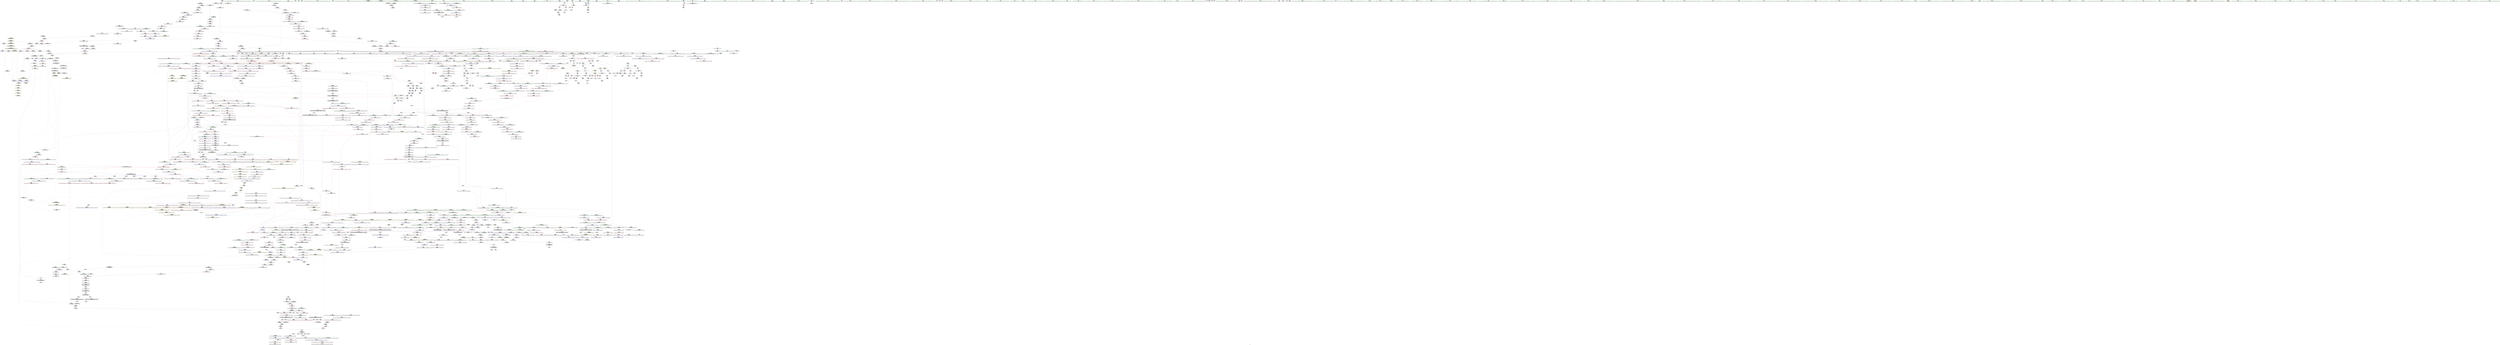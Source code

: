 digraph "SVFG" {
	label="SVFG";

	Node0x56543092cc90 [shape=record,color=grey,label="{NodeID: 0\nNullPtr|{|<s36>130}}"];
	Node0x56543092cc90 -> Node0x5654309943a0[style=solid];
	Node0x56543092cc90 -> Node0x5654309944a0[style=solid];
	Node0x56543092cc90 -> Node0x565430994570[style=solid];
	Node0x56543092cc90 -> Node0x565430994640[style=solid];
	Node0x56543092cc90 -> Node0x565430994710[style=solid];
	Node0x56543092cc90 -> Node0x5654309947e0[style=solid];
	Node0x56543092cc90 -> Node0x5654309948b0[style=solid];
	Node0x56543092cc90 -> Node0x565430994980[style=solid];
	Node0x56543092cc90 -> Node0x565430994a50[style=solid];
	Node0x56543092cc90 -> Node0x565430994b20[style=solid];
	Node0x56543092cc90 -> Node0x565430994bf0[style=solid];
	Node0x56543092cc90 -> Node0x565430994cc0[style=solid];
	Node0x56543092cc90 -> Node0x565430994d90[style=solid];
	Node0x56543092cc90 -> Node0x565430994e60[style=solid];
	Node0x56543092cc90 -> Node0x565430994f30[style=solid];
	Node0x56543092cc90 -> Node0x565430995000[style=solid];
	Node0x56543092cc90 -> Node0x5654309950d0[style=solid];
	Node0x56543092cc90 -> Node0x5654309951a0[style=solid];
	Node0x56543092cc90 -> Node0x565430995270[style=solid];
	Node0x56543092cc90 -> Node0x565430995340[style=solid];
	Node0x56543092cc90 -> Node0x565430995410[style=solid];
	Node0x56543092cc90 -> Node0x5654309954e0[style=solid];
	Node0x56543092cc90 -> Node0x5654309955b0[style=solid];
	Node0x56543092cc90 -> Node0x565430995680[style=solid];
	Node0x56543092cc90 -> Node0x565430995750[style=solid];
	Node0x56543092cc90 -> Node0x565430995820[style=solid];
	Node0x56543092cc90 -> Node0x5654309958f0[style=solid];
	Node0x56543092cc90 -> Node0x5654309959c0[style=solid];
	Node0x56543092cc90 -> Node0x56543099d3b0[style=solid];
	Node0x56543092cc90 -> Node0x5654309bfbb0[style=solid];
	Node0x56543092cc90 -> Node0x5654309c2ad0[style=solid];
	Node0x56543092cc90 -> Node0x5654309b63c0[style=solid];
	Node0x56543092cc90 -> Node0x5654309b6e40[style=solid];
	Node0x56543092cc90 -> Node0x5654309b6fc0[style=solid];
	Node0x56543092cc90 -> Node0x5654309efd30[style=solid];
	Node0x56543092cc90 -> Node0x5654309f07b0[style=solid];
	Node0x56543092cc90:s36 -> Node0x565430ae1fd0[style=solid,color=red];
	Node0x565430997eb0 [shape=record,color=red,label="{NodeID: 775\n1278\<--1275\n\<--call2\n_ZNSt4pairISt17_Rb_tree_iteratorIiEbEC2IS1_bLb1EEEOT_OT0_\n}"];
	Node0x565430997eb0 -> Node0x56543098d390[style=solid];
	Node0x565430997eb0 -> Node0x56543098d460[style=solid];
	Node0x56543098e570 [shape=record,color=black,label="{NodeID: 443\n1502\<--1507\n_ZSt7forwardIRPSt13_Rb_tree_nodeIiEEOT_RNSt16remove_referenceIS4_E4typeE_ret\<--\n_ZSt7forwardIRPSt13_Rb_tree_nodeIiEEOT_RNSt16remove_referenceIS4_E4typeE\n|{<s0>104}}"];
	Node0x56543098e570:s0 -> Node0x565430adb6f0[style=solid,color=blue];
	Node0x5654309823c0 [shape=record,color=green,label="{NodeID: 111\n600\<--601\n_ZNSt8_Rb_treeIiiSt9_IdentityIiESt4lessIiESaIiEE8_M_eraseEPSt13_Rb_tree_nodeIiE\<--_ZNSt8_Rb_treeIiiSt9_IdentityIiESt4lessIiESaIiEE8_M_eraseEPSt13_Rb_tree_nodeIiE_field_insensitive\n}"];
	Node0x565430a52eb0 [shape=record,color=yellow,style=double,label="{NodeID: 1993\n25V_1 = ENCHI(MR_25V_0)\npts\{112 \}\nFun[_ZNSt16allocator_traitsISaISt13_Rb_tree_nodeIiEEE9constructIiJRKiEEEvRS2_PT_DpOT0_]|{<s0>135}}"];
	Node0x565430a52eb0:s0 -> Node0x56542ff42210[style=dashed,color=red];
	Node0x56543099da60 [shape=record,color=blue,label="{NodeID: 886\n136\<--135\narrayidx2\<--\n_Z5checkiii\n}"];
	Node0x56543099da60 -> Node0x5654309a8da0[style=dashed];
	Node0x5654309a43b0 [shape=record,color=purple,label="{NodeID: 554\n1094\<--1038\ncoerce.dive\<--ref.tmp\n_ZNSt8_Rb_treeIiiSt9_IdentityIiESt4lessIiESaIiEE24_M_get_insert_unique_posERKi\n}"];
	Node0x5654309a43b0 -> Node0x5654309c2a00[style=solid];
	Node0x565430ad1640 [shape=record,color=black,label="{NodeID: 2436\n313 = PHI(21, )\n0th arg _ZNKSt3setIiSt4lessIiESaIiEE3endEv }"];
	Node0x565430ad1640 -> Node0x56543099eeb0[style=solid];
	Node0x565430986b90 [shape=record,color=green,label="{NodeID: 222\n1288\<--1289\n__x.addr\<--__x.addr_field_insensitive\n_ZNSt17_Rb_tree_iteratorIiEC2EPSt18_Rb_tree_node_base\n}"];
	Node0x565430986b90 -> Node0x565430998050[style=solid];
	Node0x565430986b90 -> Node0x5654309c3e50[style=solid];
	Node0x5654309c2d40 [shape=record,color=blue,label="{NodeID: 997\n1146\<--1144\nthis.addr\<--this\n_ZNSt8_Rb_treeIiiSt9_IdentityIiESt4lessIiESaIiEE11_Alloc_nodeC2ERS5_\n}"];
	Node0x5654309c2d40 -> Node0x5654309ae7d0[style=dashed];
	Node0x5654309a9de0 [shape=record,color=red,label="{NodeID: 665\n388\<--337\n\<--a\n_Z8solveSeti\n}"];
	Node0x565430addb60 [shape=record,color=black,label="{NodeID: 2547\n747 = PHI(714, 1624, )\n1st arg _ZNSt8_Rb_treeIiiSt9_IdentityIiESt4lessIiESaIiEE11_M_put_nodeEPSt13_Rb_tree_nodeIiE }"];
	Node0x565430addb60 -> Node0x5654309c0bf0[style=solid];
	Node0x565430994f30 [shape=record,color=black,label="{NodeID: 333\n908\<--3\n\<--dummyVal\n_ZNSt8_Rb_treeIiiSt9_IdentityIiESt4lessIiESaIiEE5clearEv\n}"];
	Node0x56543097e150 [shape=record,color=green,label="{NodeID: 1\n7\<--1\n__dso_handle\<--dummyObj\nGlob }"];
	Node0x565430997f80 [shape=record,color=red,label="{NodeID: 776\n1292\<--1286\nthis1\<--this.addr\n_ZNSt17_Rb_tree_iteratorIiEC2EPSt18_Rb_tree_node_base\n}"];
	Node0x565430997f80 -> Node0x5654309a5590[style=solid];
	Node0x56543098e640 [shape=record,color=black,label="{NodeID: 444\n1509\<--1514\n_ZSt7forwardIRPSt18_Rb_tree_node_baseEOT_RNSt16remove_referenceIS3_E4typeE_ret\<--\n_ZSt7forwardIRPSt18_Rb_tree_node_baseEOT_RNSt16remove_referenceIS3_E4typeE\n|{<s0>105|<s1>109}}"];
	Node0x56543098e640:s0 -> Node0x565430adb800[style=solid,color=blue];
	Node0x56543098e640:s1 -> Node0x565430ad7730[style=solid,color=blue];
	Node0x5654309824c0 [shape=record,color=green,label="{NodeID: 112\n604\<--605\n_ZNSt8_Rb_treeIiiSt9_IdentityIiESt4lessIiESaIiEE13_Rb_tree_implIS3_Lb1EED2Ev\<--_ZNSt8_Rb_treeIiiSt9_IdentityIiESt4lessIiESaIiEE13_Rb_tree_implIS3_Lb1EED2Ev_field_insensitive\n}"];
	Node0x56543099db30 [shape=record,color=blue,label="{NodeID: 887\n109\<--9\nmask\<--\n_Z5checkiii\n}"];
	Node0x56543099db30 -> Node0x565430a32020[style=dashed];
	Node0x565430a2e8c0 [shape=record,color=black,label="{NodeID: 1662\nMR_103V_6 = PHI(MR_103V_4, MR_103V_2, )\npts\{340 \}\n}"];
	Node0x5654309a4480 [shape=record,color=purple,label="{NodeID: 555\n1059\<--1044\n_M_impl\<--this1\n_ZNSt8_Rb_treeIiiSt9_IdentityIiESt4lessIiESaIiEE24_M_get_insert_unique_posERKi\n}"];
	Node0x5654309a4480 -> Node0x56543098c0e0[style=solid];
	Node0x565430ad1750 [shape=record,color=black,label="{NodeID: 2437\n1310 = PHI(1061, 1111, 1196, 1838, 1882, )\n0th arg _ZNKSt4lessIiEclERKiS2_ }"];
	Node0x565430ad1750 -> Node0x5654309c40c0[style=solid];
	Node0x565430986c60 [shape=record,color=green,label="{NodeID: 223\n1299\<--1300\nthis.addr\<--this.addr_field_insensitive\n_ZNSt8_Rb_treeIiiSt9_IdentityIiESt4lessIiESaIiEE6_M_endEv\n}"];
	Node0x565430986c60 -> Node0x565430998120[style=solid];
	Node0x565430986c60 -> Node0x5654309c3ff0[style=solid];
	Node0x5654309c2e10 [shape=record,color=blue,label="{NodeID: 998\n1148\<--1145\n__t.addr\<--__t\n_ZNSt8_Rb_treeIiiSt9_IdentityIiESt4lessIiESaIiEE11_Alloc_nodeC2ERS5_\n}"];
	Node0x5654309c2e10 -> Node0x5654309ae8a0[style=dashed];
	Node0x565430a43160 [shape=record,color=yellow,style=double,label="{NodeID: 1773\n431V_1 = ENCHI(MR_431V_0)\npts\{10370000 18150000 \}\nFun[_ZNKSt17_Rb_tree_iteratorIiEeqERKS0_]}"];
	Node0x565430a43160 -> Node0x565430998870[style=dashed];
	Node0x5654309a9eb0 [shape=record,color=red,label="{NodeID: 666\n407\<--337\n\<--a\n_Z8solveSeti\n}"];
	Node0x5654309a9eb0 -> Node0x5654309b5640[style=solid];
	Node0x565430addce0 [shape=record,color=black,label="{NodeID: 2548\n1330 = PHI(1063, 1883, )\n0th arg _ZNSt8_Rb_treeIiiSt9_IdentityIiESt4lessIiESaIiEE6_S_keyEPKSt13_Rb_tree_nodeIiE }"];
	Node0x565430addce0 -> Node0x5654309c4330[style=solid];
	Node0x565430995000 [shape=record,color=black,label="{NodeID: 334\n909\<--3\n\<--dummyVal\n_ZNSt8_Rb_treeIiiSt9_IdentityIiESt4lessIiESaIiEE5clearEv\n|{<s0>63}}"];
	Node0x565430995000:s0 -> Node0x565430ae02d0[style=solid,color=red];
	Node0x56543097e1e0 [shape=record,color=green,label="{NodeID: 2\n9\<--1\n\<--dummyObj\nCan only get source location for instruction, argument, global var or function.}"];
	Node0x565430998050 [shape=record,color=red,label="{NodeID: 777\n1294\<--1288\n\<--__x.addr\n_ZNSt17_Rb_tree_iteratorIiEC2EPSt18_Rb_tree_node_base\n}"];
	Node0x565430998050 -> Node0x5654309c3f20[style=solid];
	Node0x56543098e710 [shape=record,color=black,label="{NodeID: 445\n1524\<--1523\n\<--\n_ZNSt8_Rb_treeIiiSt9_IdentityIiESt4lessIiESaIiEE8_S_valueEPKSt18_Rb_tree_node_base\n|{<s0>113}}"];
	Node0x56543098e710:s0 -> Node0x565430adf750[style=solid,color=red];
	Node0x5654309870e0 [shape=record,color=green,label="{NodeID: 113\n621\<--622\nthis.addr\<--this.addr_field_insensitive\n_ZNSt8_Rb_treeIiiSt9_IdentityIiESt4lessIiESaIiEE8_M_eraseEPSt13_Rb_tree_nodeIiE\n}"];
	Node0x5654309870e0 -> Node0x5654309ab4a0[style=solid];
	Node0x5654309870e0 -> Node0x5654309c0160[style=solid];
	Node0x56543099dc00 [shape=record,color=blue,label="{NodeID: 888\n111\<--143\nprod\<--\n_Z5checkiii\n}"];
	Node0x56543099dc00 -> Node0x565430a29ac0[style=dashed];
	Node0x565430a2edc0 [shape=record,color=black,label="{NodeID: 1663\nMR_105V_7 = PHI(MR_105V_5, MR_105V_2, )\npts\{342 \}\n}"];
	Node0x5654309a4550 [shape=record,color=purple,label="{NodeID: 556\n1109\<--1044\n_M_impl13\<--this1\n_ZNSt8_Rb_treeIiiSt9_IdentityIiESt4lessIiESaIiEE24_M_get_insert_unique_posERKi\n}"];
	Node0x5654309a4550 -> Node0x56543098c5c0[style=solid];
	Node0x565430ad1b70 [shape=record,color=black,label="{NodeID: 2438\n1311 = PHI(1062, 1114, 1198, 1839, 1884, )\n1st arg _ZNKSt4lessIiEclERKiS2_ }"];
	Node0x565430ad1b70 -> Node0x5654309c4190[style=solid];
	Node0x565430986d30 [shape=record,color=green,label="{NodeID: 224\n1313\<--1314\nthis.addr\<--this.addr_field_insensitive\n_ZNKSt4lessIiEclERKiS2_\n}"];
	Node0x565430986d30 -> Node0x5654309981f0[style=solid];
	Node0x565430986d30 -> Node0x5654309c40c0[style=solid];
	Node0x5654309c2ee0 [shape=record,color=blue,label="{NodeID: 999\n1153\<--1154\n_M_t\<--\n_ZNSt8_Rb_treeIiiSt9_IdentityIiESt4lessIiESaIiEE11_Alloc_nodeC2ERS5_\n|{<s0>66}}"];
	Node0x5654309c2ee0:s0 -> Node0x565430a6e830[style=dashed,color=blue];
	Node0x565430a43270 [shape=record,color=yellow,style=double,label="{NodeID: 1774\n433V_1 = ENCHI(MR_433V_0)\npts\{10390000 18170000 \}\nFun[_ZNKSt17_Rb_tree_iteratorIiEeqERKS0_]}"];
	Node0x565430a43270 -> Node0x565430998940[style=dashed];
	Node0x5654309a9f80 [shape=record,color=red,label="{NodeID: 667\n372\<--339\n\<--b\n_Z8solveSeti\n}"];
	Node0x5654309a9f80 -> Node0x5654309efeb0[style=solid];
	Node0x565430adde60 [shape=record,color=black,label="{NodeID: 2549\n1806 = PHI(282, )\n0th arg _ZNSt8_Rb_treeIiiSt9_IdentityIiESt4lessIiESaIiEE4findERKi }"];
	Node0x565430adde60 -> Node0x5654309c7180[style=solid];
	Node0x5654309950d0 [shape=record,color=black,label="{NodeID: 335\n947\<--3\n\<--dummyVal\n_ZNSt8_Rb_treeIiiSt9_IdentityIiESt4lessIiESaIiEE16_M_insert_uniqueIRKiEESt4pairISt17_Rb_tree_iteratorIiEbEOT_\n}"];
	Node0x5654309950d0 -> Node0x5654309c1c30[style=solid];
	Node0x56543097e490 [shape=record,color=green,label="{NodeID: 3\n24\<--1\n.str\<--dummyObj\nGlob }"];
	Node0x565430998120 [shape=record,color=red,label="{NodeID: 778\n1302\<--1299\nthis1\<--this.addr\n_ZNSt8_Rb_treeIiiSt9_IdentityIiESt4lessIiESaIiEE6_M_endEv\n}"];
	Node0x565430998120 -> Node0x5654309a5660[style=solid];
	Node0x56543098e7e0 [shape=record,color=black,label="{NodeID: 446\n1518\<--1525\n_ZNSt8_Rb_treeIiiSt9_IdentityIiESt4lessIiESaIiEE8_S_valueEPKSt18_Rb_tree_node_base_ret\<--call\n_ZNSt8_Rb_treeIiiSt9_IdentityIiESt4lessIiESaIiEE8_S_valueEPKSt18_Rb_tree_node_base\n|{<s0>107}}"];
	Node0x56543098e7e0:s0 -> Node0x565430ad73c0[style=solid,color=blue];
	Node0x565430987170 [shape=record,color=green,label="{NodeID: 114\n623\<--624\n__x.addr\<--__x.addr_field_insensitive\n_ZNSt8_Rb_treeIiiSt9_IdentityIiESt4lessIiESaIiEE8_M_eraseEPSt13_Rb_tree_nodeIiE\n}"];
	Node0x565430987170 -> Node0x5654309ab570[style=solid];
	Node0x565430987170 -> Node0x5654309ab640[style=solid];
	Node0x565430987170 -> Node0x5654309ab710[style=solid];
	Node0x565430987170 -> Node0x5654309ab7e0[style=solid];
	Node0x565430987170 -> Node0x5654309c0230[style=solid];
	Node0x565430987170 -> Node0x5654309c03d0[style=solid];
	Node0x56543099dcd0 [shape=record,color=blue,label="{NodeID: 889\n113\<--9\ni\<--\n_Z5checkiii\n}"];
	Node0x56543099dcd0 -> Node0x5654309a87f0[style=dashed];
	Node0x56543099dcd0 -> Node0x5654309a88c0[style=dashed];
	Node0x56543099dcd0 -> Node0x5654309a8990[style=dashed];
	Node0x56543099dcd0 -> Node0x5654309a8a60[style=dashed];
	Node0x56543099dcd0 -> Node0x56543099de70[style=dashed];
	Node0x56543099dcd0 -> Node0x565430a32a20[style=dashed];
	Node0x565430a2f2c0 [shape=record,color=black,label="{NodeID: 1664\nMR_67V_6 = PHI(MR_67V_5, MR_67V_2, )\npts\{230001 230002 230003 230004 16940004 \}\n|{<s0>23}}"];
	Node0x565430a2f2c0:s0 -> Node0x565430a3b6e0[style=dashed,color=blue];
	Node0x5654309a4620 [shape=record,color=purple,label="{NodeID: 557\n1061\<--1060\n_M_key_compare\<--\n_ZNSt8_Rb_treeIiiSt9_IdentityIiESt4lessIiESaIiEE24_M_get_insert_unique_posERKi\n|{<s0>78}}"];
	Node0x5654309a4620:s0 -> Node0x565430ad1750[style=solid,color=red];
	Node0x565430ad1db0 [shape=record,color=black,label="{NodeID: 2439\n1312 = PHI(1064, 1117, 1200, 1842, 1885, )\n2nd arg _ZNKSt4lessIiEclERKiS2_ }"];
	Node0x565430ad1db0 -> Node0x5654309c4260[style=solid];
	Node0x565430986e00 [shape=record,color=green,label="{NodeID: 225\n1315\<--1316\n__x.addr\<--__x.addr_field_insensitive\n_ZNKSt4lessIiEclERKiS2_\n}"];
	Node0x565430986e00 -> Node0x5654309982c0[style=solid];
	Node0x565430986e00 -> Node0x5654309c4190[style=solid];
	Node0x5654309c2fb0 [shape=record,color=blue,label="{NodeID: 1000\n1165\<--1158\nthis.addr\<--this\n_ZNSt8_Rb_treeIiiSt9_IdentityIiESt4lessIiESaIiEE10_M_insert_IRKiNS5_11_Alloc_nodeEEESt17_Rb_tree_iteratorIiEPSt18_Rb_tree_node_baseSD_OT_RT0_\n}"];
	Node0x5654309c2fb0 -> Node0x5654309ae970[style=dashed];
	Node0x5654309aa050 [shape=record,color=red,label="{NodeID: 668\n376\<--339\n\<--b\n_Z8solveSeti\n}"];
	Node0x5654309aa050 -> Node0x56543099f460[style=solid];
	Node0x565430addf70 [shape=record,color=black,label="{NodeID: 2550\n1807 = PHI(283, )\n1st arg _ZNSt8_Rb_treeIiiSt9_IdentityIiESt4lessIiESaIiEE4findERKi }"];
	Node0x565430addf70 -> Node0x5654309c7250[style=solid];
	Node0x5654309951a0 [shape=record,color=black,label="{NodeID: 336\n950\<--3\n\<--dummyVal\n_ZNSt8_Rb_treeIiiSt9_IdentityIiESt4lessIiESaIiEE16_M_insert_uniqueIRKiEESt4pairISt17_Rb_tree_iteratorIiEbEOT_\n}"];
	Node0x5654309951a0 -> Node0x5654309c1d00[style=solid];
	Node0x56543097e550 [shape=record,color=green,label="{NodeID: 4\n26\<--1\n.str.2\<--dummyObj\nGlob }"];
	Node0x5654309981f0 [shape=record,color=red,label="{NodeID: 779\n1322\<--1313\nthis1\<--this.addr\n_ZNKSt4lessIiEclERKiS2_\n}"];
	Node0x56543098e8b0 [shape=record,color=black,label="{NodeID: 447\n1527\<--1541\n_ZNKSt8_Rb_treeIiiSt9_IdentityIiESt4lessIiESaIiEE11_Alloc_nodeclIRKiEEPSt13_Rb_tree_nodeIiEOT__ret\<--call2\n_ZNKSt8_Rb_treeIiiSt9_IdentityIiESt4lessIiESaIiEE11_Alloc_nodeclIRKiEEPSt13_Rb_tree_nodeIiEOT_\n|{<s0>95}}"];
	Node0x56543098e8b0:s0 -> Node0x565430adb080[style=solid,color=blue];
	Node0x565430987240 [shape=record,color=green,label="{NodeID: 115\n625\<--626\n__y\<--__y_field_insensitive\n_ZNSt8_Rb_treeIiiSt9_IdentityIiESt4lessIiESaIiEE8_M_eraseEPSt13_Rb_tree_nodeIiE\n}"];
	Node0x565430987240 -> Node0x5654309ab8b0[style=solid];
	Node0x565430987240 -> Node0x5654309c0300[style=solid];
	Node0x565430a53260 [shape=record,color=yellow,style=double,label="{NodeID: 1997\n43V_1 = ENCHI(MR_43V_0)\npts\{16940004 \}\nFun[_ZNSt16allocator_traitsISaISt13_Rb_tree_nodeIiEEE9constructIiJRKiEEEvRS2_PT_DpOT0_]|{<s0>135}}"];
	Node0x565430a53260:s0 -> Node0x5654309c6b00[style=dashed,color=red];
	Node0x56543099dda0 [shape=record,color=blue,label="{NodeID: 890\n111\<--164\nprod\<--mul\n_Z5checkiii\n}"];
	Node0x56543099dda0 -> Node0x565430a29ac0[style=dashed];
	Node0x565430a2f7f0 [shape=record,color=black,label="{NodeID: 1665\nMR_375V_3 = PHI(MR_375V_1, MR_375V_2, )\npts\{930 \}\n}"];
	Node0x5654309a46f0 [shape=record,color=purple,label="{NodeID: 558\n1111\<--1110\n_M_key_compare14\<--\n_ZNSt8_Rb_treeIiiSt9_IdentityIiESt4lessIiESaIiEE24_M_get_insert_unique_posERKi\n|{<s0>87}}"];
	Node0x5654309a46f0:s0 -> Node0x565430ad1750[style=solid,color=red];
	Node0x565430ad1ff0 [shape=record,color=black,label="{NodeID: 2440\n767 = PHI(729, )\n0th arg _ZNSt16allocator_traitsISaISt13_Rb_tree_nodeIiEEE7destroyIiEEvRS2_PT_ }"];
	Node0x565430ad1ff0 -> Node0x5654309c0cc0[style=solid];
	Node0x565430986ed0 [shape=record,color=green,label="{NodeID: 226\n1317\<--1318\n__y.addr\<--__y.addr_field_insensitive\n_ZNKSt4lessIiEclERKiS2_\n}"];
	Node0x565430986ed0 -> Node0x565430998390[style=solid];
	Node0x565430986ed0 -> Node0x5654309c4260[style=solid];
	Node0x5654309c3080 [shape=record,color=blue,label="{NodeID: 1001\n1167\<--1159\n__x.addr\<--__x\n_ZNSt8_Rb_treeIiiSt9_IdentityIiESt4lessIiESaIiEE10_M_insert_IRKiNS5_11_Alloc_nodeEEESt17_Rb_tree_iteratorIiEPSt18_Rb_tree_node_baseSD_OT_RT0_\n}"];
	Node0x5654309c3080 -> Node0x5654309aea40[style=dashed];
	Node0x5654309aa120 [shape=record,color=red,label="{NodeID: 669\n384\<--339\n\<--b\n_Z8solveSeti\n|{<s0>19}}"];
	Node0x5654309aa120:s0 -> Node0x565430ae3790[style=solid,color=red];
	Node0x565430ade080 [shape=record,color=black,label="{NodeID: 2551\n855 = PHI(847, )\n0th arg _ZN9__gnu_cxx13new_allocatorISt13_Rb_tree_nodeIiEE10deallocateEPS2_m }"];
	Node0x565430ade080 -> Node0x5654309c15b0[style=solid];
	Node0x565430995270 [shape=record,color=black,label="{NodeID: 337\n1615\<--3\n\<--dummyVal\n_ZNSt8_Rb_treeIiiSt9_IdentityIiESt4lessIiESaIiEE17_M_construct_nodeIJRKiEEEvPSt13_Rb_tree_nodeIiEDpOT_\n}"];
	Node0x56543097e610 [shape=record,color=green,label="{NodeID: 5\n28\<--1\n.str.3\<--dummyObj\nGlob }"];
	Node0x5654309982c0 [shape=record,color=red,label="{NodeID: 780\n1323\<--1315\n\<--__x.addr\n_ZNKSt4lessIiEclERKiS2_\n}"];
	Node0x5654309982c0 -> Node0x565430998460[style=solid];
	Node0x56543098e980 [shape=record,color=black,label="{NodeID: 448\n1550\<--1572\n_ZNSt8_Rb_treeIiiSt9_IdentityIiESt4lessIiESaIiEE14_M_create_nodeIJRKiEEEPSt13_Rb_tree_nodeIiEDpOT__ret\<--\n_ZNSt8_Rb_treeIiiSt9_IdentityIiESt4lessIiESaIiEE14_M_create_nodeIJRKiEEEPSt13_Rb_tree_nodeIiEDpOT_\n|{<s0>115}}"];
	Node0x56543098e980:s0 -> Node0x565430adbc90[style=solid,color=blue];
	Node0x565430987310 [shape=record,color=green,label="{NodeID: 116\n637\<--638\n_ZNSt8_Rb_treeIiiSt9_IdentityIiESt4lessIiESaIiEE8_S_rightEPSt18_Rb_tree_node_base\<--_ZNSt8_Rb_treeIiiSt9_IdentityIiESt4lessIiESaIiEE8_S_rightEPSt18_Rb_tree_node_base_field_insensitive\n}"];
	Node0x56543099de70 [shape=record,color=blue,label="{NodeID: 891\n113\<--169\ni\<--inc\n_Z5checkiii\n}"];
	Node0x56543099de70 -> Node0x5654309a87f0[style=dashed];
	Node0x56543099de70 -> Node0x5654309a88c0[style=dashed];
	Node0x56543099de70 -> Node0x5654309a8990[style=dashed];
	Node0x56543099de70 -> Node0x5654309a8a60[style=dashed];
	Node0x56543099de70 -> Node0x56543099de70[style=dashed];
	Node0x56543099de70 -> Node0x565430a32a20[style=dashed];
	Node0x565430a2fcf0 [shape=record,color=black,label="{NodeID: 1666\nMR_377V_2 = PHI(MR_377V_3, MR_377V_1, )\npts\{934 \}\n}"];
	Node0x5654309a47c0 [shape=record,color=purple,label="{NodeID: 559\n1153\<--1152\n_M_t\<--this1\n_ZNSt8_Rb_treeIiiSt9_IdentityIiESt4lessIiESaIiEE11_Alloc_nodeC2ERS5_\n}"];
	Node0x5654309a47c0 -> Node0x5654309c2ee0[style=solid];
	Node0x565430ad2100 [shape=record,color=black,label="{NodeID: 2441\n768 = PHI(733, )\n1st arg _ZNSt16allocator_traitsISaISt13_Rb_tree_nodeIiEEE7destroyIiEEvRS2_PT_ }"];
	Node0x565430ad2100 -> Node0x5654309c0d90[style=solid];
	Node0x565430986fa0 [shape=record,color=green,label="{NodeID: 227\n1331\<--1332\n__x.addr\<--__x.addr_field_insensitive\n_ZNSt8_Rb_treeIiiSt9_IdentityIiESt4lessIiESaIiEE6_S_keyEPKSt13_Rb_tree_nodeIiE\n}"];
	Node0x565430986fa0 -> Node0x565430998600[style=solid];
	Node0x565430986fa0 -> Node0x5654309c4330[style=solid];
	Node0x5654309c3150 [shape=record,color=blue,label="{NodeID: 1002\n1169\<--1160\n__p.addr\<--__p\n_ZNSt8_Rb_treeIiiSt9_IdentityIiESt4lessIiESaIiEE10_M_insert_IRKiNS5_11_Alloc_nodeEEESt17_Rb_tree_iteratorIiEPSt18_Rb_tree_node_baseSD_OT_RT0_\n}"];
	Node0x5654309c3150 -> Node0x5654309aeb10[style=dashed];
	Node0x5654309c3150 -> Node0x5654309aebe0[style=dashed];
	Node0x5654309c3150 -> Node0x5654309aecb0[style=dashed];
	Node0x5654309aa1f0 [shape=record,color=red,label="{NodeID: 670\n389\<--339\n\<--b\n_Z8solveSeti\n}"];
	Node0x565430ade190 [shape=record,color=black,label="{NodeID: 2552\n856 = PHI(848, )\n1st arg _ZN9__gnu_cxx13new_allocatorISt13_Rb_tree_nodeIiEE10deallocateEPS2_m }"];
	Node0x565430ade190 -> Node0x5654309c1680[style=solid];
	Node0x565430995340 [shape=record,color=black,label="{NodeID: 338\n1616\<--3\n\<--dummyVal\n_ZNSt8_Rb_treeIiiSt9_IdentityIiESt4lessIiESaIiEE17_M_construct_nodeIJRKiEEEvPSt13_Rb_tree_nodeIiEDpOT_\n}"];
	Node0x565430995340 -> Node0x5654309c5e00[style=solid];
	Node0x56543097ee80 [shape=record,color=green,label="{NodeID: 6\n30\<--1\n.str.4\<--dummyObj\nGlob }"];
	Node0x565430a4bf30 [shape=record,color=yellow,style=double,label="{NodeID: 1888\n9V_1 = ENCHI(MR_9V_0)\npts\{230001 \}\nFun[_ZNSt8_Rb_treeIiiSt9_IdentityIiESt4lessIiESaIiEE24_M_get_insert_unique_posERKi]|{<s0>75}}"];
	Node0x565430a4bf30:s0 -> Node0x565430a529f0[style=dashed,color=red];
	Node0x565430998390 [shape=record,color=red,label="{NodeID: 781\n1325\<--1317\n\<--__y.addr\n_ZNKSt4lessIiEclERKiS2_\n}"];
	Node0x565430998390 -> Node0x565430998530[style=solid];
	Node0x56543098ea50 [shape=record,color=black,label="{NodeID: 449\n1574\<--1581\n_ZNSt8_Rb_treeIiiSt9_IdentityIiESt4lessIiESaIiEE11_M_get_nodeEv_ret\<--call2\n_ZNSt8_Rb_treeIiiSt9_IdentityIiESt4lessIiESaIiEE11_M_get_nodeEv\n|{<s0>116}}"];
	Node0x56543098ea50:s0 -> Node0x565430adbdd0[style=solid,color=blue];
	Node0x5654309873e0 [shape=record,color=green,label="{NodeID: 117\n643\<--644\n_ZNSt8_Rb_treeIiiSt9_IdentityIiESt4lessIiESaIiEE7_S_leftEPSt18_Rb_tree_node_base\<--_ZNSt8_Rb_treeIiiSt9_IdentityIiESt4lessIiESaIiEE7_S_leftEPSt18_Rb_tree_node_base_field_insensitive\n}"];
	Node0x56543099df40 [shape=record,color=blue,label="{NodeID: 892\n176\<--177\n\<--\n_Z5checkiii\n}"];
	Node0x56543099df40 -> Node0x565430a32f20[style=dashed];
	Node0x565430a301f0 [shape=record,color=black,label="{NodeID: 1667\nMR_196V_3 = PHI(MR_196V_1, MR_196V_2, )\npts\{230003 \}\n|{<s0>13}}"];
	Node0x565430a301f0:s0 -> Node0x565430a6da30[style=dashed,color=blue];
	Node0x5654309a4890 [shape=record,color=purple,label="{NodeID: 560\n1237\<--1163\ncoerce.dive\<--retval\n_ZNSt8_Rb_treeIiiSt9_IdentityIiESt4lessIiESaIiEE10_M_insert_IRKiNS5_11_Alloc_nodeEEESt17_Rb_tree_iteratorIiEPSt18_Rb_tree_node_baseSD_OT_RT0_\n}"];
	Node0x5654309a4890 -> Node0x565430997aa0[style=solid];
	Node0x565430ad2210 [shape=record,color=black,label="{NodeID: 2442\n1462 = PHI(1336, )\n0th arg _ZNSt8_Rb_treeIiiSt9_IdentityIiESt4lessIiESaIiEE8_S_valueEPKSt13_Rb_tree_nodeIiE }"];
	Node0x565430ad2210 -> Node0x5654309c5100[style=solid];
	Node0x56543098f5a0 [shape=record,color=green,label="{NodeID: 228\n1333\<--1334\nref.tmp\<--ref.tmp_field_insensitive\n_ZNSt8_Rb_treeIiiSt9_IdentityIiESt4lessIiESaIiEE6_S_keyEPKSt13_Rb_tree_nodeIiE\n|{<s0>102}}"];
	Node0x56543098f5a0:s0 -> Node0x565430ad2920[style=solid,color=red];
	Node0x5654309c3220 [shape=record,color=blue,label="{NodeID: 1003\n1171\<--1161\n__v.addr\<--__v\n_ZNSt8_Rb_treeIiiSt9_IdentityIiESt4lessIiESaIiEE10_M_insert_IRKiNS5_11_Alloc_nodeEEESt17_Rb_tree_iteratorIiEPSt18_Rb_tree_node_baseSD_OT_RT0_\n}"];
	Node0x5654309c3220 -> Node0x5654309aed80[style=dashed];
	Node0x5654309c3220 -> Node0x5654309aee50[style=dashed];
	Node0x5654309aa2c0 [shape=record,color=red,label="{NodeID: 671\n402\<--339\n\<--b\n_Z8solveSeti\n}"];
	Node0x5654309aa2c0 -> Node0x5654309b57c0[style=solid];
	Node0x565430ade2d0 [shape=record,color=black,label="{NodeID: 2553\n857 = PHI(849, )\n2nd arg _ZN9__gnu_cxx13new_allocatorISt13_Rb_tree_nodeIiEE10deallocateEPS2_m }"];
	Node0x565430ade2d0 -> Node0x5654309c1750[style=solid];
	Node0x565430995410 [shape=record,color=black,label="{NodeID: 339\n1618\<--3\n\<--dummyVal\n_ZNSt8_Rb_treeIiiSt9_IdentityIiESt4lessIiESaIiEE17_M_construct_nodeIJRKiEEEvPSt13_Rb_tree_nodeIiEDpOT_\n}"];
	Node0x565430995410 -> Node0x5654309c5ed0[style=solid];
	Node0x56543097ef40 [shape=record,color=green,label="{NodeID: 7\n33\<--1\n\<--dummyObj\nCan only get source location for instruction, argument, global var or function.}"];
	Node0x565430a4c010 [shape=record,color=yellow,style=double,label="{NodeID: 1889\n158V_1 = ENCHI(MR_158V_0)\npts\{230002 \}\nFun[_ZNSt8_Rb_treeIiiSt9_IdentityIiESt4lessIiESaIiEE24_M_get_insert_unique_posERKi]|{<s0>82}}"];
	Node0x565430a4c010:s0 -> Node0x565430a44c80[style=dashed,color=red];
	Node0x565430998460 [shape=record,color=red,label="{NodeID: 782\n1324\<--1323\n\<--\n_ZNKSt4lessIiEclERKiS2_\n}"];
	Node0x565430998460 -> Node0x5654309b6240[style=solid];
	Node0x56543098eb20 [shape=record,color=black,label="{NodeID: 450\n1604\<--1603\n\<--\n_ZNSt8_Rb_treeIiiSt9_IdentityIiESt4lessIiESaIiEE17_M_construct_nodeIJRKiEEEvPSt13_Rb_tree_nodeIiEDpOT_\n}"];
	Node0x56543098eb20 -> Node0x56543098ebf0[style=solid];
	Node0x5654309874e0 [shape=record,color=green,label="{NodeID: 118\n648\<--649\n_ZNSt8_Rb_treeIiiSt9_IdentityIiESt4lessIiESaIiEE12_M_drop_nodeEPSt13_Rb_tree_nodeIiE\<--_ZNSt8_Rb_treeIiiSt9_IdentityIiESt4lessIiESaIiEE12_M_drop_nodeEPSt13_Rb_tree_nodeIiE_field_insensitive\n}"];
	Node0x56543099e010 [shape=record,color=blue,label="{NodeID: 893\n179\<--180\n\<--\n_Z5checkiii\n}"];
	Node0x56543099e010 -> Node0x565430a33420[style=dashed];
	Node0x565430a306f0 [shape=record,color=black,label="{NodeID: 1668\nMR_176V_3 = PHI(MR_176V_1, MR_176V_2, )\npts\{9260000 \}\n}"];
	Node0x5654309a4960 [shape=record,color=purple,label="{NodeID: 561\n1194\<--1186\n_M_impl\<--this1\n_ZNSt8_Rb_treeIiiSt9_IdentityIiESt4lessIiESaIiEE10_M_insert_IRKiNS5_11_Alloc_nodeEEESt17_Rb_tree_iteratorIiEPSt18_Rb_tree_node_baseSD_OT_RT0_\n}"];
	Node0x5654309a4960 -> Node0x56543098c830[style=solid];
	Node0x565430ad2320 [shape=record,color=black,label="{NodeID: 2443\n550 = PHI(527, 905, )\n0th arg _ZNSt15_Rb_tree_header8_M_resetEv }"];
	Node0x565430ad2320 -> Node0x5654309bfae0[style=solid];
	Node0x56543098f630 [shape=record,color=green,label="{NodeID: 229\n1338\<--1339\n_ZNSt8_Rb_treeIiiSt9_IdentityIiESt4lessIiESaIiEE8_S_valueEPKSt13_Rb_tree_nodeIiE\<--_ZNSt8_Rb_treeIiiSt9_IdentityIiESt4lessIiESaIiEE8_S_valueEPKSt13_Rb_tree_nodeIiE_field_insensitive\n}"];
	Node0x5654309c32f0 [shape=record,color=blue,label="{NodeID: 1004\n1173\<--1162\n__node_gen.addr\<--__node_gen\n_ZNSt8_Rb_treeIiiSt9_IdentityIiESt4lessIiESaIiEE10_M_insert_IRKiNS5_11_Alloc_nodeEEESt17_Rb_tree_iteratorIiEPSt18_Rb_tree_node_baseSD_OT_RT0_\n}"];
	Node0x5654309c32f0 -> Node0x5654309aef20[style=dashed];
	Node0x5654309aa390 [shape=record,color=red,label="{NodeID: 672\n379\<--341\n\<--c\n_Z8solveSeti\n}"];
	Node0x5654309aa390 -> Node0x5654309efbf0[style=solid];
	Node0x565430ade410 [shape=record,color=black,label="{NodeID: 2554\n1700 = PHI(1679, )\n0th arg _ZNK9__gnu_cxx13new_allocatorISt13_Rb_tree_nodeIiEE8max_sizeEv }"];
	Node0x565430ade410 -> Node0x5654309c6550[style=solid];
	Node0x5654309954e0 [shape=record,color=black,label="{NodeID: 340\n1629\<--3\n\<--dummyVal\n_ZNSt8_Rb_treeIiiSt9_IdentityIiESt4lessIiESaIiEE17_M_construct_nodeIJRKiEEEvPSt13_Rb_tree_nodeIiEDpOT_\n}"];
	Node0x56543097f000 [shape=record,color=green,label="{NodeID: 8\n143\<--1\n\<--dummyObj\nCan only get source location for instruction, argument, global var or function.}"];
	Node0x565430a4c0f0 [shape=record,color=yellow,style=double,label="{NodeID: 1890\n160V_1 = ENCHI(MR_160V_0)\npts\{10370000 \}\nFun[_ZNSt8_Rb_treeIiiSt9_IdentityIiESt4lessIiESaIiEE24_M_get_insert_unique_posERKi]|{<s0>81}}"];
	Node0x565430a4c0f0:s0 -> Node0x5654309c3f20[style=dashed,color=red];
	Node0x565430998530 [shape=record,color=red,label="{NodeID: 783\n1326\<--1325\n\<--\n_ZNKSt4lessIiEclERKiS2_\n}"];
	Node0x565430998530 -> Node0x5654309b6240[style=solid];
	Node0x56543098ebf0 [shape=record,color=black,label="{NodeID: 451\n1605\<--1604\n\<--\n_ZNSt8_Rb_treeIiiSt9_IdentityIiESt4lessIiESaIiEE17_M_construct_nodeIJRKiEEEvPSt13_Rb_tree_nodeIiEDpOT_\n}"];
	Node0x5654309875e0 [shape=record,color=green,label="{NodeID: 119\n656\<--657\nthis.addr\<--this.addr_field_insensitive\n_ZNSt8_Rb_treeIiiSt9_IdentityIiESt4lessIiESaIiEE8_M_beginEv\n}"];
	Node0x5654309875e0 -> Node0x5654309ab980[style=solid];
	Node0x5654309875e0 -> Node0x5654309c04a0[style=solid];
	Node0x56543099e0e0 [shape=record,color=blue,label="{NodeID: 894\n109\<--184\nmask\<--inc9\n_Z5checkiii\n}"];
	Node0x56543099e0e0 -> Node0x565430a32020[style=dashed];
	Node0x565430a30bf0 [shape=record,color=black,label="{NodeID: 1669\nMR_385V_3 = PHI(MR_385V_1, MR_385V_2, )\npts\{9280000 \}\n}"];
	Node0x5654309a4a30 [shape=record,color=purple,label="{NodeID: 562\n1218\<--1186\n_M_impl8\<--this1\n_ZNSt8_Rb_treeIiiSt9_IdentityIiESt4lessIiESaIiEE10_M_insert_IRKiNS5_11_Alloc_nodeEEESt17_Rb_tree_iteratorIiEPSt18_Rb_tree_node_baseSD_OT_RT0_\n}"];
	Node0x5654309a4a30 -> Node0x56543098cb70[style=solid];
	Node0x565430ad2470 [shape=record,color=black,label="{NodeID: 2444\n224 = PHI(21, )\n0th arg _ZNSt3setIiSt4lessIiESaIiEE5clearEv }"];
	Node0x565430ad2470 -> Node0x56543099e690[style=solid];
	Node0x56543098f700 [shape=record,color=green,label="{NodeID: 230\n1345\<--1346\nthis.addr\<--this.addr_field_insensitive\n_ZNKSt17_Rb_tree_iteratorIiEeqERKS0_\n}"];
	Node0x56543098f700 -> Node0x5654309986d0[style=solid];
	Node0x56543098f700 -> Node0x5654309c4400[style=solid];
	Node0x5654309c33c0 [shape=record,color=blue,label="{NodeID: 1005\n1175\<--1204\n__insert_left\<--frombool\n_ZNSt8_Rb_treeIiiSt9_IdentityIiESt4lessIiESaIiEE10_M_insert_IRKiNS5_11_Alloc_nodeEEESt17_Rb_tree_iteratorIiEPSt18_Rb_tree_node_baseSD_OT_RT0_\n}"];
	Node0x5654309c33c0 -> Node0x5654309aeff0[style=dashed];
	Node0x5654309aa460 [shape=record,color=red,label="{NodeID: 673\n385\<--341\n\<--c\n_Z8solveSeti\n|{<s0>19}}"];
	Node0x5654309aa460:s0 -> Node0x565430ae38d0[style=solid,color=red];
	Node0x565430ade550 [shape=record,color=black,label="{NodeID: 2555\n1757 = PHI(1263, )\n0th arg _ZSt7forwardISt17_Rb_tree_iteratorIiEEOT_RNSt16remove_referenceIS2_E4typeE }"];
	Node0x565430ade550 -> Node0x5654309c6bd0[style=solid];
	Node0x5654309955b0 [shape=record,color=black,label="{NodeID: 341\n1630\<--3\n\<--dummyVal\n_ZNSt8_Rb_treeIiiSt9_IdentityIiESt4lessIiESaIiEE17_M_construct_nodeIJRKiEEEvPSt13_Rb_tree_nodeIiEDpOT_\n}"];
	Node0x5654309955b0 -> Node0x5654309c5fa0[style=solid];
	Node0x56543097f0c0 [shape=record,color=green,label="{NodeID: 9\n211\<--1\n\<--dummyObj\nCan only get source location for instruction, argument, global var or function.}"];
	Node0x565430998600 [shape=record,color=red,label="{NodeID: 784\n1336\<--1331\n\<--__x.addr\n_ZNSt8_Rb_treeIiiSt9_IdentityIiESt4lessIiESaIiEE6_S_keyEPKSt13_Rb_tree_nodeIiE\n|{<s0>101}}"];
	Node0x565430998600:s0 -> Node0x565430ad2210[style=solid,color=red];
	Node0x56543098ecc0 [shape=record,color=black,label="{NodeID: 452\n1660\<--1659\n\<--\n_ZNSt16allocator_traitsISaISt13_Rb_tree_nodeIiEEE8allocateERS2_m\n|{<s0>130}}"];
	Node0x56543098ecc0:s0 -> Node0x565430ae1db0[style=solid,color=red];
	Node0x5654309876b0 [shape=record,color=green,label="{NodeID: 120\n671\<--672\nthis.addr\<--this.addr_field_insensitive\n_ZNSt8_Rb_treeIiiSt9_IdentityIiESt4lessIiESaIiEE13_Rb_tree_implIS3_Lb1EED2Ev\n}"];
	Node0x5654309876b0 -> Node0x5654309abb20[style=solid];
	Node0x5654309876b0 -> Node0x5654309c0570[style=solid];
	Node0x56543099e1b0 [shape=record,color=blue,label="{NodeID: 895\n117\<--9\ni11\<--\n_Z5checkiii\n}"];
	Node0x56543099e1b0 -> Node0x565430a38480[style=dashed];
	Node0x565430a310f0 [shape=record,color=black,label="{NodeID: 1670\nMR_387V_2 = PHI(MR_387V_3, MR_387V_1, )\npts\{9320000 \}\n}"];
	Node0x5654309a4b00 [shape=record,color=purple,label="{NodeID: 563\n1226\<--1186\n_M_impl9\<--this1\n_ZNSt8_Rb_treeIiiSt9_IdentityIiESt4lessIiESaIiEE10_M_insert_IRKiNS5_11_Alloc_nodeEEESt17_Rb_tree_iteratorIiEPSt18_Rb_tree_node_baseSD_OT_RT0_\n}"];
	Node0x5654309a4b00 -> Node0x56543098cd10[style=solid];
	Node0x565430ad2580 [shape=record,color=black,label="{NodeID: 2445\n1519 = PHI(1430, )\n0th arg _ZNSt8_Rb_treeIiiSt9_IdentityIiESt4lessIiESaIiEE8_S_valueEPKSt18_Rb_tree_node_base }"];
	Node0x565430ad2580 -> Node0x5654309c55e0[style=solid];
	Node0x56543098f7d0 [shape=record,color=green,label="{NodeID: 231\n1347\<--1348\n__x.addr\<--__x.addr_field_insensitive\n_ZNKSt17_Rb_tree_iteratorIiEeqERKS0_\n}"];
	Node0x56543098f7d0 -> Node0x5654309987a0[style=solid];
	Node0x56543098f7d0 -> Node0x5654309c44d0[style=solid];
	Node0x5654309c3490 [shape=record,color=blue,label="{NodeID: 1006\n1179\<--1209\n__z\<--call7\n_ZNSt8_Rb_treeIiiSt9_IdentityIiESt4lessIiESaIiEE10_M_insert_IRKiNS5_11_Alloc_nodeEEESt17_Rb_tree_iteratorIiEPSt18_Rb_tree_node_baseSD_OT_RT0_\n}"];
	Node0x5654309c3490 -> Node0x5654309af0c0[style=dashed];
	Node0x5654309c3490 -> Node0x565430997900[style=dashed];
	Node0x5654309aa530 [shape=record,color=red,label="{NodeID: 674\n390\<--341\n\<--c\n_Z8solveSeti\n}"];
	Node0x565430ade690 [shape=record,color=black,label="{NodeID: 2556\n587 = PHI(88, )\n0th arg _ZNSt8_Rb_treeIiiSt9_IdentityIiESt4lessIiESaIiEED2Ev }"];
	Node0x565430ade690 -> Node0x5654309bfef0[style=solid];
	Node0x565430995680 [shape=record,color=black,label="{NodeID: 342\n1632\<--3\n\<--dummyVal\n_ZNSt8_Rb_treeIiiSt9_IdentityIiESt4lessIiESaIiEE17_M_construct_nodeIJRKiEEEvPSt13_Rb_tree_nodeIiEDpOT_\n}"];
	Node0x565430995680 -> Node0x5654309c6070[style=solid];
	Node0x56543097f1c0 [shape=record,color=green,label="{NodeID: 10\n219\<--1\n\<--dummyObj\nCan only get source location for instruction, argument, global var or function.}"];
	Node0x565430a4c2b0 [shape=record,color=yellow,style=double,label="{NodeID: 1892\n164V_1 = ENCHI(MR_164V_0)\npts\{10250000 10250001 \}\nFun[_ZNSt8_Rb_treeIiiSt9_IdentityIiESt4lessIiESaIiEE24_M_get_insert_unique_posERKi]|{<s0>84|<s1>84|<s2>88|<s3>88|<s4>89|<s5>89}}"];
	Node0x565430a4c2b0:s0 -> Node0x5654309c48e0[style=dashed,color=red];
	Node0x565430a4c2b0:s1 -> Node0x5654309c49b0[style=dashed,color=red];
	Node0x565430a4c2b0:s2 -> Node0x5654309c48e0[style=dashed,color=red];
	Node0x565430a4c2b0:s3 -> Node0x5654309c49b0[style=dashed,color=red];
	Node0x565430a4c2b0:s4 -> Node0x5654309c4f60[style=dashed,color=red];
	Node0x565430a4c2b0:s5 -> Node0x5654309c5030[style=dashed,color=red];
	Node0x5654309986d0 [shape=record,color=red,label="{NodeID: 785\n1351\<--1345\nthis1\<--this.addr\n_ZNKSt17_Rb_tree_iteratorIiEeqERKS0_\n}"];
	Node0x5654309986d0 -> Node0x5654309a58d0[style=solid];
	Node0x56543098ed90 [shape=record,color=black,label="{NodeID: 453\n1650\<--1662\n_ZNSt16allocator_traitsISaISt13_Rb_tree_nodeIiEEE8allocateERS2_m_ret\<--call\n_ZNSt16allocator_traitsISaISt13_Rb_tree_nodeIiEEE8allocateERS2_m\n|{<s0>120}}"];
	Node0x56543098ed90:s0 -> Node0x565430adc220[style=solid,color=blue];
	Node0x565430987780 [shape=record,color=green,label="{NodeID: 121\n677\<--678\n_ZNSaISt13_Rb_tree_nodeIiEED2Ev\<--_ZNSaISt13_Rb_tree_nodeIiEED2Ev_field_insensitive\n}"];
	Node0x56543099e280 [shape=record,color=blue,label="{NodeID: 896\n199\<--196\ncoerce.dive\<--call17\n_Z5checkiii\n|{|<s2>11}}"];
	Node0x56543099e280 -> Node0x56543099e280[style=dashed];
	Node0x56543099e280 -> Node0x565430a2b0a0[style=dashed];
	Node0x56543099e280:s2 -> Node0x565430a4f110[style=dashed,color=red];
	Node0x565430a315f0 [shape=record,color=black,label="{NodeID: 1671\nMR_390V_3 = PHI(MR_390V_4, MR_390V_2, )\npts\{9160000 9160001 \}\n}"];
	Node0x5654309a4bd0 [shape=record,color=purple,label="{NodeID: 564\n1196\<--1195\n_M_key_compare\<--\n_ZNSt8_Rb_treeIiiSt9_IdentityIiESt4lessIiESaIiEE10_M_insert_IRKiNS5_11_Alloc_nodeEEESt17_Rb_tree_iteratorIiEPSt18_Rb_tree_node_baseSD_OT_RT0_\n|{<s0>93}}"];
	Node0x5654309a4bd0:s0 -> Node0x565430ad1750[style=solid,color=red];
	Node0x565430ad2690 [shape=record,color=black,label="{NodeID: 2446\n655 = PHI(595, 899, 1044, 1820, )\n0th arg _ZNSt8_Rb_treeIiiSt9_IdentityIiESt4lessIiESaIiEE8_M_beginEv }"];
	Node0x565430ad2690 -> Node0x5654309c04a0[style=solid];
	Node0x56543098f8a0 [shape=record,color=green,label="{NodeID: 232\n1361\<--1362\nretval\<--retval_field_insensitive\n_ZNSt8_Rb_treeIiiSt9_IdentityIiESt4lessIiESaIiEE5beginEv\n|{|<s1>103}}"];
	Node0x56543098f8a0 -> Node0x5654309a5a70[style=solid];
	Node0x56543098f8a0:s1 -> Node0x565430ae3c90[style=solid,color=red];
	Node0x5654309c3560 [shape=record,color=blue,label="{NodeID: 1007\n1965\<--1216\n_M_header_1\<--\n_ZNSt8_Rb_treeIiiSt9_IdentityIiESt4lessIiESaIiEE10_M_insert_IRKiNS5_11_Alloc_nodeEEESt17_Rb_tree_iteratorIiEPSt18_Rb_tree_node_baseSD_OT_RT0_\n|{<s0>68}}"];
	Node0x5654309c3560:s0 -> Node0x565430a31af0[style=dashed,color=blue];
	Node0x5654309aa600 [shape=record,color=red,label="{NodeID: 675\n397\<--341\n\<--c\n_Z8solveSeti\n}"];
	Node0x5654309aa600 -> Node0x5654309b5940[style=solid];
	Node0x565430ade7d0 [shape=record,color=black,label="{NodeID: 2557\n269 = PHI(21, )\n0th arg _ZNSt3setIiSt4lessIiESaIiEE4findERKi }"];
	Node0x565430ade7d0 -> Node0x56543099eaa0[style=solid];
	Node0x565430995750 [shape=record,color=black,label="{NodeID: 343\n1641\<--3\nlpad.val\<--dummyVal\n_ZNSt8_Rb_treeIiiSt9_IdentityIiESt4lessIiESaIiEE17_M_construct_nodeIJRKiEEEvPSt13_Rb_tree_nodeIiEDpOT_\n}"];
	Node0x56543097f2f0 [shape=record,color=green,label="{NodeID: 11\n363\<--1\n\<--dummyObj\nCan only get source location for instruction, argument, global var or function.}"];
	Node0x565430a4c390 [shape=record,color=yellow,style=double,label="{NodeID: 1893\n166V_1 = ENCHI(MR_166V_0)\npts\{112 200000 230004 16940004 \}\nFun[_ZNSt8_Rb_treeIiiSt9_IdentityIiESt4lessIiESaIiEE24_M_get_insert_unique_posERKi]|{<s0>78|<s1>87}}"];
	Node0x565430a4c390:s0 -> Node0x565430a51ce0[style=dashed,color=red];
	Node0x565430a4c390:s1 -> Node0x565430a51ce0[style=dashed,color=red];
	Node0x5654309987a0 [shape=record,color=red,label="{NodeID: 786\n1354\<--1347\n\<--__x.addr\n_ZNKSt17_Rb_tree_iteratorIiEeqERKS0_\n}"];
	Node0x5654309987a0 -> Node0x5654309a59a0[style=solid];
	Node0x56543098ee60 [shape=record,color=black,label="{NodeID: 454\n1697\<--1693\n\<--call2\n_ZN9__gnu_cxx13new_allocatorISt13_Rb_tree_nodeIiEE8allocateEmPKv\n}"];
	Node0x56543098ee60 -> Node0x56543098ef30[style=solid];
	Node0x565430987880 [shape=record,color=green,label="{NodeID: 122\n682\<--683\n__x.addr\<--__x.addr_field_insensitive\n_ZNSt8_Rb_treeIiiSt9_IdentityIiESt4lessIiESaIiEE8_S_rightEPSt18_Rb_tree_node_base\n}"];
	Node0x565430987880 -> Node0x5654309abbf0[style=solid];
	Node0x565430987880 -> Node0x5654309c0640[style=solid];
	Node0x56543099e350 [shape=record,color=blue,label="{NodeID: 897\n204\<--201\ncoerce.dive20\<--call19\n_Z5checkiii\n|{|<s2>11}}"];
	Node0x56543099e350 -> Node0x56543099e350[style=dashed];
	Node0x56543099e350 -> Node0x565430a2b190[style=dashed];
	Node0x56543099e350:s2 -> Node0x565430a4f1f0[style=dashed,color=red];
	Node0x565430a31af0 [shape=record,color=black,label="{NodeID: 1672\nMR_392V_3 = PHI(MR_392V_1, MR_392V_2, )\npts\{230001 230002 230004 16940004 \}\n|{<s0>13}}"];
	Node0x565430a31af0:s0 -> Node0x565430a6da30[style=dashed,color=blue];
	Node0x5654309a4ca0 [shape=record,color=purple,label="{NodeID: 565\n1220\<--1219\nadd.ptr\<--\n_ZNSt8_Rb_treeIiiSt9_IdentityIiESt4lessIiESaIiEE10_M_insert_IRKiNS5_11_Alloc_nodeEEESt17_Rb_tree_iteratorIiEPSt18_Rb_tree_node_baseSD_OT_RT0_\n}"];
	Node0x5654309a4ca0 -> Node0x56543098cc40[style=solid];
	Node0x565430ad2920 [shape=record,color=black,label="{NodeID: 2447\n1132 = PHI(923, 1177, 1333, 1427, )\n0th arg _ZNKSt9_IdentityIiEclERKi }"];
	Node0x565430ad2920 -> Node0x5654309c2ba0[style=solid];
	Node0x56543098f970 [shape=record,color=green,label="{NodeID: 233\n1363\<--1364\nthis.addr\<--this.addr_field_insensitive\n_ZNSt8_Rb_treeIiiSt9_IdentityIiESt4lessIiESaIiEE5beginEv\n}"];
	Node0x56543098f970 -> Node0x565430998a10[style=solid];
	Node0x56543098f970 -> Node0x5654309c45a0[style=solid];
	Node0x5654309c3630 [shape=record,color=blue,label="{NodeID: 1008\n1966\<--1216\n_M_header_2\<--\n_ZNSt8_Rb_treeIiiSt9_IdentityIiESt4lessIiESaIiEE10_M_insert_IRKiNS5_11_Alloc_nodeEEESt17_Rb_tree_iteratorIiEPSt18_Rb_tree_node_baseSD_OT_RT0_\n|{<s0>68}}"];
	Node0x5654309c3630:s0 -> Node0x565430a31af0[style=dashed,color=blue];
	Node0x565430a43b10 [shape=record,color=yellow,style=double,label="{NodeID: 1783\n291V_1 = ENCHI(MR_291V_0)\npts\{18620000 \}\nFun[_ZNSt8_Rb_treeIiiSt9_IdentityIiESt4lessIiESaIiEE14_M_lower_boundEPSt13_Rb_tree_nodeIiEPSt18_Rb_tree_node_baseRKi]|{<s0>150}}"];
	Node0x565430a43b10:s0 -> Node0x5654309c3f20[style=dashed,color=red];
	Node0x5654309aa6d0 [shape=record,color=red,label="{NodeID: 676\n429\<--422\n\<--it.addr\n_Z9solveCasei\n}"];
	Node0x565430ade910 [shape=record,color=black,label="{NodeID: 2558\n270 = PHI(195, )\n1st arg _ZNSt3setIiSt4lessIiESaIiEE4findERKi }"];
	Node0x565430ade910 -> Node0x56543099eb70[style=solid];
	Node0x565430995820 [shape=record,color=black,label="{NodeID: 344\n1642\<--3\nlpad.val8\<--dummyVal\n_ZNSt8_Rb_treeIiiSt9_IdentityIiESt4lessIiESaIiEE17_M_construct_nodeIJRKiEEEvPSt13_Rb_tree_nodeIiEDpOT_\n}"];
	Node0x56543097f3f0 [shape=record,color=green,label="{NodeID: 12\n568\<--1\n\<--dummyObj\nCan only get source location for instruction, argument, global var or function.}"];
	Node0x565430998870 [shape=record,color=red,label="{NodeID: 787\n1353\<--1352\n\<--_M_node\n_ZNKSt17_Rb_tree_iteratorIiEeqERKS0_\n}"];
	Node0x565430998870 -> Node0x5654309b6540[style=solid];
	Node0x56543098ef30 [shape=record,color=black,label="{NodeID: 455\n1666\<--1697\n_ZN9__gnu_cxx13new_allocatorISt13_Rb_tree_nodeIiEE8allocateEmPKv_ret\<--\n_ZN9__gnu_cxx13new_allocatorISt13_Rb_tree_nodeIiEE8allocateEmPKv\n|{<s0>130}}"];
	Node0x56543098ef30:s0 -> Node0x565430ad9030[style=solid,color=blue];
	Node0x565430987950 [shape=record,color=green,label="{NodeID: 123\n692\<--693\n__x.addr\<--__x.addr_field_insensitive\n_ZNSt8_Rb_treeIiiSt9_IdentityIiESt4lessIiESaIiEE7_S_leftEPSt18_Rb_tree_node_base\n}"];
	Node0x565430987950 -> Node0x5654309abd90[style=solid];
	Node0x565430987950 -> Node0x5654309c0710[style=solid];
	Node0x56543099e420 [shape=record,color=blue,label="{NodeID: 898\n99\<--211\nretval\<--\n_Z5checkiii\n}"];
	Node0x56543099e420 -> Node0x565430a2afb0[style=dashed];
	Node0x565430a32020 [shape=record,color=black,label="{NodeID: 1673\nMR_23V_3 = PHI(MR_23V_4, MR_23V_2, )\npts\{110 \}\n}"];
	Node0x565430a32020 -> Node0x5654309a84b0[style=dashed];
	Node0x565430a32020 -> Node0x5654309a8580[style=dashed];
	Node0x565430a32020 -> Node0x5654309a8650[style=dashed];
	Node0x565430a32020 -> Node0x56543099e0e0[style=dashed];
	Node0x5654309a4d70 [shape=record,color=purple,label="{NodeID: 566\n1222\<--1221\n_M_header\<--\n_ZNSt8_Rb_treeIiiSt9_IdentityIiESt4lessIiESaIiEE10_M_insert_IRKiNS5_11_Alloc_nodeEEESt17_Rb_tree_iteratorIiEPSt18_Rb_tree_node_baseSD_OT_RT0_\n}"];
	Node0x565430ad2b20 [shape=record,color=black,label="{NodeID: 2448\n1133 = PHI(938, 1197, 1337, 1431, )\n1st arg _ZNKSt9_IdentityIiEclERKi }"];
	Node0x565430ad2b20 -> Node0x5654309c2c70[style=solid];
	Node0x56543098fa40 [shape=record,color=green,label="{NodeID: 234\n1382\<--1383\nthis.addr\<--this.addr_field_insensitive\n_ZNSt4pairIPSt18_Rb_tree_node_baseS1_EC2IRPSt13_Rb_tree_nodeIiERS1_Lb1EEEOT_OT0_\n}"];
	Node0x56543098fa40 -> Node0x565430998c80[style=solid];
	Node0x56543098fa40 -> Node0x5654309c4670[style=solid];
	Node0x5654309c3700 [shape=record,color=blue,label="{NodeID: 1009\n1967\<--1216\n_M_header_3\<--\n_ZNSt8_Rb_treeIiiSt9_IdentityIiESt4lessIiESaIiEE10_M_insert_IRKiNS5_11_Alloc_nodeEEESt17_Rb_tree_iteratorIiEPSt18_Rb_tree_node_baseSD_OT_RT0_\n|{<s0>68}}"];
	Node0x5654309c3700:s0 -> Node0x565430a301f0[style=dashed,color=blue];
	Node0x565430a43bf0 [shape=record,color=yellow,style=double,label="{NodeID: 1784\n166V_1 = ENCHI(MR_166V_0)\npts\{112 200000 230004 16940004 \}\nFun[_ZNSt8_Rb_treeIiiSt9_IdentityIiESt4lessIiESaIiEE14_M_lower_boundEPSt13_Rb_tree_nodeIiEPSt18_Rb_tree_node_baseRKi]|{<s0>147}}"];
	Node0x565430a43bf0:s0 -> Node0x565430a51ce0[style=dashed,color=red];
	Node0x5654309aa7a0 [shape=record,color=red,label="{NodeID: 677\n434\<--424\n\<--i\n_Z9solveCasei\n}"];
	Node0x5654309aa7a0 -> Node0x5654309b66c0[style=solid];
	Node0x565430adea50 [shape=record,color=black,label="{NodeID: 2559\n1158 = PHI(937, )\n0th arg _ZNSt8_Rb_treeIiiSt9_IdentityIiESt4lessIiESaIiEE10_M_insert_IRKiNS5_11_Alloc_nodeEEESt17_Rb_tree_iteratorIiEPSt18_Rb_tree_node_baseSD_OT_RT0_ }"];
	Node0x565430adea50 -> Node0x5654309c2fb0[style=solid];
	Node0x5654309958f0 [shape=record,color=black,label="{NodeID: 345\n1644\<--3\n\<--dummyVal\n_ZNSt8_Rb_treeIiiSt9_IdentityIiESt4lessIiESaIiEE17_M_construct_nodeIJRKiEEEvPSt13_Rb_tree_nodeIiEDpOT_\n}"];
	Node0x56543097f4f0 [shape=record,color=green,label="{NodeID: 13\n758\<--1\n\<--dummyObj\nCan only get source location for instruction, argument, global var or function.|{<s0>52|<s1>120}}"];
	Node0x56543097f4f0:s0 -> Node0x565430adf640[style=solid,color=red];
	Node0x56543097f4f0:s1 -> Node0x565430ad2e30[style=solid,color=red];
	Node0x565430998940 [shape=record,color=red,label="{NodeID: 788\n1356\<--1355\n\<--_M_node2\n_ZNKSt17_Rb_tree_iteratorIiEeqERKS0_\n}"];
	Node0x565430998940 -> Node0x5654309b6540[style=solid];
	Node0x56543098f000 [shape=record,color=black,label="{NodeID: 456\n1699\<--1706\n_ZNK9__gnu_cxx13new_allocatorISt13_Rb_tree_nodeIiEE8max_sizeEv_ret\<--\n_ZNK9__gnu_cxx13new_allocatorISt13_Rb_tree_nodeIiEE8max_sizeEv\n|{<s0>131}}"];
	Node0x56543098f000:s0 -> Node0x565430ad9140[style=solid,color=blue];
	Node0x565430987a20 [shape=record,color=green,label="{NodeID: 124\n703\<--704\nthis.addr\<--this.addr_field_insensitive\n_ZNSt8_Rb_treeIiiSt9_IdentityIiESt4lessIiESaIiEE12_M_drop_nodeEPSt13_Rb_tree_nodeIiE\n}"];
	Node0x565430987a20 -> Node0x5654309abf30[style=solid];
	Node0x565430987a20 -> Node0x5654309c07e0[style=solid];
	Node0x56543099e4f0 [shape=record,color=blue,label="{NodeID: 899\n117\<--215\ni11\<--inc25\n_Z5checkiii\n}"];
	Node0x56543099e4f0 -> Node0x565430a38480[style=dashed];
	Node0x565430a32520 [shape=record,color=black,label="{NodeID: 1674\nMR_25V_2 = PHI(MR_25V_4, MR_25V_1, )\npts\{112 \}\n}"];
	Node0x565430a32520 -> Node0x56543099dc00[style=dashed];
	Node0x5654309a4e40 [shape=record,color=purple,label="{NodeID: 567\n1965\<--1221\n_M_header_1\<--\n}"];
	Node0x5654309a4e40 -> Node0x5654309c3560[style=solid];
	Node0x565430ad2d20 [shape=record,color=black,label="{NodeID: 2449\n1651 = PHI(1580, )\n0th arg _ZNSt16allocator_traitsISaISt13_Rb_tree_nodeIiEEE8allocateERS2_m }"];
	Node0x565430ad2d20 -> Node0x5654309c6140[style=solid];
	Node0x56543098fb10 [shape=record,color=green,label="{NodeID: 235\n1384\<--1385\n__x.addr\<--__x.addr_field_insensitive\n_ZNSt4pairIPSt18_Rb_tree_node_baseS1_EC2IRPSt13_Rb_tree_nodeIiERS1_Lb1EEEOT_OT0_\n}"];
	Node0x56543098fb10 -> Node0x565430998d50[style=solid];
	Node0x56543098fb10 -> Node0x5654309c4740[style=solid];
	Node0x5654309c37d0 [shape=record,color=blue,label="{NodeID: 1010\n1230\<--1232\n_M_node_count\<--inc\n_ZNSt8_Rb_treeIiiSt9_IdentityIiESt4lessIiESaIiEE10_M_insert_IRKiNS5_11_Alloc_nodeEEESt17_Rb_tree_iteratorIiEPSt18_Rb_tree_node_baseSD_OT_RT0_\n|{<s0>68}}"];
	Node0x5654309c37d0:s0 -> Node0x565430a31af0[style=dashed,color=blue];
	Node0x565430a43d60 [shape=record,color=yellow,style=double,label="{NodeID: 1785\n369V_1 = ENCHI(MR_369V_0)\npts\{916 \}\nFun[_ZNSt8_Rb_treeIiiSt9_IdentityIiESt4lessIiESaIiEE16_M_insert_uniqueIRKiEESt4pairISt17_Rb_tree_iteratorIiEbEOT_]}"];
	Node0x565430a43d60 -> Node0x5654309ad790[style=dashed];
	Node0x5654309aa870 [shape=record,color=red,label="{NodeID: 678\n438\<--424\n\<--i\n_Z9solveCasei\n|{<s0>23}}"];
	Node0x5654309aa870:s0 -> Node0x565430ad0730[style=solid,color=red];
	Node0x565430adeb90 [shape=record,color=black,label="{NodeID: 2560\n1159 = PHI(960, )\n1st arg _ZNSt8_Rb_treeIiiSt9_IdentityIiESt4lessIiESaIiEE10_M_insert_IRKiNS5_11_Alloc_nodeEEESt17_Rb_tree_iteratorIiEPSt18_Rb_tree_node_baseSD_OT_RT0_ }"];
	Node0x565430adeb90 -> Node0x5654309c3080[style=solid];
	Node0x5654309959c0 [shape=record,color=black,label="{NodeID: 346\n1645\<--3\n\<--dummyVal\n_ZNSt8_Rb_treeIiiSt9_IdentityIiESt4lessIiESaIiEE17_M_construct_nodeIJRKiEEEvPSt13_Rb_tree_nodeIiEDpOT_\n|{<s0>129}}"];
	Node0x5654309959c0:s0 -> Node0x565430ae02d0[style=solid,color=red];
	Node0x56543097f5f0 [shape=record,color=green,label="{NodeID: 14\n973\<--1\n\<--dummyObj\nCan only get source location for instruction, argument, global var or function.}"];
	Node0x565430998a10 [shape=record,color=red,label="{NodeID: 789\n1366\<--1363\nthis1\<--this.addr\n_ZNSt8_Rb_treeIiiSt9_IdentityIiESt4lessIiESaIiEE5beginEv\n}"];
	Node0x565430998a10 -> Node0x5654309a5b40[style=solid];
	Node0x56543098f0d0 [shape=record,color=black,label="{NodeID: 457\n1724\<--1723\n\<--\n_ZNSt16allocator_traitsISaISt13_Rb_tree_nodeIiEEE9constructIiJRKiEEEvRS2_PT_DpOT0_\n|{<s0>135}}"];
	Node0x56543098f0d0:s0 -> Node0x565430ac1020[style=solid,color=red];
	Node0x565430987af0 [shape=record,color=green,label="{NodeID: 125\n705\<--706\n__p.addr\<--__p.addr_field_insensitive\n_ZNSt8_Rb_treeIiiSt9_IdentityIiESt4lessIiESaIiEE12_M_drop_nodeEPSt13_Rb_tree_nodeIiE\n}"];
	Node0x565430987af0 -> Node0x5654309ac000[style=solid];
	Node0x565430987af0 -> Node0x5654309ac0d0[style=solid];
	Node0x565430987af0 -> Node0x5654309c08b0[style=solid];
	Node0x56543099e5c0 [shape=record,color=blue,label="{NodeID: 900\n99\<--219\nretval\<--\n_Z5checkiii\n}"];
	Node0x56543099e5c0 -> Node0x565430a2afb0[style=dashed];
	Node0x565430a32a20 [shape=record,color=black,label="{NodeID: 1675\nMR_27V_2 = PHI(MR_27V_4, MR_27V_1, )\npts\{114 \}\n}"];
	Node0x565430a32a20 -> Node0x56543099dcd0[style=dashed];
	Node0x5654309a4f10 [shape=record,color=purple,label="{NodeID: 568\n1966\<--1221\n_M_header_2\<--\n}"];
	Node0x5654309a4f10 -> Node0x5654309c3630[style=solid];
	Node0x565430ad2e30 [shape=record,color=black,label="{NodeID: 2450\n1652 = PHI(758, )\n1st arg _ZNSt16allocator_traitsISaISt13_Rb_tree_nodeIiEEE8allocateERS2_m }"];
	Node0x565430ad2e30 -> Node0x5654309c6210[style=solid];
	Node0x56543098fbe0 [shape=record,color=green,label="{NodeID: 236\n1386\<--1387\n__y.addr\<--__y.addr_field_insensitive\n_ZNSt4pairIPSt18_Rb_tree_node_baseS1_EC2IRPSt13_Rb_tree_nodeIiERS1_Lb1EEEOT_OT0_\n}"];
	Node0x56543098fbe0 -> Node0x565430998e20[style=solid];
	Node0x56543098fbe0 -> Node0x5654309c4810[style=solid];
	Node0x5654309c38a0 [shape=record,color=blue,label="{NodeID: 1011\n1242\<--1241\n__t.addr\<--__t\n_ZSt7forwardIRKiEOT_RNSt16remove_referenceIS2_E4typeE\n}"];
	Node0x5654309c38a0 -> Node0x565430997b70[style=dashed];
	Node0x5654309aa940 [shape=record,color=red,label="{NodeID: 679\n441\<--424\n\<--i\n_Z9solveCasei\n}"];
	Node0x5654309aa940 -> Node0x5654309b4ec0[style=solid];
	Node0x565430adecd0 [shape=record,color=black,label="{NodeID: 2561\n1160 = PHI(962, )\n2nd arg _ZNSt8_Rb_treeIiiSt9_IdentityIiESt4lessIiESaIiEE10_M_insert_IRKiNS5_11_Alloc_nodeEEESt17_Rb_tree_iteratorIiEPSt18_Rb_tree_node_baseSD_OT_RT0_ }"];
	Node0x565430adecd0 -> Node0x5654309c3150[style=solid];
	Node0x565430995a90 [shape=record,color=black,label="{NodeID: 347\n45\<--46\n\<--_ZNSt8ios_base4InitD1Ev\nCan only get source location for instruction, argument, global var or function.}"];
	Node0x56543097f6f0 [shape=record,color=green,label="{NodeID: 15\n984\<--1\n\<--dummyObj\nCan only get source location for instruction, argument, global var or function.}"];
	Node0x565430a3f340 [shape=record,color=yellow,style=double,label="{NodeID: 1897\n25V_1 = ENCHI(MR_25V_0)\npts\{112 \}\nFun[_ZNSt8_Rb_treeIiiSt9_IdentityIiESt4lessIiESaIiEE17_M_construct_nodeIJRKiEEEvPSt13_Rb_tree_nodeIiEDpOT_]|{<s0>124}}"];
	Node0x565430a3f340:s0 -> Node0x565430a52eb0[style=dashed,color=red];
	Node0x565430998ae0 [shape=record,color=red,label="{NodeID: 790\n1373\<--1372\n\<--_M_left\n_ZNSt8_Rb_treeIiiSt9_IdentityIiESt4lessIiESaIiEE5beginEv\n|{<s0>103}}"];
	Node0x565430998ae0:s0 -> Node0x565430ae41e0[style=solid,color=red];
	Node0x56543098f1a0 [shape=record,color=black,label="{NodeID: 458\n1749\<--1748\n\<--\n_ZN9__gnu_cxx13new_allocatorISt13_Rb_tree_nodeIiEE9constructIiJRKiEEEvPT_DpOT0_\n}"];
	Node0x56543098f1a0 -> Node0x56543098f270[style=solid];
	Node0x565430987bc0 [shape=record,color=green,label="{NodeID: 126\n712\<--713\n_ZNSt8_Rb_treeIiiSt9_IdentityIiESt4lessIiESaIiEE15_M_destroy_nodeEPSt13_Rb_tree_nodeIiE\<--_ZNSt8_Rb_treeIiiSt9_IdentityIiESt4lessIiESaIiEE15_M_destroy_nodeEPSt13_Rb_tree_nodeIiE_field_insensitive\n}"];
	Node0x56543099e690 [shape=record,color=blue,label="{NodeID: 901\n225\<--224\nthis.addr\<--this\n_ZNSt3setIiSt4lessIiESaIiEE5clearEv\n}"];
	Node0x56543099e690 -> Node0x5654309a8e70[style=dashed];
	Node0x565430a32f20 [shape=record,color=black,label="{NodeID: 1676\nMR_35V_2 = PHI(MR_35V_3, MR_35V_1, )\npts\{1160000 \}\n}"];
	Node0x565430a32f20 -> Node0x56543099df40[style=dashed];
	Node0x5654309a4fe0 [shape=record,color=purple,label="{NodeID: 569\n1967\<--1221\n_M_header_3\<--\n}"];
	Node0x5654309a4fe0 -> Node0x5654309c3700[style=solid];
	Node0x565430ad2f40 [shape=record,color=black,label="{NodeID: 2451\n1711 = PHI(1606, )\n0th arg _ZNSt16allocator_traitsISaISt13_Rb_tree_nodeIiEEE9constructIiJRKiEEEvRS2_PT_DpOT0_ }"];
	Node0x565430ad2f40 -> Node0x5654309c6620[style=solid];
	Node0x56543098fcb0 [shape=record,color=green,label="{NodeID: 237\n1396\<--1397\n_ZSt7forwardIRPSt13_Rb_tree_nodeIiEEOT_RNSt16remove_referenceIS4_E4typeE\<--_ZSt7forwardIRPSt13_Rb_tree_nodeIiEEOT_RNSt16remove_referenceIS4_E4typeE_field_insensitive\n}"];
	Node0x5654309c3970 [shape=record,color=blue,label="{NodeID: 1012\n1251\<--1248\nthis.addr\<--this\n_ZNSt4pairISt17_Rb_tree_iteratorIiEbEC2IS1_bLb1EEEOT_OT0_\n}"];
	Node0x5654309c3970 -> Node0x565430997c40[style=dashed];
	Node0x5654309aaa10 [shape=record,color=red,label="{NodeID: 680\n469\<--449\n\<--retval\nmain\n}"];
	Node0x5654309aaa10 -> Node0x565430996580[style=solid];
	Node0x565430adee10 [shape=record,color=black,label="{NodeID: 2562\n1161 = PHI(964, )\n3rd arg _ZNSt8_Rb_treeIiiSt9_IdentityIiESt4lessIiESaIiEE10_M_insert_IRKiNS5_11_Alloc_nodeEEESt17_Rb_tree_iteratorIiEPSt18_Rb_tree_node_baseSD_OT_RT0_ }"];
	Node0x565430adee10 -> Node0x5654309c3220[style=solid];
	Node0x565430995b90 [shape=record,color=black,label="{NodeID: 348\n67\<--68\n\<--_ZNSt3setIiSt4lessIiESaIiEED2Ev\nCan only get source location for instruction, argument, global var or function.}"];
	Node0x56543097f7f0 [shape=record,color=green,label="{NodeID: 16\n1270\<--1\n\<--dummyObj\nCan only get source location for instruction, argument, global var or function.}"];
	Node0x565430998bb0 [shape=record,color=red,label="{NodeID: 791\n1376\<--1375\n\<--coerce.dive\n_ZNSt8_Rb_treeIiiSt9_IdentityIiESt4lessIiESaIiEE5beginEv\n}"];
	Node0x565430998bb0 -> Node0x56543098dbb0[style=solid];
	Node0x56543098f270 [shape=record,color=black,label="{NodeID: 459\n1750\<--1749\n\<--\n_ZN9__gnu_cxx13new_allocatorISt13_Rb_tree_nodeIiEE9constructIiJRKiEEEvPT_DpOT0_\n}"];
	Node0x56543098f270 -> Node0x5654309c6b00[style=solid];
	Node0x565430987cc0 [shape=record,color=green,label="{NodeID: 127\n716\<--717\n_ZNSt8_Rb_treeIiiSt9_IdentityIiESt4lessIiESaIiEE11_M_put_nodeEPSt13_Rb_tree_nodeIiE\<--_ZNSt8_Rb_treeIiiSt9_IdentityIiESt4lessIiESaIiEE11_M_put_nodeEPSt13_Rb_tree_nodeIiE_field_insensitive\n}"];
	Node0x56543099e760 [shape=record,color=blue,label="{NodeID: 902\n239\<--235\nthis.addr\<--this\n_ZNSt3setIiSt4lessIiESaIiEE6insertERKi\n}"];
	Node0x56543099e760 -> Node0x5654309a8f40[style=dashed];
	Node0x565430a33420 [shape=record,color=black,label="{NodeID: 1677\nMR_37V_2 = PHI(MR_37V_3, MR_37V_1, )\npts\{1160001 \}\n}"];
	Node0x565430a33420 -> Node0x56543099e010[style=dashed];
	Node0x5654309a50b0 [shape=record,color=purple,label="{NodeID: 570\n1228\<--1227\nadd.ptr10\<--\n_ZNSt8_Rb_treeIiiSt9_IdentityIiESt4lessIiESaIiEE10_M_insert_IRKiNS5_11_Alloc_nodeEEESt17_Rb_tree_iteratorIiEPSt18_Rb_tree_node_baseSD_OT_RT0_\n}"];
	Node0x5654309a50b0 -> Node0x56543098cde0[style=solid];
	Node0x565430ad3050 [shape=record,color=black,label="{NodeID: 2452\n1712 = PHI(1608, )\n1st arg _ZNSt16allocator_traitsISaISt13_Rb_tree_nodeIiEEE9constructIiJRKiEEEvRS2_PT_DpOT0_ }"];
	Node0x565430ad3050 -> Node0x5654309c66f0[style=solid];
	Node0x56543098fdb0 [shape=record,color=green,label="{NodeID: 238\n1404\<--1405\n_ZSt7forwardIRPSt18_Rb_tree_node_baseEOT_RNSt16remove_referenceIS3_E4typeE\<--_ZSt7forwardIRPSt18_Rb_tree_node_baseEOT_RNSt16remove_referenceIS3_E4typeE_field_insensitive\n}"];
	Node0x5654309c3a40 [shape=record,color=blue,label="{NodeID: 1013\n1253\<--1249\n__x.addr\<--__x\n_ZNSt4pairISt17_Rb_tree_iteratorIiEbEC2IS1_bLb1EEEOT_OT0_\n}"];
	Node0x5654309c3a40 -> Node0x565430997d10[style=dashed];
	Node0x5654309aaae0 [shape=record,color=red,label="{NodeID: 681\n458\<--451\n\<--it\nmain\n}"];
	Node0x5654309aaae0 -> Node0x5654309b6840[style=solid];
	Node0x565430adef50 [shape=record,color=black,label="{NodeID: 2563\n1162 = PHI(925, )\n4th arg _ZNSt8_Rb_treeIiiSt9_IdentityIiESt4lessIiESaIiEE10_M_insert_IRKiNS5_11_Alloc_nodeEEESt17_Rb_tree_iteratorIiEPSt18_Rb_tree_node_baseSD_OT_RT0_ }"];
	Node0x565430adef50 -> Node0x5654309c32f0[style=solid];
	Node0x565430995c90 [shape=record,color=black,label="{NodeID: 349\n175\<--115\n\<--coerce\n_Z5checkiii\n}"];
	Node0x565430995c90 -> Node0x5654309a1700[style=solid];
	Node0x565430995c90 -> Node0x5654309a17d0[style=solid];
	Node0x56543097f8f0 [shape=record,color=green,label="{NodeID: 17\n1692\<--1\n\<--dummyObj\nCan only get source location for instruction, argument, global var or function.}"];
	Node0x565430998c80 [shape=record,color=red,label="{NodeID: 792\n1391\<--1382\nthis1\<--this.addr\n_ZNSt4pairIPSt18_Rb_tree_node_baseS1_EC2IRPSt13_Rb_tree_nodeIiERS1_Lb1EEEOT_OT0_\n}"];
	Node0x565430998c80 -> Node0x56543098dc80[style=solid];
	Node0x565430998c80 -> Node0x5654309a5e80[style=solid];
	Node0x565430998c80 -> Node0x5654309a5f50[style=solid];
	Node0x56543098f340 [shape=record,color=black,label="{NodeID: 460\n1756\<--1761\n_ZSt7forwardISt17_Rb_tree_iteratorIiEEOT_RNSt16remove_referenceIS2_E4typeE_ret\<--\n_ZSt7forwardISt17_Rb_tree_iteratorIiEEOT_RNSt16remove_referenceIS2_E4typeE\n|{<s0>98}}"];
	Node0x56543098f340:s0 -> Node0x565430adb190[style=solid,color=blue];
	Node0x565430987dc0 [shape=record,color=green,label="{NodeID: 128\n722\<--723\nthis.addr\<--this.addr_field_insensitive\n_ZNSt8_Rb_treeIiiSt9_IdentityIiESt4lessIiESaIiEE15_M_destroy_nodeEPSt13_Rb_tree_nodeIiE\n}"];
	Node0x565430987dc0 -> Node0x5654309ac1a0[style=solid];
	Node0x565430987dc0 -> Node0x5654309c0980[style=solid];
	Node0x56543099e830 [shape=record,color=blue,label="{NodeID: 903\n241\<--236\n__x.addr\<--__x\n_ZNSt3setIiSt4lessIiESaIiEE6insertERKi\n}"];
	Node0x56543099e830 -> Node0x5654309a9010[style=dashed];
	Node0x565430a33920 [shape=record,color=black,label="{NodeID: 1678\nMR_43V_2 = PHI(MR_43V_3, MR_43V_1, )\npts\{16940004 \}\n|{<s0>8|<s1>9|<s2>19|<s3>19}}"];
	Node0x565430a33920:s0 -> Node0x565430a501f0[style=dashed,color=red];
	Node0x565430a33920:s1 -> Node0x565430a42000[style=dashed,color=red];
	Node0x565430a33920:s2 -> Node0x565430a2f2c0[style=dashed,color=blue];
	Node0x565430a33920:s3 -> Node0x565430a39880[style=dashed,color=blue];
	Node0x5654309a5180 [shape=record,color=purple,label="{NodeID: 571\n1230\<--1229\n_M_node_count\<--\n_ZNSt8_Rb_treeIiiSt9_IdentityIiESt4lessIiESaIiEE10_M_insert_IRKiNS5_11_Alloc_nodeEEESt17_Rb_tree_iteratorIiEPSt18_Rb_tree_node_baseSD_OT_RT0_\n}"];
	Node0x5654309a5180 -> Node0x5654309979d0[style=solid];
	Node0x5654309a5180 -> Node0x5654309c37d0[style=solid];
	Node0x565430ad3160 [shape=record,color=black,label="{NodeID: 2453\n1713 = PHI(1610, )\n2nd arg _ZNSt16allocator_traitsISaISt13_Rb_tree_nodeIiEEE9constructIiJRKiEEEvRS2_PT_DpOT0_ }"];
	Node0x565430ad3160 -> Node0x5654309c67c0[style=solid];
	Node0x56543098feb0 [shape=record,color=green,label="{NodeID: 239\n1411\<--1412\nthis.addr\<--this.addr_field_insensitive\n_ZNSt17_Rb_tree_iteratorIiEmmEv\n}"];
	Node0x56543098feb0 -> Node0x565430999090[style=solid];
	Node0x56543098feb0 -> Node0x5654309c4a80[style=solid];
	Node0x5654309c3b10 [shape=record,color=blue,label="{NodeID: 1014\n1255\<--1250\n__y.addr\<--__y\n_ZNSt4pairISt17_Rb_tree_iteratorIiEbEC2IS1_bLb1EEEOT_OT0_\n}"];
	Node0x5654309c3b10 -> Node0x565430997de0[style=dashed];
	Node0x5654309aabb0 [shape=record,color=red,label="{NodeID: 682\n462\<--451\n\<--it\nmain\n|{<s0>25}}"];
	Node0x5654309aabb0:s0 -> Node0x565430add590[style=solid,color=red];
	Node0x565430adf090 [shape=record,color=black,label="{NodeID: 2564\n1343 = PHI(1036, 1814, )\n0th arg _ZNKSt17_Rb_tree_iteratorIiEeqERKS0_ }"];
	Node0x565430adf090 -> Node0x5654309c4400[style=solid];
	Node0x565430995d60 [shape=record,color=black,label="{NodeID: 350\n160\<--159\nidxprom\<--\n_Z5checkiii\n}"];
	Node0x56543097f9f0 [shape=record,color=green,label="{NodeID: 18\n1706\<--1\n\<--dummyObj\nCan only get source location for instruction, argument, global var or function.}"];
	Node0x565430998d50 [shape=record,color=red,label="{NodeID: 793\n1394\<--1384\n\<--__x.addr\n_ZNSt4pairIPSt18_Rb_tree_node_baseS1_EC2IRPSt13_Rb_tree_nodeIiERS1_Lb1EEEOT_OT0_\n|{<s0>104}}"];
	Node0x565430998d50:s0 -> Node0x565430ae52c0[style=solid,color=red];
	Node0x56543098f410 [shape=record,color=black,label="{NodeID: 461\n1768\<--1773\n_ZSt7forwardIbEOT_RNSt16remove_referenceIS0_E4typeE_ret\<--\n_ZSt7forwardIbEOT_RNSt16remove_referenceIS0_E4typeE\n|{<s0>100}}"];
	Node0x56543098f410:s0 -> Node0x565430adb2d0[style=solid,color=blue];
	Node0x565430987e90 [shape=record,color=green,label="{NodeID: 129\n724\<--725\n__p.addr\<--__p.addr_field_insensitive\n_ZNSt8_Rb_treeIiiSt9_IdentityIiESt4lessIiESaIiEE15_M_destroy_nodeEPSt13_Rb_tree_nodeIiE\n}"];
	Node0x565430987e90 -> Node0x5654309ac270[style=solid];
	Node0x565430987e90 -> Node0x5654309ac340[style=solid];
	Node0x565430987e90 -> Node0x5654309c0a50[style=solid];
	Node0x56543099e900 [shape=record,color=blue,label="{NodeID: 904\n254\<--255\n\<--\n_ZNSt3setIiSt4lessIiESaIiEE6insertERKi\n|{<s0>14}}"];
	Node0x56543099e900:s0 -> Node0x565430a4ed60[style=dashed,color=red];
	Node0x565430a33e20 [shape=record,color=black,label="{NodeID: 1679\nMR_45V_3 = PHI(MR_45V_4, MR_45V_2, )\npts\{230001 230004 \}\n|{<s0>8|<s1>9|<s2>19|<s3>19}}"];
	Node0x565430a33e20:s0 -> Node0x565430a501f0[style=dashed,color=red];
	Node0x565430a33e20:s1 -> Node0x565430a42000[style=dashed,color=red];
	Node0x565430a33e20:s2 -> Node0x565430a2f2c0[style=dashed,color=blue];
	Node0x565430a33e20:s3 -> Node0x565430a39880[style=dashed,color=blue];
	Node0x5654309a5250 [shape=record,color=purple,label="{NodeID: 572\n1262\<--1260\nfirst\<--this1\n_ZNSt4pairISt17_Rb_tree_iteratorIiEbEC2IS1_bLb1EEEOT_OT0_\n}"];
	Node0x5654309a5250 -> Node0x56543098d1f0[style=solid];
	Node0x565430ad67e0 [shape=record,color=black,label="{NodeID: 2454\n967 = PHI(1157, )\n}"];
	Node0x565430ad67e0 -> Node0x5654309c1dd0[style=solid];
	Node0x56543098ff80 [shape=record,color=green,label="{NodeID: 240\n1418\<--1419\n_ZSt18_Rb_tree_decrementPSt18_Rb_tree_node_base\<--_ZSt18_Rb_tree_decrementPSt18_Rb_tree_node_base_field_insensitive\n}"];
	Node0x5654309c3be0 [shape=record,color=blue, style = dotted,label="{NodeID: 1015\n1968\<--1970\noffset_0\<--dummyVal\n_ZNSt4pairISt17_Rb_tree_iteratorIiEbEC2IS1_bLb1EEEOT_OT0_\n|{<s0>69|<s1>71}}"];
	Node0x5654309c3be0:s0 -> Node0x565430a315f0[style=dashed,color=blue];
	Node0x5654309c3be0:s1 -> Node0x565430a315f0[style=dashed,color=blue];
	Node0x565430a441f0 [shape=record,color=yellow,style=double,label="{NodeID: 1790\n196V_1 = ENCHI(MR_196V_0)\npts\{230003 \}\nFun[_ZNSt8_Rb_treeIiiSt9_IdentityIiESt4lessIiESaIiEE16_M_insert_uniqueIRKiEESt4pairISt17_Rb_tree_iteratorIiEbEOT_]|{|<s1>68}}"];
	Node0x565430a441f0 -> Node0x565430a301f0[style=dashed];
	Node0x565430a441f0:s1 -> Node0x5654309c3700[style=dashed,color=red];
	Node0x5654309aac80 [shape=record,color=red,label="{NodeID: 683\n465\<--451\n\<--it\nmain\n}"];
	Node0x5654309aac80 -> Node0x5654309b54c0[style=solid];
	Node0x565430adf2a0 [shape=record,color=black,label="{NodeID: 2565\n1344 = PHI(1038, 1816, )\n1st arg _ZNKSt17_Rb_tree_iteratorIiEeqERKS0_ }"];
	Node0x565430adf2a0 -> Node0x5654309c44d0[style=solid];
	Node0x565430995e30 [shape=record,color=black,label="{NodeID: 351\n194\<--193\nidxprom15\<--\n_Z5checkiii\n}"];
	Node0x56543097faf0 [shape=record,color=green,label="{NodeID: 19\n4\<--6\n_ZStL8__ioinit\<--_ZStL8__ioinit_field_insensitive\nGlob }"];
	Node0x56543097faf0 -> Node0x5654309a0660[style=solid];
	Node0x565430a3f6c0 [shape=record,color=yellow,style=double,label="{NodeID: 1901\n506V_1 = ENCHI(MR_506V_0)\npts\{1596 \}\nFun[_ZNSt8_Rb_treeIiiSt9_IdentityIiESt4lessIiESaIiEE17_M_construct_nodeIJRKiEEEvPSt13_Rb_tree_nodeIiEDpOT_]}"];
	Node0x565430a3f6c0 -> Node0x5654309c5e00[style=dashed];
	Node0x565430998e20 [shape=record,color=red,label="{NodeID: 794\n1402\<--1386\n\<--__y.addr\n_ZNSt4pairIPSt18_Rb_tree_node_baseS1_EC2IRPSt13_Rb_tree_nodeIiERS1_Lb1EEEOT_OT0_\n|{<s0>105}}"];
	Node0x565430998e20:s0 -> Node0x565430ae1b20[style=solid,color=red];
	Node0x56543098f4e0 [shape=record,color=black,label="{NodeID: 462\n1775\<--1780\n_ZSt7forwardIRSt17_Rb_tree_iteratorIiEEOT_RNSt16remove_referenceIS3_E4typeE_ret\<--\n_ZSt7forwardIRSt17_Rb_tree_iteratorIiEEOT_RNSt16remove_referenceIS3_E4typeE\n|{<s0>72}}"];
	Node0x56543098f4e0:s0 -> Node0x565430ad99d0[style=solid,color=blue];
	Node0x565430987f60 [shape=record,color=green,label="{NodeID: 130\n730\<--731\n_ZNSt8_Rb_treeIiiSt9_IdentityIiESt4lessIiESaIiEE21_M_get_Node_allocatorEv\<--_ZNSt8_Rb_treeIiiSt9_IdentityIiESt4lessIiESaIiEE21_M_get_Node_allocatorEv_field_insensitive\n}"];
	Node0x56543099e9d0 [shape=record,color=blue,label="{NodeID: 905\n257\<--258\n\<--\n_ZNSt3setIiSt4lessIiESaIiEE6insertERKi\n|{<s0>14}}"];
	Node0x56543099e9d0:s0 -> Node0x565430a4ee40[style=dashed,color=red];
	Node0x565430a34320 [shape=record,color=black,label="{NodeID: 1680\nMR_47V_3 = PHI(MR_47V_4, MR_47V_2, )\npts\{230002 230003 \}\n|{<s0>8|<s1>19|<s2>19}}"];
	Node0x565430a34320:s0 -> Node0x565430a501f0[style=dashed,color=red];
	Node0x565430a34320:s1 -> Node0x565430a2f2c0[style=dashed,color=blue];
	Node0x565430a34320:s2 -> Node0x565430a39880[style=dashed,color=blue];
	Node0x5654309a5320 [shape=record,color=purple,label="{NodeID: 573\n1273\<--1260\nsecond\<--this1\n_ZNSt4pairISt17_Rb_tree_iteratorIiEbEC2IS1_bLb1EEEOT_OT0_\n}"];
	Node0x5654309a5320 -> Node0x5654309c3cb0[style=solid];
	Node0x565430ad6a10 [shape=record,color=black,label="{NodeID: 2455\n392 = PHI()\n}"];
	Node0x565430990080 [shape=record,color=green,label="{NodeID: 241\n1425\<--1426\n__x.addr\<--__x.addr_field_insensitive\n_ZNSt8_Rb_treeIiiSt9_IdentityIiESt4lessIiESaIiEE6_S_keyEPKSt18_Rb_tree_node_base\n}"];
	Node0x565430990080 -> Node0x565430999230[style=solid];
	Node0x565430990080 -> Node0x5654309c4c20[style=solid];
	Node0x5654309c3cb0 [shape=record,color=blue,label="{NodeID: 1016\n1273\<--1280\nsecond\<--frombool\n_ZNSt4pairISt17_Rb_tree_iteratorIiEbEC2IS1_bLb1EEEOT_OT0_\n|{<s0>69|<s1>71}}"];
	Node0x5654309c3cb0:s0 -> Node0x565430a315f0[style=dashed,color=blue];
	Node0x5654309c3cb0:s1 -> Node0x565430a315f0[style=dashed,color=blue];
	Node0x5654309aad50 [shape=record,color=red,label="{NodeID: 684\n476\<--473\nthis1\<--this.addr\n_ZNSt8_Rb_treeIiiSt9_IdentityIiESt4lessIiESaIiEEC2Ev\n}"];
	Node0x5654309aad50 -> Node0x5654309a2400[style=solid];
	Node0x565430adf420 [shape=record,color=black,label="{NodeID: 2566\n834 = PHI(755, )\n0th arg _ZNSt16allocator_traitsISaISt13_Rb_tree_nodeIiEEE10deallocateERS2_PS1_m }"];
	Node0x565430adf420 -> Node0x5654309c1340[style=solid];
	Node0x565430995f00 [shape=record,color=black,label="{NodeID: 352\n95\<--221\n_Z5checkiii_ret\<--\n_Z5checkiii\n|{<s0>19}}"];
	Node0x565430995f00:s0 -> Node0x565430ad83e0[style=solid,color=blue];
	Node0x56543097fbf0 [shape=record,color=green,label="{NodeID: 20\n8\<--10\nr\<--r_field_insensitive\nGlob }"];
	Node0x56543097fbf0 -> Node0x5654309a7880[style=solid];
	Node0x56543097fbf0 -> Node0x56543099ccb0[style=solid];
	Node0x565430a3f7a0 [shape=record,color=yellow,style=double,label="{NodeID: 1902\n508V_1 = ENCHI(MR_508V_0)\npts\{1598 \}\nFun[_ZNSt8_Rb_treeIiiSt9_IdentityIiESt4lessIiESaIiEE17_M_construct_nodeIJRKiEEEvPSt13_Rb_tree_nodeIiEDpOT_]}"];
	Node0x565430a3f7a0 -> Node0x5654309c5ed0[style=dashed];
	Node0x565430998ef0 [shape=record,color=red,label="{NodeID: 795\n1398\<--1395\n\<--call\n_ZNSt4pairIPSt18_Rb_tree_node_baseS1_EC2IRPSt13_Rb_tree_nodeIiERS1_Lb1EEEOT_OT0_\n}"];
	Node0x565430998ef0 -> Node0x56543098dd50[style=solid];
	Node0x56543099f960 [shape=record,color=black,label="{NodeID: 463\n1798\<--1803\n_ZSt7forwardIRbEOT_RNSt16remove_referenceIS1_E4typeE_ret\<--\n_ZSt7forwardIRbEOT_RNSt16remove_referenceIS1_E4typeE\n|{<s0>74}}"];
	Node0x56543099f960:s0 -> Node0x565430ad9b10[style=solid,color=blue];
	Node0x565430988060 [shape=record,color=green,label="{NodeID: 131\n734\<--735\n_ZNSt13_Rb_tree_nodeIiE9_M_valptrEv\<--_ZNSt13_Rb_tree_nodeIiE9_M_valptrEv_field_insensitive\n}"];
	Node0x56543099eaa0 [shape=record,color=blue,label="{NodeID: 906\n273\<--269\nthis.addr\<--this\n_ZNSt3setIiSt4lessIiESaIiEE4findERKi\n}"];
	Node0x56543099eaa0 -> Node0x5654309a91b0[style=dashed];
	Node0x565430a34820 [shape=record,color=black,label="{NodeID: 1681\nMR_275V_3 = PHI(MR_275V_4, MR_275V_2, )\npts\{18090000 \}\n}"];
	Node0x565430a34820 -> Node0x56543099be10[style=dashed];
	Node0x5654309a53f0 [shape=record,color=purple,label="{NodeID: 574\n1968\<--1267\noffset_0\<--\n}"];
	Node0x5654309a53f0 -> Node0x5654309c3be0[style=solid];
	Node0x565430ad6ae0 [shape=record,color=black,label="{NodeID: 2456\n284 = PHI(1805, )\n}"];
	Node0x565430ad6ae0 -> Node0x56543099ec40[style=solid];
	Node0x565430990150 [shape=record,color=green,label="{NodeID: 242\n1427\<--1428\nref.tmp\<--ref.tmp_field_insensitive\n_ZNSt8_Rb_treeIiiSt9_IdentityIiESt4lessIiESaIiEE6_S_keyEPKSt18_Rb_tree_node_base\n|{<s0>108}}"];
	Node0x565430990150:s0 -> Node0x565430ad2920[style=solid,color=red];
	Node0x5654309c3d80 [shape=record,color=blue,label="{NodeID: 1017\n1286\<--1284\nthis.addr\<--this\n_ZNSt17_Rb_tree_iteratorIiEC2EPSt18_Rb_tree_node_base\n}"];
	Node0x5654309c3d80 -> Node0x565430997f80[style=dashed];
	Node0x5654309aae20 [shape=record,color=red,label="{NodeID: 685\n487\<--484\nthis1\<--this.addr\n_ZNSt8_Rb_treeIiiSt9_IdentityIiESt4lessIiESaIiEE13_Rb_tree_implIS3_Lb1EEC2Ev\n}"];
	Node0x5654309aae20 -> Node0x565430996650[style=solid];
	Node0x5654309aae20 -> Node0x565430996720[style=solid];
	Node0x5654309aae20 -> Node0x5654309967f0[style=solid];
	Node0x565430adf530 [shape=record,color=black,label="{NodeID: 2567\n835 = PHI(756, )\n1st arg _ZNSt16allocator_traitsISaISt13_Rb_tree_nodeIiEEE10deallocateERS2_PS1_m }"];
	Node0x565430adf530 -> Node0x5654309c1410[style=solid];
	Node0x565430995fd0 [shape=record,color=black,label="{NodeID: 353\n265\<--237\n\<--retval\n_ZNSt3setIiSt4lessIiESaIiEE6insertERKi\n}"];
	Node0x565430995fd0 -> Node0x5654309a90e0[style=solid];
	Node0x56543097fcf0 [shape=record,color=green,label="{NodeID: 21\n11\<--12\nn\<--n_field_insensitive\nGlob }"];
	Node0x56543097fcf0 -> Node0x5654309a7950[style=solid];
	Node0x56543097fcf0 -> Node0x5654309a7a20[style=solid];
	Node0x56543097fcf0 -> Node0x56543099cdb0[style=solid];
	Node0x565430a3f880 [shape=record,color=yellow,style=double,label="{NodeID: 1903\n43V_1 = ENCHI(MR_43V_0)\npts\{16940004 \}\nFun[_ZNSt8_Rb_treeIiiSt9_IdentityIiESt4lessIiESaIiEE17_M_construct_nodeIJRKiEEEvPSt13_Rb_tree_nodeIiEDpOT_]|{<s0>124}}"];
	Node0x565430a3f880:s0 -> Node0x565430a53260[style=dashed,color=red];
	Node0x565430998fc0 [shape=record,color=red,label="{NodeID: 796\n1406\<--1403\n\<--call2\n_ZNSt4pairIPSt18_Rb_tree_node_baseS1_EC2IRPSt13_Rb_tree_nodeIiERS1_Lb1EEEOT_OT0_\n}"];
	Node0x565430998fc0 -> Node0x5654309c49b0[style=solid];
	Node0x56543099fa30 [shape=record,color=black,label="{NodeID: 464\n1849\<--1808\n\<--retval\n_ZNSt8_Rb_treeIiiSt9_IdentityIiESt4lessIiESaIiEE4findERKi\n}"];
	Node0x56543099fa30 -> Node0x5654309a6d20[style=solid];
	Node0x565430988160 [shape=record,color=green,label="{NodeID: 132\n737\<--738\n_ZNSt16allocator_traitsISaISt13_Rb_tree_nodeIiEEE7destroyIiEEvRS2_PT_\<--_ZNSt16allocator_traitsISaISt13_Rb_tree_nodeIiEEE7destroyIiEEvRS2_PT__field_insensitive\n}"];
	Node0x56543099eb70 [shape=record,color=blue,label="{NodeID: 907\n275\<--270\n__x.addr\<--__x\n_ZNSt3setIiSt4lessIiESaIiEE4findERKi\n}"];
	Node0x56543099eb70 -> Node0x5654309a9280[style=dashed];
	Node0x5654309a54c0 [shape=record,color=purple,label="{NodeID: 575\n1969\<--1268\noffset_0\<--\n}"];
	Node0x5654309a54c0 -> Node0x56543099cb10[style=solid];
	Node0x565430ad6c50 [shape=record,color=black,label="{NodeID: 2457\n196 = PHI(268, )\n}"];
	Node0x565430ad6c50 -> Node0x56543099e280[style=solid];
	Node0x565430990220 [shape=record,color=green,label="{NodeID: 243\n1432\<--1433\n_ZNSt8_Rb_treeIiiSt9_IdentityIiESt4lessIiESaIiEE8_S_valueEPKSt18_Rb_tree_node_base\<--_ZNSt8_Rb_treeIiiSt9_IdentityIiESt4lessIiESaIiEE8_S_valueEPKSt18_Rb_tree_node_base_field_insensitive\n}"];
	Node0x5654309c3e50 [shape=record,color=blue,label="{NodeID: 1018\n1288\<--1285\n__x.addr\<--__x\n_ZNSt17_Rb_tree_iteratorIiEC2EPSt18_Rb_tree_node_base\n}"];
	Node0x5654309c3e50 -> Node0x565430998050[style=dashed];
	Node0x565430a444c0 [shape=record,color=yellow,style=double,label="{NodeID: 1793\n176V_1 = ENCHI(MR_176V_0)\npts\{9260000 \}\nFun[_ZNSt8_Rb_treeIiiSt9_IdentityIiESt4lessIiESaIiEE16_M_insert_uniqueIRKiEESt4pairISt17_Rb_tree_iteratorIiEbEOT_]|{|<s1>66}}"];
	Node0x565430a444c0 -> Node0x565430a306f0[style=dashed];
	Node0x565430a444c0:s1 -> Node0x5654309c2ee0[style=dashed,color=red];
	Node0x5654309aaef0 [shape=record,color=red,label="{NodeID: 686\n508\<--505\nthis1\<--this.addr\n_ZNSaISt13_Rb_tree_nodeIiEEC2Ev\n}"];
	Node0x5654309aaef0 -> Node0x565430996990[style=solid];
	Node0x565430adf640 [shape=record,color=black,label="{NodeID: 2568\n836 = PHI(758, )\n2nd arg _ZNSt16allocator_traitsISaISt13_Rb_tree_nodeIiEEE10deallocateERS2_PS1_m }"];
	Node0x565430adf640 -> Node0x5654309c14e0[style=solid];
	Node0x5654309960a0 [shape=record,color=black,label="{NodeID: 354\n253\<--243\n\<--__p\n_ZNSt3setIiSt4lessIiESaIiEE6insertERKi\n}"];
	Node0x5654309960a0 -> Node0x5654309a1be0[style=solid];
	Node0x5654309960a0 -> Node0x5654309a1cb0[style=solid];
	Node0x56543097fdf0 [shape=record,color=green,label="{NodeID: 22\n13\<--14\nm\<--m_field_insensitive\nGlob }"];
	Node0x56543097fdf0 -> Node0x5654309a7af0[style=solid];
	Node0x56543097fdf0 -> Node0x5654309a7bc0[style=solid];
	Node0x56543097fdf0 -> Node0x5654309a7c90[style=solid];
	Node0x56543097fdf0 -> Node0x56543099ceb0[style=solid];
	Node0x565430a3f960 [shape=record,color=yellow,style=double,label="{NodeID: 1904\n9V_1 = ENCHI(MR_9V_0)\npts\{230001 \}\nFun[_ZNSt8_Rb_treeIiiSt9_IdentityIiESt4lessIiESaIiEE5clearEv]|{<s0>60|<s1>62}}"];
	Node0x565430a3f960:s0 -> Node0x565430a529f0[style=dashed,color=red];
	Node0x565430a3f960:s1 -> Node0x5654309bfbb0[style=dashed,color=red];
	Node0x565430999090 [shape=record,color=red,label="{NodeID: 797\n1414\<--1411\nthis1\<--this.addr\n_ZNSt17_Rb_tree_iteratorIiEmmEv\n}"];
	Node0x565430999090 -> Node0x56543098de20[style=solid];
	Node0x565430999090 -> Node0x5654309a6020[style=solid];
	Node0x565430999090 -> Node0x5654309a60f0[style=solid];
	Node0x56543099fb00 [shape=record,color=black,label="{NodeID: 465\n1850\<--1814\n\<--__j\n_ZNSt8_Rb_treeIiiSt9_IdentityIiESt4lessIiESaIiEE4findERKi\n}"];
	Node0x56543099fb00 -> Node0x5654309a6df0[style=solid];
	Node0x565430988260 [shape=record,color=green,label="{NodeID: 133\n748\<--749\nthis.addr\<--this.addr_field_insensitive\n_ZNSt8_Rb_treeIiiSt9_IdentityIiESt4lessIiESaIiEE11_M_put_nodeEPSt13_Rb_tree_nodeIiE\n}"];
	Node0x565430988260 -> Node0x5654309ac410[style=solid];
	Node0x565430988260 -> Node0x5654309c0b20[style=solid];
	Node0x56543099ec40 [shape=record,color=blue,label="{NodeID: 908\n287\<--284\ncoerce.dive\<--call\n_ZNSt3setIiSt4lessIiESaIiEE4findERKi\n|{<s0>16}}"];
	Node0x56543099ec40:s0 -> Node0x565430a4e7c0[style=dashed,color=red];
	Node0x5654309a5590 [shape=record,color=purple,label="{NodeID: 576\n1293\<--1292\n_M_node\<--this1\n_ZNSt17_Rb_tree_iteratorIiEC2EPSt18_Rb_tree_node_base\n}"];
	Node0x5654309a5590 -> Node0x5654309c3f20[style=solid];
	Node0x565430ad6d90 [shape=record,color=black,label="{NodeID: 2458\n201 = PHI(312, )\n}"];
	Node0x565430ad6d90 -> Node0x56543099e350[style=solid];
	Node0x565430990320 [shape=record,color=green,label="{NodeID: 244\n1440\<--1441\nthis.addr\<--this.addr_field_insensitive\n_ZNSt4pairIPSt18_Rb_tree_node_baseS1_EC2IRS1_Lb1EEEOT_RKS1_\n}"];
	Node0x565430990320 -> Node0x565430999300[style=solid];
	Node0x565430990320 -> Node0x5654309c4cf0[style=solid];
	Node0x5654309c3f20 [shape=record,color=blue,label="{NodeID: 1019\n1293\<--1294\n_M_node\<--\n_ZNSt17_Rb_tree_iteratorIiEC2EPSt18_Rb_tree_node_base\n|{<s0>70|<s1>81|<s2>97|<s3>103|<s4>150|<s5>151}}"];
	Node0x5654309c3f20:s0 -> Node0x565430a6eaf0[style=dashed,color=blue];
	Node0x5654309c3f20:s1 -> Node0x565430a6f070[style=dashed,color=blue];
	Node0x5654309c3f20:s2 -> Node0x565430a6f8b0[style=dashed,color=blue];
	Node0x5654309c3f20:s3 -> Node0x565430a6fa10[style=dashed,color=blue];
	Node0x5654309c3f20:s4 -> Node0x565430a6ff90[style=dashed,color=blue];
	Node0x5654309c3f20:s5 -> Node0x565430a700f0[style=dashed,color=blue];
	Node0x5654309aafc0 [shape=record,color=red,label="{NodeID: 687\n519\<--516\nthis1\<--this.addr\n_ZNSt20_Rb_tree_key_compareISt4lessIiEEC2Ev\n}"];
	Node0x5654309aafc0 -> Node0x5654309a25a0[style=solid];
	Node0x565430adf750 [shape=record,color=black,label="{NodeID: 2569\n1472 = PHI(1466, 1524, )\n0th arg _ZNKSt13_Rb_tree_nodeIiE9_M_valptrEv }"];
	Node0x565430adf750 -> Node0x5654309c51d0[style=solid];
	Node0x565430996170 [shape=record,color=black,label="{NodeID: 355\n234\<--266\n_ZNSt3setIiSt4lessIiESaIiEE6insertERKi_ret\<--\n_ZNSt3setIiSt4lessIiESaIiEE6insertERKi\n|{<s0>8}}"];
	Node0x565430996170:s0 -> Node0x565430ad7250[style=solid,color=blue];
	Node0x56543097fef0 [shape=record,color=green,label="{NodeID: 23\n15\<--16\nk\<--k_field_insensitive\nGlob }"];
	Node0x56543097fef0 -> Node0x5654309a7d60[style=solid];
	Node0x56543097fef0 -> Node0x5654309a7e30[style=solid];
	Node0x56543097fef0 -> Node0x56543099cfb0[style=solid];
	Node0x565430a3fa70 [shape=record,color=yellow,style=double,label="{NodeID: 1905\n367V_1 = ENCHI(MR_367V_0)\npts\{230002 230003 230004 \}\nFun[_ZNSt8_Rb_treeIiiSt9_IdentityIiESt4lessIiESaIiEE5clearEv]|{<s0>62|<s1>62|<s2>62}}"];
	Node0x565430a3fa70:s0 -> Node0x5654309bfc80[style=dashed,color=red];
	Node0x565430a3fa70:s1 -> Node0x5654309bfd50[style=dashed,color=red];
	Node0x565430a3fa70:s2 -> Node0x5654309bfe20[style=dashed,color=red];
	Node0x565430999160 [shape=record,color=red,label="{NodeID: 798\n1416\<--1415\n\<--_M_node\n_ZNSt17_Rb_tree_iteratorIiEmmEv\n}"];
	Node0x56543099fbd0 [shape=record,color=black,label="{NodeID: 466\n1837\<--1836\n\<--_M_impl\n_ZNSt8_Rb_treeIiiSt9_IdentityIiESt4lessIiESaIiEE4findERKi\n}"];
	Node0x56543099fbd0 -> Node0x5654309a6c50[style=solid];
	Node0x565430988330 [shape=record,color=green,label="{NodeID: 134\n750\<--751\n__p.addr\<--__p.addr_field_insensitive\n_ZNSt8_Rb_treeIiiSt9_IdentityIiESt4lessIiESaIiEE11_M_put_nodeEPSt13_Rb_tree_nodeIiE\n}"];
	Node0x565430988330 -> Node0x5654309ac4e0[style=solid];
	Node0x565430988330 -> Node0x5654309c0bf0[style=solid];
	Node0x56543099ed10 [shape=record,color=blue,label="{NodeID: 909\n298\<--296\nthis.addr\<--this\n_ZNKSt23_Rb_tree_const_iteratorIiEeqERKS0_\n}"];
	Node0x56543099ed10 -> Node0x5654309a9420[style=dashed];
	Node0x5654309a5660 [shape=record,color=purple,label="{NodeID: 577\n1303\<--1302\n_M_impl\<--this1\n_ZNSt8_Rb_treeIiiSt9_IdentityIiESt4lessIiESaIiEE6_M_endEv\n}"];
	Node0x5654309a5660 -> Node0x56543098d530[style=solid];
	Node0x565430ad6ed0 [shape=record,color=black,label="{NodeID: 2459\n206 = PHI(295, )\n}"];
	Node0x5654309903f0 [shape=record,color=green,label="{NodeID: 245\n1442\<--1443\n__x.addr\<--__x.addr_field_insensitive\n_ZNSt4pairIPSt18_Rb_tree_node_baseS1_EC2IRS1_Lb1EEEOT_RKS1_\n}"];
	Node0x5654309903f0 -> Node0x5654309993d0[style=solid];
	Node0x5654309903f0 -> Node0x5654309c4dc0[style=solid];
	Node0x5654309c3ff0 [shape=record,color=blue,label="{NodeID: 1020\n1299\<--1298\nthis.addr\<--this\n_ZNSt8_Rb_treeIiiSt9_IdentityIiESt4lessIiESaIiEE6_M_endEv\n}"];
	Node0x5654309c3ff0 -> Node0x565430998120[style=dashed];
	Node0x565430a44680 [shape=record,color=yellow,style=double,label="{NodeID: 1795\n387V_1 = ENCHI(MR_387V_0)\npts\{9320000 \}\nFun[_ZNSt8_Rb_treeIiiSt9_IdentityIiESt4lessIiESaIiEE16_M_insert_uniqueIRKiEESt4pairISt17_Rb_tree_iteratorIiEbEOT_]|{|<s1>70}}"];
	Node0x565430a44680 -> Node0x565430a310f0[style=dashed];
	Node0x565430a44680:s1 -> Node0x5654309c3f20[style=dashed,color=red];
	Node0x5654309ab090 [shape=record,color=red,label="{NodeID: 688\n527\<--524\nthis1\<--this.addr\n_ZNSt15_Rb_tree_headerC2Ev\n|{|<s3>31}}"];
	Node0x5654309ab090 -> Node0x5654309a2670[style=solid];
	Node0x5654309ab090 -> Node0x5654309a2740[style=solid];
	Node0x5654309ab090 -> Node0x5654309a2810[style=solid];
	Node0x5654309ab090:s3 -> Node0x565430ad2320[style=solid,color=red];
	Node0x565430adf960 [shape=record,color=black,label="{NodeID: 2570\n1857 = PHI(1820, )\n0th arg _ZNSt8_Rb_treeIiiSt9_IdentityIiESt4lessIiESaIiEE14_M_lower_boundEPSt13_Rb_tree_nodeIiEPSt18_Rb_tree_node_baseRKi }"];
	Node0x565430adf960 -> Node0x5654309c7660[style=solid];
	Node0x565430996240 [shape=record,color=black,label="{NodeID: 356\n268\<--293\n_ZNSt3setIiSt4lessIiESaIiEE4findERKi_ret\<--\n_ZNSt3setIiSt4lessIiESaIiEE4findERKi\n|{<s0>9}}"];
	Node0x565430996240:s0 -> Node0x565430ad6c50[style=solid,color=blue];
	Node0x56543097fff0 [shape=record,color=green,label="{NodeID: 24\n17\<--18\nT\<--T_field_insensitive\nGlob }"];
	Node0x56543097fff0 -> Node0x5654309a7f00[style=solid];
	Node0x56543097fff0 -> Node0x56543099d0b0[style=solid];
	Node0x565430999230 [shape=record,color=red,label="{NodeID: 799\n1430\<--1425\n\<--__x.addr\n_ZNSt8_Rb_treeIiiSt9_IdentityIiESt4lessIiESaIiEE6_S_keyEPKSt18_Rb_tree_node_base\n|{<s0>107}}"];
	Node0x565430999230:s0 -> Node0x565430ad2580[style=solid,color=red];
	Node0x56543099fca0 [shape=record,color=black,label="{NodeID: 467\n1805\<--1854\n_ZNSt8_Rb_treeIiiSt9_IdentityIiESt4lessIiESaIiEE4findERKi_ret\<--\n_ZNSt8_Rb_treeIiiSt9_IdentityIiESt4lessIiESaIiEE4findERKi\n|{<s0>15}}"];
	Node0x56543099fca0:s0 -> Node0x565430ad6ae0[style=solid,color=blue];
	Node0x565430988400 [shape=record,color=green,label="{NodeID: 135\n759\<--760\n_ZNSt16allocator_traitsISaISt13_Rb_tree_nodeIiEEE10deallocateERS2_PS1_m\<--_ZNSt16allocator_traitsISaISt13_Rb_tree_nodeIiEEE10deallocateERS2_PS1_m_field_insensitive\n}"];
	Node0x56543099ede0 [shape=record,color=blue,label="{NodeID: 910\n300\<--297\n__x.addr\<--__x\n_ZNKSt23_Rb_tree_const_iteratorIiEeqERKS0_\n}"];
	Node0x56543099ede0 -> Node0x5654309a94f0[style=dashed];
	Node0x565430a35c50 [shape=record,color=black,label="{NodeID: 1685\nMR_101V_3 = PHI(MR_101V_4, MR_101V_2, )\npts\{338 \}\n}"];
	Node0x565430a35c50 -> Node0x5654309a9b70[style=dashed];
	Node0x565430a35c50 -> Node0x5654309a9c40[style=dashed];
	Node0x565430a35c50 -> Node0x5654309a9d10[style=dashed];
	Node0x565430a35c50 -> Node0x5654309a9de0[style=dashed];
	Node0x565430a35c50 -> Node0x5654309a9eb0[style=dashed];
	Node0x565430a35c50 -> Node0x56543099f6d0[style=dashed];
	Node0x5654309a5730 [shape=record,color=purple,label="{NodeID: 578\n1305\<--1304\nadd.ptr\<--\n_ZNSt8_Rb_treeIiiSt9_IdentityIiESt4lessIiESaIiEE6_M_endEv\n}"];
	Node0x5654309a5730 -> Node0x56543098d600[style=solid];
	Node0x565430ad6fe0 [shape=record,color=black,label="{NodeID: 2460\n428 = PHI()\n}"];
	Node0x5654309904c0 [shape=record,color=green,label="{NodeID: 246\n1444\<--1445\n__y.addr\<--__y.addr_field_insensitive\n_ZNSt4pairIPSt18_Rb_tree_node_baseS1_EC2IRS1_Lb1EEEOT_RKS1_\n}"];
	Node0x5654309904c0 -> Node0x5654309994a0[style=solid];
	Node0x5654309904c0 -> Node0x5654309c4e90[style=solid];
	Node0x5654309c40c0 [shape=record,color=blue,label="{NodeID: 1021\n1313\<--1310\nthis.addr\<--this\n_ZNKSt4lessIiEclERKiS2_\n}"];
	Node0x5654309c40c0 -> Node0x5654309981f0[style=dashed];
	Node0x565430a44760 [shape=record,color=yellow,style=double,label="{NodeID: 1796\n63V_1 = ENCHI(MR_63V_0)\npts\{112 200000 \}\nFun[_ZNSt8_Rb_treeIiiSt9_IdentityIiESt4lessIiESaIiEE16_M_insert_uniqueIRKiEESt4pairISt17_Rb_tree_iteratorIiEbEOT_]|{<s0>65|<s1>68|<s2>68}}"];
	Node0x565430a44760:s0 -> Node0x565430a4c390[style=dashed,color=red];
	Node0x565430a44760:s1 -> Node0x565430a42140[style=dashed,color=red];
	Node0x565430a44760:s2 -> Node0x565430a42870[style=dashed,color=red];
	Node0x5654309ab160 [shape=record,color=red,label="{NodeID: 689\n547\<--544\nthis1\<--this.addr\n_ZN9__gnu_cxx13new_allocatorISt13_Rb_tree_nodeIiEEC2Ev\n}"];
	Node0x565430adfa70 [shape=record,color=black,label="{NodeID: 2571\n1858 = PHI(1821, )\n1st arg _ZNSt8_Rb_treeIiiSt9_IdentityIiESt4lessIiESaIiEE14_M_lower_boundEPSt13_Rb_tree_nodeIiEPSt18_Rb_tree_node_baseRKi }"];
	Node0x565430adfa70 -> Node0x5654309c7730[style=solid];
	Node0x565430996310 [shape=record,color=black,label="{NodeID: 357\n295\<--310\n_ZNKSt23_Rb_tree_const_iteratorIiEeqERKS0__ret\<--cmp\n_ZNKSt23_Rb_tree_const_iteratorIiEeqERKS0_\n|{<s0>11}}"];
	Node0x565430996310:s0 -> Node0x565430ad6ed0[style=solid,color=blue];
	Node0x5654309800f0 [shape=record,color=green,label="{NodeID: 25\n19\<--20\narr\<--arr_field_insensitive\nGlob }"];
	Node0x5654309800f0 -> Node0x5654309a0730[style=solid];
	Node0x5654309800f0 -> Node0x5654309a0800[style=solid];
	Node0x565430999300 [shape=record,color=red,label="{NodeID: 800\n1449\<--1440\nthis1\<--this.addr\n_ZNSt4pairIPSt18_Rb_tree_node_baseS1_EC2IRS1_Lb1EEEOT_RKS1_\n}"];
	Node0x565430999300 -> Node0x56543098dfc0[style=solid];
	Node0x565430999300 -> Node0x5654309a61c0[style=solid];
	Node0x565430999300 -> Node0x5654309a6290[style=solid];
	Node0x56543099fd70 [shape=record,color=black,label="{NodeID: 468\n1881\<--1880\n\<--_M_impl\n_ZNSt8_Rb_treeIiiSt9_IdentityIiESt4lessIiESaIiEE14_M_lower_boundEPSt13_Rb_tree_nodeIiEPSt18_Rb_tree_node_baseRKi\n}"];
	Node0x56543099fd70 -> Node0x5654309a7060[style=solid];
	Node0x565430988500 [shape=record,color=green,label="{NodeID: 136\n769\<--770\n__a.addr\<--__a.addr_field_insensitive\n_ZNSt16allocator_traitsISaISt13_Rb_tree_nodeIiEEE7destroyIiEEvRS2_PT_\n}"];
	Node0x565430988500 -> Node0x5654309ac5b0[style=solid];
	Node0x565430988500 -> Node0x5654309c0cc0[style=solid];
	Node0x56543099eeb0 [shape=record,color=blue,label="{NodeID: 911\n316\<--313\nthis.addr\<--this\n_ZNKSt3setIiSt4lessIiESaIiEE3endEv\n}"];
	Node0x56543099eeb0 -> Node0x5654309a9760[style=dashed];
	Node0x5654309a5800 [shape=record,color=purple,label="{NodeID: 579\n1307\<--1306\n_M_header\<--\n_ZNSt8_Rb_treeIiiSt9_IdentityIiESt4lessIiESaIiEE6_M_endEv\n}"];
	Node0x5654309a5800 -> Node0x56543098d6d0[style=solid];
	Node0x565430ad70b0 [shape=record,color=black,label="{NodeID: 2461\n44 = PHI()\n}"];
	Node0x565430990590 [shape=record,color=green,label="{NodeID: 247\n1463\<--1464\n__x.addr\<--__x.addr_field_insensitive\n_ZNSt8_Rb_treeIiiSt9_IdentityIiESt4lessIiESaIiEE8_S_valueEPKSt13_Rb_tree_nodeIiE\n}"];
	Node0x565430990590 -> Node0x565430999710[style=solid];
	Node0x565430990590 -> Node0x5654309c5100[style=solid];
	Node0x5654309c4190 [shape=record,color=blue,label="{NodeID: 1022\n1315\<--1311\n__x.addr\<--__x\n_ZNKSt4lessIiEclERKiS2_\n}"];
	Node0x5654309c4190 -> Node0x5654309982c0[style=dashed];
	Node0x565430a44870 [shape=record,color=yellow,style=double,label="{NodeID: 1797\n390V_1 = ENCHI(MR_390V_0)\npts\{9160000 9160001 \}\nFun[_ZNSt8_Rb_treeIiiSt9_IdentityIiESt4lessIiESaIiEE16_M_insert_uniqueIRKiEESt4pairISt17_Rb_tree_iteratorIiEbEOT_]|{<s0>69|<s1>69|<s2>71|<s3>71}}"];
	Node0x565430a44870:s0 -> Node0x5654309c3be0[style=dashed,color=red];
	Node0x565430a44870:s1 -> Node0x5654309c3cb0[style=dashed,color=red];
	Node0x565430a44870:s2 -> Node0x5654309c3be0[style=dashed,color=red];
	Node0x565430a44870:s3 -> Node0x5654309c3cb0[style=dashed,color=red];
	Node0x5654309ab230 [shape=record,color=red,label="{NodeID: 690\n554\<--551\nthis1\<--this.addr\n_ZNSt15_Rb_tree_header8_M_resetEv\n}"];
	Node0x5654309ab230 -> Node0x5654309a28e0[style=solid];
	Node0x5654309ab230 -> Node0x5654309a29b0[style=solid];
	Node0x5654309ab230 -> Node0x5654309a2a80[style=solid];
	Node0x5654309ab230 -> Node0x5654309a2b50[style=solid];
	Node0x5654309ab230 -> Node0x5654309a2c20[style=solid];
	Node0x5654309ab230 -> Node0x5654309a2cf0[style=solid];
	Node0x5654309ab230 -> Node0x5654309a2dc0[style=solid];
	Node0x5654309ab230 -> Node0x5654309a2e90[style=solid];
	Node0x5654309ab230 -> Node0x5654309a2f60[style=solid];
	Node0x565430adfb80 [shape=record,color=black,label="{NodeID: 2572\n1859 = PHI(1822, )\n2nd arg _ZNSt8_Rb_treeIiiSt9_IdentityIiESt4lessIiESaIiEE14_M_lower_boundEPSt13_Rb_tree_nodeIiEPSt18_Rb_tree_node_baseRKi }"];
	Node0x565430adfb80 -> Node0x5654309c7800[style=solid];
	Node0x5654309963e0 [shape=record,color=black,label="{NodeID: 358\n312\<--327\n_ZNKSt3setIiSt4lessIiESaIiEE3endEv_ret\<--\n_ZNKSt3setIiSt4lessIiESaIiEE3endEv\n|{<s0>10}}"];
	Node0x5654309963e0:s0 -> Node0x565430ad6d90[style=solid,color=blue];
	Node0x5654309801f0 [shape=record,color=green,label="{NodeID: 26\n21\<--23\ns\<--s_field_insensitive\nGlob |{|<s1>3|<s2>7|<s3>8|<s4>9|<s5>10}}"];
	Node0x5654309801f0 -> Node0x5654309a08d0[style=solid];
	Node0x5654309801f0:s1 -> Node0x565430ae0b50[style=solid,color=red];
	Node0x5654309801f0:s2 -> Node0x565430ad2470[style=solid,color=red];
	Node0x5654309801f0:s3 -> Node0x565430ad04b0[style=solid,color=red];
	Node0x5654309801f0:s4 -> Node0x565430ade7d0[style=solid,color=red];
	Node0x5654309801f0:s5 -> Node0x565430ad1640[style=solid,color=red];
	Node0x5654309993d0 [shape=record,color=red,label="{NodeID: 801\n1452\<--1442\n\<--__x.addr\n_ZNSt4pairIPSt18_Rb_tree_node_baseS1_EC2IRS1_Lb1EEEOT_RKS1_\n|{<s0>109}}"];
	Node0x5654309993d0:s0 -> Node0x565430ae1b20[style=solid,color=red];
	Node0x56543099fe40 [shape=record,color=black,label="{NodeID: 469\n1889\<--1888\n\<--\n_ZNSt8_Rb_treeIiiSt9_IdentityIiESt4lessIiESaIiEE14_M_lower_boundEPSt13_Rb_tree_nodeIiEPSt18_Rb_tree_node_baseRKi\n}"];
	Node0x56543099fe40 -> Node0x5654309c79a0[style=solid];
	Node0x5654309885d0 [shape=record,color=green,label="{NodeID: 137\n771\<--772\n__p.addr\<--__p.addr_field_insensitive\n_ZNSt16allocator_traitsISaISt13_Rb_tree_nodeIiEEE7destroyIiEEvRS2_PT_\n}"];
	Node0x5654309885d0 -> Node0x5654309ac680[style=solid];
	Node0x5654309885d0 -> Node0x5654309c0d90[style=solid];
	Node0x56543099ef80 [shape=record,color=blue,label="{NodeID: 912\n324\<--321\ncoerce.dive\<--call\n_ZNKSt3setIiSt4lessIiESaIiEE3endEv\n}"];
	Node0x56543099ef80 -> Node0x5654309a9830[style=dashed];
	Node0x565430a36650 [shape=record,color=black,label="{NodeID: 1687\nMR_105V_2 = PHI(MR_105V_3, MR_105V_1, )\npts\{342 \}\n}"];
	Node0x565430a36650 -> Node0x56543099f460[style=dashed];
	Node0x565430a36650 -> Node0x565430a2edc0[style=dashed];
	Node0x565430a36650 -> Node0x565430a36650[style=dashed];
	Node0x5654309a58d0 [shape=record,color=purple,label="{NodeID: 580\n1352\<--1351\n_M_node\<--this1\n_ZNKSt17_Rb_tree_iteratorIiEeqERKS0_\n}"];
	Node0x5654309a58d0 -> Node0x565430998870[style=solid];
	Node0x565430ad7180 [shape=record,color=black,label="{NodeID: 2462\n66 = PHI()\n}"];
	Node0x565430990660 [shape=record,color=green,label="{NodeID: 248\n1468\<--1469\n_ZNKSt13_Rb_tree_nodeIiE9_M_valptrEv\<--_ZNKSt13_Rb_tree_nodeIiE9_M_valptrEv_field_insensitive\n}"];
	Node0x5654309c4260 [shape=record,color=blue,label="{NodeID: 1023\n1317\<--1312\n__y.addr\<--__y\n_ZNKSt4lessIiEclERKiS2_\n}"];
	Node0x5654309c4260 -> Node0x565430998390[style=dashed];
	Node0x565430a44950 [shape=record,color=yellow,style=double,label="{NodeID: 1798\n392V_1 = ENCHI(MR_392V_0)\npts\{230001 230002 230004 16940004 \}\nFun[_ZNSt8_Rb_treeIiiSt9_IdentityIiESt4lessIiESaIiEE16_M_insert_uniqueIRKiEESt4pairISt17_Rb_tree_iteratorIiEbEOT_]|{|<s1>65|<s2>65|<s3>65|<s4>68|<s5>68|<s6>68|<s7>68}}"];
	Node0x565430a44950 -> Node0x565430a31af0[style=dashed];
	Node0x565430a44950:s1 -> Node0x565430a4bf30[style=dashed,color=red];
	Node0x565430a44950:s2 -> Node0x565430a4c010[style=dashed,color=red];
	Node0x565430a44950:s3 -> Node0x565430a4c390[style=dashed,color=red];
	Node0x565430a44950:s4 -> Node0x5654309c3560[style=dashed,color=red];
	Node0x565430a44950:s5 -> Node0x5654309c3630[style=dashed,color=red];
	Node0x565430a44950:s6 -> Node0x565430a42bf0[style=dashed,color=red];
	Node0x565430a44950:s7 -> Node0x565430a42e90[style=dashed,color=red];
	Node0x5654309ab300 [shape=record,color=red,label="{NodeID: 691\n595\<--588\nthis1\<--this.addr\n_ZNSt8_Rb_treeIiiSt9_IdentityIiESt4lessIiESaIiEED2Ev\n|{|<s2>35|<s3>36}}"];
	Node0x5654309ab300 -> Node0x5654309a3030[style=solid];
	Node0x5654309ab300 -> Node0x5654309a3100[style=solid];
	Node0x5654309ab300:s2 -> Node0x565430ad2690[style=solid,color=red];
	Node0x5654309ab300:s3 -> Node0x565430ad0870[style=solid,color=red];
	Node0x565430adfc90 [shape=record,color=black,label="{NodeID: 2573\n1860 = PHI(1823, )\n3rd arg _ZNSt8_Rb_treeIiiSt9_IdentityIiESt4lessIiESaIiEE14_M_lower_boundEPSt13_Rb_tree_nodeIiEPSt18_Rb_tree_node_baseRKi }"];
	Node0x565430adfc90 -> Node0x5654309c78d0[style=solid];
	Node0x5654309964b0 [shape=record,color=black,label="{NodeID: 359\n351\<--350\nidxprom\<--\n_Z8solveSeti\n}"];
	Node0x5654309802f0 [shape=record,color=green,label="{NodeID: 27\n32\<--36\nllvm.global_ctors\<--llvm.global_ctors_field_insensitive\nGlob }"];
	Node0x5654309802f0 -> Node0x5654309a0db0[style=solid];
	Node0x5654309802f0 -> Node0x5654309a0e80[style=solid];
	Node0x5654309802f0 -> Node0x5654309a0f80[style=solid];
	Node0x5654309994a0 [shape=record,color=red,label="{NodeID: 802\n1457\<--1444\n\<--__y.addr\n_ZNSt4pairIPSt18_Rb_tree_node_baseS1_EC2IRS1_Lb1EEEOT_RKS1_\n}"];
	Node0x5654309994a0 -> Node0x565430999640[style=solid];
	Node0x56543099ff10 [shape=record,color=black,label="{NodeID: 470\n1892\<--1891\n\<--\n_ZNSt8_Rb_treeIiiSt9_IdentityIiESt4lessIiESaIiEE14_M_lower_boundEPSt13_Rb_tree_nodeIiEPSt18_Rb_tree_node_baseRKi\n|{<s0>148}}"];
	Node0x56543099ff10:s0 -> Node0x565430ae2110[style=solid,color=red];
	Node0x5654309886a0 [shape=record,color=green,label="{NodeID: 138\n779\<--780\n_ZN9__gnu_cxx13new_allocatorISt13_Rb_tree_nodeIiEE7destroyIiEEvPT_\<--_ZN9__gnu_cxx13new_allocatorISt13_Rb_tree_nodeIiEE7destroyIiEEvPT__field_insensitive\n}"];
	Node0x56543099f050 [shape=record,color=blue,label="{NodeID: 913\n333\<--332\nit.addr\<--it\n_Z8solveSeti\n}"];
	Node0x565430a36b50 [shape=record,color=black,label="{NodeID: 1688\nMR_67V_2 = PHI(MR_67V_3, MR_67V_1, )\npts\{230001 230002 230003 230004 16940004 \}\n}"];
	Node0x565430a36b50 -> Node0x565430a2f2c0[style=dashed];
	Node0x565430a36b50 -> Node0x565430a36b50[style=dashed];
	Node0x565430a36b50 -> Node0x565430a39880[style=dashed];
	Node0x5654309a59a0 [shape=record,color=purple,label="{NodeID: 581\n1355\<--1354\n_M_node2\<--\n_ZNKSt17_Rb_tree_iteratorIiEeqERKS0_\n}"];
	Node0x5654309a59a0 -> Node0x565430998940[style=solid];
	Node0x565430ad7250 [shape=record,color=black,label="{NodeID: 2463\n172 = PHI(234, )\n}"];
	Node0x565430990760 [shape=record,color=green,label="{NodeID: 249\n1473\<--1474\nthis.addr\<--this.addr_field_insensitive\n_ZNKSt13_Rb_tree_nodeIiE9_M_valptrEv\n}"];
	Node0x565430990760 -> Node0x5654309997e0[style=solid];
	Node0x565430990760 -> Node0x5654309c51d0[style=solid];
	Node0x5654309c4330 [shape=record,color=blue,label="{NodeID: 1024\n1331\<--1330\n__x.addr\<--__x\n_ZNSt8_Rb_treeIiiSt9_IdentityIiESt4lessIiESaIiEE6_S_keyEPKSt13_Rb_tree_nodeIiE\n}"];
	Node0x5654309c4330 -> Node0x565430998600[style=dashed];
	Node0x5654309ab3d0 [shape=record,color=red,label="{NodeID: 692\n615\<--590\nexn\<--exn.slot\n_ZNSt8_Rb_treeIiiSt9_IdentityIiESt4lessIiESaIiEED2Ev\n|{<s0>39}}"];
	Node0x5654309ab3d0:s0 -> Node0x565430ae02d0[style=solid,color=red];
	Node0x565430adfdd0 [shape=record,color=black,label="{NodeID: 2574\n913 = PHI(248, )\n0th arg _ZNSt8_Rb_treeIiiSt9_IdentityIiESt4lessIiESaIiEE16_M_insert_uniqueIRKiEESt4pairISt17_Rb_tree_iteratorIiEbEOT_ }"];
	Node0x565430adfdd0 -> Node0x5654309c1a90[style=solid];
	Node0x565430996580 [shape=record,color=black,label="{NodeID: 360\n448\<--469\nmain_ret\<--\nmain\n}"];
	Node0x5654309803f0 [shape=record,color=green,label="{NodeID: 28\n37\<--38\n__cxx_global_var_init\<--__cxx_global_var_init_field_insensitive\n}"];
	Node0x565430a4de90 [shape=record,color=yellow,style=double,label="{NodeID: 1910\n2V_1 = ENCHI(MR_2V_0)\npts\{230000 230001 230002 230003 230004 \}\nFun[_GLOBAL__sub_I_ll931110_2_0.cpp]|{<s0>154}}"];
	Node0x565430a4de90:s0 -> Node0x565430a2c260[style=dashed,color=red];
	Node0x565430999570 [shape=record,color=red,label="{NodeID: 803\n1454\<--1453\n\<--call\n_ZNSt4pairIPSt18_Rb_tree_node_baseS1_EC2IRS1_Lb1EEEOT_RKS1_\n}"];
	Node0x565430999570 -> Node0x5654309c4f60[style=solid];
	Node0x56543099ffe0 [shape=record,color=black,label="{NodeID: 471\n1897\<--1896\n\<--\n_ZNSt8_Rb_treeIiiSt9_IdentityIiESt4lessIiESaIiEE14_M_lower_boundEPSt13_Rb_tree_nodeIiEPSt18_Rb_tree_node_baseRKi\n|{<s0>149}}"];
	Node0x56543099ffe0:s0 -> Node0x565430ae5920[style=solid,color=red];
	Node0x5654309887a0 [shape=record,color=green,label="{NodeID: 139\n784\<--785\nthis.addr\<--this.addr_field_insensitive\n_ZNSt8_Rb_treeIiiSt9_IdentityIiESt4lessIiESaIiEE21_M_get_Node_allocatorEv\n}"];
	Node0x5654309887a0 -> Node0x5654309ac750[style=solid];
	Node0x5654309887a0 -> Node0x5654309c0e60[style=solid];
	Node0x56543099f120 [shape=record,color=blue,label="{NodeID: 914\n335\<--9\ni\<--\n_Z8solveSeti\n}"];
	Node0x56543099f120 -> Node0x565430a3cb10[style=dashed];
	Node0x565430a37080 [shape=record,color=black,label="{NodeID: 1689\nMR_160V_5 = PHI(MR_160V_3, MR_160V_2, )\npts\{10370000 \}\n|{|<s2>89}}"];
	Node0x565430a37080 -> Node0x5654309ae490[style=dashed];
	Node0x565430a37080 -> Node0x565430a3e410[style=dashed];
	Node0x565430a37080:s2 -> Node0x565430a4f950[style=dashed,color=red];
	Node0x5654309a5a70 [shape=record,color=purple,label="{NodeID: 582\n1375\<--1361\ncoerce.dive\<--retval\n_ZNSt8_Rb_treeIiiSt9_IdentityIiESt4lessIiESaIiEE5beginEv\n}"];
	Node0x5654309a5a70 -> Node0x565430998bb0[style=solid];
	Node0x565430ad73c0 [shape=record,color=black,label="{NodeID: 2464\n1431 = PHI(1518, )\n|{<s0>108}}"];
	Node0x565430ad73c0:s0 -> Node0x565430ad2b20[style=solid,color=red];
	Node0x565430990830 [shape=record,color=green,label="{NodeID: 250\n1479\<--1480\n_ZNK9__gnu_cxx16__aligned_membufIiE6_M_ptrEv\<--_ZNK9__gnu_cxx16__aligned_membufIiE6_M_ptrEv_field_insensitive\n}"];
	Node0x5654309c4400 [shape=record,color=blue,label="{NodeID: 1025\n1345\<--1343\nthis.addr\<--this\n_ZNKSt17_Rb_tree_iteratorIiEeqERKS0_\n}"];
	Node0x5654309c4400 -> Node0x5654309986d0[style=dashed];
	Node0x5654309ab4a0 [shape=record,color=red,label="{NodeID: 693\n629\<--621\nthis1\<--this.addr\n_ZNSt8_Rb_treeIiiSt9_IdentityIiESt4lessIiESaIiEE8_M_eraseEPSt13_Rb_tree_nodeIiE\n|{<s0>41|<s1>43}}"];
	Node0x5654309ab4a0:s0 -> Node0x565430ad0870[style=solid,color=red];
	Node0x5654309ab4a0:s1 -> Node0x565430ae23f0[style=solid,color=red];
	Node0x565430adff10 [shape=record,color=black,label="{NodeID: 2575\n914 = PHI(249, )\n1st arg _ZNSt8_Rb_treeIiiSt9_IdentityIiESt4lessIiESaIiEE16_M_insert_uniqueIRKiEESt4pairISt17_Rb_tree_iteratorIiEbEOT_ }"];
	Node0x565430adff10 -> Node0x5654309c1b60[style=solid];
	Node0x565430996650 [shape=record,color=black,label="{NodeID: 361\n488\<--487\n\<--this1\n_ZNSt8_Rb_treeIiiSt9_IdentityIiESt4lessIiESaIiEE13_Rb_tree_implIS3_Lb1EEC2Ev\n|{<s0>27}}"];
	Node0x565430996650:s0 -> Node0x565430ae1ca0[style=solid,color=red];
	Node0x5654309804f0 [shape=record,color=green,label="{NodeID: 29\n41\<--42\n_ZNSt8ios_base4InitC1Ev\<--_ZNSt8ios_base4InitC1Ev_field_insensitive\n}"];
	Node0x565430a4dfa0 [shape=record,color=yellow,style=double,label="{NodeID: 1911\n7V_1 = ENCHI(MR_7V_0)\npts\{85 \}\nFun[_ZNSt3setIiSt4lessIiESaIiEED2Ev]}"];
	Node0x565430a4dfa0 -> Node0x56543099d580[style=dashed];
	Node0x565430999640 [shape=record,color=red,label="{NodeID: 804\n1458\<--1457\n\<--\n_ZNSt4pairIPSt18_Rb_tree_node_baseS1_EC2IRS1_Lb1EEEOT_RKS1_\n}"];
	Node0x565430999640 -> Node0x5654309c5030[style=solid];
	Node0x5654309a00b0 [shape=record,color=black,label="{NodeID: 472\n1856\<--1905\n_ZNSt8_Rb_treeIiiSt9_IdentityIiESt4lessIiESaIiEE14_M_lower_boundEPSt13_Rb_tree_nodeIiEPSt18_Rb_tree_node_baseRKi_ret\<--\n_ZNSt8_Rb_treeIiiSt9_IdentityIiESt4lessIiESaIiEE14_M_lower_boundEPSt13_Rb_tree_nodeIiEPSt18_Rb_tree_node_baseRKi\n|{<s0>139}}"];
	Node0x5654309a00b0:s0 -> Node0x565430adc7d0[style=solid,color=blue];
	Node0x565430988870 [shape=record,color=green,label="{NodeID: 140\n793\<--794\nthis.addr\<--this.addr_field_insensitive\n_ZNSt13_Rb_tree_nodeIiE9_M_valptrEv\n}"];
	Node0x565430988870 -> Node0x5654309ac820[style=solid];
	Node0x565430988870 -> Node0x5654309c0f30[style=solid];
	Node0x56543099f1f0 [shape=record,color=blue,label="{NodeID: 915\n335\<--359\ni\<--inc\n_Z8solveSeti\n}"];
	Node0x56543099f1f0 -> Node0x565430a3cb10[style=dashed];
	Node0x5654309a5b40 [shape=record,color=purple,label="{NodeID: 583\n1367\<--1366\n_M_impl\<--this1\n_ZNSt8_Rb_treeIiiSt9_IdentityIiESt4lessIiESaIiEE5beginEv\n}"];
	Node0x5654309a5b40 -> Node0x56543098da10[style=solid];
	Node0x565430ad7620 [shape=record,color=black,label="{NodeID: 2465\n1434 = PHI(1131, )\n}"];
	Node0x565430ad7620 -> Node0x56543098def0[style=solid];
	Node0x565430990930 [shape=record,color=green,label="{NodeID: 251\n1484\<--1485\nthis.addr\<--this.addr_field_insensitive\n_ZNK9__gnu_cxx16__aligned_membufIiE6_M_ptrEv\n}"];
	Node0x565430990930 -> Node0x5654309998b0[style=solid];
	Node0x565430990930 -> Node0x5654309c52a0[style=solid];
	Node0x5654309c44d0 [shape=record,color=blue,label="{NodeID: 1026\n1347\<--1344\n__x.addr\<--__x\n_ZNKSt17_Rb_tree_iteratorIiEeqERKS0_\n}"];
	Node0x5654309c44d0 -> Node0x5654309987a0[style=dashed];
	Node0x565430a44c80 [shape=record,color=yellow,style=double,label="{NodeID: 1801\n158V_1 = ENCHI(MR_158V_0)\npts\{230002 \}\nFun[_ZNSt8_Rb_treeIiiSt9_IdentityIiESt4lessIiESaIiEE5beginEv]}"];
	Node0x565430a44c80 -> Node0x565430998ae0[style=dashed];
	Node0x5654309ab570 [shape=record,color=red,label="{NodeID: 694\n631\<--623\n\<--__x.addr\n_ZNSt8_Rb_treeIiiSt9_IdentityIiESt4lessIiESaIiEE8_M_eraseEPSt13_Rb_tree_nodeIiE\n}"];
	Node0x5654309ab570 -> Node0x5654309b63c0[style=solid];
	Node0x565430ae0050 [shape=record,color=black,label="{NodeID: 2576\n515 = PHI(492, )\n0th arg _ZNSt20_Rb_tree_key_compareISt4lessIiEEC2Ev }"];
	Node0x565430ae0050 -> Node0x5654309bf7a0[style=solid];
	Node0x565430996720 [shape=record,color=black,label="{NodeID: 362\n492\<--487\n\<--this1\n_ZNSt8_Rb_treeIiiSt9_IdentityIiESt4lessIiESaIiEE13_Rb_tree_implIS3_Lb1EEC2Ev\n|{<s0>28}}"];
	Node0x565430996720:s0 -> Node0x565430ae0050[style=solid,color=red];
	Node0x5654309805f0 [shape=record,color=green,label="{NodeID: 30\n47\<--48\n__cxa_atexit\<--__cxa_atexit_field_insensitive\n}"];
	Node0x565430a4e0b0 [shape=record,color=yellow,style=double,label="{NodeID: 1912\n9V_1 = ENCHI(MR_9V_0)\npts\{230001 \}\nFun[_ZNSt3setIiSt4lessIiESaIiEED2Ev]|{<s0>6}}"];
	Node0x565430a4e0b0:s0 -> Node0x565430a41b70[style=dashed,color=red];
	Node0x565430999710 [shape=record,color=red,label="{NodeID: 805\n1466\<--1463\n\<--__x.addr\n_ZNSt8_Rb_treeIiiSt9_IdentityIiESt4lessIiESaIiEE8_S_valueEPKSt13_Rb_tree_nodeIiE\n|{<s0>110}}"];
	Node0x565430999710:s0 -> Node0x565430adf750[style=solid,color=red];
	Node0x5654309a0180 [shape=record,color=black,label="{NodeID: 473\n1916\<--1915\n\<--_M_impl\n_ZNSt8_Rb_treeIiiSt9_IdentityIiESt4lessIiESaIiEE3endEv\n}"];
	Node0x5654309a0180 -> Node0x5654309a72d0[style=solid];
	Node0x565430988940 [shape=record,color=green,label="{NodeID: 141\n799\<--800\n_ZN9__gnu_cxx16__aligned_membufIiE6_M_ptrEv\<--_ZN9__gnu_cxx16__aligned_membufIiE6_M_ptrEv_field_insensitive\n}"];
	Node0x56543099f2c0 [shape=record,color=blue,label="{NodeID: 916\n337\<--363\na\<--\n_Z8solveSeti\n}"];
	Node0x56543099f2c0 -> Node0x565430a35c50[style=dashed];
	Node0x5654309a5c10 [shape=record,color=purple,label="{NodeID: 584\n1369\<--1368\nadd.ptr\<--\n_ZNSt8_Rb_treeIiiSt9_IdentityIiESt4lessIiESaIiEE5beginEv\n}"];
	Node0x5654309a5c10 -> Node0x56543098dae0[style=solid];
	Node0x565430ad7730 [shape=record,color=black,label="{NodeID: 2466\n1453 = PHI(1509, )\n}"];
	Node0x565430ad7730 -> Node0x565430999570[style=solid];
	Node0x565430990a00 [shape=record,color=green,label="{NodeID: 252\n1489\<--1490\n_ZNK9__gnu_cxx16__aligned_membufIiE7_M_addrEv\<--_ZNK9__gnu_cxx16__aligned_membufIiE7_M_addrEv_field_insensitive\n}"];
	Node0x5654309c45a0 [shape=record,color=blue,label="{NodeID: 1027\n1363\<--1360\nthis.addr\<--this\n_ZNSt8_Rb_treeIiiSt9_IdentityIiESt4lessIiESaIiEE5beginEv\n}"];
	Node0x5654309c45a0 -> Node0x565430998a10[style=dashed];
	Node0x565430a44d60 [shape=record,color=yellow,style=double,label="{NodeID: 1802\n438V_1 = ENCHI(MR_438V_0)\npts\{13620000 \}\nFun[_ZNSt8_Rb_treeIiiSt9_IdentityIiESt4lessIiESaIiEE5beginEv]|{<s0>103}}"];
	Node0x565430a44d60:s0 -> Node0x5654309c3f20[style=dashed,color=red];
	Node0x5654309ab640 [shape=record,color=red,label="{NodeID: 695\n634\<--623\n\<--__x.addr\n_ZNSt8_Rb_treeIiiSt9_IdentityIiESt4lessIiESaIiEE8_M_eraseEPSt13_Rb_tree_nodeIiE\n}"];
	Node0x5654309ab640 -> Node0x565430996a60[style=solid];
	Node0x565430ae0190 [shape=record,color=black,label="{NodeID: 2577\n1360 = PHI(1044, )\n0th arg _ZNSt8_Rb_treeIiiSt9_IdentityIiESt4lessIiESaIiEE5beginEv }"];
	Node0x565430ae0190 -> Node0x5654309c45a0[style=solid];
	Node0x5654309967f0 [shape=record,color=black,label="{NodeID: 363\n496\<--487\n\<--this1\n_ZNSt8_Rb_treeIiiSt9_IdentityIiESt4lessIiESaIiEE13_Rb_tree_implIS3_Lb1EEC2Ev\n}"];
	Node0x5654309967f0 -> Node0x5654309a24d0[style=solid];
	Node0x5654309806f0 [shape=record,color=green,label="{NodeID: 31\n46\<--52\n_ZNSt8ios_base4InitD1Ev\<--_ZNSt8ios_base4InitD1Ev_field_insensitive\n}"];
	Node0x5654309806f0 -> Node0x565430995a90[style=solid];
	Node0x5654309997e0 [shape=record,color=red,label="{NodeID: 806\n1476\<--1473\nthis1\<--this.addr\n_ZNKSt13_Rb_tree_nodeIiE9_M_valptrEv\n}"];
	Node0x5654309997e0 -> Node0x5654309a6360[style=solid];
	Node0x5654309a0250 [shape=record,color=black,label="{NodeID: 474\n1918\<--1917\n\<--add.ptr\n_ZNSt8_Rb_treeIiiSt9_IdentityIiESt4lessIiESaIiEE3endEv\n}"];
	Node0x5654309a0250 -> Node0x5654309a73a0[style=solid];
	Node0x565430988a40 [shape=record,color=green,label="{NodeID: 142\n805\<--806\nthis.addr\<--this.addr_field_insensitive\n_ZN9__gnu_cxx13new_allocatorISt13_Rb_tree_nodeIiEE7destroyIiEEvPT_\n}"];
	Node0x565430988a40 -> Node0x5654309ac8f0[style=solid];
	Node0x565430988a40 -> Node0x5654309c1000[style=solid];
	Node0x56543099f390 [shape=record,color=blue,label="{NodeID: 917\n339\<--369\nb\<--\n_Z8solveSeti\n}"];
	Node0x56543099f390 -> Node0x5654309a9f80[style=dashed];
	Node0x56543099f390 -> Node0x5654309aa050[style=dashed];
	Node0x56543099f390 -> Node0x5654309aa120[style=dashed];
	Node0x56543099f390 -> Node0x5654309aa1f0[style=dashed];
	Node0x56543099f390 -> Node0x5654309aa2c0[style=dashed];
	Node0x56543099f390 -> Node0x56543099f390[style=dashed];
	Node0x56543099f390 -> Node0x56543099f600[style=dashed];
	Node0x56543099f390 -> Node0x565430a2e8c0[style=dashed];
	Node0x5654309a5ce0 [shape=record,color=purple,label="{NodeID: 585\n1371\<--1370\n_M_header\<--\n_ZNSt8_Rb_treeIiiSt9_IdentityIiESt4lessIiESaIiEE5beginEv\n}"];
	Node0x565430ad7840 [shape=record,color=black,label="{NodeID: 2467\n1467 = PHI(1471, )\n}"];
	Node0x565430ad7840 -> Node0x56543098e090[style=solid];
	Node0x565430990b00 [shape=record,color=green,label="{NodeID: 253\n1495\<--1496\nthis.addr\<--this.addr_field_insensitive\n_ZNK9__gnu_cxx16__aligned_membufIiE7_M_addrEv\n}"];
	Node0x565430990b00 -> Node0x565430999980[style=solid];
	Node0x565430990b00 -> Node0x5654309c5370[style=solid];
	Node0x5654309c4670 [shape=record,color=blue,label="{NodeID: 1028\n1382\<--1379\nthis.addr\<--this\n_ZNSt4pairIPSt18_Rb_tree_node_baseS1_EC2IRPSt13_Rb_tree_nodeIiERS1_Lb1EEEOT_OT0_\n}"];
	Node0x5654309c4670 -> Node0x565430998c80[style=dashed];
	Node0x5654309ab710 [shape=record,color=red,label="{NodeID: 696\n640\<--623\n\<--__x.addr\n_ZNSt8_Rb_treeIiiSt9_IdentityIiESt4lessIiESaIiEE8_M_eraseEPSt13_Rb_tree_nodeIiE\n}"];
	Node0x5654309ab710 -> Node0x565430996b30[style=solid];
	Node0x565430ae02d0 [shape=record,color=black,label="{NodeID: 2578\n575 = PHI(537, 615, 742, 763, 909, 1645, )\n0th arg __clang_call_terminate }"];
	Node0x5654309968c0 [shape=record,color=black,label="{NodeID: 364\n498\<--497\n\<--\n_ZNSt8_Rb_treeIiiSt9_IdentityIiESt4lessIiESaIiEE13_Rb_tree_implIS3_Lb1EEC2Ev\n|{<s0>29}}"];
	Node0x5654309968c0:s0 -> Node0x565430ae4460[style=solid,color=red];
	Node0x5654309807f0 [shape=record,color=green,label="{NodeID: 32\n59\<--60\n__cxx_global_var_init.1\<--__cxx_global_var_init.1_field_insensitive\n}"];
	Node0x5654309998b0 [shape=record,color=red,label="{NodeID: 807\n1487\<--1484\nthis1\<--this.addr\n_ZNK9__gnu_cxx16__aligned_membufIiE6_M_ptrEv\n|{<s0>112}}"];
	Node0x5654309998b0:s0 -> Node0x565430ae2610[style=solid,color=red];
	Node0x5654309a0320 [shape=record,color=black,label="{NodeID: 475\n1907\<--1922\n_ZNSt8_Rb_treeIiiSt9_IdentityIiESt4lessIiESaIiEE3endEv_ret\<--\n_ZNSt8_Rb_treeIiiSt9_IdentityIiESt4lessIiESaIiEE3endEv\n|{<s0>140|<s1>144}}"];
	Node0x5654309a0320:s0 -> Node0x565430adc910[style=solid,color=blue];
	Node0x5654309a0320:s1 -> Node0x565430adce70[style=solid,color=blue];
	Node0x565430988b10 [shape=record,color=green,label="{NodeID: 143\n807\<--808\n__p.addr\<--__p.addr_field_insensitive\n_ZN9__gnu_cxx13new_allocatorISt13_Rb_tree_nodeIiEE7destroyIiEEvPT_\n}"];
	Node0x565430988b10 -> Node0x5654309c10d0[style=solid];
	Node0x56543099f460 [shape=record,color=blue,label="{NodeID: 918\n341\<--376\nc\<--\n_Z8solveSeti\n}"];
	Node0x56543099f460 -> Node0x5654309aa390[style=dashed];
	Node0x56543099f460 -> Node0x5654309aa460[style=dashed];
	Node0x56543099f460 -> Node0x5654309aa530[style=dashed];
	Node0x56543099f460 -> Node0x5654309aa600[style=dashed];
	Node0x56543099f460 -> Node0x56543099f460[style=dashed];
	Node0x56543099f460 -> Node0x56543099f530[style=dashed];
	Node0x56543099f460 -> Node0x565430a2edc0[style=dashed];
	Node0x56543099f460 -> Node0x565430a36650[style=dashed];
	Node0x565430a38480 [shape=record,color=black,label="{NodeID: 1693\nMR_29V_3 = PHI(MR_29V_4, MR_29V_2, )\npts\{118 \}\n}"];
	Node0x565430a38480 -> Node0x5654309a8b30[style=dashed];
	Node0x565430a38480 -> Node0x5654309a8c00[style=dashed];
	Node0x565430a38480 -> Node0x5654309a8cd0[style=dashed];
	Node0x565430a38480 -> Node0x56543099e4f0[style=dashed];
	Node0x5654309a5db0 [shape=record,color=purple,label="{NodeID: 586\n1372\<--1370\n_M_left\<--\n_ZNSt8_Rb_treeIiiSt9_IdentityIiESt4lessIiESaIiEE5beginEv\n}"];
	Node0x5654309a5db0 -> Node0x565430998ae0[style=solid];
	Node0x565430ad7950 [shape=record,color=black,label="{NodeID: 2468\n1478 = PHI(1482, )\n}"];
	Node0x565430ad7950 -> Node0x56543098e160[style=solid];
	Node0x565430990bd0 [shape=record,color=green,label="{NodeID: 254\n1504\<--1505\n__t.addr\<--__t.addr_field_insensitive\n_ZSt7forwardIRPSt13_Rb_tree_nodeIiEEOT_RNSt16remove_referenceIS4_E4typeE\n}"];
	Node0x565430990bd0 -> Node0x565430999a50[style=solid];
	Node0x565430990bd0 -> Node0x5654309c5440[style=solid];
	Node0x5654309c4740 [shape=record,color=blue,label="{NodeID: 1029\n1384\<--1380\n__x.addr\<--__x\n_ZNSt4pairIPSt18_Rb_tree_node_baseS1_EC2IRPSt13_Rb_tree_nodeIiERS1_Lb1EEEOT_OT0_\n}"];
	Node0x5654309c4740 -> Node0x565430998d50[style=dashed];
	Node0x5654309ab7e0 [shape=record,color=red,label="{NodeID: 697\n646\<--623\n\<--__x.addr\n_ZNSt8_Rb_treeIiiSt9_IdentityIiESt4lessIiESaIiEE8_M_eraseEPSt13_Rb_tree_nodeIiE\n|{<s0>43}}"];
	Node0x5654309ab7e0:s0 -> Node0x565430ae2500[style=solid,color=red];
	Node0x565430ae0820 [shape=record,color=black,label="{NodeID: 2579\n825 = PHI(818, )\n0th arg _ZN9__gnu_cxx16__aligned_membufIiE7_M_addrEv }"];
	Node0x565430ae0820 -> Node0x5654309c1270[style=solid];
	Node0x565430996990 [shape=record,color=black,label="{NodeID: 365\n509\<--508\n\<--this1\n_ZNSaISt13_Rb_tree_nodeIiEEC2Ev\n|{<s0>30}}"];
	Node0x565430996990:s0 -> Node0x565430ae3510[style=solid,color=red];
	Node0x5654309808f0 [shape=record,color=green,label="{NodeID: 33\n63\<--64\n_ZNSt3setIiSt4lessIiESaIiEEC2Ev\<--_ZNSt3setIiSt4lessIiESaIiEEC2Ev_field_insensitive\n}"];
	Node0x565430999980 [shape=record,color=red,label="{NodeID: 808\n1498\<--1495\nthis1\<--this.addr\n_ZNK9__gnu_cxx16__aligned_membufIiE7_M_addrEv\n}"];
	Node0x565430999980 -> Node0x5654309a6430[style=solid];
	Node0x5654309a03f0 [shape=record,color=black,label="{NodeID: 476\n1933\<--1932\n\<--_M_impl\n_ZNKSt8_Rb_treeIiiSt9_IdentityIiESt4lessIiESaIiEE3endEv\n}"];
	Node0x5654309a03f0 -> Node0x5654309a7610[style=solid];
	Node0x565430988be0 [shape=record,color=green,label="{NodeID: 144\n815\<--816\nthis.addr\<--this.addr_field_insensitive\n_ZN9__gnu_cxx16__aligned_membufIiE6_M_ptrEv\n}"];
	Node0x565430988be0 -> Node0x5654309ac9c0[style=solid];
	Node0x565430988be0 -> Node0x5654309c11a0[style=solid];
	Node0x56543099f530 [shape=record,color=blue,label="{NodeID: 919\n341\<--398\nc\<--inc13\n_Z8solveSeti\n}"];
	Node0x56543099f530 -> Node0x5654309aa390[style=dashed];
	Node0x56543099f530 -> Node0x5654309aa460[style=dashed];
	Node0x56543099f530 -> Node0x5654309aa530[style=dashed];
	Node0x56543099f530 -> Node0x5654309aa600[style=dashed];
	Node0x56543099f530 -> Node0x56543099f460[style=dashed];
	Node0x56543099f530 -> Node0x56543099f530[style=dashed];
	Node0x56543099f530 -> Node0x565430a2edc0[style=dashed];
	Node0x56543099f530 -> Node0x565430a36650[style=dashed];
	Node0x5654309a5e80 [shape=record,color=purple,label="{NodeID: 587\n1393\<--1391\nfirst\<--this1\n_ZNSt4pairIPSt18_Rb_tree_node_baseS1_EC2IRPSt13_Rb_tree_nodeIiERS1_Lb1EEEOT_OT0_\n}"];
	Node0x5654309a5e80 -> Node0x5654309c48e0[style=solid];
	Node0x565430ad7a90 [shape=record,color=black,label="{NodeID: 2469\n1488 = PHI(1493, )\n}"];
	Node0x565430ad7a90 -> Node0x56543098e230[style=solid];
	Node0x565430990ca0 [shape=record,color=green,label="{NodeID: 255\n1511\<--1512\n__t.addr\<--__t.addr_field_insensitive\n_ZSt7forwardIRPSt18_Rb_tree_node_baseEOT_RNSt16remove_referenceIS3_E4typeE\n}"];
	Node0x565430990ca0 -> Node0x565430999b20[style=solid];
	Node0x565430990ca0 -> Node0x5654309c5510[style=solid];
	Node0x5654309c4810 [shape=record,color=blue,label="{NodeID: 1030\n1386\<--1381\n__y.addr\<--__y\n_ZNSt4pairIPSt18_Rb_tree_node_baseS1_EC2IRPSt13_Rb_tree_nodeIiERS1_Lb1EEEOT_OT0_\n}"];
	Node0x5654309c4810 -> Node0x565430998e20[style=dashed];
	Node0x565430a45060 [shape=record,color=yellow,style=double,label="{NodeID: 1805\n2V_1 = ENCHI(MR_2V_0)\npts\{230000 230001 230002 230003 230004 \}\nFun[_ZNSt8_Rb_treeIiiSt9_IdentityIiESt4lessIiESaIiEEC2Ev]|{<s0>26}}"];
	Node0x565430a45060:s0 -> Node0x565430a49b30[style=dashed,color=red];
	Node0x5654309ab8b0 [shape=record,color=red,label="{NodeID: 698\n650\<--625\n\<--__y\n_ZNSt8_Rb_treeIiiSt9_IdentityIiESt4lessIiESaIiEE8_M_eraseEPSt13_Rb_tree_nodeIiE\n}"];
	Node0x5654309ab8b0 -> Node0x5654309c03d0[style=solid];
	Node0x565430ae0930 [shape=record,color=black,label="{NodeID: 2580\n1483 = PHI(1477, )\n0th arg _ZNK9__gnu_cxx16__aligned_membufIiE6_M_ptrEv }"];
	Node0x565430ae0930 -> Node0x5654309c52a0[style=solid];
	Node0x565430996a60 [shape=record,color=black,label="{NodeID: 366\n635\<--634\n\<--\n_ZNSt8_Rb_treeIiiSt9_IdentityIiESt4lessIiESaIiEE8_M_eraseEPSt13_Rb_tree_nodeIiE\n|{<s0>40}}"];
	Node0x565430996a60:s0 -> Node0x565430ae5920[style=solid,color=red];
	Node0x5654309809f0 [shape=record,color=green,label="{NodeID: 34\n72\<--73\nthis.addr\<--this.addr_field_insensitive\n_ZNSt3setIiSt4lessIiESaIiEEC2Ev\n}"];
	Node0x5654309809f0 -> Node0x5654309a7fd0[style=solid];
	Node0x5654309809f0 -> Node0x56543099d4b0[style=solid];
	Node0x565430999a50 [shape=record,color=red,label="{NodeID: 809\n1507\<--1504\n\<--__t.addr\n_ZSt7forwardIRPSt13_Rb_tree_nodeIiEEOT_RNSt16remove_referenceIS4_E4typeE\n}"];
	Node0x565430999a50 -> Node0x56543098e570[style=solid];
	Node0x5654309a04c0 [shape=record,color=black,label="{NodeID: 477\n1935\<--1934\n\<--add.ptr\n_ZNKSt8_Rb_treeIiiSt9_IdentityIiESt4lessIiESaIiEE3endEv\n}"];
	Node0x5654309a04c0 -> Node0x5654309a76e0[style=solid];
	Node0x565430988cb0 [shape=record,color=green,label="{NodeID: 145\n820\<--821\n_ZN9__gnu_cxx16__aligned_membufIiE7_M_addrEv\<--_ZN9__gnu_cxx16__aligned_membufIiE7_M_addrEv_field_insensitive\n}"];
	Node0x56543099f600 [shape=record,color=blue,label="{NodeID: 920\n339\<--403\nb\<--inc16\n_Z8solveSeti\n}"];
	Node0x56543099f600 -> Node0x5654309a9f80[style=dashed];
	Node0x56543099f600 -> Node0x5654309aa050[style=dashed];
	Node0x56543099f600 -> Node0x5654309aa120[style=dashed];
	Node0x56543099f600 -> Node0x5654309aa1f0[style=dashed];
	Node0x56543099f600 -> Node0x5654309aa2c0[style=dashed];
	Node0x56543099f600 -> Node0x56543099f390[style=dashed];
	Node0x56543099f600 -> Node0x56543099f600[style=dashed];
	Node0x56543099f600 -> Node0x565430a2e8c0[style=dashed];
	Node0x5654309a5f50 [shape=record,color=purple,label="{NodeID: 588\n1401\<--1391\nsecond\<--this1\n_ZNSt4pairIPSt18_Rb_tree_node_baseS1_EC2IRPSt13_Rb_tree_nodeIiERS1_Lb1EEEOT_OT0_\n}"];
	Node0x5654309a5f50 -> Node0x5654309c49b0[style=solid];
	Node0x565430ad7bd0 [shape=record,color=black,label="{NodeID: 2470\n250 = PHI(912, )\n}"];
	Node0x565430990d70 [shape=record,color=green,label="{NodeID: 256\n1520\<--1521\n__x.addr\<--__x.addr_field_insensitive\n_ZNSt8_Rb_treeIiiSt9_IdentityIiESt4lessIiESaIiEE8_S_valueEPKSt18_Rb_tree_node_base\n}"];
	Node0x565430990d70 -> Node0x565430999bf0[style=solid];
	Node0x565430990d70 -> Node0x5654309c55e0[style=solid];
	Node0x5654309c48e0 [shape=record,color=blue,label="{NodeID: 1031\n1393\<--1399\nfirst\<--\n_ZNSt4pairIPSt18_Rb_tree_node_baseS1_EC2IRPSt13_Rb_tree_nodeIiERS1_Lb1EEEOT_OT0_\n|{<s0>84|<s1>88}}"];
	Node0x5654309c48e0:s0 -> Node0x565430a3ee10[style=dashed,color=blue];
	Node0x5654309c48e0:s1 -> Node0x565430a3ee10[style=dashed,color=blue];
	Node0x5654309ab980 [shape=record,color=red,label="{NodeID: 699\n659\<--656\nthis1\<--this.addr\n_ZNSt8_Rb_treeIiiSt9_IdentityIiESt4lessIiESaIiEE8_M_beginEv\n}"];
	Node0x5654309ab980 -> Node0x5654309a31d0[style=solid];
	Node0x565430ae0a40 [shape=record,color=black,label="{NodeID: 2581\n472 = PHI(76, )\n0th arg _ZNSt8_Rb_treeIiiSt9_IdentityIiESt4lessIiESaIiEEC2Ev }"];
	Node0x565430ae0a40 -> Node0x5654309bf530[style=solid];
	Node0x565430996b30 [shape=record,color=black,label="{NodeID: 367\n641\<--640\n\<--\n_ZNSt8_Rb_treeIiiSt9_IdentityIiESt4lessIiESaIiEE8_M_eraseEPSt13_Rb_tree_nodeIiE\n|{<s0>42}}"];
	Node0x565430996b30:s0 -> Node0x565430ae2110[style=solid,color=red];
	Node0x565430980ac0 [shape=record,color=green,label="{NodeID: 35\n78\<--79\n_ZNSt8_Rb_treeIiiSt9_IdentityIiESt4lessIiESaIiEEC2Ev\<--_ZNSt8_Rb_treeIiiSt9_IdentityIiESt4lessIiESaIiEEC2Ev_field_insensitive\n}"];
	Node0x565430999b20 [shape=record,color=red,label="{NodeID: 810\n1514\<--1511\n\<--__t.addr\n_ZSt7forwardIRPSt18_Rb_tree_node_baseEOT_RNSt16remove_referenceIS3_E4typeE\n}"];
	Node0x565430999b20 -> Node0x56543098e640[style=solid];
	Node0x5654309a0590 [shape=record,color=black,label="{NodeID: 478\n1924\<--1941\n_ZNKSt8_Rb_treeIiiSt9_IdentityIiESt4lessIiESaIiEE3endEv_ret\<--\n_ZNKSt8_Rb_treeIiiSt9_IdentityIiESt4lessIiESaIiEE3endEv\n|{<s0>17}}"];
	Node0x5654309a0590:s0 -> Node0x565430ad8130[style=solid,color=blue];
	Node0x565430988db0 [shape=record,color=green,label="{NodeID: 146\n826\<--827\nthis.addr\<--this.addr_field_insensitive\n_ZN9__gnu_cxx16__aligned_membufIiE7_M_addrEv\n}"];
	Node0x565430988db0 -> Node0x5654309aca90[style=solid];
	Node0x565430988db0 -> Node0x5654309c1270[style=solid];
	Node0x56543099f6d0 [shape=record,color=blue,label="{NodeID: 921\n337\<--408\na\<--inc19\n_Z8solveSeti\n}"];
	Node0x56543099f6d0 -> Node0x565430a35c50[style=dashed];
	Node0x5654309a6020 [shape=record,color=purple,label="{NodeID: 589\n1415\<--1414\n_M_node\<--this1\n_ZNSt17_Rb_tree_iteratorIiEmmEv\n}"];
	Node0x5654309a6020 -> Node0x565430999160[style=solid];
	Node0x565430ad7ce0 [shape=record,color=black,label="{NodeID: 2471\n729 = PHI(782, )\n|{<s0>49}}"];
	Node0x565430ad7ce0:s0 -> Node0x565430ad1ff0[style=solid,color=red];
	Node0x565430990e40 [shape=record,color=green,label="{NodeID: 257\n1530\<--1531\nthis.addr\<--this.addr_field_insensitive\n_ZNKSt8_Rb_treeIiiSt9_IdentityIiESt4lessIiESaIiEE11_Alloc_nodeclIRKiEEPSt13_Rb_tree_nodeIiEOT_\n}"];
	Node0x565430990e40 -> Node0x565430999cc0[style=solid];
	Node0x565430990e40 -> Node0x5654309c56b0[style=solid];
	Node0x5654309c49b0 [shape=record,color=blue,label="{NodeID: 1032\n1401\<--1406\nsecond\<--\n_ZNSt4pairIPSt18_Rb_tree_node_baseS1_EC2IRPSt13_Rb_tree_nodeIiERS1_Lb1EEEOT_OT0_\n|{<s0>84|<s1>88}}"];
	Node0x5654309c49b0:s0 -> Node0x565430a3ee10[style=dashed,color=blue];
	Node0x5654309c49b0:s1 -> Node0x565430a3ee10[style=dashed,color=blue];
	Node0x5654309aba50 [shape=record,color=red,label="{NodeID: 700\n666\<--665\n\<--_M_parent\n_ZNSt8_Rb_treeIiiSt9_IdentityIiESt4lessIiESaIiEE8_M_beginEv\n}"];
	Node0x5654309aba50 -> Node0x565430996da0[style=solid];
	Node0x565430ae0b50 [shape=record,color=black,label="{NodeID: 2582\n71 = PHI(21, )\n0th arg _ZNSt3setIiSt4lessIiESaIiEEC2Ev }"];
	Node0x565430ae0b50 -> Node0x56543099d4b0[style=solid];
	Node0x565430996c00 [shape=record,color=black,label="{NodeID: 368\n661\<--660\n\<--_M_impl\n_ZNSt8_Rb_treeIiiSt9_IdentityIiESt4lessIiESaIiEE8_M_beginEv\n}"];
	Node0x565430996c00 -> Node0x5654309a32a0[style=solid];
	Node0x565430980bc0 [shape=record,color=green,label="{NodeID: 36\n68\<--81\n_ZNSt3setIiSt4lessIiESaIiEED2Ev\<--_ZNSt3setIiSt4lessIiESaIiEED2Ev_field_insensitive\n}"];
	Node0x565430980bc0 -> Node0x565430995b90[style=solid];
	Node0x565430999bf0 [shape=record,color=red,label="{NodeID: 811\n1523\<--1520\n\<--__x.addr\n_ZNSt8_Rb_treeIiiSt9_IdentityIiESt4lessIiESaIiEE8_S_valueEPKSt18_Rb_tree_node_base\n}"];
	Node0x565430999bf0 -> Node0x56543098e710[style=solid];
	Node0x5654309a0660 [shape=record,color=purple,label="{NodeID: 479\n43\<--4\n\<--_ZStL8__ioinit\n__cxx_global_var_init\n}"];
	Node0x565430988e80 [shape=record,color=green,label="{NodeID: 147\n837\<--838\n__a.addr\<--__a.addr_field_insensitive\n_ZNSt16allocator_traitsISaISt13_Rb_tree_nodeIiEEE10deallocateERS2_PS1_m\n}"];
	Node0x565430988e80 -> Node0x5654309acb60[style=solid];
	Node0x565430988e80 -> Node0x5654309c1340[style=solid];
	Node0x56543099f7a0 [shape=record,color=blue,label="{NodeID: 922\n422\<--421\nit.addr\<--it\n_Z9solveCasei\n}"];
	Node0x56543099f7a0 -> Node0x5654309aa6d0[style=dashed];
	Node0x565430a39880 [shape=record,color=black,label="{NodeID: 1697\nMR_67V_4 = PHI(MR_67V_5, MR_67V_3, )\npts\{230001 230002 230003 230004 16940004 \}\n|{|<s2>19|<s3>19|<s4>19}}"];
	Node0x565430a39880 -> Node0x565430a36b50[style=dashed];
	Node0x565430a39880 -> Node0x565430a39880[style=dashed];
	Node0x565430a39880:s2 -> Node0x565430a33920[style=dashed,color=red];
	Node0x565430a39880:s3 -> Node0x565430a4aea0[style=dashed,color=red];
	Node0x565430a39880:s4 -> Node0x565430a4af80[style=dashed,color=red];
	Node0x5654309a60f0 [shape=record,color=purple,label="{NodeID: 590\n1420\<--1414\n_M_node2\<--this1\n_ZNSt17_Rb_tree_iteratorIiEmmEv\n}"];
	Node0x5654309a60f0 -> Node0x5654309c4b50[style=solid];
	Node0x565430ad7ee0 [shape=record,color=black,label="{NodeID: 2472\n733 = PHI(791, )\n|{<s0>49}}"];
	Node0x565430ad7ee0:s0 -> Node0x565430ad2100[style=solid,color=red];
	Node0x565430990f10 [shape=record,color=green,label="{NodeID: 258\n1532\<--1533\n__arg.addr\<--__arg.addr_field_insensitive\n_ZNKSt8_Rb_treeIiiSt9_IdentityIiESt4lessIiESaIiEE11_Alloc_nodeclIRKiEEPSt13_Rb_tree_nodeIiEOT_\n}"];
	Node0x565430990f10 -> Node0x565430999d90[style=solid];
	Node0x565430990f10 -> Node0x5654309c5780[style=solid];
	Node0x5654309c4a80 [shape=record,color=blue,label="{NodeID: 1033\n1411\<--1410\nthis.addr\<--this\n_ZNSt17_Rb_tree_iteratorIiEmmEv\n}"];
	Node0x5654309c4a80 -> Node0x565430999090[style=dashed];
	Node0x565430a45360 [shape=record,color=yellow,style=double,label="{NodeID: 1808\n2V_1 = ENCHI(MR_2V_0)\npts\{230000 230001 230002 230003 230004 \}\nFun[_ZNSt3setIiSt4lessIiESaIiEEC2Ev]|{<s0>5}}"];
	Node0x565430a45360:s0 -> Node0x565430a45060[style=dashed,color=red];
	Node0x5654309abb20 [shape=record,color=red,label="{NodeID: 701\n674\<--671\nthis1\<--this.addr\n_ZNSt8_Rb_treeIiiSt9_IdentityIiESt4lessIiESaIiEE13_Rb_tree_implIS3_Lb1EED2Ev\n}"];
	Node0x5654309abb20 -> Node0x565430996f40[style=solid];
	Node0x565430ae0c60 [shape=record,color=black,label="{NodeID: 2583\n720 = PHI(709, )\n0th arg _ZNSt8_Rb_treeIiiSt9_IdentityIiESt4lessIiESaIiEE15_M_destroy_nodeEPSt13_Rb_tree_nodeIiE }"];
	Node0x565430ae0c60 -> Node0x5654309c0980[style=solid];
	Node0x565430996cd0 [shape=record,color=black,label="{NodeID: 369\n663\<--662\n\<--add.ptr\n_ZNSt8_Rb_treeIiiSt9_IdentityIiESt4lessIiESaIiEE8_M_beginEv\n}"];
	Node0x565430996cd0 -> Node0x5654309a3370[style=solid];
	Node0x565430996cd0 -> Node0x5654309a3440[style=solid];
	Node0x565430980cc0 [shape=record,color=green,label="{NodeID: 37\n84\<--85\nthis.addr\<--this.addr_field_insensitive\n_ZNSt3setIiSt4lessIiESaIiEED2Ev\n}"];
	Node0x565430980cc0 -> Node0x5654309a80a0[style=solid];
	Node0x565430980cc0 -> Node0x56543099d580[style=solid];
	Node0x565430a4e7c0 [shape=record,color=yellow,style=double,label="{NodeID: 1919\n265V_1 = ENCHI(MR_265V_0)\npts\{2440000 2780000 \}\nFun[_ZNSt23_Rb_tree_const_iteratorIiEC2ERKSt17_Rb_tree_iteratorIiE]}"];
	Node0x565430a4e7c0 -> Node0x56543099b930[style=dashed];
	Node0x565430999cc0 [shape=record,color=red,label="{NodeID: 812\n1536\<--1530\nthis1\<--this.addr\n_ZNKSt8_Rb_treeIiiSt9_IdentityIiESt4lessIiESaIiEE11_Alloc_nodeclIRKiEEPSt13_Rb_tree_nodeIiEOT_\n}"];
	Node0x565430999cc0 -> Node0x5654309a6500[style=solid];
	Node0x5654309a0730 [shape=record,color=purple,label="{NodeID: 480\n195\<--19\narrayidx16\<--arr\n_Z5checkiii\n|{<s0>9}}"];
	Node0x5654309a0730:s0 -> Node0x565430ade910[style=solid,color=red];
	Node0x565430988f50 [shape=record,color=green,label="{NodeID: 148\n839\<--840\n__p.addr\<--__p.addr_field_insensitive\n_ZNSt16allocator_traitsISaISt13_Rb_tree_nodeIiEEE10deallocateERS2_PS1_m\n}"];
	Node0x565430988f50 -> Node0x5654309acc30[style=solid];
	Node0x565430988f50 -> Node0x5654309c1410[style=solid];
	Node0x56543099f870 [shape=record,color=blue,label="{NodeID: 923\n424\<--9\ni\<--\n_Z9solveCasei\n}"];
	Node0x56543099f870 -> Node0x565430a3bc10[style=dashed];
	Node0x565430a39db0 [shape=record,color=black,label="{NodeID: 1698\nMR_285V_3 = PHI(MR_285V_5, MR_285V_2, )\npts\{1866 \}\n}"];
	Node0x565430a39db0 -> Node0x56543099bfb0[style=dashed];
	Node0x565430a39db0 -> Node0x56543099c080[style=dashed];
	Node0x565430a39db0 -> Node0x56543099c150[style=dashed];
	Node0x565430a39db0 -> Node0x56543099c220[style=dashed];
	Node0x565430a39db0 -> Node0x56543099c2f0[style=dashed];
	Node0x565430a39db0 -> Node0x5654309c7a70[style=dashed];
	Node0x565430a39db0 -> Node0x5654309c7b40[style=dashed];
	Node0x5654309a61c0 [shape=record,color=purple,label="{NodeID: 591\n1451\<--1449\nfirst\<--this1\n_ZNSt4pairIPSt18_Rb_tree_node_baseS1_EC2IRS1_Lb1EEEOT_RKS1_\n}"];
	Node0x5654309a61c0 -> Node0x5654309c4f60[style=solid];
	Node0x565430ad8020 [shape=record,color=black,label="{NodeID: 2473\n755 = PHI(782, )\n|{<s0>52}}"];
	Node0x565430ad8020:s0 -> Node0x565430adf420[style=solid,color=red];
	Node0x565430990fe0 [shape=record,color=green,label="{NodeID: 259\n1542\<--1543\n_ZNSt8_Rb_treeIiiSt9_IdentityIiESt4lessIiESaIiEE14_M_create_nodeIJRKiEEEPSt13_Rb_tree_nodeIiEDpOT_\<--_ZNSt8_Rb_treeIiiSt9_IdentityIiESt4lessIiESaIiEE14_M_create_nodeIJRKiEEEPSt13_Rb_tree_nodeIiEDpOT__field_insensitive\n}"];
	Node0x5654309c4b50 [shape=record,color=blue,label="{NodeID: 1034\n1420\<--1417\n_M_node2\<--call\n_ZNSt17_Rb_tree_iteratorIiEmmEv\n|{<s0>85}}"];
	Node0x5654309c4b50:s0 -> Node0x565430a37080[style=dashed,color=blue];
	Node0x5654309abbf0 [shape=record,color=red,label="{NodeID: 702\n685\<--682\n\<--__x.addr\n_ZNSt8_Rb_treeIiiSt9_IdentityIiESt4lessIiESaIiEE8_S_rightEPSt18_Rb_tree_node_base\n}"];
	Node0x5654309abbf0 -> Node0x5654309a3510[style=solid];
	Node0x565430ae0d70 [shape=record,color=black,label="{NodeID: 2584\n721 = PHI(710, )\n1st arg _ZNSt8_Rb_treeIiiSt9_IdentityIiESt4lessIiESaIiEE15_M_destroy_nodeEPSt13_Rb_tree_nodeIiE }"];
	Node0x565430ae0d70 -> Node0x5654309c0a50[style=solid];
	Node0x565430996da0 [shape=record,color=black,label="{NodeID: 370\n667\<--666\n\<--\n_ZNSt8_Rb_treeIiiSt9_IdentityIiESt4lessIiESaIiEE8_M_beginEv\n}"];
	Node0x565430996da0 -> Node0x565430996e70[style=solid];
	Node0x565430980d90 [shape=record,color=green,label="{NodeID: 38\n90\<--91\n_ZNSt8_Rb_treeIiiSt9_IdentityIiESt4lessIiESaIiEED2Ev\<--_ZNSt8_Rb_treeIiiSt9_IdentityIiESt4lessIiESaIiEED2Ev_field_insensitive\n}"];
	Node0x565430999d90 [shape=record,color=red,label="{NodeID: 813\n1539\<--1532\n\<--__arg.addr\n_ZNKSt8_Rb_treeIiiSt9_IdentityIiESt4lessIiESaIiEE11_Alloc_nodeclIRKiEEPSt13_Rb_tree_nodeIiEOT_\n|{<s0>114}}"];
	Node0x565430999d90:s0 -> Node0x565430ae48e0[style=solid,color=red];
	Node0x5654309a0800 [shape=record,color=purple,label="{NodeID: 481\n352\<--19\narrayidx\<--arr\n_Z8solveSeti\n}"];
	Node0x565430989020 [shape=record,color=green,label="{NodeID: 149\n841\<--842\n__n.addr\<--__n.addr_field_insensitive\n_ZNSt16allocator_traitsISaISt13_Rb_tree_nodeIiEEE10deallocateERS2_PS1_m\n}"];
	Node0x565430989020 -> Node0x5654309acd00[style=solid];
	Node0x565430989020 -> Node0x5654309c14e0[style=solid];
	Node0x5654309bf1f0 [shape=record,color=blue,label="{NodeID: 924\n424\<--442\ni\<--inc\n_Z9solveCasei\n}"];
	Node0x5654309bf1f0 -> Node0x565430a3bc10[style=dashed];
	Node0x565430a3a2b0 [shape=record,color=black,label="{NodeID: 1699\nMR_287V_3 = PHI(MR_287V_4, MR_287V_2, )\npts\{1868 \}\n}"];
	Node0x565430a3a2b0 -> Node0x56543099c3c0[style=dashed];
	Node0x565430a3a2b0 -> Node0x5654309c79a0[style=dashed];
	Node0x565430a3a2b0 -> Node0x565430a3a2b0[style=dashed];
	Node0x5654309a6290 [shape=record,color=purple,label="{NodeID: 592\n1456\<--1449\nsecond\<--this1\n_ZNSt4pairIPSt18_Rb_tree_node_baseS1_EC2IRS1_Lb1EEEOT_RKS1_\n}"];
	Node0x5654309a6290 -> Node0x5654309c5030[style=solid];
	Node0x565430ad8130 [shape=record,color=black,label="{NodeID: 2474\n321 = PHI(1924, )\n}"];
	Node0x565430ad8130 -> Node0x56543099ef80[style=solid];
	Node0x5654309910e0 [shape=record,color=green,label="{NodeID: 260\n1553\<--1554\nthis.addr\<--this.addr_field_insensitive\n_ZNSt8_Rb_treeIiiSt9_IdentityIiESt4lessIiESaIiEE14_M_create_nodeIJRKiEEEPSt13_Rb_tree_nodeIiEDpOT_\n}"];
	Node0x5654309910e0 -> Node0x565430999f30[style=solid];
	Node0x5654309910e0 -> Node0x5654309c5850[style=solid];
	Node0x5654309c4c20 [shape=record,color=blue,label="{NodeID: 1035\n1425\<--1424\n__x.addr\<--__x\n_ZNSt8_Rb_treeIiiSt9_IdentityIiESt4lessIiESaIiEE6_S_keyEPKSt18_Rb_tree_node_base\n}"];
	Node0x5654309c4c20 -> Node0x565430999230[style=dashed];
	Node0x5654309abcc0 [shape=record,color=red,label="{NodeID: 703\n687\<--686\n\<--_M_right\n_ZNSt8_Rb_treeIiiSt9_IdentityIiESt4lessIiESaIiEE8_S_rightEPSt18_Rb_tree_node_base\n}"];
	Node0x5654309abcc0 -> Node0x565430997010[style=solid];
	Node0x565430ae0e80 [shape=record,color=black,label="{NodeID: 2585\n1379 = PHI(1024, 1024, )\n0th arg _ZNSt4pairIPSt18_Rb_tree_node_baseS1_EC2IRPSt13_Rb_tree_nodeIiERS1_Lb1EEEOT_OT0_ }"];
	Node0x565430ae0e80 -> Node0x5654309c4670[style=solid];
	Node0x565430996e70 [shape=record,color=black,label="{NodeID: 371\n654\<--667\n_ZNSt8_Rb_treeIiiSt9_IdentityIiESt4lessIiESaIiEE8_M_beginEv_ret\<--\n_ZNSt8_Rb_treeIiiSt9_IdentityIiESt4lessIiESaIiEE8_M_beginEv\n|{<s0>35|<s1>60|<s2>75|<s3>137}}"];
	Node0x565430996e70:s0 -> Node0x565430ad8690[style=solid,color=blue];
	Node0x565430996e70:s1 -> Node0x565430ad94d0[style=solid,color=blue];
	Node0x565430996e70:s2 -> Node0x565430ad9c50[style=solid,color=blue];
	Node0x565430996e70:s3 -> Node0x565430adc550[style=solid,color=blue];
	Node0x565430980e90 [shape=record,color=green,label="{NodeID: 39\n93\<--94\n_Z5checkiii\<--_Z5checkiii_field_insensitive\n}"];
	Node0x565430999e60 [shape=record,color=red,label="{NodeID: 814\n1538\<--1537\n\<--_M_t\n_ZNKSt8_Rb_treeIiiSt9_IdentityIiESt4lessIiESaIiEE11_Alloc_nodeclIRKiEEPSt13_Rb_tree_nodeIiEOT_\n|{<s0>115}}"];
	Node0x565430999e60:s0 -> Node0x565430ae2830[style=solid,color=red];
	Node0x5654309a08d0 [shape=record,color=purple,label="{NodeID: 482\n65\<--21\n\<--s\n__cxx_global_var_init.1\n}"];
	Node0x5654309890f0 [shape=record,color=green,label="{NodeID: 150\n851\<--852\n_ZN9__gnu_cxx13new_allocatorISt13_Rb_tree_nodeIiEE10deallocateEPS2_m\<--_ZN9__gnu_cxx13new_allocatorISt13_Rb_tree_nodeIiEE10deallocateEPS2_m_field_insensitive\n}"];
	Node0x5654309bf2c0 [shape=record,color=blue,label="{NodeID: 925\n449\<--9\nretval\<--\nmain\n}"];
	Node0x5654309bf2c0 -> Node0x5654309aaa10[style=dashed];
	Node0x565430a3a7b0 [shape=record,color=black,label="{NodeID: 1700\nMR_67V_2 = PHI(MR_67V_3, MR_67V_1, )\npts\{230001 230002 230003 230004 16940004 \}\n|{<s0>25}}"];
	Node0x565430a3a7b0:s0 -> Node0x565430a3b6e0[style=dashed,color=red];
	Node0x5654309a6360 [shape=record,color=purple,label="{NodeID: 593\n1477\<--1476\n_M_storage\<--this1\n_ZNKSt13_Rb_tree_nodeIiE9_M_valptrEv\n|{<s0>111}}"];
	Node0x5654309a6360:s0 -> Node0x565430ae0930[style=solid,color=red];
	Node0x565430ad8240 [shape=record,color=black,label="{NodeID: 2475\n431 = PHI()\n}"];
	Node0x5654309911b0 [shape=record,color=green,label="{NodeID: 261\n1555\<--1556\n__args.addr\<--__args.addr_field_insensitive\n_ZNSt8_Rb_treeIiiSt9_IdentityIiESt4lessIiESaIiEE14_M_create_nodeIJRKiEEEPSt13_Rb_tree_nodeIiEDpOT_\n}"];
	Node0x5654309911b0 -> Node0x56543099a000[style=solid];
	Node0x5654309911b0 -> Node0x5654309c5920[style=solid];
	Node0x5654309c4cf0 [shape=record,color=blue,label="{NodeID: 1036\n1440\<--1437\nthis.addr\<--this\n_ZNSt4pairIPSt18_Rb_tree_node_baseS1_EC2IRS1_Lb1EEEOT_RKS1_\n}"];
	Node0x5654309c4cf0 -> Node0x565430999300[style=dashed];
	Node0x565430a45630 [shape=record,color=yellow,style=double,label="{NodeID: 1811\n119V_1 = ENCHI(MR_119V_0)\npts\{18 \}\nFun[main]}"];
	Node0x565430a45630 -> Node0x5654309a7f00[style=dashed];
	Node0x5654309abd90 [shape=record,color=red,label="{NodeID: 704\n695\<--692\n\<--__x.addr\n_ZNSt8_Rb_treeIiiSt9_IdentityIiESt4lessIiESaIiEE7_S_leftEPSt18_Rb_tree_node_base\n}"];
	Node0x5654309abd90 -> Node0x5654309a35e0[style=solid];
	Node0x565430ae0fd0 [shape=record,color=black,label="{NodeID: 2586\n1380 = PHI(1030, 1030, )\n1st arg _ZNSt4pairIPSt18_Rb_tree_node_baseS1_EC2IRPSt13_Rb_tree_nodeIiERS1_Lb1EEEOT_OT0_ }"];
	Node0x565430ae0fd0 -> Node0x5654309c4740[style=solid];
	Node0x565430996f40 [shape=record,color=black,label="{NodeID: 372\n675\<--674\n\<--this1\n_ZNSt8_Rb_treeIiiSt9_IdentityIiESt4lessIiESaIiEE13_Rb_tree_implIS3_Lb1EED2Ev\n|{<s0>44}}"];
	Node0x565430996f40:s0 -> Node0x565430ad10f0[style=solid,color=red];
	Node0x565430980f90 [shape=record,color=green,label="{NodeID: 40\n99\<--100\nretval\<--retval_field_insensitive\n_Z5checkiii\n}"];
	Node0x565430980f90 -> Node0x5654309a8170[style=solid];
	Node0x565430980f90 -> Node0x56543099e420[style=solid];
	Node0x565430980f90 -> Node0x56543099e5c0[style=solid];
	Node0x565430999f30 [shape=record,color=red,label="{NodeID: 815\n1561\<--1553\nthis1\<--this.addr\n_ZNSt8_Rb_treeIiiSt9_IdentityIiESt4lessIiESaIiEE14_M_create_nodeIJRKiEEEPSt13_Rb_tree_nodeIiEDpOT_\n|{<s0>116|<s1>118}}"];
	Node0x565430999f30:s0 -> Node0x565430ae54e0[style=solid,color=red];
	Node0x565430999f30:s1 -> Node0x565430ae4e80[style=solid,color=red];
	Node0x5654309a09a0 [shape=record,color=purple,label="{NodeID: 483\n353\<--24\n\<--.str\n_Z8solveSeti\n}"];
	Node0x5654309891f0 [shape=record,color=green,label="{NodeID: 151\n858\<--859\nthis.addr\<--this.addr_field_insensitive\n_ZN9__gnu_cxx13new_allocatorISt13_Rb_tree_nodeIiEE10deallocateEPS2_m\n}"];
	Node0x5654309891f0 -> Node0x5654309acdd0[style=solid];
	Node0x5654309891f0 -> Node0x5654309c15b0[style=solid];
	Node0x5654309bf390 [shape=record,color=blue,label="{NodeID: 926\n451\<--143\nit\<--\nmain\n}"];
	Node0x5654309bf390 -> Node0x565430a3ace0[style=dashed];
	Node0x565430a3ace0 [shape=record,color=black,label="{NodeID: 1701\nMR_123V_3 = PHI(MR_123V_4, MR_123V_2, )\npts\{452 \}\n}"];
	Node0x565430a3ace0 -> Node0x5654309aaae0[style=dashed];
	Node0x565430a3ace0 -> Node0x5654309aabb0[style=dashed];
	Node0x565430a3ace0 -> Node0x5654309aac80[style=dashed];
	Node0x565430a3ace0 -> Node0x5654309bf460[style=dashed];
	Node0x5654309a6430 [shape=record,color=purple,label="{NodeID: 594\n1499\<--1498\n_M_storage\<--this1\n_ZNK9__gnu_cxx16__aligned_membufIiE7_M_addrEv\n}"];
	Node0x5654309a6430 -> Node0x56543098e3d0[style=solid];
	Node0x565430ad8310 [shape=record,color=black,label="{NodeID: 2476\n354 = PHI()\n}"];
	Node0x565430991280 [shape=record,color=green,label="{NodeID: 262\n1557\<--1558\n__tmp\<--__tmp_field_insensitive\n_ZNSt8_Rb_treeIiiSt9_IdentityIiESt4lessIiESaIiEE14_M_create_nodeIJRKiEEEPSt13_Rb_tree_nodeIiEDpOT_\n}"];
	Node0x565430991280 -> Node0x56543099a0d0[style=solid];
	Node0x565430991280 -> Node0x56543099a1a0[style=solid];
	Node0x565430991280 -> Node0x5654309c59f0[style=solid];
	Node0x5654309c4dc0 [shape=record,color=blue,label="{NodeID: 1037\n1442\<--1438\n__x.addr\<--__x\n_ZNSt4pairIPSt18_Rb_tree_node_baseS1_EC2IRS1_Lb1EEEOT_RKS1_\n}"];
	Node0x5654309c4dc0 -> Node0x5654309993d0[style=dashed];
	Node0x5654309abe60 [shape=record,color=red,label="{NodeID: 705\n697\<--696\n\<--_M_left\n_ZNSt8_Rb_treeIiiSt9_IdentityIiESt4lessIiESaIiEE7_S_leftEPSt18_Rb_tree_node_base\n}"];
	Node0x5654309abe60 -> Node0x5654309971b0[style=solid];
	Node0x565430ae1120 [shape=record,color=black,label="{NodeID: 2587\n1381 = PHI(1032, 1032, )\n2nd arg _ZNSt4pairIPSt18_Rb_tree_node_baseS1_EC2IRPSt13_Rb_tree_nodeIiERS1_Lb1EEEOT_OT0_ }"];
	Node0x565430ae1120 -> Node0x5654309c4810[style=solid];
	Node0x565430997010 [shape=record,color=black,label="{NodeID: 373\n688\<--687\n\<--\n_ZNSt8_Rb_treeIiiSt9_IdentityIiESt4lessIiESaIiEE8_S_rightEPSt18_Rb_tree_node_base\n}"];
	Node0x565430997010 -> Node0x5654309970e0[style=solid];
	Node0x565430981060 [shape=record,color=green,label="{NodeID: 41\n101\<--102\na.addr\<--a.addr_field_insensitive\n_Z5checkiii\n}"];
	Node0x565430981060 -> Node0x5654309a8240[style=solid];
	Node0x565430981060 -> Node0x56543099d650[style=solid];
	Node0x565430a4eba0 [shape=record,color=yellow,style=double,label="{NodeID: 1923\n137V_1 = ENCHI(MR_137V_0)\npts\{2380000 \}\nFun[_ZNSt4pairISt23_Rb_tree_const_iteratorIiEbEC2IRSt17_Rb_tree_iteratorIiERbLb1EEEOT_OT0_]|{<s0>73}}"];
	Node0x565430a4eba0:s0 -> Node0x5654309c6fe0[style=dashed,color=red];
	Node0x56543099a000 [shape=record,color=red,label="{NodeID: 816\n1567\<--1555\n\<--__args.addr\n_ZNSt8_Rb_treeIiiSt9_IdentityIiESt4lessIiESaIiEE14_M_create_nodeIJRKiEEEPSt13_Rb_tree_nodeIiEDpOT_\n|{<s0>117}}"];
	Node0x56543099a000:s0 -> Node0x565430ae48e0[style=solid,color=red];
	Node0x5654309a0a70 [shape=record,color=purple,label="{NodeID: 484\n454\<--24\n\<--.str\nmain\n}"];
	Node0x5654309892c0 [shape=record,color=green,label="{NodeID: 152\n860\<--861\n__p.addr\<--__p.addr_field_insensitive\n_ZN9__gnu_cxx13new_allocatorISt13_Rb_tree_nodeIiEE10deallocateEPS2_m\n}"];
	Node0x5654309892c0 -> Node0x5654309acea0[style=solid];
	Node0x5654309892c0 -> Node0x5654309c1680[style=solid];
	Node0x5654309bf460 [shape=record,color=blue,label="{NodeID: 927\n451\<--466\nit\<--inc\nmain\n}"];
	Node0x5654309bf460 -> Node0x565430a3ace0[style=dashed];
	Node0x5654309a6500 [shape=record,color=purple,label="{NodeID: 595\n1537\<--1536\n_M_t\<--this1\n_ZNKSt8_Rb_treeIiiSt9_IdentityIiESt4lessIiESaIiEE11_Alloc_nodeclIRKiEEPSt13_Rb_tree_nodeIiEOT_\n}"];
	Node0x5654309a6500 -> Node0x565430999e60[style=solid];
	Node0x565430ad83e0 [shape=record,color=black,label="{NodeID: 2477\n386 = PHI(95, )\n}"];
	Node0x565430991350 [shape=record,color=green,label="{NodeID: 263\n1563\<--1564\n_ZNSt8_Rb_treeIiiSt9_IdentityIiESt4lessIiESaIiEE11_M_get_nodeEv\<--_ZNSt8_Rb_treeIiiSt9_IdentityIiESt4lessIiESaIiEE11_M_get_nodeEv_field_insensitive\n}"];
	Node0x5654309c4e90 [shape=record,color=blue,label="{NodeID: 1038\n1444\<--1439\n__y.addr\<--__y\n_ZNSt4pairIPSt18_Rb_tree_node_baseS1_EC2IRS1_Lb1EEEOT_RKS1_\n}"];
	Node0x5654309c4e90 -> Node0x5654309994a0[style=dashed];
	Node0x5654309abf30 [shape=record,color=red,label="{NodeID: 706\n709\<--703\nthis1\<--this.addr\n_ZNSt8_Rb_treeIiiSt9_IdentityIiESt4lessIiESaIiEE12_M_drop_nodeEPSt13_Rb_tree_nodeIiE\n|{<s0>45|<s1>46}}"];
	Node0x5654309abf30:s0 -> Node0x565430ae0c60[style=solid,color=red];
	Node0x5654309abf30:s1 -> Node0x565430add950[style=solid,color=red];
	Node0x565430ae1270 [shape=record,color=black,label="{NodeID: 2588\n993 = PHI(261, )\n2nd arg _ZNSt4pairISt23_Rb_tree_const_iteratorIiEbEC2IRSt17_Rb_tree_iteratorIiERbLb1EEEOT_OT0_ }"];
	Node0x565430ae1270 -> Node0x5654309c21e0[style=solid];
	Node0x5654309970e0 [shape=record,color=black,label="{NodeID: 374\n680\<--688\n_ZNSt8_Rb_treeIiiSt9_IdentityIiESt4lessIiESaIiEE8_S_rightEPSt18_Rb_tree_node_base_ret\<--\n_ZNSt8_Rb_treeIiiSt9_IdentityIiESt4lessIiESaIiEE8_S_rightEPSt18_Rb_tree_node_base\n|{<s0>40|<s1>80|<s2>149}}"];
	Node0x5654309970e0:s0 -> Node0x565430ad8920[style=solid,color=blue];
	Node0x5654309970e0:s1 -> Node0x565430ada2c0[style=solid,color=blue];
	Node0x5654309970e0:s2 -> Node0x565430add340[style=solid,color=blue];
	Node0x565430981130 [shape=record,color=green,label="{NodeID: 42\n103\<--104\nb.addr\<--b.addr_field_insensitive\n_Z5checkiii\n}"];
	Node0x565430981130 -> Node0x5654309a8310[style=solid];
	Node0x565430981130 -> Node0x56543099d720[style=solid];
	Node0x56543099a0d0 [shape=record,color=red,label="{NodeID: 817\n1566\<--1557\n\<--__tmp\n_ZNSt8_Rb_treeIiiSt9_IdentityIiESt4lessIiESaIiEE14_M_create_nodeIJRKiEEEPSt13_Rb_tree_nodeIiEDpOT_\n|{<s0>118}}"];
	Node0x56543099a0d0:s0 -> Node0x565430ae4f90[style=solid,color=red];
	Node0x5654309a0b40 [shape=record,color=purple,label="{NodeID: 485\n391\<--26\n\<--.str.2\n_Z8solveSeti\n}"];
	Node0x565430989390 [shape=record,color=green,label="{NodeID: 153\n862\<--863\n.addr\<--.addr_field_insensitive\n_ZN9__gnu_cxx13new_allocatorISt13_Rb_tree_nodeIiEE10deallocateEPS2_m\n}"];
	Node0x565430989390 -> Node0x5654309c1750[style=solid];
	Node0x5654309bf530 [shape=record,color=blue,label="{NodeID: 928\n473\<--472\nthis.addr\<--this\n_ZNSt8_Rb_treeIiiSt9_IdentityIiESt4lessIiESaIiEEC2Ev\n}"];
	Node0x5654309bf530 -> Node0x5654309aad50[style=dashed];
	Node0x565430a3b6e0 [shape=record,color=black,label="{NodeID: 1703\nMR_67V_2 = PHI(MR_67V_3, MR_67V_1, )\npts\{230001 230002 230003 230004 16940004 \}\n|{<s0>23|<s1>25}}"];
	Node0x565430a3b6e0:s0 -> Node0x565430a36b50[style=dashed,color=red];
	Node0x565430a3b6e0:s1 -> Node0x565430a3a7b0[style=dashed,color=blue];
	Node0x5654309a65d0 [shape=record,color=purple,label="{NodeID: 596\n1792\<--1791\n_M_node\<--this1\n_ZNSt23_Rb_tree_const_iteratorIiEC2ERKSt17_Rb_tree_iteratorIiE\n}"];
	Node0x5654309a65d0 -> Node0x5654309c6fe0[style=solid];
	Node0x565430ad84f0 [shape=record,color=black,label="{NodeID: 2478\n455 = PHI()\n}"];
	Node0x565430991450 [shape=record,color=green,label="{NodeID: 264\n1570\<--1571\n_ZNSt8_Rb_treeIiiSt9_IdentityIiESt4lessIiESaIiEE17_M_construct_nodeIJRKiEEEvPSt13_Rb_tree_nodeIiEDpOT_\<--_ZNSt8_Rb_treeIiiSt9_IdentityIiESt4lessIiESaIiEE17_M_construct_nodeIJRKiEEEvPSt13_Rb_tree_nodeIiEDpOT__field_insensitive\n}"];
	Node0x5654309c4f60 [shape=record,color=blue,label="{NodeID: 1039\n1451\<--1454\nfirst\<--\n_ZNSt4pairIPSt18_Rb_tree_node_baseS1_EC2IRS1_Lb1EEEOT_RKS1_\n|{<s0>89}}"];
	Node0x5654309c4f60:s0 -> Node0x565430a3ee10[style=dashed,color=blue];
	Node0x565430a45900 [shape=record,color=yellow,style=double,label="{NodeID: 1814\n125V_1 = ENCHI(MR_125V_0)\npts\{10 12 14 16 200000 \}\nFun[main]|{<s0>25|<s1>25}}"];
	Node0x565430a45900:s0 -> Node0x565430a3ffa0[style=dashed,color=red];
	Node0x565430a45900:s1 -> Node0x565430a40270[style=dashed,color=red];
	Node0x5654309ac000 [shape=record,color=red,label="{NodeID: 707\n710\<--705\n\<--__p.addr\n_ZNSt8_Rb_treeIiiSt9_IdentityIiESt4lessIiESaIiEE12_M_drop_nodeEPSt13_Rb_tree_nodeIiE\n|{<s0>45}}"];
	Node0x5654309ac000:s0 -> Node0x565430ae0d70[style=solid,color=red];
	Node0x565430ae1380 [shape=record,color=black,label="{NodeID: 2589\n296 = PHI(119, )\n0th arg _ZNKSt23_Rb_tree_const_iteratorIiEeqERKS0_ }"];
	Node0x565430ae1380 -> Node0x56543099ed10[style=solid];
	Node0x5654309971b0 [shape=record,color=black,label="{NodeID: 375\n698\<--697\n\<--\n_ZNSt8_Rb_treeIiiSt9_IdentityIiESt4lessIiESaIiEE7_S_leftEPSt18_Rb_tree_node_base\n}"];
	Node0x5654309971b0 -> Node0x565430997280[style=solid];
	Node0x565430981200 [shape=record,color=green,label="{NodeID: 43\n105\<--106\nc.addr\<--c.addr_field_insensitive\n_Z5checkiii\n}"];
	Node0x565430981200 -> Node0x5654309a83e0[style=solid];
	Node0x565430981200 -> Node0x56543099d7f0[style=solid];
	Node0x565430a4ed60 [shape=record,color=yellow,style=double,label="{NodeID: 1925\n59V_1 = ENCHI(MR_59V_0)\npts\{2440000 \}\nFun[_ZNSt4pairISt23_Rb_tree_const_iteratorIiEbEC2IRSt17_Rb_tree_iteratorIiERbLb1EEEOT_OT0_]|{<s0>73}}"];
	Node0x565430a4ed60:s0 -> Node0x565430a4e7c0[style=dashed,color=red];
	Node0x56543099a1a0 [shape=record,color=red,label="{NodeID: 818\n1572\<--1557\n\<--__tmp\n_ZNSt8_Rb_treeIiiSt9_IdentityIiESt4lessIiESaIiEE14_M_create_nodeIJRKiEEEPSt13_Rb_tree_nodeIiEDpOT_\n}"];
	Node0x56543099a1a0 -> Node0x56543098e980[style=solid];
	Node0x5654309a0c10 [shape=record,color=purple,label="{NodeID: 486\n427\<--28\n\<--.str.3\n_Z9solveCasei\n}"];
	Node0x565430989460 [shape=record,color=green,label="{NodeID: 154\n871\<--872\n_ZdlPv\<--_ZdlPv_field_insensitive\n}"];
	Node0x5654309bf600 [shape=record,color=blue,label="{NodeID: 929\n484\<--483\nthis.addr\<--this\n_ZNSt8_Rb_treeIiiSt9_IdentityIiESt4lessIiESaIiEE13_Rb_tree_implIS3_Lb1EEC2Ev\n}"];
	Node0x5654309bf600 -> Node0x5654309aae20[style=dashed];
	Node0x565430a3bc10 [shape=record,color=black,label="{NodeID: 1704\nMR_114V_3 = PHI(MR_114V_4, MR_114V_2, )\npts\{425 \}\n}"];
	Node0x565430a3bc10 -> Node0x5654309aa7a0[style=dashed];
	Node0x565430a3bc10 -> Node0x5654309aa870[style=dashed];
	Node0x565430a3bc10 -> Node0x5654309aa940[style=dashed];
	Node0x565430a3bc10 -> Node0x5654309bf1f0[style=dashed];
	Node0x5654309a66a0 [shape=record,color=purple,label="{NodeID: 597\n1794\<--1793\n_M_node2\<--\n_ZNSt23_Rb_tree_const_iteratorIiEC2ERKSt17_Rb_tree_iteratorIiE\n}"];
	Node0x5654309a66a0 -> Node0x56543099b930[style=solid];
	Node0x565430ad85c0 [shape=record,color=black,label="{NodeID: 2479\n576 = PHI()\n}"];
	Node0x565430991550 [shape=record,color=green,label="{NodeID: 265\n1576\<--1577\nthis.addr\<--this.addr_field_insensitive\n_ZNSt8_Rb_treeIiiSt9_IdentityIiESt4lessIiESaIiEE11_M_get_nodeEv\n}"];
	Node0x565430991550 -> Node0x56543099a270[style=solid];
	Node0x565430991550 -> Node0x5654309c5ac0[style=solid];
	Node0x5654309c5030 [shape=record,color=blue,label="{NodeID: 1040\n1456\<--1458\nsecond\<--\n_ZNSt4pairIPSt18_Rb_tree_node_baseS1_EC2IRS1_Lb1EEEOT_RKS1_\n|{<s0>89}}"];
	Node0x5654309c5030:s0 -> Node0x565430a3ee10[style=dashed,color=blue];
	Node0x5654309ac0d0 [shape=record,color=red,label="{NodeID: 708\n714\<--705\n\<--__p.addr\n_ZNSt8_Rb_treeIiiSt9_IdentityIiESt4lessIiESaIiEE12_M_drop_nodeEPSt13_Rb_tree_nodeIiE\n|{<s0>46}}"];
	Node0x5654309ac0d0:s0 -> Node0x565430addb60[style=solid,color=red];
	Node0x565430ae1490 [shape=record,color=black,label="{NodeID: 2590\n297 = PHI(121, )\n1st arg _ZNKSt23_Rb_tree_const_iteratorIiEeqERKS0_ }"];
	Node0x565430ae1490 -> Node0x56543099ede0[style=solid];
	Node0x565430997280 [shape=record,color=black,label="{NodeID: 376\n690\<--698\n_ZNSt8_Rb_treeIiiSt9_IdentityIiESt4lessIiESaIiEE7_S_leftEPSt18_Rb_tree_node_base_ret\<--\n_ZNSt8_Rb_treeIiiSt9_IdentityIiESt4lessIiESaIiEE7_S_leftEPSt18_Rb_tree_node_base\n|{<s0>42|<s1>79|<s2>148}}"];
	Node0x565430997280:s0 -> Node0x565430ad8a60[style=solid,color=blue];
	Node0x565430997280:s1 -> Node0x565430ada1b0[style=solid,color=blue];
	Node0x565430997280:s2 -> Node0x565430add230[style=solid,color=blue];
	Node0x5654309812d0 [shape=record,color=green,label="{NodeID: 44\n107\<--108\npass\<--pass_field_insensitive\n_Z5checkiii\n}"];
	Node0x5654309812d0 -> Node0x5654309a1220[style=solid];
	Node0x5654309812d0 -> Node0x5654309a12f0[style=solid];
	Node0x5654309812d0 -> Node0x5654309a13c0[style=solid];
	Node0x5654309812d0 -> Node0x5654309a1490[style=solid];
	Node0x565430a4ee40 [shape=record,color=yellow,style=double,label="{NodeID: 1926\n61V_1 = ENCHI(MR_61V_0)\npts\{2440001 \}\nFun[_ZNSt4pairISt23_Rb_tree_const_iteratorIiEbEC2IRSt17_Rb_tree_iteratorIiERbLb1EEEOT_OT0_]}"];
	Node0x565430a4ee40 -> Node0x5654309adad0[style=dashed];
	Node0x56543099a270 [shape=record,color=red,label="{NodeID: 819\n1579\<--1576\nthis1\<--this.addr\n_ZNSt8_Rb_treeIiiSt9_IdentityIiESt4lessIiESaIiEE11_M_get_nodeEv\n|{<s0>119}}"];
	Node0x56543099a270:s0 -> Node0x565430ad0d10[style=solid,color=red];
	Node0x5654309a0ce0 [shape=record,color=purple,label="{NodeID: 487\n430\<--30\n\<--.str.4\n_Z9solveCasei\n}"];
	Node0x565430989560 [shape=record,color=green,label="{NodeID: 155\n878\<--879\nthis.addr\<--this.addr_field_insensitive\n_ZNSaISt13_Rb_tree_nodeIiEED2Ev\n}"];
	Node0x565430989560 -> Node0x5654309acf70[style=solid];
	Node0x565430989560 -> Node0x5654309c1820[style=solid];
	Node0x5654309bf6d0 [shape=record,color=blue,label="{NodeID: 930\n505\<--504\nthis.addr\<--this\n_ZNSaISt13_Rb_tree_nodeIiEEC2Ev\n}"];
	Node0x5654309bf6d0 -> Node0x5654309aaef0[style=dashed];
	Node0x5654309a6770 [shape=record,color=purple,label="{NodeID: 598\n1846\<--1808\ncoerce.dive10\<--retval\n_ZNSt8_Rb_treeIiiSt9_IdentityIiESt4lessIiESaIiEE4findERKi\n}"];
	Node0x5654309a6770 -> Node0x5654309c74c0[style=solid];
	Node0x565430ad8690 [shape=record,color=black,label="{NodeID: 2480\n596 = PHI(654, )\n|{<s0>36}}"];
	Node0x565430ad8690:s0 -> Node0x565430ad0b50[style=solid,color=red];
	Node0x565430991620 [shape=record,color=green,label="{NodeID: 266\n1582\<--1583\n_ZNSt16allocator_traitsISaISt13_Rb_tree_nodeIiEEE8allocateERS2_m\<--_ZNSt16allocator_traitsISaISt13_Rb_tree_nodeIiEEE8allocateERS2_m_field_insensitive\n}"];
	Node0x5654309c5100 [shape=record,color=blue,label="{NodeID: 1041\n1463\<--1462\n__x.addr\<--__x\n_ZNSt8_Rb_treeIiiSt9_IdentityIiESt4lessIiESaIiEE8_S_valueEPKSt13_Rb_tree_nodeIiE\n}"];
	Node0x5654309c5100 -> Node0x565430999710[style=dashed];
	Node0x565430a2b2e0 [shape=record,color=yellow,style=double,label="{NodeID: 1816\n149V_1 = ENCHI(MR_149V_0)\npts\{1031 \}\nFun[_ZNSt4pairIPSt18_Rb_tree_node_baseS1_EC2IRPSt13_Rb_tree_nodeIiERS1_Lb1EEEOT_OT0_]}"];
	Node0x565430a2b2e0 -> Node0x565430998ef0[style=dashed];
	Node0x5654309ac1a0 [shape=record,color=red,label="{NodeID: 709\n728\<--722\nthis1\<--this.addr\n_ZNSt8_Rb_treeIiiSt9_IdentityIiESt4lessIiESaIiEE15_M_destroy_nodeEPSt13_Rb_tree_nodeIiE\n|{<s0>47}}"];
	Node0x5654309ac1a0:s0 -> Node0x565430ad0d10[style=solid,color=red];
	Node0x565430ae15a0 [shape=record,color=black,label="{NodeID: 2591\n1298 = PHI(1044, 1186, 1820, )\n0th arg _ZNSt8_Rb_treeIiiSt9_IdentityIiESt4lessIiESaIiEE6_M_endEv }"];
	Node0x565430ae15a0 -> Node0x5654309c3ff0[style=solid];
	Node0x565430997350 [shape=record,color=black,label="{NodeID: 377\n776\<--775\n\<--\n_ZNSt16allocator_traitsISaISt13_Rb_tree_nodeIiEEE7destroyIiEEvRS2_PT_\n|{<s0>54}}"];
	Node0x565430997350:s0 -> Node0x565430ae3a10[style=solid,color=red];
	Node0x5654309813a0 [shape=record,color=green,label="{NodeID: 45\n109\<--110\nmask\<--mask_field_insensitive\n_Z5checkiii\n}"];
	Node0x5654309813a0 -> Node0x5654309a84b0[style=solid];
	Node0x5654309813a0 -> Node0x5654309a8580[style=solid];
	Node0x5654309813a0 -> Node0x5654309a8650[style=solid];
	Node0x5654309813a0 -> Node0x56543099db30[style=solid];
	Node0x5654309813a0 -> Node0x56543099e0e0[style=solid];
	Node0x56543099a340 [shape=record,color=red,label="{NodeID: 820\n1602\<--1589\nthis1\<--this.addr\n_ZNSt8_Rb_treeIiiSt9_IdentityIiESt4lessIiESaIiEE17_M_construct_nodeIJRKiEEEvPSt13_Rb_tree_nodeIiEDpOT_\n|{<s0>121|<s1>126}}"];
	Node0x56543099a340:s0 -> Node0x565430ad0d10[style=solid,color=red];
	Node0x56543099a340:s1 -> Node0x565430add950[style=solid,color=red];
	Node0x5654309a0db0 [shape=record,color=purple,label="{NodeID: 488\n1962\<--32\nllvm.global_ctors_0\<--llvm.global_ctors\nGlob }"];
	Node0x5654309a0db0 -> Node0x56543099d1b0[style=solid];
	Node0x565430989630 [shape=record,color=green,label="{NodeID: 156\n884\<--885\n_ZN9__gnu_cxx13new_allocatorISt13_Rb_tree_nodeIiEED2Ev\<--_ZN9__gnu_cxx13new_allocatorISt13_Rb_tree_nodeIiEED2Ev_field_insensitive\n}"];
	Node0x5654309bf7a0 [shape=record,color=blue,label="{NodeID: 931\n516\<--515\nthis.addr\<--this\n_ZNSt20_Rb_tree_key_compareISt4lessIiEEC2Ev\n}"];
	Node0x5654309bf7a0 -> Node0x5654309aafc0[style=dashed];
	Node0x5654309a6840 [shape=record,color=purple,label="{NodeID: 599\n1853\<--1808\ncoerce.dive11\<--retval\n_ZNSt8_Rb_treeIiiSt9_IdentityIiESt4lessIiESaIiEE4findERKi\n}"];
	Node0x5654309a6840 -> Node0x56543099be10[style=solid];
	Node0x565430ad8920 [shape=record,color=black,label="{NodeID: 2481\n636 = PHI(680, )\n|{<s0>41}}"];
	Node0x565430ad8920:s0 -> Node0x565430ad0b50[style=solid,color=red];
	Node0x565430991720 [shape=record,color=green,label="{NodeID: 267\n1589\<--1590\nthis.addr\<--this.addr_field_insensitive\n_ZNSt8_Rb_treeIiiSt9_IdentityIiESt4lessIiESaIiEE17_M_construct_nodeIJRKiEEEvPSt13_Rb_tree_nodeIiEDpOT_\n}"];
	Node0x565430991720 -> Node0x56543099a340[style=solid];
	Node0x565430991720 -> Node0x5654309c5b90[style=solid];
	Node0x5654309c51d0 [shape=record,color=blue,label="{NodeID: 1042\n1473\<--1472\nthis.addr\<--this\n_ZNKSt13_Rb_tree_nodeIiE9_M_valptrEv\n}"];
	Node0x5654309c51d0 -> Node0x5654309997e0[style=dashed];
	Node0x5654309ac270 [shape=record,color=red,label="{NodeID: 710\n732\<--724\n\<--__p.addr\n_ZNSt8_Rb_treeIiiSt9_IdentityIiESt4lessIiESaIiEE15_M_destroy_nodeEPSt13_Rb_tree_nodeIiE\n|{<s0>48}}"];
	Node0x5654309ac270:s0 -> Node0x565430ae56c0[style=solid,color=red];
	Node0x565430ae17f0 [shape=record,color=black,label="{NodeID: 2592\n1437 = PHI(1024, )\n0th arg _ZNSt4pairIPSt18_Rb_tree_node_baseS1_EC2IRS1_Lb1EEEOT_RKS1_ }"];
	Node0x565430ae17f0 -> Node0x5654309c4cf0[style=solid];
	Node0x565430997420 [shape=record,color=black,label="{NodeID: 378\n789\<--788\n\<--_M_impl\n_ZNSt8_Rb_treeIiiSt9_IdentityIiESt4lessIiESaIiEE21_M_get_Node_allocatorEv\n}"];
	Node0x565430997420 -> Node0x5654309974f0[style=solid];
	Node0x565430981470 [shape=record,color=green,label="{NodeID: 46\n111\<--112\nprod\<--prod_field_insensitive\n_Z5checkiii\n|{|<s3>8}}"];
	Node0x565430981470 -> Node0x5654309a8720[style=solid];
	Node0x565430981470 -> Node0x56543099dc00[style=solid];
	Node0x565430981470 -> Node0x56543099dda0[style=solid];
	Node0x565430981470:s3 -> Node0x565430ad05f0[style=solid,color=red];
	Node0x56543099a410 [shape=record,color=red,label="{NodeID: 821\n1603\<--1591\n\<--__node.addr\n_ZNSt8_Rb_treeIiiSt9_IdentityIiESt4lessIiESaIiEE17_M_construct_nodeIJRKiEEEvPSt13_Rb_tree_nodeIiEDpOT_\n}"];
	Node0x56543099a410 -> Node0x56543098eb20[style=solid];
	Node0x5654309a0e80 [shape=record,color=purple,label="{NodeID: 489\n1963\<--32\nllvm.global_ctors_1\<--llvm.global_ctors\nGlob }"];
	Node0x5654309a0e80 -> Node0x56543099d2b0[style=solid];
	Node0x565430989730 [shape=record,color=green,label="{NodeID: 157\n889\<--890\nthis.addr\<--this.addr_field_insensitive\n_ZN9__gnu_cxx13new_allocatorISt13_Rb_tree_nodeIiEED2Ev\n}"];
	Node0x565430989730 -> Node0x5654309ad040[style=solid];
	Node0x565430989730 -> Node0x5654309c18f0[style=solid];
	Node0x5654309bf870 [shape=record,color=blue,label="{NodeID: 932\n524\<--523\nthis.addr\<--this\n_ZNSt15_Rb_tree_headerC2Ev\n}"];
	Node0x5654309bf870 -> Node0x5654309ab090[style=dashed];
	Node0x565430a3cb10 [shape=record,color=black,label="{NodeID: 1707\nMR_99V_3 = PHI(MR_99V_4, MR_99V_2, )\npts\{336 \}\n}"];
	Node0x565430a3cb10 -> Node0x5654309a9900[style=dashed];
	Node0x565430a3cb10 -> Node0x5654309a99d0[style=dashed];
	Node0x565430a3cb10 -> Node0x5654309a9aa0[style=dashed];
	Node0x565430a3cb10 -> Node0x56543099f1f0[style=dashed];
	Node0x5654309a6910 [shape=record,color=purple,label="{NodeID: 600\n1827\<--1814\ncoerce.dive\<--__j\n_ZNSt8_Rb_treeIiiSt9_IdentityIiESt4lessIiESaIiEE4findERKi\n}"];
	Node0x5654309a6910 -> Node0x5654309c7320[style=solid];
	Node0x565430ad8a60 [shape=record,color=black,label="{NodeID: 2482\n642 = PHI(690, )\n}"];
	Node0x565430ad8a60 -> Node0x5654309c0300[style=solid];
	Node0x5654309917f0 [shape=record,color=green,label="{NodeID: 268\n1591\<--1592\n__node.addr\<--__node.addr_field_insensitive\n_ZNSt8_Rb_treeIiiSt9_IdentityIiESt4lessIiESaIiEE17_M_construct_nodeIJRKiEEEvPSt13_Rb_tree_nodeIiEDpOT_\n}"];
	Node0x5654309917f0 -> Node0x56543099a410[style=solid];
	Node0x5654309917f0 -> Node0x56543099a4e0[style=solid];
	Node0x5654309917f0 -> Node0x56543099a5b0[style=solid];
	Node0x5654309917f0 -> Node0x56543099a680[style=solid];
	Node0x5654309917f0 -> Node0x5654309c5c60[style=solid];
	Node0x5654309c52a0 [shape=record,color=blue,label="{NodeID: 1043\n1484\<--1483\nthis.addr\<--this\n_ZNK9__gnu_cxx16__aligned_membufIiE6_M_ptrEv\n}"];
	Node0x5654309c52a0 -> Node0x5654309998b0[style=dashed];
	Node0x5654309ac340 [shape=record,color=red,label="{NodeID: 711\n739\<--724\n\<--__p.addr\n_ZNSt8_Rb_treeIiiSt9_IdentityIiESt4lessIiESaIiEE15_M_destroy_nodeEPSt13_Rb_tree_nodeIiE\n}"];
	Node0x565430ae1900 [shape=record,color=black,label="{NodeID: 2593\n1438 = PHI(1122, )\n1st arg _ZNSt4pairIPSt18_Rb_tree_node_baseS1_EC2IRS1_Lb1EEEOT_RKS1_ }"];
	Node0x565430ae1900 -> Node0x5654309c4dc0[style=solid];
	Node0x5654309974f0 [shape=record,color=black,label="{NodeID: 379\n782\<--789\n_ZNSt8_Rb_treeIiiSt9_IdentityIiESt4lessIiESaIiEE21_M_get_Node_allocatorEv_ret\<--\n_ZNSt8_Rb_treeIiiSt9_IdentityIiESt4lessIiESaIiEE21_M_get_Node_allocatorEv\n|{<s0>47|<s1>51|<s2>119|<s3>121}}"];
	Node0x5654309974f0:s0 -> Node0x565430ad7ce0[style=solid,color=blue];
	Node0x5654309974f0:s1 -> Node0x565430ad8020[style=solid,color=blue];
	Node0x5654309974f0:s2 -> Node0x565430adc050[style=solid,color=blue];
	Node0x5654309974f0:s3 -> Node0x565430ad8b70[style=solid,color=blue];
	Node0x565430981540 [shape=record,color=green,label="{NodeID: 47\n113\<--114\ni\<--i_field_insensitive\n_Z5checkiii\n}"];
	Node0x565430981540 -> Node0x5654309a87f0[style=solid];
	Node0x565430981540 -> Node0x5654309a88c0[style=solid];
	Node0x565430981540 -> Node0x5654309a8990[style=solid];
	Node0x565430981540 -> Node0x5654309a8a60[style=solid];
	Node0x565430981540 -> Node0x56543099dcd0[style=solid];
	Node0x565430981540 -> Node0x56543099de70[style=solid];
	Node0x565430a4f110 [shape=record,color=yellow,style=double,label="{NodeID: 1929\n39V_1 = ENCHI(MR_39V_0)\npts\{1200000 \}\nFun[_ZNKSt23_Rb_tree_const_iteratorIiEeqERKS0_]}"];
	Node0x565430a4f110 -> Node0x5654309a95c0[style=dashed];
	Node0x56543099a4e0 [shape=record,color=red,label="{NodeID: 822\n1607\<--1591\n\<--__node.addr\n_ZNSt8_Rb_treeIiiSt9_IdentityIiESt4lessIiESaIiEE17_M_construct_nodeIJRKiEEEvPSt13_Rb_tree_nodeIiEDpOT_\n|{<s0>122}}"];
	Node0x56543099a4e0:s0 -> Node0x565430ae56c0[style=solid,color=red];
	Node0x5654309a0f80 [shape=record,color=purple,label="{NodeID: 490\n1964\<--32\nllvm.global_ctors_2\<--llvm.global_ctors\nGlob }"];
	Node0x5654309a0f80 -> Node0x56543099d3b0[style=solid];
	Node0x565430989800 [shape=record,color=green,label="{NodeID: 158\n896\<--897\nthis.addr\<--this.addr_field_insensitive\n_ZNSt8_Rb_treeIiiSt9_IdentityIiESt4lessIiESaIiEE5clearEv\n}"];
	Node0x565430989800 -> Node0x5654309ad110[style=solid];
	Node0x565430989800 -> Node0x5654309c19c0[style=solid];
	Node0x5654309bf940 [shape=record,color=blue,label="{NodeID: 933\n530\<--9\n_M_color\<--\n_ZNSt15_Rb_tree_headerC2Ev\n|{<s0>29}}"];
	Node0x5654309bf940:s0 -> Node0x565430a6e330[style=dashed,color=blue];
	Node0x565430a3d010 [shape=record,color=black,label="{NodeID: 1708\nMR_149V_3 = PHI(MR_149V_4, MR_149V_2, )\npts\{1031 \}\n|{|<s6>84|<s7>88}}"];
	Node0x565430a3d010 -> Node0x5654309ade10[style=dashed];
	Node0x565430a3d010 -> Node0x5654309adee0[style=dashed];
	Node0x565430a3d010 -> Node0x5654309adfb0[style=dashed];
	Node0x565430a3d010 -> Node0x5654309ae080[style=dashed];
	Node0x565430a3d010 -> Node0x5654309ae150[style=dashed];
	Node0x565430a3d010 -> Node0x5654309c2930[style=dashed];
	Node0x565430a3d010:s6 -> Node0x565430a2b2e0[style=dashed,color=red];
	Node0x565430a3d010:s7 -> Node0x565430a2b2e0[style=dashed,color=red];
	Node0x5654309a69e0 [shape=record,color=purple,label="{NodeID: 601\n1840\<--1814\n_M_node\<--__j\n_ZNSt8_Rb_treeIiiSt9_IdentityIiESt4lessIiESaIiEE4findERKi\n}"];
	Node0x5654309a69e0 -> Node0x56543099bd40[style=solid];
	Node0x565430ad8b70 [shape=record,color=black,label="{NodeID: 2483\n1606 = PHI(782, )\n|{<s0>124}}"];
	Node0x565430ad8b70:s0 -> Node0x565430ad2f40[style=solid,color=red];
	Node0x5654309918c0 [shape=record,color=green,label="{NodeID: 269\n1593\<--1594\n__args.addr\<--__args.addr_field_insensitive\n_ZNSt8_Rb_treeIiiSt9_IdentityIiESt4lessIiESaIiEE17_M_construct_nodeIJRKiEEEvPSt13_Rb_tree_nodeIiEDpOT_\n}"];
	Node0x5654309918c0 -> Node0x56543099a750[style=solid];
	Node0x5654309918c0 -> Node0x5654309c5d30[style=solid];
	Node0x5654309c5370 [shape=record,color=blue,label="{NodeID: 1044\n1495\<--1494\nthis.addr\<--this\n_ZNK9__gnu_cxx16__aligned_membufIiE7_M_addrEv\n}"];
	Node0x5654309c5370 -> Node0x565430999980[style=dashed];
	Node0x5654309ac410 [shape=record,color=red,label="{NodeID: 712\n754\<--748\nthis1\<--this.addr\n_ZNSt8_Rb_treeIiiSt9_IdentityIiESt4lessIiESaIiEE11_M_put_nodeEPSt13_Rb_tree_nodeIiE\n|{<s0>51}}"];
	Node0x5654309ac410:s0 -> Node0x565430ad0d10[style=solid,color=red];
	Node0x565430ae1a10 [shape=record,color=black,label="{NodeID: 2594\n1439 = PHI(1040, )\n2nd arg _ZNSt4pairIPSt18_Rb_tree_node_baseS1_EC2IRS1_Lb1EEEOT_RKS1_ }"];
	Node0x565430ae1a10 -> Node0x5654309c4e90[style=solid];
	Node0x5654309975c0 [shape=record,color=black,label="{NodeID: 380\n791\<--798\n_ZNSt13_Rb_tree_nodeIiE9_M_valptrEv_ret\<--call\n_ZNSt13_Rb_tree_nodeIiE9_M_valptrEv\n|{<s0>48|<s1>122}}"];
	Node0x5654309975c0:s0 -> Node0x565430ad7ee0[style=solid,color=blue];
	Node0x5654309975c0:s1 -> Node0x565430ad8ce0[style=solid,color=blue];
	Node0x565430982630 [shape=record,color=green,label="{NodeID: 48\n115\<--116\ncoerce\<--coerce_field_insensitive\n_Z5checkiii\n}"];
	Node0x565430982630 -> Node0x565430995c90[style=solid];
	Node0x565430a4f1f0 [shape=record,color=yellow,style=double,label="{NodeID: 1930\n41V_1 = ENCHI(MR_41V_0)\npts\{1220000 \}\nFun[_ZNKSt23_Rb_tree_const_iteratorIiEeqERKS0_]}"];
	Node0x565430a4f1f0 -> Node0x5654309a9690[style=dashed];
	Node0x56543099a5b0 [shape=record,color=red,label="{NodeID: 823\n1623\<--1591\n\<--__node.addr\n_ZNSt8_Rb_treeIiiSt9_IdentityIiESt4lessIiESaIiEE17_M_construct_nodeIJRKiEEEvPSt13_Rb_tree_nodeIiEDpOT_\n}"];
	Node0x5654309a1080 [shape=record,color=purple,label="{NodeID: 491\n76\<--75\n_M_t\<--this1\n_ZNSt3setIiSt4lessIiESaIiEEC2Ev\n|{<s0>5}}"];
	Node0x5654309a1080:s0 -> Node0x565430ae0a40[style=solid,color=red];
	Node0x5654309898d0 [shape=record,color=green,label="{NodeID: 159\n915\<--916\nretval\<--retval_field_insensitive\n_ZNSt8_Rb_treeIiiSt9_IdentityIiESt4lessIiESaIiEE16_M_insert_uniqueIRKiEESt4pairISt17_Rb_tree_iteratorIiEbEOT_\n|{|<s1>69|<s2>71}}"];
	Node0x5654309898d0 -> Node0x56543098ba60[style=solid];
	Node0x5654309898d0:s1 -> Node0x565430ae2b90[style=solid,color=red];
	Node0x5654309898d0:s2 -> Node0x565430ae2b90[style=solid,color=red];
	Node0x5654309bfa10 [shape=record,color=blue,label="{NodeID: 934\n544\<--543\nthis.addr\<--this\n_ZN9__gnu_cxx13new_allocatorISt13_Rb_tree_nodeIiEEC2Ev\n}"];
	Node0x5654309bfa10 -> Node0x5654309ab160[style=dashed];
	Node0x565430a3d510 [shape=record,color=black,label="{NodeID: 1709\nMR_151V_3 = PHI(MR_151V_4, MR_151V_2, )\npts\{1033 \}\n|{|<s2>84|<s3>88}}"];
	Node0x565430a3d510 -> Node0x5654309ae220[style=dashed];
	Node0x565430a3d510 -> Node0x5654309c2790[style=dashed];
	Node0x565430a3d510:s2 -> Node0x565430a2b850[style=dashed,color=red];
	Node0x565430a3d510:s3 -> Node0x565430a2b850[style=dashed,color=red];
	Node0x5654309a6ab0 [shape=record,color=purple,label="{NodeID: 602\n1832\<--1816\ncoerce.dive5\<--ref.tmp\n_ZNSt8_Rb_treeIiiSt9_IdentityIiESt4lessIiESaIiEE4findERKi\n}"];
	Node0x5654309a6ab0 -> Node0x5654309c73f0[style=solid];
	Node0x565430ad8ce0 [shape=record,color=black,label="{NodeID: 2484\n1608 = PHI(791, )\n|{<s0>124}}"];
	Node0x565430ad8ce0:s0 -> Node0x565430ad3050[style=solid,color=red];
	Node0x565430991990 [shape=record,color=green,label="{NodeID: 270\n1595\<--1596\nexn.slot\<--exn.slot_field_insensitive\n_ZNSt8_Rb_treeIiiSt9_IdentityIiESt4lessIiESaIiEE17_M_construct_nodeIJRKiEEEvPSt13_Rb_tree_nodeIiEDpOT_\n}"];
	Node0x565430991990 -> Node0x56543099a820[style=solid];
	Node0x565430991990 -> Node0x56543099a8f0[style=solid];
	Node0x565430991990 -> Node0x5654309c5e00[style=solid];
	Node0x565430991990 -> Node0x5654309c5fa0[style=solid];
	Node0x5654309c5440 [shape=record,color=blue,label="{NodeID: 1045\n1504\<--1503\n__t.addr\<--__t\n_ZSt7forwardIRPSt13_Rb_tree_nodeIiEEOT_RNSt16remove_referenceIS4_E4typeE\n}"];
	Node0x5654309c5440 -> Node0x565430999a50[style=dashed];
	Node0x5654309ac4e0 [shape=record,color=red,label="{NodeID: 713\n756\<--750\n\<--__p.addr\n_ZNSt8_Rb_treeIiiSt9_IdentityIiESt4lessIiESaIiEE11_M_put_nodeEPSt13_Rb_tree_nodeIiE\n|{<s0>52}}"];
	Node0x5654309ac4e0:s0 -> Node0x565430adf530[style=solid,color=red];
	Node0x565430ae1b20 [shape=record,color=black,label="{NodeID: 2595\n1510 = PHI(1402, 1452, )\n0th arg _ZSt7forwardIRPSt18_Rb_tree_node_baseEOT_RNSt16remove_referenceIS3_E4typeE }"];
	Node0x565430ae1b20 -> Node0x5654309c5510[style=solid];
	Node0x565430997690 [shape=record,color=black,label="{NodeID: 381\n822\<--819\n\<--call\n_ZN9__gnu_cxx16__aligned_membufIiE6_M_ptrEv\n}"];
	Node0x565430997690 -> Node0x565430997760[style=solid];
	Node0x565430982700 [shape=record,color=green,label="{NodeID: 49\n117\<--118\ni11\<--i11_field_insensitive\n_Z5checkiii\n}"];
	Node0x565430982700 -> Node0x5654309a8b30[style=solid];
	Node0x565430982700 -> Node0x5654309a8c00[style=solid];
	Node0x565430982700 -> Node0x5654309a8cd0[style=solid];
	Node0x565430982700 -> Node0x56543099e1b0[style=solid];
	Node0x565430982700 -> Node0x56543099e4f0[style=solid];
	Node0x56543099a680 [shape=record,color=red,label="{NodeID: 824\n1624\<--1591\n\<--__node.addr\n_ZNSt8_Rb_treeIiiSt9_IdentityIiESt4lessIiESaIiEE17_M_construct_nodeIJRKiEEEvPSt13_Rb_tree_nodeIiEDpOT_\n|{<s0>126}}"];
	Node0x56543099a680:s0 -> Node0x565430addb60[style=solid,color=red];
	Node0x5654309a1150 [shape=record,color=purple,label="{NodeID: 492\n88\<--87\n_M_t\<--this1\n_ZNSt3setIiSt4lessIiESaIiEED2Ev\n|{<s0>6}}"];
	Node0x5654309a1150:s0 -> Node0x565430ade690[style=solid,color=red];
	Node0x5654309899a0 [shape=record,color=green,label="{NodeID: 160\n917\<--918\nthis.addr\<--this.addr_field_insensitive\n_ZNSt8_Rb_treeIiiSt9_IdentityIiESt4lessIiESaIiEE16_M_insert_uniqueIRKiEESt4pairISt17_Rb_tree_iteratorIiEbEOT_\n}"];
	Node0x5654309899a0 -> Node0x5654309ad1e0[style=solid];
	Node0x5654309899a0 -> Node0x5654309c1a90[style=solid];
	Node0x5654309bfae0 [shape=record,color=blue,label="{NodeID: 935\n551\<--550\nthis.addr\<--this\n_ZNSt15_Rb_tree_header8_M_resetEv\n}"];
	Node0x5654309bfae0 -> Node0x5654309ab230[style=dashed];
	Node0x565430a3da10 [shape=record,color=black,label="{NodeID: 1710\nMR_153V_3 = PHI(MR_153V_4, MR_153V_2, )\npts\{1035 \}\n}"];
	Node0x565430a3da10 -> Node0x5654309ae3c0[style=dashed];
	Node0x565430a3da10 -> Node0x5654309c2860[style=dashed];
	Node0x5654309a6b80 [shape=record,color=purple,label="{NodeID: 603\n1836\<--1820\n_M_impl\<--this1\n_ZNSt8_Rb_treeIiiSt9_IdentityIiESt4lessIiESaIiEE4findERKi\n}"];
	Node0x5654309a6b80 -> Node0x56543099fbd0[style=solid];
	Node0x565430ad8e20 [shape=record,color=black,label="{NodeID: 2485\n1610 = PHI(1240, )\n|{<s0>124}}"];
	Node0x565430ad8e20:s0 -> Node0x565430ad3160[style=solid,color=red];
	Node0x565430991a60 [shape=record,color=green,label="{NodeID: 271\n1597\<--1598\nehselector.slot\<--ehselector.slot_field_insensitive\n_ZNSt8_Rb_treeIiiSt9_IdentityIiESt4lessIiESaIiEE17_M_construct_nodeIJRKiEEEvPSt13_Rb_tree_nodeIiEDpOT_\n}"];
	Node0x565430991a60 -> Node0x56543099a9c0[style=solid];
	Node0x565430991a60 -> Node0x5654309c5ed0[style=solid];
	Node0x565430991a60 -> Node0x5654309c6070[style=solid];
	Node0x5654309c5510 [shape=record,color=blue,label="{NodeID: 1046\n1511\<--1510\n__t.addr\<--__t\n_ZSt7forwardIRPSt18_Rb_tree_node_baseEOT_RNSt16remove_referenceIS3_E4typeE\n}"];
	Node0x5654309c5510 -> Node0x565430999b20[style=dashed];
	Node0x5654309ac5b0 [shape=record,color=red,label="{NodeID: 714\n775\<--769\n\<--__a.addr\n_ZNSt16allocator_traitsISaISt13_Rb_tree_nodeIiEEE7destroyIiEEvRS2_PT_\n}"];
	Node0x5654309ac5b0 -> Node0x565430997350[style=solid];
	Node0x565430ae1ca0 [shape=record,color=black,label="{NodeID: 2596\n504 = PHI(488, )\n0th arg _ZNSaISt13_Rb_tree_nodeIiEEC2Ev }"];
	Node0x565430ae1ca0 -> Node0x5654309bf6d0[style=solid];
	Node0x565430997760 [shape=record,color=black,label="{NodeID: 382\n813\<--822\n_ZN9__gnu_cxx16__aligned_membufIiE6_M_ptrEv_ret\<--\n_ZN9__gnu_cxx16__aligned_membufIiE6_M_ptrEv\n|{<s0>55}}"];
	Node0x565430997760:s0 -> Node0x565430ad9250[style=solid,color=blue];
	Node0x5654309827d0 [shape=record,color=green,label="{NodeID: 50\n119\<--120\nref.tmp\<--ref.tmp_field_insensitive\n_Z5checkiii\n|{|<s1>11}}"];
	Node0x5654309827d0 -> Node0x5654309a1560[style=solid];
	Node0x5654309827d0:s1 -> Node0x565430ae1380[style=solid,color=red];
	Node0x565430a4f3e0 [shape=record,color=yellow,style=double,label="{NodeID: 1932\n155V_1 = ENCHI(MR_155V_0)\npts\{1041 \}\nFun[_ZNSt4pairIPSt18_Rb_tree_node_baseS1_EC2IRS1_Lb1EEEOT_RKS1_]}"];
	Node0x565430a4f3e0 -> Node0x565430999640[style=dashed];
	Node0x56543099a750 [shape=record,color=red,label="{NodeID: 825\n1609\<--1593\n\<--__args.addr\n_ZNSt8_Rb_treeIiiSt9_IdentityIiESt4lessIiESaIiEE17_M_construct_nodeIJRKiEEEvPSt13_Rb_tree_nodeIiEDpOT_\n|{<s0>123}}"];
	Node0x56543099a750:s0 -> Node0x565430ae48e0[style=solid,color=red];
	Node0x5654309a1220 [shape=record,color=purple,label="{NodeID: 493\n130\<--107\narrayidx\<--pass\n_Z5checkiii\n}"];
	Node0x5654309a1220 -> Node0x56543099d8c0[style=solid];
	Node0x565430989a70 [shape=record,color=green,label="{NodeID: 161\n919\<--920\n__v.addr\<--__v.addr_field_insensitive\n_ZNSt8_Rb_treeIiiSt9_IdentityIiESt4lessIiESaIiEE16_M_insert_uniqueIRKiEESt4pairISt17_Rb_tree_iteratorIiEbEOT_\n}"];
	Node0x565430989a70 -> Node0x5654309ad2b0[style=solid];
	Node0x565430989a70 -> Node0x5654309ad380[style=solid];
	Node0x565430989a70 -> Node0x5654309c1b60[style=solid];
	Node0x5654309bfbb0 [shape=record,color=blue, style = dotted,label="{NodeID: 936\n556\<--3\n_M_parent\<--dummyVal\n_ZNSt15_Rb_tree_header8_M_resetEv\n|{<s0>31|<s1>62}}"];
	Node0x5654309bfbb0:s0 -> Node0x565430a6e490[style=dashed,color=blue];
	Node0x5654309bfbb0:s1 -> Node0x565430a6e5f0[style=dashed,color=blue];
	Node0x565430a3df10 [shape=record,color=black,label="{NodeID: 1711\nMR_155V_2 = PHI(MR_155V_3, MR_155V_1, MR_155V_1, )\npts\{1041 \}\n}"];
	Node0x5654309a6c50 [shape=record,color=purple,label="{NodeID: 604\n1838\<--1837\n_M_key_compare\<--\n_ZNSt8_Rb_treeIiiSt9_IdentityIiESt4lessIiESaIiEE4findERKi\n|{<s0>143}}"];
	Node0x5654309a6c50:s0 -> Node0x565430ad1750[style=solid,color=red];
	Node0x565430ad8f60 [shape=record,color=black,label="{NodeID: 2486\n1622 = PHI()\n}"];
	Node0x565430991b30 [shape=record,color=green,label="{NodeID: 272\n1612\<--1613\n_ZNSt16allocator_traitsISaISt13_Rb_tree_nodeIiEEE9constructIiJRKiEEEvRS2_PT_DpOT0_\<--_ZNSt16allocator_traitsISaISt13_Rb_tree_nodeIiEEE9constructIiJRKiEEEvRS2_PT_DpOT0__field_insensitive\n}"];
	Node0x5654309c55e0 [shape=record,color=blue,label="{NodeID: 1047\n1520\<--1519\n__x.addr\<--__x\n_ZNSt8_Rb_treeIiiSt9_IdentityIiESt4lessIiESaIiEE8_S_valueEPKSt18_Rb_tree_node_base\n}"];
	Node0x5654309c55e0 -> Node0x565430999bf0[style=dashed];
	Node0x565430a2b850 [shape=record,color=yellow,style=double,label="{NodeID: 1822\n451V_1 = ENCHI(MR_451V_0)\npts\{1033 10370000 \}\nFun[_ZNSt4pairIPSt18_Rb_tree_node_baseS1_EC2IRPSt13_Rb_tree_nodeIiERS1_Lb1EEEOT_OT0_]}"];
	Node0x565430a2b850 -> Node0x565430998fc0[style=dashed];
	Node0x5654309ac680 [shape=record,color=red,label="{NodeID: 715\n777\<--771\n\<--__p.addr\n_ZNSt16allocator_traitsISaISt13_Rb_tree_nodeIiEEE7destroyIiEEvRS2_PT_\n|{<s0>54}}"];
	Node0x5654309ac680:s0 -> Node0x565430ae3b50[style=solid,color=red];
	Node0x565430ae1db0 [shape=record,color=black,label="{NodeID: 2597\n1667 = PHI(1660, )\n0th arg _ZN9__gnu_cxx13new_allocatorISt13_Rb_tree_nodeIiEE8allocateEmPKv }"];
	Node0x565430ae1db0 -> Node0x5654309c62e0[style=solid];
	Node0x565430997830 [shape=record,color=black,label="{NodeID: 383\n831\<--830\n\<--_M_storage\n_ZN9__gnu_cxx16__aligned_membufIiE7_M_addrEv\n}"];
	Node0x565430997830 -> Node0x56543098b580[style=solid];
	Node0x5654309828a0 [shape=record,color=green,label="{NodeID: 51\n121\<--122\nref.tmp18\<--ref.tmp18_field_insensitive\n_Z5checkiii\n|{|<s1>11}}"];
	Node0x5654309828a0 -> Node0x5654309a1630[style=solid];
	Node0x5654309828a0:s1 -> Node0x565430ae1490[style=solid,color=red];
	Node0x56543099a820 [shape=record,color=red,label="{NodeID: 826\n1621\<--1595\nexn\<--exn.slot\n_ZNSt8_Rb_treeIiiSt9_IdentityIiESt4lessIiESaIiEE17_M_construct_nodeIJRKiEEEvPSt13_Rb_tree_nodeIiEDpOT_\n}"];
	Node0x5654309a12f0 [shape=record,color=purple,label="{NodeID: 494\n133\<--107\narrayidx1\<--pass\n_Z5checkiii\n}"];
	Node0x5654309a12f0 -> Node0x56543099d990[style=solid];
	Node0x565430989b40 [shape=record,color=green,label="{NodeID: 162\n921\<--922\n__res\<--__res_field_insensitive\n_ZNSt8_Rb_treeIiiSt9_IdentityIiESt4lessIiESaIiEE16_M_insert_uniqueIRKiEESt4pairISt17_Rb_tree_iteratorIiEbEOT_\n}"];
	Node0x565430989b40 -> Node0x56543098bb30[style=solid];
	Node0x565430989b40 -> Node0x5654309a3ac0[style=solid];
	Node0x565430989b40 -> Node0x5654309a3b90[style=solid];
	Node0x565430989b40 -> Node0x5654309a3c60[style=solid];
	Node0x565430989b40 -> Node0x5654309a3d30[style=solid];
	Node0x5654309bfc80 [shape=record,color=blue,label="{NodeID: 937\n560\<--558\n_M_left\<--_M_header2\n_ZNSt15_Rb_tree_header8_M_resetEv\n|{<s0>31|<s1>62}}"];
	Node0x5654309bfc80:s0 -> Node0x565430a6e490[style=dashed,color=blue];
	Node0x5654309bfc80:s1 -> Node0x565430a6e750[style=dashed,color=blue];
	Node0x565430a3e410 [shape=record,color=black,label="{NodeID: 1712\nMR_160V_4 = PHI(MR_160V_5, MR_160V_2, MR_160V_5, )\npts\{10370000 \}\n}"];
	Node0x5654309a6d20 [shape=record,color=purple,label="{NodeID: 605\n1971\<--1849\noffset_0\<--\n}"];
	Node0x5654309a6d20 -> Node0x5654309c7590[style=solid];
	Node0x565430ad9030 [shape=record,color=black,label="{NodeID: 2487\n1662 = PHI(1666, )\n}"];
	Node0x565430ad9030 -> Node0x56543098ed90[style=solid];
	Node0x565430991c30 [shape=record,color=green,label="{NodeID: 273\n1627\<--1628\n__cxa_rethrow\<--__cxa_rethrow_field_insensitive\n}"];
	Node0x5654309c56b0 [shape=record,color=blue,label="{NodeID: 1048\n1530\<--1528\nthis.addr\<--this\n_ZNKSt8_Rb_treeIiiSt9_IdentityIiESt4lessIiESaIiEE11_Alloc_nodeclIRKiEEPSt13_Rb_tree_nodeIiEOT_\n}"];
	Node0x5654309c56b0 -> Node0x565430999cc0[style=dashed];
	Node0x5654309ac750 [shape=record,color=red,label="{NodeID: 716\n787\<--784\nthis1\<--this.addr\n_ZNSt8_Rb_treeIiiSt9_IdentityIiESt4lessIiESaIiEE21_M_get_Node_allocatorEv\n}"];
	Node0x5654309ac750 -> Node0x5654309a36b0[style=solid];
	Node0x565430ae1ec0 [shape=record,color=black,label="{NodeID: 2598\n1668 = PHI(1661, )\n1st arg _ZN9__gnu_cxx13new_allocatorISt13_Rb_tree_nodeIiEE8allocateEmPKv }"];
	Node0x565430ae1ec0 -> Node0x5654309c63b0[style=solid];
	Node0x56543098b580 [shape=record,color=black,label="{NodeID: 384\n824\<--831\n_ZN9__gnu_cxx16__aligned_membufIiE7_M_addrEv_ret\<--\n_ZN9__gnu_cxx16__aligned_membufIiE7_M_addrEv\n|{<s0>56}}"];
	Node0x56543098b580:s0 -> Node0x565430ad9390[style=solid,color=blue];
	Node0x565430982970 [shape=record,color=green,label="{NodeID: 52\n127\<--128\n_ZNSt3setIiSt4lessIiESaIiEE5clearEv\<--_ZNSt3setIiSt4lessIiESaIiEE5clearEv_field_insensitive\n}"];
	Node0x56543099a8f0 [shape=record,color=red,label="{NodeID: 827\n1639\<--1595\nexn7\<--exn.slot\n_ZNSt8_Rb_treeIiiSt9_IdentityIiESt4lessIiESaIiEE17_M_construct_nodeIJRKiEEEvPSt13_Rb_tree_nodeIiEDpOT_\n}"];
	Node0x5654309a13c0 [shape=record,color=purple,label="{NodeID: 495\n136\<--107\narrayidx2\<--pass\n_Z5checkiii\n}"];
	Node0x5654309a13c0 -> Node0x56543099da60[style=solid];
	Node0x565430989c10 [shape=record,color=green,label="{NodeID: 163\n923\<--924\nref.tmp\<--ref.tmp_field_insensitive\n_ZNSt8_Rb_treeIiiSt9_IdentityIiESt4lessIiESaIiEE16_M_insert_uniqueIRKiEESt4pairISt17_Rb_tree_iteratorIiEbEOT_\n|{<s0>64}}"];
	Node0x565430989c10:s0 -> Node0x565430ad2920[style=solid,color=red];
	Node0x5654309bfd50 [shape=record,color=blue,label="{NodeID: 938\n564\<--562\n_M_right\<--_M_header4\n_ZNSt15_Rb_tree_header8_M_resetEv\n|{<s0>31|<s1>62}}"];
	Node0x5654309bfd50:s0 -> Node0x565430a6e490[style=dashed,color=blue];
	Node0x5654309bfd50:s1 -> Node0x565430a6e750[style=dashed,color=blue];
	Node0x565430a3e910 [shape=record,color=black,label="{NodeID: 1713\nMR_162V_3 = PHI(MR_162V_4, MR_162V_2, MR_162V_4, )\npts\{10390000 \}\n}"];
	Node0x5654309a6df0 [shape=record,color=purple,label="{NodeID: 606\n1972\<--1850\noffset_0\<--\n}"];
	Node0x5654309a6df0 -> Node0x56543099cbe0[style=solid];
	Node0x565430ad9140 [shape=record,color=black,label="{NodeID: 2488\n1681 = PHI(1699, )\n}"];
	Node0x565430ad9140 -> Node0x5654309f04b0[style=solid];
	Node0x565430991d30 [shape=record,color=green,label="{NodeID: 274\n1635\<--1636\n__cxa_end_catch\<--__cxa_end_catch_field_insensitive\n}"];
	Node0x5654309c5780 [shape=record,color=blue,label="{NodeID: 1049\n1532\<--1529\n__arg.addr\<--__arg\n_ZNKSt8_Rb_treeIiiSt9_IdentityIiESt4lessIiESaIiEE11_Alloc_nodeclIRKiEEPSt13_Rb_tree_nodeIiEOT_\n}"];
	Node0x5654309c5780 -> Node0x565430999d90[style=dashed];
	Node0x5654309ac820 [shape=record,color=red,label="{NodeID: 717\n796\<--793\nthis1\<--this.addr\n_ZNSt13_Rb_tree_nodeIiE9_M_valptrEv\n}"];
	Node0x5654309ac820 -> Node0x5654309a3780[style=solid];
	Node0x565430ae1fd0 [shape=record,color=black,label="{NodeID: 2599\n1669 = PHI(3, )\n2nd arg _ZN9__gnu_cxx13new_allocatorISt13_Rb_tree_nodeIiEE8allocateEmPKv }"];
	Node0x565430ae1fd0 -> Node0x5654309c6480[style=solid];
	Node0x56543098b650 [shape=record,color=black,label="{NodeID: 385\n847\<--846\n\<--\n_ZNSt16allocator_traitsISaISt13_Rb_tree_nodeIiEEE10deallocateERS2_PS1_m\n|{<s0>57}}"];
	Node0x56543098b650:s0 -> Node0x565430ade080[style=solid,color=red];
	Node0x565430982a70 [shape=record,color=green,label="{NodeID: 53\n173\<--174\n_ZNSt3setIiSt4lessIiESaIiEE6insertERKi\<--_ZNSt3setIiSt4lessIiESaIiEE6insertERKi_field_insensitive\n}"];
	Node0x56543099a9c0 [shape=record,color=red,label="{NodeID: 828\n1640\<--1597\nsel\<--ehselector.slot\n_ZNSt8_Rb_treeIiiSt9_IdentityIiESt4lessIiESaIiEE17_M_construct_nodeIJRKiEEEvPSt13_Rb_tree_nodeIiEDpOT_\n}"];
	Node0x5654309a1490 [shape=record,color=purple,label="{NodeID: 496\n161\<--107\narrayidx7\<--pass\n_Z5checkiii\n}"];
	Node0x5654309a1490 -> Node0x5654309a8da0[style=solid];
	Node0x565430989ce0 [shape=record,color=green,label="{NodeID: 164\n925\<--926\n__an\<--__an_field_insensitive\n_ZNSt8_Rb_treeIiiSt9_IdentityIiESt4lessIiESaIiEE16_M_insert_uniqueIRKiEESt4pairISt17_Rb_tree_iteratorIiEbEOT_\n|{<s0>66|<s1>68}}"];
	Node0x565430989ce0:s0 -> Node0x565430ad1200[style=solid,color=red];
	Node0x565430989ce0:s1 -> Node0x565430adef50[style=solid,color=red];
	Node0x5654309bfe20 [shape=record,color=blue,label="{NodeID: 939\n566\<--568\n_M_node_count\<--\n_ZNSt15_Rb_tree_header8_M_resetEv\n|{<s0>31|<s1>62}}"];
	Node0x5654309bfe20:s0 -> Node0x565430a6e490[style=dashed,color=blue];
	Node0x5654309bfe20:s1 -> Node0x565430a6e750[style=dashed,color=blue];
	Node0x565430a3ee10 [shape=record,color=black,label="{NodeID: 1714\nMR_164V_3 = PHI(MR_164V_5, MR_164V_2, MR_164V_4, )\npts\{10250000 10250001 \}\n}"];
	Node0x5654309a6ec0 [shape=record,color=purple,label="{NodeID: 607\n1904\<--1861\ncoerce.dive\<--retval\n_ZNSt8_Rb_treeIiiSt9_IdentityIiESt4lessIiESaIiEE14_M_lower_boundEPSt13_Rb_tree_nodeIiEPSt18_Rb_tree_node_baseRKi\n}"];
	Node0x5654309a6ec0 -> Node0x56543099c560[style=solid];
	Node0x565430ad9250 [shape=record,color=black,label="{NodeID: 2489\n798 = PHI(813, )\n}"];
	Node0x565430ad9250 -> Node0x5654309975c0[style=solid];
	Node0x565430991e30 [shape=record,color=green,label="{NodeID: 275\n1653\<--1654\n__a.addr\<--__a.addr_field_insensitive\n_ZNSt16allocator_traitsISaISt13_Rb_tree_nodeIiEEE8allocateERS2_m\n}"];
	Node0x565430991e30 -> Node0x56543099aa90[style=solid];
	Node0x565430991e30 -> Node0x5654309c6140[style=solid];
	Node0x5654309c5850 [shape=record,color=blue,label="{NodeID: 1050\n1553\<--1551\nthis.addr\<--this\n_ZNSt8_Rb_treeIiiSt9_IdentityIiESt4lessIiESaIiEE14_M_create_nodeIJRKiEEEPSt13_Rb_tree_nodeIiEDpOT_\n}"];
	Node0x5654309c5850 -> Node0x565430999f30[style=dashed];
	Node0x5654309ac8f0 [shape=record,color=red,label="{NodeID: 718\n811\<--805\nthis1\<--this.addr\n_ZN9__gnu_cxx13new_allocatorISt13_Rb_tree_nodeIiEE7destroyIiEEvPT_\n}"];
	Node0x565430ae2110 [shape=record,color=black,label="{NodeID: 2600\n691 = PHI(641, 1076, 1892, )\n0th arg _ZNSt8_Rb_treeIiiSt9_IdentityIiESt4lessIiESaIiEE7_S_leftEPSt18_Rb_tree_node_base }"];
	Node0x565430ae2110 -> Node0x5654309c0710[style=solid];
	Node0x56543098b720 [shape=record,color=black,label="{NodeID: 386\n869\<--868\n\<--\n_ZN9__gnu_cxx13new_allocatorISt13_Rb_tree_nodeIiEE10deallocateEPS2_m\n}"];
	Node0x565430982b70 [shape=record,color=green,label="{NodeID: 54\n197\<--198\n_ZNSt3setIiSt4lessIiESaIiEE4findERKi\<--_ZNSt3setIiSt4lessIiESaIiEE4findERKi_field_insensitive\n}"];
	Node0x56543099aa90 [shape=record,color=red,label="{NodeID: 829\n1659\<--1653\n\<--__a.addr\n_ZNSt16allocator_traitsISaISt13_Rb_tree_nodeIiEEE8allocateERS2_m\n}"];
	Node0x56543099aa90 -> Node0x56543098ecc0[style=solid];
	Node0x5654309a1560 [shape=record,color=purple,label="{NodeID: 497\n199\<--119\ncoerce.dive\<--ref.tmp\n_Z5checkiii\n}"];
	Node0x5654309a1560 -> Node0x56543099e280[style=solid];
	Node0x565430989db0 [shape=record,color=green,label="{NodeID: 165\n927\<--928\nref.tmp3\<--ref.tmp3_field_insensitive\n_ZNSt8_Rb_treeIiiSt9_IdentityIiESt4lessIiESaIiEE16_M_insert_uniqueIRKiEESt4pairISt17_Rb_tree_iteratorIiEbEOT_\n|{|<s1>69}}"];
	Node0x565430989db0 -> Node0x5654309a3e00[style=solid];
	Node0x565430989db0:s1 -> Node0x565430ae2da0[style=solid,color=red];
	Node0x5654309bfef0 [shape=record,color=blue,label="{NodeID: 940\n588\<--587\nthis.addr\<--this\n_ZNSt8_Rb_treeIiiSt9_IdentityIiESt4lessIiESaIiEED2Ev\n}"];
	Node0x5654309bfef0 -> Node0x5654309ab300[style=dashed];
	Node0x56542ff42210 [shape=record,color=yellow,style=double,label="{NodeID: 1715\n25V_1 = ENCHI(MR_25V_0)\npts\{112 \}\nFun[_ZN9__gnu_cxx13new_allocatorISt13_Rb_tree_nodeIiEE9constructIiJRKiEEEvPT_DpOT0_]}"];
	Node0x56542ff42210 -> Node0x56543099b450[style=dashed];
	Node0x5654309a6f90 [shape=record,color=purple,label="{NodeID: 608\n1880\<--1875\n_M_impl\<--this1\n_ZNSt8_Rb_treeIiiSt9_IdentityIiESt4lessIiESaIiEE14_M_lower_boundEPSt13_Rb_tree_nodeIiEPSt18_Rb_tree_node_baseRKi\n}"];
	Node0x5654309a6f90 -> Node0x56543099fd70[style=solid];
	Node0x565430ad9390 [shape=record,color=black,label="{NodeID: 2490\n819 = PHI(824, )\n}"];
	Node0x565430ad9390 -> Node0x565430997690[style=solid];
	Node0x565430991f00 [shape=record,color=green,label="{NodeID: 276\n1655\<--1656\n__n.addr\<--__n.addr_field_insensitive\n_ZNSt16allocator_traitsISaISt13_Rb_tree_nodeIiEEE8allocateERS2_m\n}"];
	Node0x565430991f00 -> Node0x56543099ab60[style=solid];
	Node0x565430991f00 -> Node0x5654309c6210[style=solid];
	Node0x5654309c5920 [shape=record,color=blue,label="{NodeID: 1051\n1555\<--1552\n__args.addr\<--__args\n_ZNSt8_Rb_treeIiiSt9_IdentityIiESt4lessIiESaIiEE14_M_create_nodeIJRKiEEEPSt13_Rb_tree_nodeIiEDpOT_\n}"];
	Node0x5654309c5920 -> Node0x56543099a000[style=dashed];
	Node0x5654309ac9c0 [shape=record,color=red,label="{NodeID: 719\n818\<--815\nthis1\<--this.addr\n_ZN9__gnu_cxx16__aligned_membufIiE6_M_ptrEv\n|{<s0>56}}"];
	Node0x5654309ac9c0:s0 -> Node0x565430ae0820[style=solid,color=red];
	Node0x565430ae23f0 [shape=record,color=black,label="{NodeID: 2601\n701 = PHI(629, )\n0th arg _ZNSt8_Rb_treeIiiSt9_IdentityIiESt4lessIiESaIiEE12_M_drop_nodeEPSt13_Rb_tree_nodeIiE }"];
	Node0x565430ae23f0 -> Node0x5654309c07e0[style=solid];
	Node0x56543098b7f0 [shape=record,color=black,label="{NodeID: 387\n882\<--881\n\<--this1\n_ZNSaISt13_Rb_tree_nodeIiEED2Ev\n|{<s0>59}}"];
	Node0x56543098b7f0:s0 -> Node0x565430ae5810[style=solid,color=red];
	Node0x565430982c70 [shape=record,color=green,label="{NodeID: 55\n202\<--203\n_ZNKSt3setIiSt4lessIiESaIiEE3endEv\<--_ZNKSt3setIiSt4lessIiESaIiEE3endEv_field_insensitive\n}"];
	Node0x56543099ab60 [shape=record,color=red,label="{NodeID: 830\n1661\<--1655\n\<--__n.addr\n_ZNSt16allocator_traitsISaISt13_Rb_tree_nodeIiEEE8allocateERS2_m\n|{<s0>130}}"];
	Node0x56543099ab60:s0 -> Node0x565430ae1ec0[style=solid,color=red];
	Node0x5654309a1630 [shape=record,color=purple,label="{NodeID: 498\n204\<--121\ncoerce.dive20\<--ref.tmp18\n_Z5checkiii\n}"];
	Node0x5654309a1630 -> Node0x56543099e350[style=solid];
	Node0x565430989e80 [shape=record,color=green,label="{NodeID: 166\n929\<--930\nref.tmp7\<--ref.tmp7_field_insensitive\n_ZNSt8_Rb_treeIiiSt9_IdentityIiESt4lessIiESaIiEE16_M_insert_uniqueIRKiEESt4pairISt17_Rb_tree_iteratorIiEbEOT_\n|{|<s1>69}}"];
	Node0x565430989e80 -> Node0x5654309c1ea0[style=solid];
	Node0x565430989e80:s1 -> Node0x565430ae2f20[style=solid,color=red];
	Node0x5654309bffc0 [shape=record,color=blue,label="{NodeID: 941\n590\<--608\nexn.slot\<--\n_ZNSt8_Rb_treeIiiSt9_IdentityIiESt4lessIiESaIiEED2Ev\n}"];
	Node0x5654309bffc0 -> Node0x5654309ab3d0[style=dashed];
	Node0x5654309a7060 [shape=record,color=purple,label="{NodeID: 609\n1882\<--1881\n_M_key_compare\<--\n_ZNSt8_Rb_treeIiiSt9_IdentityIiESt4lessIiESaIiEE14_M_lower_boundEPSt13_Rb_tree_nodeIiEPSt18_Rb_tree_node_baseRKi\n|{<s0>147}}"];
	Node0x5654309a7060:s0 -> Node0x565430ad1750[style=solid,color=red];
	Node0x565430ad94d0 [shape=record,color=black,label="{NodeID: 2491\n900 = PHI(654, )\n|{<s0>61}}"];
	Node0x565430ad94d0:s0 -> Node0x565430ad0b50[style=solid,color=red];
	Node0x565430991fd0 [shape=record,color=green,label="{NodeID: 277\n1663\<--1664\n_ZN9__gnu_cxx13new_allocatorISt13_Rb_tree_nodeIiEE8allocateEmPKv\<--_ZN9__gnu_cxx13new_allocatorISt13_Rb_tree_nodeIiEE8allocateEmPKv_field_insensitive\n}"];
	Node0x5654309c59f0 [shape=record,color=blue,label="{NodeID: 1052\n1557\<--1562\n__tmp\<--call\n_ZNSt8_Rb_treeIiiSt9_IdentityIiESt4lessIiESaIiEE14_M_create_nodeIJRKiEEEPSt13_Rb_tree_nodeIiEDpOT_\n}"];
	Node0x5654309c59f0 -> Node0x56543099a0d0[style=dashed];
	Node0x5654309c59f0 -> Node0x56543099a1a0[style=dashed];
	Node0x5654309aca90 [shape=record,color=red,label="{NodeID: 720\n829\<--826\nthis1\<--this.addr\n_ZN9__gnu_cxx16__aligned_membufIiE7_M_addrEv\n}"];
	Node0x5654309aca90 -> Node0x5654309a3850[style=solid];
	Node0x565430ae2500 [shape=record,color=black,label="{NodeID: 2602\n702 = PHI(646, )\n1st arg _ZNSt8_Rb_treeIiiSt9_IdentityIiESt4lessIiESaIiEE12_M_drop_nodeEPSt13_Rb_tree_nodeIiE }"];
	Node0x565430ae2500 -> Node0x5654309c08b0[style=solid];
	Node0x56543098b8c0 [shape=record,color=black,label="{NodeID: 388\n903\<--902\n\<--_M_impl\n_ZNSt8_Rb_treeIiiSt9_IdentityIiESt4lessIiESaIiEE5clearEv\n}"];
	Node0x56543098b8c0 -> Node0x5654309a39f0[style=solid];
	Node0x565430982d70 [shape=record,color=green,label="{NodeID: 56\n207\<--208\n_ZNKSt23_Rb_tree_const_iteratorIiEeqERKS0_\<--_ZNKSt23_Rb_tree_const_iteratorIiEeqERKS0__field_insensitive\n}"];
	Node0x565430a4f950 [shape=record,color=yellow,style=double,label="{NodeID: 1938\n451V_1 = ENCHI(MR_451V_0)\npts\{1033 10370000 \}\nFun[_ZNSt4pairIPSt18_Rb_tree_node_baseS1_EC2IRS1_Lb1EEEOT_RKS1_]}"];
	Node0x565430a4f950 -> Node0x565430999570[style=dashed];
	Node0x56543099ac30 [shape=record,color=red,label="{NodeID: 831\n1679\<--1670\nthis1\<--this.addr\n_ZN9__gnu_cxx13new_allocatorISt13_Rb_tree_nodeIiEE8allocateEmPKv\n|{<s0>131}}"];
	Node0x56543099ac30:s0 -> Node0x565430ade410[style=solid,color=red];
	Node0x5654309a1700 [shape=record,color=purple,label="{NodeID: 499\n176\<--175\n\<--\n_Z5checkiii\n}"];
	Node0x5654309a1700 -> Node0x56543099df40[style=solid];
	Node0x565430989f50 [shape=record,color=green,label="{NodeID: 167\n931\<--932\nref.tmp8\<--ref.tmp8_field_insensitive\n_ZNSt8_Rb_treeIiiSt9_IdentityIiESt4lessIiESaIiEE16_M_insert_uniqueIRKiEESt4pairISt17_Rb_tree_iteratorIiEbEOT_\n|{<s0>70|<s1>71}}"];
	Node0x565430989f50:s0 -> Node0x565430ae3c90[style=solid,color=red];
	Node0x565430989f50:s1 -> Node0x565430ae2da0[style=solid,color=red];
	Node0x5654309c0090 [shape=record,color=blue,label="{NodeID: 942\n592\<--610\nehselector.slot\<--\n_ZNSt8_Rb_treeIiiSt9_IdentityIiESt4lessIiESaIiEED2Ev\n}"];
	Node0x5654309a7130 [shape=record,color=purple,label="{NodeID: 610\n1921\<--1909\ncoerce.dive\<--retval\n_ZNSt8_Rb_treeIiiSt9_IdentityIiESt4lessIiESaIiEE3endEv\n}"];
	Node0x5654309a7130 -> Node0x56543099c700[style=solid];
	Node0x565430ad96a0 [shape=record,color=black,label="{NodeID: 2492\n939 = PHI(1131, )\n|{<s0>65}}"];
	Node0x565430ad96a0:s0 -> Node0x565430ae4680[style=solid,color=red];
	Node0x5654309920d0 [shape=record,color=green,label="{NodeID: 278\n1670\<--1671\nthis.addr\<--this.addr_field_insensitive\n_ZN9__gnu_cxx13new_allocatorISt13_Rb_tree_nodeIiEE8allocateEmPKv\n}"];
	Node0x5654309920d0 -> Node0x56543099ac30[style=solid];
	Node0x5654309920d0 -> Node0x5654309c62e0[style=solid];
	Node0x5654309c5ac0 [shape=record,color=blue,label="{NodeID: 1053\n1576\<--1575\nthis.addr\<--this\n_ZNSt8_Rb_treeIiiSt9_IdentityIiESt4lessIiESaIiEE11_M_get_nodeEv\n}"];
	Node0x5654309c5ac0 -> Node0x56543099a270[style=dashed];
	Node0x5654309acb60 [shape=record,color=red,label="{NodeID: 721\n846\<--837\n\<--__a.addr\n_ZNSt16allocator_traitsISaISt13_Rb_tree_nodeIiEEE10deallocateERS2_PS1_m\n}"];
	Node0x5654309acb60 -> Node0x56543098b650[style=solid];
	Node0x565430ae2610 [shape=record,color=black,label="{NodeID: 2603\n1494 = PHI(1487, )\n0th arg _ZNK9__gnu_cxx16__aligned_membufIiE7_M_addrEv }"];
	Node0x565430ae2610 -> Node0x5654309c5370[style=solid];
	Node0x56543098b990 [shape=record,color=black,label="{NodeID: 389\n905\<--904\n\<--add.ptr\n_ZNSt8_Rb_treeIiiSt9_IdentityIiESt4lessIiESaIiEE5clearEv\n|{<s0>62}}"];
	Node0x56543098b990:s0 -> Node0x565430ad2320[style=solid,color=red];
	Node0x565430982e70 [shape=record,color=green,label="{NodeID: 57\n225\<--226\nthis.addr\<--this.addr_field_insensitive\n_ZNSt3setIiSt4lessIiESaIiEE5clearEv\n}"];
	Node0x565430982e70 -> Node0x5654309a8e70[style=solid];
	Node0x565430982e70 -> Node0x56543099e690[style=solid];
	Node0x56543099ad00 [shape=record,color=red,label="{NodeID: 832\n1680\<--1672\n\<--__n.addr\n_ZN9__gnu_cxx13new_allocatorISt13_Rb_tree_nodeIiEE8allocateEmPKv\n}"];
	Node0x56543099ad00 -> Node0x5654309f04b0[style=solid];
	Node0x5654309a17d0 [shape=record,color=purple,label="{NodeID: 500\n179\<--175\n\<--\n_Z5checkiii\n}"];
	Node0x5654309a17d0 -> Node0x56543099e010[style=solid];
	Node0x565430a6cf50 [shape=record,color=yellow,style=double,label="{NodeID: 2382\n73V_2 = CSCHI(MR_73V_1)\npts\{2720000 \}\nCS[]}"];
	Node0x565430a6cf50 -> Node0x5654309a9350[style=dashed];
	Node0x56543098a020 [shape=record,color=green,label="{NodeID: 168\n933\<--934\nref.tmp10\<--ref.tmp10_field_insensitive\n_ZNSt8_Rb_treeIiiSt9_IdentityIiESt4lessIiESaIiEE16_M_insert_uniqueIRKiEESt4pairISt17_Rb_tree_iteratorIiEbEOT_\n|{|<s1>71}}"];
	Node0x56543098a020 -> Node0x5654309c1f70[style=solid];
	Node0x56543098a020:s1 -> Node0x565430ae2f20[style=solid,color=red];
	Node0x5654309c0160 [shape=record,color=blue,label="{NodeID: 943\n621\<--619\nthis.addr\<--this\n_ZNSt8_Rb_treeIiiSt9_IdentityIiESt4lessIiESaIiEE8_M_eraseEPSt13_Rb_tree_nodeIiE\n}"];
	Node0x5654309c0160 -> Node0x5654309ab4a0[style=dashed];
	Node0x5654309a7200 [shape=record,color=purple,label="{NodeID: 611\n1915\<--1914\n_M_impl\<--this1\n_ZNSt8_Rb_treeIiiSt9_IdentityIiESt4lessIiESaIiEE3endEv\n}"];
	Node0x5654309a7200 -> Node0x5654309a0180[style=solid];
	Node0x565430ad97b0 [shape=record,color=black,label="{NodeID: 2493\n942 = PHI(1021, )\n}"];
	Node0x5654309921a0 [shape=record,color=green,label="{NodeID: 279\n1672\<--1673\n__n.addr\<--__n.addr_field_insensitive\n_ZN9__gnu_cxx13new_allocatorISt13_Rb_tree_nodeIiEE8allocateEmPKv\n}"];
	Node0x5654309921a0 -> Node0x56543099ad00[style=solid];
	Node0x5654309921a0 -> Node0x56543099add0[style=solid];
	Node0x5654309921a0 -> Node0x5654309c63b0[style=solid];
	Node0x5654309c5b90 [shape=record,color=blue,label="{NodeID: 1054\n1589\<--1586\nthis.addr\<--this\n_ZNSt8_Rb_treeIiiSt9_IdentityIiESt4lessIiESaIiEE17_M_construct_nodeIJRKiEEEvPSt13_Rb_tree_nodeIiEDpOT_\n}"];
	Node0x5654309c5b90 -> Node0x56543099a340[style=dashed];
	Node0x5654309acc30 [shape=record,color=red,label="{NodeID: 722\n848\<--839\n\<--__p.addr\n_ZNSt16allocator_traitsISaISt13_Rb_tree_nodeIiEEE10deallocateERS2_PS1_m\n|{<s0>57}}"];
	Node0x5654309acc30:s0 -> Node0x565430ade190[style=solid,color=red];
	Node0x565430ae2720 [shape=record,color=black,label="{NodeID: 2604\n1799 = PHI(1012, )\n0th arg _ZSt7forwardIRbEOT_RNSt16remove_referenceIS1_E4typeE }"];
	Node0x565430ae2720 -> Node0x5654309c70b0[style=solid];
	Node0x56543098ba60 [shape=record,color=black,label="{NodeID: 390\n987\<--915\n\<--retval\n_ZNSt8_Rb_treeIiiSt9_IdentityIiESt4lessIiESaIiEE16_M_insert_uniqueIRKiEESt4pairISt17_Rb_tree_iteratorIiEbEOT_\n}"];
	Node0x56543098ba60 -> Node0x5654309ad790[style=solid];
	Node0x565430982f40 [shape=record,color=green,label="{NodeID: 58\n231\<--232\n_ZNSt8_Rb_treeIiiSt9_IdentityIiESt4lessIiESaIiEE5clearEv\<--_ZNSt8_Rb_treeIiiSt9_IdentityIiESt4lessIiESaIiEE5clearEv_field_insensitive\n}"];
	Node0x565430a4fb70 [shape=record,color=yellow,style=double,label="{NodeID: 1940\n53V_1 = ENCHI(MR_53V_0)\npts\{238 \}\nFun[_ZNSt3setIiSt4lessIiESaIiEE6insertERKi]}"];
	Node0x565430a4fb70 -> Node0x5654309a90e0[style=dashed];
	Node0x56543099add0 [shape=record,color=red,label="{NodeID: 833\n1690\<--1672\n\<--__n.addr\n_ZN9__gnu_cxx13new_allocatorISt13_Rb_tree_nodeIiEE8allocateEmPKv\n}"];
	Node0x56543099add0 -> Node0x5654309b5c40[style=solid];
	Node0x5654309a18a0 [shape=record,color=purple,label="{NodeID: 501\n229\<--228\n_M_t\<--this1\n_ZNSt3setIiSt4lessIiESaIiEE5clearEv\n|{<s0>12}}"];
	Node0x5654309a18a0:s0 -> Node0x565430ae51b0[style=solid,color=red];
	Node0x565430a6d0b0 [shape=record,color=yellow,style=double,label="{NodeID: 2383\n2V_2 = CSCHI(MR_2V_1)\npts\{230000 230001 230002 230003 230004 \}\nCS[]|{<s0>154}}"];
	Node0x565430a6d0b0:s0 -> Node0x565430a703b0[style=dashed,color=blue];
	Node0x56543098a0f0 [shape=record,color=green,label="{NodeID: 169\n940\<--941\n_ZNKSt9_IdentityIiEclERKi\<--_ZNKSt9_IdentityIiEclERKi_field_insensitive\n}"];
	Node0x5654309c0230 [shape=record,color=blue,label="{NodeID: 944\n623\<--620\n__x.addr\<--__x\n_ZNSt8_Rb_treeIiiSt9_IdentityIiESt4lessIiESaIiEE8_M_eraseEPSt13_Rb_tree_nodeIiE\n}"];
	Node0x5654309c0230 -> Node0x565430a2a5b0[style=dashed];
	Node0x5654309a72d0 [shape=record,color=purple,label="{NodeID: 612\n1917\<--1916\nadd.ptr\<--\n_ZNSt8_Rb_treeIiiSt9_IdentityIiESt4lessIiESaIiEE3endEv\n}"];
	Node0x5654309a72d0 -> Node0x5654309a0250[style=solid];
	Node0x565430ad98c0 [shape=record,color=black,label="{NodeID: 2494\n964 = PHI(1240, )\n|{<s0>68}}"];
	Node0x565430ad98c0:s0 -> Node0x565430adee10[style=solid,color=red];
	Node0x565430992270 [shape=record,color=green,label="{NodeID: 280\n1674\<--1675\n.addr\<--.addr_field_insensitive\n_ZN9__gnu_cxx13new_allocatorISt13_Rb_tree_nodeIiEE8allocateEmPKv\n}"];
	Node0x565430992270 -> Node0x5654309c6480[style=solid];
	Node0x5654309c5c60 [shape=record,color=blue,label="{NodeID: 1055\n1591\<--1587\n__node.addr\<--__node\n_ZNSt8_Rb_treeIiiSt9_IdentityIiESt4lessIiESaIiEE17_M_construct_nodeIJRKiEEEvPSt13_Rb_tree_nodeIiEDpOT_\n}"];
	Node0x5654309c5c60 -> Node0x56543099a410[style=dashed];
	Node0x5654309c5c60 -> Node0x56543099a4e0[style=dashed];
	Node0x5654309c5c60 -> Node0x56543099a5b0[style=dashed];
	Node0x5654309c5c60 -> Node0x56543099a680[style=dashed];
	Node0x5654309acd00 [shape=record,color=red,label="{NodeID: 723\n849\<--841\n\<--__n.addr\n_ZNSt16allocator_traitsISaISt13_Rb_tree_nodeIiEEE10deallocateERS2_PS1_m\n|{<s0>57}}"];
	Node0x5654309acd00:s0 -> Node0x565430ade2d0[style=solid,color=red];
	Node0x565430ae2830 [shape=record,color=black,label="{NodeID: 2605\n1551 = PHI(1538, )\n0th arg _ZNSt8_Rb_treeIiiSt9_IdentityIiESt4lessIiESaIiEE14_M_create_nodeIJRKiEEEPSt13_Rb_tree_nodeIiEDpOT_ }"];
	Node0x565430ae2830 -> Node0x5654309c5850[style=solid];
	Node0x56543098bb30 [shape=record,color=black,label="{NodeID: 391\n945\<--921\n\<--__res\n_ZNSt8_Rb_treeIiiSt9_IdentityIiESt4lessIiESaIiEE16_M_insert_uniqueIRKiEESt4pairISt17_Rb_tree_iteratorIiEbEOT_\n}"];
	Node0x56543098bb30 -> Node0x5654309a3ed0[style=solid];
	Node0x56543098bb30 -> Node0x5654309a3fa0[style=solid];
	Node0x565430983040 [shape=record,color=green,label="{NodeID: 59\n237\<--238\nretval\<--retval_field_insensitive\n_ZNSt3setIiSt4lessIiESaIiEE6insertERKi\n|{|<s1>14}}"];
	Node0x565430983040 -> Node0x565430995fd0[style=solid];
	Node0x565430983040:s1 -> Node0x565430ae5d50[style=solid,color=red];
	Node0x56543099aea0 [shape=record,color=red,label="{NodeID: 834\n1704\<--1701\nthis1\<--this.addr\n_ZNK9__gnu_cxx13new_allocatorISt13_Rb_tree_nodeIiEE8max_sizeEv\n}"];
	Node0x5654309a1970 [shape=record,color=purple,label="{NodeID: 502\n260\<--243\nfirst\<--__p\n_ZNSt3setIiSt4lessIiESaIiEE6insertERKi\n|{<s0>14}}"];
	Node0x5654309a1970:s0 -> Node0x565430ae5e60[style=solid,color=red];
	Node0x565430a6d210 [shape=record,color=yellow,style=double,label="{NodeID: 2384\n2V_2 = CSCHI(MR_2V_1)\npts\{230000 230001 230002 230003 230004 \}\nCS[]|{<s0>3}}"];
	Node0x565430a6d210:s0 -> Node0x565430a6d0b0[style=dashed,color=blue];
	Node0x56543098a1f0 [shape=record,color=green,label="{NodeID: 170\n943\<--944\n_ZNSt8_Rb_treeIiiSt9_IdentityIiESt4lessIiESaIiEE24_M_get_insert_unique_posERKi\<--_ZNSt8_Rb_treeIiiSt9_IdentityIiESt4lessIiESaIiEE24_M_get_insert_unique_posERKi_field_insensitive\n}"];
	Node0x5654309c0300 [shape=record,color=blue,label="{NodeID: 945\n625\<--642\n__y\<--call2\n_ZNSt8_Rb_treeIiiSt9_IdentityIiESt4lessIiESaIiEE8_M_eraseEPSt13_Rb_tree_nodeIiE\n}"];
	Node0x5654309c0300 -> Node0x5654309ab8b0[style=dashed];
	Node0x5654309c0300 -> Node0x565430a2aab0[style=dashed];
	Node0x565430a3ffa0 [shape=record,color=yellow,style=double,label="{NodeID: 1720\n110V_1 = ENCHI(MR_110V_0)\npts\{10 \}\nFun[_Z9solveCasei]}"];
	Node0x565430a3ffa0 -> Node0x5654309a7880[style=dashed];
	Node0x5654309a73a0 [shape=record,color=purple,label="{NodeID: 613\n1919\<--1918\n_M_header\<--\n_ZNSt8_Rb_treeIiiSt9_IdentityIiESt4lessIiESaIiEE3endEv\n|{<s0>151}}"];
	Node0x5654309a73a0:s0 -> Node0x565430ae41e0[style=solid,color=red];
	Node0x565430ad99d0 [shape=record,color=black,label="{NodeID: 2495\n1007 = PHI(1775, )\n|{<s0>73}}"];
	Node0x565430ad99d0:s0 -> Node0x565430ae5c00[style=solid,color=red];
	Node0x565430992340 [shape=record,color=green,label="{NodeID: 281\n1682\<--1683\n_ZNK9__gnu_cxx13new_allocatorISt13_Rb_tree_nodeIiEE8max_sizeEv\<--_ZNK9__gnu_cxx13new_allocatorISt13_Rb_tree_nodeIiEE8max_sizeEv_field_insensitive\n}"];
	Node0x5654309c5d30 [shape=record,color=blue,label="{NodeID: 1056\n1593\<--1588\n__args.addr\<--__args\n_ZNSt8_Rb_treeIiiSt9_IdentityIiESt4lessIiESaIiEE17_M_construct_nodeIJRKiEEEvPSt13_Rb_tree_nodeIiEDpOT_\n}"];
	Node0x5654309c5d30 -> Node0x56543099a750[style=dashed];
	Node0x5654309acdd0 [shape=record,color=red,label="{NodeID: 724\n867\<--858\nthis1\<--this.addr\n_ZN9__gnu_cxx13new_allocatorISt13_Rb_tree_nodeIiEE10deallocateEPS2_m\n}"];
	Node0x565430ae2940 [shape=record,color=black,label="{NodeID: 2606\n1552 = PHI(1540, )\n1st arg _ZNSt8_Rb_treeIiiSt9_IdentityIiESt4lessIiESaIiEE14_M_create_nodeIJRKiEEEPSt13_Rb_tree_nodeIiEDpOT_ }"];
	Node0x565430ae2940 -> Node0x5654309c5920[style=solid];
	Node0x56543098bc00 [shape=record,color=black,label="{NodeID: 392\n912\<--988\n_ZNSt8_Rb_treeIiiSt9_IdentityIiESt4lessIiESaIiEE16_M_insert_uniqueIRKiEESt4pairISt17_Rb_tree_iteratorIiEbEOT__ret\<--\n_ZNSt8_Rb_treeIiiSt9_IdentityIiESt4lessIiESaIiEE16_M_insert_uniqueIRKiEESt4pairISt17_Rb_tree_iteratorIiEbEOT_\n|{<s0>13}}"];
	Node0x56543098bc00:s0 -> Node0x565430ad7bd0[style=solid,color=blue];
	Node0x565430983110 [shape=record,color=green,label="{NodeID: 60\n239\<--240\nthis.addr\<--this.addr_field_insensitive\n_ZNSt3setIiSt4lessIiESaIiEE6insertERKi\n}"];
	Node0x565430983110 -> Node0x5654309a8f40[style=solid];
	Node0x565430983110 -> Node0x56543099e760[style=solid];
	Node0x56543099af70 [shape=record,color=red,label="{NodeID: 835\n1723\<--1714\n\<--__a.addr\n_ZNSt16allocator_traitsISaISt13_Rb_tree_nodeIiEEE9constructIiJRKiEEEvRS2_PT_DpOT0_\n}"];
	Node0x56543099af70 -> Node0x56543098f0d0[style=solid];
	Node0x5654309a1a40 [shape=record,color=purple,label="{NodeID: 503\n261\<--243\nsecond\<--__p\n_ZNSt3setIiSt4lessIiESaIiEE6insertERKi\n|{<s0>14}}"];
	Node0x5654309a1a40:s0 -> Node0x565430ae1270[style=solid,color=red];
	Node0x56543098a2f0 [shape=record,color=green,label="{NodeID: 171\n957\<--958\n_ZNSt8_Rb_treeIiiSt9_IdentityIiESt4lessIiESaIiEE11_Alloc_nodeC2ERS5_\<--_ZNSt8_Rb_treeIiiSt9_IdentityIiESt4lessIiESaIiEE11_Alloc_nodeC2ERS5__field_insensitive\n}"];
	Node0x5654309c03d0 [shape=record,color=blue,label="{NodeID: 946\n623\<--650\n__x.addr\<--\n_ZNSt8_Rb_treeIiiSt9_IdentityIiESt4lessIiESaIiEE8_M_eraseEPSt13_Rb_tree_nodeIiE\n}"];
	Node0x5654309c03d0 -> Node0x565430a2a5b0[style=dashed];
	Node0x5654309a7470 [shape=record,color=purple,label="{NodeID: 614\n1940\<--1926\ncoerce.dive\<--retval\n_ZNKSt8_Rb_treeIiiSt9_IdentityIiESt4lessIiESaIiEE3endEv\n}"];
	Node0x5654309a7470 -> Node0x56543099c8a0[style=solid];
	Node0x565430ad9b10 [shape=record,color=black,label="{NodeID: 2496\n1013 = PHI(1798, )\n}"];
	Node0x565430ad9b10 -> Node0x5654309adad0[style=solid];
	Node0x565430992440 [shape=record,color=green,label="{NodeID: 282\n1687\<--1688\n_ZSt17__throw_bad_allocv\<--_ZSt17__throw_bad_allocv_field_insensitive\n}"];
	Node0x5654309c5e00 [shape=record,color=blue,label="{NodeID: 1057\n1595\<--1616\nexn.slot\<--\n_ZNSt8_Rb_treeIiiSt9_IdentityIiESt4lessIiESaIiEE17_M_construct_nodeIJRKiEEEvPSt13_Rb_tree_nodeIiEDpOT_\n}"];
	Node0x5654309c5e00 -> Node0x56543099a820[style=dashed];
	Node0x5654309c5e00 -> Node0x5654309c5fa0[style=dashed];
	Node0x565430a2c260 [shape=record,color=yellow,style=double,label="{NodeID: 1832\n2V_1 = ENCHI(MR_2V_0)\npts\{230000 230001 230002 230003 230004 \}\nFun[__cxx_global_var_init.1]|{<s0>3}}"];
	Node0x565430a2c260:s0 -> Node0x565430a45360[style=dashed,color=red];
	Node0x5654309acea0 [shape=record,color=red,label="{NodeID: 725\n868\<--860\n\<--__p.addr\n_ZN9__gnu_cxx13new_allocatorISt13_Rb_tree_nodeIiEE10deallocateEPS2_m\n}"];
	Node0x5654309acea0 -> Node0x56543098b720[style=solid];
	Node0x565430ae2a50 [shape=record,color=black,label="{NodeID: 2607\n814 = PHI(797, )\n0th arg _ZN9__gnu_cxx16__aligned_membufIiE6_M_ptrEv }"];
	Node0x565430ae2a50 -> Node0x5654309c11a0[style=solid];
	Node0x56543098bcd0 [shape=record,color=black,label="{NodeID: 393\n1004\<--1003\n\<--this1\n_ZNSt4pairISt23_Rb_tree_const_iteratorIiEbEC2IRSt17_Rb_tree_iteratorIiERbLb1EEEOT_OT0_\n}"];
	Node0x5654309831e0 [shape=record,color=green,label="{NodeID: 61\n241\<--242\n__x.addr\<--__x.addr_field_insensitive\n_ZNSt3setIiSt4lessIiESaIiEE6insertERKi\n}"];
	Node0x5654309831e0 -> Node0x5654309a9010[style=solid];
	Node0x5654309831e0 -> Node0x56543099e830[style=solid];
	Node0x56543099b040 [shape=record,color=red,label="{NodeID: 836\n1725\<--1716\n\<--__p.addr\n_ZNSt16allocator_traitsISaISt13_Rb_tree_nodeIiEEE9constructIiJRKiEEEvRS2_PT_DpOT0_\n|{<s0>135}}"];
	Node0x56543099b040:s0 -> Node0x565430ac0d80[style=solid,color=red];
	Node0x5654309a1b10 [shape=record,color=purple,label="{NodeID: 504\n248\<--247\n_M_t\<--this1\n_ZNSt3setIiSt4lessIiESaIiEE6insertERKi\n|{<s0>13}}"];
	Node0x5654309a1b10:s0 -> Node0x565430adfdd0[style=solid,color=red];
	Node0x56543098a3f0 [shape=record,color=green,label="{NodeID: 172\n965\<--966\n_ZSt7forwardIRKiEOT_RNSt16remove_referenceIS2_E4typeE\<--_ZSt7forwardIRKiEOT_RNSt16remove_referenceIS2_E4typeE_field_insensitive\n}"];
	Node0x5654309c04a0 [shape=record,color=blue,label="{NodeID: 947\n656\<--655\nthis.addr\<--this\n_ZNSt8_Rb_treeIiiSt9_IdentityIiESt4lessIiESaIiEE8_M_beginEv\n}"];
	Node0x5654309c04a0 -> Node0x5654309ab980[style=dashed];
	Node0x5654309a7540 [shape=record,color=purple,label="{NodeID: 615\n1932\<--1931\n_M_impl\<--this1\n_ZNKSt8_Rb_treeIiiSt9_IdentityIiESt4lessIiESaIiEE3endEv\n}"];
	Node0x5654309a7540 -> Node0x5654309a03f0[style=solid];
	Node0x565430ad9c50 [shape=record,color=black,label="{NodeID: 2497\n1045 = PHI(654, )\n}"];
	Node0x565430ad9c50 -> Node0x5654309c2520[style=solid];
	Node0x565430992540 [shape=record,color=green,label="{NodeID: 283\n1693\<--1694\ncall2\<--call2_field_insensitive\n_ZN9__gnu_cxx13new_allocatorISt13_Rb_tree_nodeIiEE8allocateEmPKv\n}"];
	Node0x565430992540 -> Node0x56543098ee60[style=solid];
	Node0x5654309c5ed0 [shape=record,color=blue,label="{NodeID: 1058\n1597\<--1618\nehselector.slot\<--\n_ZNSt8_Rb_treeIiiSt9_IdentityIiESt4lessIiESaIiEE17_M_construct_nodeIJRKiEEEvPSt13_Rb_tree_nodeIiEDpOT_\n}"];
	Node0x5654309c5ed0 -> Node0x5654309c6070[style=dashed];
	Node0x565430a2c370 [shape=record,color=yellow,style=double,label="{NodeID: 1833\n25V_1 = ENCHI(MR_25V_0)\npts\{112 \}\nFun[_ZNSt8_Rb_treeIiiSt9_IdentityIiESt4lessIiESaIiEE14_M_create_nodeIJRKiEEEPSt13_Rb_tree_nodeIiEDpOT_]|{<s0>118}}"];
	Node0x565430a2c370:s0 -> Node0x565430a3f340[style=dashed,color=red];
	Node0x5654309acf70 [shape=record,color=red,label="{NodeID: 726\n881\<--878\nthis1\<--this.addr\n_ZNSaISt13_Rb_tree_nodeIiEED2Ev\n}"];
	Node0x5654309acf70 -> Node0x56543098b7f0[style=solid];
	Node0x565430ae2b90 [shape=record,color=black,label="{NodeID: 2608\n1248 = PHI(915, 915, )\n0th arg _ZNSt4pairISt17_Rb_tree_iteratorIiEbEC2IS1_bLb1EEEOT_OT0_ }"];
	Node0x565430ae2b90 -> Node0x5654309c3970[style=solid];
	Node0x56543098bda0 [shape=record,color=black,label="{NodeID: 394\n1017\<--1016\ntobool\<--\n_ZNSt4pairISt23_Rb_tree_const_iteratorIiEbEC2IRSt17_Rb_tree_iteratorIiERbLb1EEEOT_OT0_\n}"];
	Node0x5654309832b0 [shape=record,color=green,label="{NodeID: 62\n243\<--244\n__p\<--__p_field_insensitive\n_ZNSt3setIiSt4lessIiESaIiEE6insertERKi\n}"];
	Node0x5654309832b0 -> Node0x5654309960a0[style=solid];
	Node0x5654309832b0 -> Node0x5654309a1970[style=solid];
	Node0x5654309832b0 -> Node0x5654309a1a40[style=solid];
	Node0x56543099b110 [shape=record,color=red,label="{NodeID: 837\n1726\<--1718\n\<--__args.addr\n_ZNSt16allocator_traitsISaISt13_Rb_tree_nodeIiEEE9constructIiJRKiEEEvRS2_PT_DpOT0_\n|{<s0>134}}"];
	Node0x56543099b110:s0 -> Node0x565430ae48e0[style=solid,color=red];
	Node0x5654309a1be0 [shape=record,color=purple,label="{NodeID: 505\n254\<--253\n\<--\n_ZNSt3setIiSt4lessIiESaIiEE6insertERKi\n}"];
	Node0x5654309a1be0 -> Node0x56543099e900[style=solid];
	Node0x56543098a4f0 [shape=record,color=green,label="{NodeID: 173\n968\<--969\n_ZNSt8_Rb_treeIiiSt9_IdentityIiESt4lessIiESaIiEE10_M_insert_IRKiNS5_11_Alloc_nodeEEESt17_Rb_tree_iteratorIiEPSt18_Rb_tree_node_baseSD_OT_RT0_\<--_ZNSt8_Rb_treeIiiSt9_IdentityIiESt4lessIiESaIiEE10_M_insert_IRKiNS5_11_Alloc_nodeEEESt17_Rb_tree_iteratorIiEPSt18_Rb_tree_node_baseSD_OT_RT0__field_insensitive\n}"];
	Node0x5654309c0570 [shape=record,color=blue,label="{NodeID: 948\n671\<--670\nthis.addr\<--this\n_ZNSt8_Rb_treeIiiSt9_IdentityIiESt4lessIiESaIiEE13_Rb_tree_implIS3_Lb1EED2Ev\n}"];
	Node0x5654309c0570 -> Node0x5654309abb20[style=dashed];
	Node0x565430a40270 [shape=record,color=yellow,style=double,label="{NodeID: 1723\n116V_1 = ENCHI(MR_116V_0)\npts\{12 14 16 200000 \}\nFun[_Z9solveCasei]|{<s0>23|<s1>23|<s2>23}}"];
	Node0x565430a40270:s0 -> Node0x565430a50410[style=dashed,color=red];
	Node0x565430a40270:s1 -> Node0x565430a50630[style=dashed,color=red];
	Node0x565430a40270:s2 -> Node0x565430a50710[style=dashed,color=red];
	Node0x5654309a7610 [shape=record,color=purple,label="{NodeID: 616\n1934\<--1933\nadd.ptr\<--\n_ZNKSt8_Rb_treeIiiSt9_IdentityIiESt4lessIiESaIiEE3endEv\n}"];
	Node0x5654309a7610 -> Node0x5654309a04c0[style=solid];
	Node0x565430ad9d90 [shape=record,color=black,label="{NodeID: 2498\n1047 = PHI(1297, )\n}"];
	Node0x565430ad9d90 -> Node0x5654309c25f0[style=solid];
	Node0x565430992610 [shape=record,color=green,label="{NodeID: 284\n1695\<--1696\n_Znwm\<--_Znwm_field_insensitive\n}"];
	Node0x5654309c5fa0 [shape=record,color=blue,label="{NodeID: 1059\n1595\<--1630\nexn.slot\<--\n_ZNSt8_Rb_treeIiiSt9_IdentityIiESt4lessIiESaIiEE17_M_construct_nodeIJRKiEEEvPSt13_Rb_tree_nodeIiEDpOT_\n}"];
	Node0x5654309c5fa0 -> Node0x56543099a8f0[style=dashed];
	Node0x5654309ad040 [shape=record,color=red,label="{NodeID: 727\n892\<--889\nthis1\<--this.addr\n_ZN9__gnu_cxx13new_allocatorISt13_Rb_tree_nodeIiEED2Ev\n}"];
	Node0x565430ae2da0 [shape=record,color=black,label="{NodeID: 2609\n1249 = PHI(927, 931, )\n1st arg _ZNSt4pairISt17_Rb_tree_iteratorIiEbEC2IS1_bLb1EEEOT_OT0_ }"];
	Node0x565430ae2da0 -> Node0x5654309c3a40[style=solid];
	Node0x56543098be70 [shape=record,color=black,label="{NodeID: 395\n1018\<--1016\nfrombool\<--\n_ZNSt4pairISt23_Rb_tree_const_iteratorIiEbEC2IRSt17_Rb_tree_iteratorIiERbLb1EEEOT_OT0_\n}"];
	Node0x56543098be70 -> Node0x5654309c22b0[style=solid];
	Node0x565430983380 [shape=record,color=green,label="{NodeID: 63\n251\<--252\n_ZNSt8_Rb_treeIiiSt9_IdentityIiESt4lessIiESaIiEE16_M_insert_uniqueIRKiEESt4pairISt17_Rb_tree_iteratorIiEbEOT_\<--_ZNSt8_Rb_treeIiiSt9_IdentityIiESt4lessIiESaIiEE16_M_insert_uniqueIRKiEESt4pairISt17_Rb_tree_iteratorIiEbEOT__field_insensitive\n}"];
	Node0x565430a50000 [shape=record,color=yellow,style=double,label="{NodeID: 1945\n63V_1 = ENCHI(MR_63V_0)\npts\{112 200000 \}\nFun[_ZNSt3setIiSt4lessIiESaIiEE6insertERKi]|{<s0>13}}"];
	Node0x565430a50000:s0 -> Node0x565430a44760[style=dashed,color=red];
	Node0x56543099b1e0 [shape=record,color=red,label="{NodeID: 838\n1747\<--1738\nthis1\<--this.addr\n_ZN9__gnu_cxx13new_allocatorISt13_Rb_tree_nodeIiEE9constructIiJRKiEEEvPT_DpOT0_\n}"];
	Node0x5654309a1cb0 [shape=record,color=purple,label="{NodeID: 506\n257\<--253\n\<--\n_ZNSt3setIiSt4lessIiESaIiEE6insertERKi\n}"];
	Node0x5654309a1cb0 -> Node0x56543099e9d0[style=solid];
	Node0x56543098a5f0 [shape=record,color=green,label="{NodeID: 174\n975\<--976\n_ZNSt4pairISt17_Rb_tree_iteratorIiEbEC2IS1_bLb1EEEOT_OT0_\<--_ZNSt4pairISt17_Rb_tree_iteratorIiEbEC2IS1_bLb1EEEOT_OT0__field_insensitive\n}"];
	Node0x5654309c0640 [shape=record,color=blue,label="{NodeID: 949\n682\<--681\n__x.addr\<--__x\n_ZNSt8_Rb_treeIiiSt9_IdentityIiESt4lessIiESaIiEE8_S_rightEPSt18_Rb_tree_node_base\n}"];
	Node0x5654309c0640 -> Node0x5654309abbf0[style=dashed];
	Node0x5654309a76e0 [shape=record,color=purple,label="{NodeID: 617\n1936\<--1935\n_M_header\<--\n_ZNKSt8_Rb_treeIiiSt9_IdentityIiESt4lessIiESaIiEE3endEv\n|{<s0>152}}"];
	Node0x5654309a76e0:s0 -> Node0x565430ae33d0[style=solid,color=red];
	Node0x565430ad9ed0 [shape=record,color=black,label="{NodeID: 2499\n1064 = PHI(1329, )\n|{<s0>78}}"];
	Node0x565430ad9ed0:s0 -> Node0x565430ad1db0[style=solid,color=red];
	Node0x565430992710 [shape=record,color=green,label="{NodeID: 285\n1701\<--1702\nthis.addr\<--this.addr_field_insensitive\n_ZNK9__gnu_cxx13new_allocatorISt13_Rb_tree_nodeIiEE8max_sizeEv\n}"];
	Node0x565430992710 -> Node0x56543099aea0[style=solid];
	Node0x565430992710 -> Node0x5654309c6550[style=solid];
	Node0x5654309c6070 [shape=record,color=blue,label="{NodeID: 1060\n1597\<--1632\nehselector.slot\<--\n_ZNSt8_Rb_treeIiiSt9_IdentityIiESt4lessIiESaIiEE17_M_construct_nodeIJRKiEEEvPSt13_Rb_tree_nodeIiEDpOT_\n}"];
	Node0x5654309c6070 -> Node0x56543099a9c0[style=dashed];
	Node0x5654309ad110 [shape=record,color=red,label="{NodeID: 728\n899\<--896\nthis1\<--this.addr\n_ZNSt8_Rb_treeIiiSt9_IdentityIiESt4lessIiESaIiEE5clearEv\n|{|<s1>60|<s2>61}}"];
	Node0x5654309ad110 -> Node0x5654309a3920[style=solid];
	Node0x5654309ad110:s1 -> Node0x565430ad2690[style=solid,color=red];
	Node0x5654309ad110:s2 -> Node0x565430ad0870[style=solid,color=red];
	Node0x565430ae2f20 [shape=record,color=black,label="{NodeID: 2610\n1250 = PHI(929, 933, )\n2nd arg _ZNSt4pairISt17_Rb_tree_iteratorIiEbEC2IS1_bLb1EEEOT_OT0_ }"];
	Node0x565430ae2f20 -> Node0x5654309c3b10[style=solid];
	Node0x56543098bf40 [shape=record,color=black,label="{NodeID: 396\n1128\<--1024\n\<--retval\n_ZNSt8_Rb_treeIiiSt9_IdentityIiESt4lessIiESaIiEE24_M_get_insert_unique_posERKi\n}"];
	Node0x56543098bf40 -> Node0x5654309ae560[style=solid];
	Node0x565430983480 [shape=record,color=green,label="{NodeID: 64\n263\<--264\n_ZNSt4pairISt23_Rb_tree_const_iteratorIiEbEC2IRSt17_Rb_tree_iteratorIiERbLb1EEEOT_OT0_\<--_ZNSt4pairISt23_Rb_tree_const_iteratorIiEbEC2IRSt17_Rb_tree_iteratorIiERbLb1EEEOT_OT0__field_insensitive\n}"];
	Node0x565430a50110 [shape=record,color=yellow,style=double,label="{NodeID: 1946\n65V_1 = ENCHI(MR_65V_0)\npts\{2380000 2380001 \}\nFun[_ZNSt3setIiSt4lessIiESaIiEE6insertERKi]|{<s0>14|<s1>14}}"];
	Node0x565430a50110:s0 -> Node0x5654309c22b0[style=dashed,color=red];
	Node0x565430a50110:s1 -> Node0x565430a4eba0[style=dashed,color=red];
	Node0x56543099b2b0 [shape=record,color=red,label="{NodeID: 839\n1748\<--1740\n\<--__p.addr\n_ZN9__gnu_cxx13new_allocatorISt13_Rb_tree_nodeIiEE9constructIiJRKiEEEvPT_DpOT0_\n}"];
	Node0x56543099b2b0 -> Node0x56543098f1a0[style=solid];
	Node0x5654309a1d80 [shape=record,color=purple,label="{NodeID: 507\n292\<--271\ncoerce.dive2\<--retval\n_ZNSt3setIiSt4lessIiESaIiEE4findERKi\n}"];
	Node0x5654309a1d80 -> Node0x5654309a9350[style=solid];
	Node0x56543098a6f0 [shape=record,color=green,label="{NodeID: 175\n981\<--982\n_ZNSt17_Rb_tree_iteratorIiEC2EPSt18_Rb_tree_node_base\<--_ZNSt17_Rb_tree_iteratorIiEC2EPSt18_Rb_tree_node_base_field_insensitive\n}"];
	Node0x5654309c0710 [shape=record,color=blue,label="{NodeID: 950\n692\<--691\n__x.addr\<--__x\n_ZNSt8_Rb_treeIiiSt9_IdentityIiESt4lessIiESaIiEE7_S_leftEPSt18_Rb_tree_node_base\n}"];
	Node0x5654309c0710 -> Node0x5654309abd90[style=dashed];
	Node0x565430a40490 [shape=record,color=yellow,style=double,label="{NodeID: 1725\n25V_1 = ENCHI(MR_25V_0)\npts\{112 \}\nFun[_ZNKSt8_Rb_treeIiiSt9_IdentityIiESt4lessIiESaIiEE11_Alloc_nodeclIRKiEEPSt13_Rb_tree_nodeIiEOT_]|{<s0>115}}"];
	Node0x565430a40490:s0 -> Node0x565430a2c370[style=dashed,color=red];
	Node0x5654309a77b0 [shape=record,color=purple,label="{NodeID: 618\n1953\<--1952\n_M_node\<--this1\n_ZNSt23_Rb_tree_const_iteratorIiEC2EPKSt18_Rb_tree_node_base\n}"];
	Node0x5654309a77b0 -> Node0x5654309c7f50[style=solid];
	Node0x565430ada0a0 [shape=record,color=black,label="{NodeID: 2500\n1067 = PHI(1309, )\n}"];
	Node0x565430ada0a0 -> Node0x56543098c1b0[style=solid];
	Node0x5654309927e0 [shape=record,color=green,label="{NodeID: 286\n1714\<--1715\n__a.addr\<--__a.addr_field_insensitive\n_ZNSt16allocator_traitsISaISt13_Rb_tree_nodeIiEEE9constructIiJRKiEEEvRS2_PT_DpOT0_\n}"];
	Node0x5654309927e0 -> Node0x56543099af70[style=solid];
	Node0x5654309927e0 -> Node0x5654309c6620[style=solid];
	Node0x5654309c6140 [shape=record,color=blue,label="{NodeID: 1061\n1653\<--1651\n__a.addr\<--__a\n_ZNSt16allocator_traitsISaISt13_Rb_tree_nodeIiEEE8allocateERS2_m\n}"];
	Node0x5654309c6140 -> Node0x56543099aa90[style=dashed];
	Node0x5654309ad1e0 [shape=record,color=red,label="{NodeID: 729\n937\<--917\nthis1\<--this.addr\n_ZNSt8_Rb_treeIiiSt9_IdentityIiESt4lessIiESaIiEE16_M_insert_uniqueIRKiEESt4pairISt17_Rb_tree_iteratorIiEbEOT_\n|{<s0>65|<s1>66|<s2>68}}"];
	Node0x5654309ad1e0:s0 -> Node0x565430ae4570[style=solid,color=red];
	Node0x5654309ad1e0:s1 -> Node0x565430ad1310[style=solid,color=red];
	Node0x5654309ad1e0:s2 -> Node0x565430adea50[style=solid,color=red];
	Node0x565430ae30a0 [shape=record,color=black,label="{NodeID: 2611\n1410 = PHI(1036, )\n0th arg _ZNSt17_Rb_tree_iteratorIiEmmEv }"];
	Node0x565430ae30a0 -> Node0x5654309c4a80[style=solid];
	Node0x56543098c010 [shape=record,color=black,label="{NodeID: 397\n1057\<--1056\n\<--\n_ZNSt8_Rb_treeIiiSt9_IdentityIiESt4lessIiESaIiEE24_M_get_insert_unique_posERKi\n}"];
	Node0x56543098c010 -> Node0x5654309c2790[style=solid];
	Node0x565430983580 [shape=record,color=green,label="{NodeID: 65\n271\<--272\nretval\<--retval_field_insensitive\n_ZNSt3setIiSt4lessIiESaIiEE4findERKi\n|{|<s1>16}}"];
	Node0x565430983580 -> Node0x5654309a1d80[style=solid];
	Node0x565430983580:s1 -> Node0x565430ae5ab0[style=solid,color=red];
	Node0x565430a501f0 [shape=record,color=yellow,style=double,label="{NodeID: 1947\n67V_1 = ENCHI(MR_67V_0)\npts\{230001 230002 230003 230004 16940004 \}\nFun[_ZNSt3setIiSt4lessIiESaIiEE6insertERKi]|{<s0>13|<s1>13}}"];
	Node0x565430a501f0:s0 -> Node0x565430a441f0[style=dashed,color=red];
	Node0x565430a501f0:s1 -> Node0x565430a44950[style=dashed,color=red];
	Node0x56543099b380 [shape=record,color=red,label="{NodeID: 840\n1751\<--1742\n\<--__args.addr\n_ZN9__gnu_cxx13new_allocatorISt13_Rb_tree_nodeIiEE9constructIiJRKiEEEvPT_DpOT0_\n|{<s0>136}}"];
	Node0x56543099b380:s0 -> Node0x565430ae48e0[style=solid,color=red];
	Node0x56543027d950 [shape=record,color=black,label="{NodeID: 1615\n1083 = PHI(1077, 1081, )\n}"];
	Node0x56543027d950 -> Node0x5654309c2930[style=solid];
	Node0x5654309a1e50 [shape=record,color=purple,label="{NodeID: 508\n287\<--277\ncoerce.dive\<--ref.tmp\n_ZNSt3setIiSt4lessIiESaIiEE4findERKi\n}"];
	Node0x5654309a1e50 -> Node0x56543099ec40[style=solid];
	Node0x565430a6d8d0 [shape=record,color=yellow,style=double,label="{NodeID: 2390\n51V_2 = CSCHI(MR_51V_1)\npts\{230001 230002 230003 230004 \}\nCS[]|{<s0>7|<s1>7}}"];
	Node0x565430a6d8d0:s0 -> Node0x565430a33e20[style=dashed,color=blue];
	Node0x565430a6d8d0:s1 -> Node0x565430a34320[style=dashed,color=blue];
	Node0x56543098a7f0 [shape=record,color=green,label="{NodeID: 176\n994\<--995\nthis.addr\<--this.addr_field_insensitive\n_ZNSt4pairISt23_Rb_tree_const_iteratorIiEbEC2IRSt17_Rb_tree_iteratorIiERbLb1EEEOT_OT0_\n}"];
	Node0x56543098a7f0 -> Node0x5654309ad860[style=solid];
	Node0x56543098a7f0 -> Node0x5654309c2040[style=solid];
	Node0x5654309c07e0 [shape=record,color=blue,label="{NodeID: 951\n703\<--701\nthis.addr\<--this\n_ZNSt8_Rb_treeIiiSt9_IdentityIiESt4lessIiESaIiEE12_M_drop_nodeEPSt13_Rb_tree_nodeIiE\n}"];
	Node0x5654309c07e0 -> Node0x5654309abf30[style=dashed];
	Node0x5654309a7880 [shape=record,color=red,label="{NodeID: 619\n435\<--8\n\<--r\n_Z9solveCasei\n}"];
	Node0x5654309a7880 -> Node0x5654309b66c0[style=solid];
	Node0x565430ada1b0 [shape=record,color=black,label="{NodeID: 2501\n1077 = PHI(690, )\n}"];
	Node0x565430ada1b0 -> Node0x56543027d950[style=solid];
	Node0x5654309928b0 [shape=record,color=green,label="{NodeID: 287\n1716\<--1717\n__p.addr\<--__p.addr_field_insensitive\n_ZNSt16allocator_traitsISaISt13_Rb_tree_nodeIiEEE9constructIiJRKiEEEvRS2_PT_DpOT0_\n}"];
	Node0x5654309928b0 -> Node0x56543099b040[style=solid];
	Node0x5654309928b0 -> Node0x5654309c66f0[style=solid];
	Node0x5654309c6210 [shape=record,color=blue,label="{NodeID: 1062\n1655\<--1652\n__n.addr\<--__n\n_ZNSt16allocator_traitsISaISt13_Rb_tree_nodeIiEEE8allocateERS2_m\n}"];
	Node0x5654309c6210 -> Node0x56543099ab60[style=dashed];
	Node0x565430a2c720 [shape=record,color=yellow,style=double,label="{NodeID: 1837\n43V_1 = ENCHI(MR_43V_0)\npts\{16940004 \}\nFun[_ZNSt8_Rb_treeIiiSt9_IdentityIiESt4lessIiESaIiEE14_M_create_nodeIJRKiEEEPSt13_Rb_tree_nodeIiEDpOT_]|{<s0>118}}"];
	Node0x565430a2c720:s0 -> Node0x565430a3f880[style=dashed,color=red];
	Node0x5654309ad2b0 [shape=record,color=red,label="{NodeID: 730\n938\<--919\n\<--__v.addr\n_ZNSt8_Rb_treeIiiSt9_IdentityIiESt4lessIiESaIiEE16_M_insert_uniqueIRKiEESt4pairISt17_Rb_tree_iteratorIiEbEOT_\n|{<s0>64}}"];
	Node0x5654309ad2b0:s0 -> Node0x565430ad2b20[style=solid,color=red];
	Node0x565430ae31b0 [shape=record,color=black,label="{NodeID: 2612\n483 = PHI(477, )\n0th arg _ZNSt8_Rb_treeIiiSt9_IdentityIiESt4lessIiESaIiEE13_Rb_tree_implIS3_Lb1EEC2Ev }"];
	Node0x565430ae31b0 -> Node0x5654309bf600[style=solid];
	Node0x56543098c0e0 [shape=record,color=black,label="{NodeID: 398\n1060\<--1059\n\<--_M_impl\n_ZNSt8_Rb_treeIiiSt9_IdentityIiESt4lessIiESaIiEE24_M_get_insert_unique_posERKi\n}"];
	Node0x56543098c0e0 -> Node0x5654309a4620[style=solid];
	Node0x565430983650 [shape=record,color=green,label="{NodeID: 66\n273\<--274\nthis.addr\<--this.addr_field_insensitive\n_ZNSt3setIiSt4lessIiESaIiEE4findERKi\n}"];
	Node0x565430983650 -> Node0x5654309a91b0[style=solid];
	Node0x565430983650 -> Node0x56543099eaa0[style=solid];
	Node0x56543099b450 [shape=record,color=red,label="{NodeID: 841\n1753\<--1752\n\<--call\n_ZN9__gnu_cxx13new_allocatorISt13_Rb_tree_nodeIiEE9constructIiJRKiEEEvPT_DpOT0_\n}"];
	Node0x56543099b450 -> Node0x5654309c6b00[style=solid];
	Node0x56543027da20 [shape=record,color=black,label="{NodeID: 1616\n1203 = PHI(219, 219, 1201, )\n}"];
	Node0x56543027da20 -> Node0x56543098c900[style=solid];
	Node0x5654309a1f20 [shape=record,color=purple,label="{NodeID: 509\n282\<--281\n_M_t\<--this1\n_ZNSt3setIiSt4lessIiESaIiEE4findERKi\n|{<s0>15}}"];
	Node0x5654309a1f20:s0 -> Node0x565430adde60[style=solid,color=red];
	Node0x565430a6da30 [shape=record,color=yellow,style=double,label="{NodeID: 2391\n67V_2 = CSCHI(MR_67V_1)\npts\{230001 230002 230003 230004 16940004 \}\nCS[]|{<s0>8|<s1>8|<s2>8}}"];
	Node0x565430a6da30:s0 -> Node0x565430a33920[style=dashed,color=blue];
	Node0x565430a6da30:s1 -> Node0x565430a33e20[style=dashed,color=blue];
	Node0x565430a6da30:s2 -> Node0x565430a34320[style=dashed,color=blue];
	Node0x56543098a8c0 [shape=record,color=green,label="{NodeID: 177\n996\<--997\n__x.addr\<--__x.addr_field_insensitive\n_ZNSt4pairISt23_Rb_tree_const_iteratorIiEbEC2IRSt17_Rb_tree_iteratorIiERbLb1EEEOT_OT0_\n}"];
	Node0x56543098a8c0 -> Node0x5654309ad930[style=solid];
	Node0x56543098a8c0 -> Node0x5654309c2110[style=solid];
	Node0x5654309c08b0 [shape=record,color=blue,label="{NodeID: 952\n705\<--702\n__p.addr\<--__p\n_ZNSt8_Rb_treeIiiSt9_IdentityIiESt4lessIiESaIiEE12_M_drop_nodeEPSt13_Rb_tree_nodeIiE\n}"];
	Node0x5654309c08b0 -> Node0x5654309ac000[style=dashed];
	Node0x5654309c08b0 -> Node0x5654309ac0d0[style=dashed];
	Node0x5654309a7950 [shape=record,color=red,label="{NodeID: 620\n141\<--11\n\<--n\n_Z5checkiii\n}"];
	Node0x5654309a7950 -> Node0x5654309b5040[style=solid];
	Node0x565430ada2c0 [shape=record,color=black,label="{NodeID: 2502\n1081 = PHI(680, )\n}"];
	Node0x565430ada2c0 -> Node0x56543027d950[style=solid];
	Node0x565430992980 [shape=record,color=green,label="{NodeID: 288\n1718\<--1719\n__args.addr\<--__args.addr_field_insensitive\n_ZNSt16allocator_traitsISaISt13_Rb_tree_nodeIiEEE9constructIiJRKiEEEvRS2_PT_DpOT0_\n}"];
	Node0x565430992980 -> Node0x56543099b110[style=solid];
	Node0x565430992980 -> Node0x5654309c67c0[style=solid];
	Node0x5654309c62e0 [shape=record,color=blue,label="{NodeID: 1063\n1670\<--1667\nthis.addr\<--this\n_ZN9__gnu_cxx13new_allocatorISt13_Rb_tree_nodeIiEE8allocateEmPKv\n}"];
	Node0x5654309c62e0 -> Node0x56543099ac30[style=dashed];
	Node0x5654309ad380 [shape=record,color=red,label="{NodeID: 731\n963\<--919\n\<--__v.addr\n_ZNSt8_Rb_treeIiiSt9_IdentityIiESt4lessIiESaIiEE16_M_insert_uniqueIRKiEESt4pairISt17_Rb_tree_iteratorIiEbEOT_\n|{<s0>67}}"];
	Node0x5654309ad380:s0 -> Node0x565430ae48e0[style=solid,color=red];
	Node0x565430ae32c0 [shape=record,color=black,label="{NodeID: 2613\n1944 = PHI(1926, )\n0th arg _ZNSt23_Rb_tree_const_iteratorIiEC2EPKSt18_Rb_tree_node_base }"];
	Node0x565430ae32c0 -> Node0x5654309c7db0[style=solid];
	Node0x56543098c1b0 [shape=record,color=black,label="{NodeID: 399\n1070\<--1067\nfrombool\<--call4\n_ZNSt8_Rb_treeIiiSt9_IdentityIiESt4lessIiESaIiEE24_M_get_insert_unique_posERKi\n}"];
	Node0x56543098c1b0 -> Node0x5654309c2860[style=solid];
	Node0x565430983720 [shape=record,color=green,label="{NodeID: 67\n275\<--276\n__x.addr\<--__x.addr_field_insensitive\n_ZNSt3setIiSt4lessIiESaIiEE4findERKi\n}"];
	Node0x565430983720 -> Node0x5654309a9280[style=solid];
	Node0x565430983720 -> Node0x56543099eb70[style=solid];
	Node0x565430a50410 [shape=record,color=yellow,style=double,label="{NodeID: 1949\n107V_1 = ENCHI(MR_107V_0)\npts\{12 200000 \}\nFun[_Z8solveSeti]|{<s0>19|<s1>19}}"];
	Node0x565430a50410:s0 -> Node0x565430a49f90[style=dashed,color=red];
	Node0x565430a50410:s1 -> Node0x565430a4a880[style=dashed,color=red];
	Node0x56543099b520 [shape=record,color=red,label="{NodeID: 842\n1761\<--1758\n\<--__t.addr\n_ZSt7forwardISt17_Rb_tree_iteratorIiEEOT_RNSt16remove_referenceIS2_E4typeE\n}"];
	Node0x56543099b520 -> Node0x56543098f340[style=solid];
	Node0x5654309b4a40 [shape=record,color=grey,label="{NodeID: 1617\n184 = Binary(183, 143, )\n}"];
	Node0x5654309b4a40 -> Node0x56543099e0e0[style=solid];
	Node0x5654309a1ff0 [shape=record,color=purple,label="{NodeID: 510\n305\<--304\n_M_node\<--this1\n_ZNKSt23_Rb_tree_const_iteratorIiEeqERKS0_\n}"];
	Node0x5654309a1ff0 -> Node0x5654309a95c0[style=solid];
	Node0x565430a6dbc0 [shape=record,color=yellow,style=double,label="{NodeID: 2392\n65V_2 = CSCHI(MR_65V_1)\npts\{2380000 2380001 \}\nCS[]}"];
	Node0x56543098a990 [shape=record,color=green,label="{NodeID: 178\n998\<--999\n__y.addr\<--__y.addr_field_insensitive\n_ZNSt4pairISt23_Rb_tree_const_iteratorIiEbEC2IRSt17_Rb_tree_iteratorIiERbLb1EEEOT_OT0_\n}"];
	Node0x56543098a990 -> Node0x5654309ada00[style=solid];
	Node0x56543098a990 -> Node0x5654309c21e0[style=solid];
	Node0x5654309c0980 [shape=record,color=blue,label="{NodeID: 953\n722\<--720\nthis.addr\<--this\n_ZNSt8_Rb_treeIiiSt9_IdentityIiESt4lessIiESaIiEE15_M_destroy_nodeEPSt13_Rb_tree_nodeIiE\n}"];
	Node0x5654309c0980 -> Node0x5654309ac1a0[style=dashed];
	Node0x565430a40760 [shape=record,color=yellow,style=double,label="{NodeID: 1728\n176V_1 = ENCHI(MR_176V_0)\npts\{9260000 \}\nFun[_ZNKSt8_Rb_treeIiiSt9_IdentityIiESt4lessIiESaIiEE11_Alloc_nodeclIRKiEEPSt13_Rb_tree_nodeIiEOT_]}"];
	Node0x565430a40760 -> Node0x565430999e60[style=dashed];
	Node0x5654309a7a20 [shape=record,color=red,label="{NodeID: 621\n150\<--11\n\<--n\n_Z5checkiii\n}"];
	Node0x5654309a7a20 -> Node0x5654309b6b40[style=solid];
	Node0x565430ada3d0 [shape=record,color=black,label="{NodeID: 2503\n1091 = PHI(1359, )\n}"];
	Node0x565430ada3d0 -> Node0x5654309c2a00[style=solid];
	Node0x565430992a50 [shape=record,color=green,label="{NodeID: 289\n1729\<--1730\n_ZN9__gnu_cxx13new_allocatorISt13_Rb_tree_nodeIiEE9constructIiJRKiEEEvPT_DpOT0_\<--_ZN9__gnu_cxx13new_allocatorISt13_Rb_tree_nodeIiEE9constructIiJRKiEEEvPT_DpOT0__field_insensitive\n}"];
	Node0x5654309c63b0 [shape=record,color=blue,label="{NodeID: 1064\n1672\<--1668\n__n.addr\<--__n\n_ZN9__gnu_cxx13new_allocatorISt13_Rb_tree_nodeIiEE8allocateEmPKv\n}"];
	Node0x5654309c63b0 -> Node0x56543099ad00[style=dashed];
	Node0x5654309c63b0 -> Node0x56543099add0[style=dashed];
	Node0x5654309ad450 [shape=record,color=red,label="{NodeID: 732\n953\<--952\n\<--second\n_ZNSt8_Rb_treeIiiSt9_IdentityIiESt4lessIiESaIiEE16_M_insert_uniqueIRKiEESt4pairISt17_Rb_tree_iteratorIiEbEOT_\n}"];
	Node0x5654309ad450 -> Node0x5654309b6fc0[style=solid];
	Node0x565430ae33d0 [shape=record,color=black,label="{NodeID: 2614\n1945 = PHI(1936, )\n1st arg _ZNSt23_Rb_tree_const_iteratorIiEC2EPKSt18_Rb_tree_node_base }"];
	Node0x565430ae33d0 -> Node0x5654309c7e80[style=solid];
	Node0x56543098c280 [shape=record,color=black,label="{NodeID: 400\n1073\<--1072\ntobool\<--\n_ZNSt8_Rb_treeIiiSt9_IdentityIiESt4lessIiESaIiEE24_M_get_insert_unique_posERKi\n}"];
	Node0x5654309837f0 [shape=record,color=green,label="{NodeID: 68\n277\<--278\nref.tmp\<--ref.tmp_field_insensitive\n_ZNSt3setIiSt4lessIiESaIiEE4findERKi\n|{|<s1>16}}"];
	Node0x5654309837f0 -> Node0x5654309a1e50[style=solid];
	Node0x5654309837f0:s1 -> Node0x565430ae5c00[style=solid,color=red];
	Node0x56543099b5f0 [shape=record,color=red,label="{NodeID: 843\n1773\<--1770\n\<--__t.addr\n_ZSt7forwardIbEOT_RNSt16remove_referenceIS0_E4typeE\n}"];
	Node0x56543099b5f0 -> Node0x56543098f410[style=solid];
	Node0x5654309b4bc0 [shape=record,color=grey,label="{NodeID: 1618\n169 = Binary(168, 143, )\n}"];
	Node0x5654309b4bc0 -> Node0x56543099de70[style=solid];
	Node0x5654309a20c0 [shape=record,color=purple,label="{NodeID: 511\n308\<--307\n_M_node2\<--\n_ZNKSt23_Rb_tree_const_iteratorIiEeqERKS0_\n}"];
	Node0x5654309a20c0 -> Node0x5654309a9690[style=solid];
	Node0x56543098aa60 [shape=record,color=green,label="{NodeID: 179\n1008\<--1009\n_ZSt7forwardIRSt17_Rb_tree_iteratorIiEEOT_RNSt16remove_referenceIS3_E4typeE\<--_ZSt7forwardIRSt17_Rb_tree_iteratorIiEEOT_RNSt16remove_referenceIS3_E4typeE_field_insensitive\n}"];
	Node0x5654309c0a50 [shape=record,color=blue,label="{NodeID: 954\n724\<--721\n__p.addr\<--__p\n_ZNSt8_Rb_treeIiiSt9_IdentityIiESt4lessIiESaIiEE15_M_destroy_nodeEPSt13_Rb_tree_nodeIiE\n}"];
	Node0x5654309c0a50 -> Node0x5654309ac270[style=dashed];
	Node0x5654309c0a50 -> Node0x5654309ac340[style=dashed];
	Node0x565430a40840 [shape=record,color=yellow,style=double,label="{NodeID: 1729\n43V_1 = ENCHI(MR_43V_0)\npts\{16940004 \}\nFun[_ZNKSt8_Rb_treeIiiSt9_IdentityIiESt4lessIiESaIiEE11_Alloc_nodeclIRKiEEPSt13_Rb_tree_nodeIiEOT_]|{<s0>115}}"];
	Node0x565430a40840:s0 -> Node0x565430a2c720[style=dashed,color=red];
	Node0x5654309a7af0 [shape=record,color=red,label="{NodeID: 622\n366\<--13\n\<--m\n_Z8solveSeti\n}"];
	Node0x5654309a7af0 -> Node0x5654309f0030[style=solid];
	Node0x565430ada510 [shape=record,color=black,label="{NodeID: 2504\n1096 = PHI(1342, )\n}"];
	Node0x565430992b50 [shape=record,color=green,label="{NodeID: 290\n1738\<--1739\nthis.addr\<--this.addr_field_insensitive\n_ZN9__gnu_cxx13new_allocatorISt13_Rb_tree_nodeIiEE9constructIiJRKiEEEvPT_DpOT0_\n}"];
	Node0x565430992b50 -> Node0x56543099b1e0[style=solid];
	Node0x565430992b50 -> Node0x5654309c6890[style=solid];
	Node0x5654309c6480 [shape=record,color=blue,label="{NodeID: 1065\n1674\<--1669\n.addr\<--\n_ZN9__gnu_cxx13new_allocatorISt13_Rb_tree_nodeIiEE8allocateEmPKv\n}"];
	Node0x5654309ad520 [shape=record,color=red,label="{NodeID: 733\n960\<--959\n\<--first\n_ZNSt8_Rb_treeIiiSt9_IdentityIiESt4lessIiESaIiEE16_M_insert_uniqueIRKiEESt4pairISt17_Rb_tree_iteratorIiEbEOT_\n|{<s0>68}}"];
	Node0x5654309ad520:s0 -> Node0x565430adeb90[style=solid,color=red];
	Node0x565430ae3510 [shape=record,color=black,label="{NodeID: 2615\n543 = PHI(509, )\n0th arg _ZN9__gnu_cxx13new_allocatorISt13_Rb_tree_nodeIiEEC2Ev }"];
	Node0x565430ae3510 -> Node0x5654309bfa10[style=solid];
	Node0x56543098c350 [shape=record,color=black,label="{NodeID: 401\n1076\<--1075\n\<--\n_ZNSt8_Rb_treeIiiSt9_IdentityIiESt4lessIiESaIiEE24_M_get_insert_unique_posERKi\n|{<s0>79}}"];
	Node0x56543098c350:s0 -> Node0x565430ae2110[style=solid,color=red];
	Node0x5654309838c0 [shape=record,color=green,label="{NodeID: 69\n285\<--286\n_ZNSt8_Rb_treeIiiSt9_IdentityIiESt4lessIiESaIiEE4findERKi\<--_ZNSt8_Rb_treeIiiSt9_IdentityIiESt4lessIiESaIiEE4findERKi_field_insensitive\n}"];
	Node0x565430a50630 [shape=record,color=yellow,style=double,label="{NodeID: 1951\n94V_1 = ENCHI(MR_94V_0)\npts\{14 \}\nFun[_Z8solveSeti]}"];
	Node0x565430a50630 -> Node0x5654309a7af0[style=dashed];
	Node0x565430a50630 -> Node0x5654309a7bc0[style=dashed];
	Node0x565430a50630 -> Node0x5654309a7c90[style=dashed];
	Node0x56543099b6c0 [shape=record,color=red,label="{NodeID: 844\n1780\<--1777\n\<--__t.addr\n_ZSt7forwardIRSt17_Rb_tree_iteratorIiEEOT_RNSt16remove_referenceIS3_E4typeE\n}"];
	Node0x56543099b6c0 -> Node0x56543098f4e0[style=solid];
	Node0x5654309b4d40 [shape=record,color=grey,label="{NodeID: 1619\n164 = Binary(163, 162, )\n}"];
	Node0x5654309b4d40 -> Node0x56543099dda0[style=solid];
	Node0x5654309a2190 [shape=record,color=purple,label="{NodeID: 512\n324\<--314\ncoerce.dive\<--retval\n_ZNKSt3setIiSt4lessIiESaIiEE3endEv\n}"];
	Node0x5654309a2190 -> Node0x56543099ef80[style=solid];
	Node0x56543098ab60 [shape=record,color=green,label="{NodeID: 180\n1014\<--1015\n_ZSt7forwardIRbEOT_RNSt16remove_referenceIS1_E4typeE\<--_ZSt7forwardIRbEOT_RNSt16remove_referenceIS1_E4typeE_field_insensitive\n}"];
	Node0x5654309c0b20 [shape=record,color=blue,label="{NodeID: 955\n748\<--746\nthis.addr\<--this\n_ZNSt8_Rb_treeIiiSt9_IdentityIiESt4lessIiESaIiEE11_M_put_nodeEPSt13_Rb_tree_nodeIiE\n}"];
	Node0x5654309c0b20 -> Node0x5654309ac410[style=dashed];
	Node0x5654309a7bc0 [shape=record,color=red,label="{NodeID: 623\n373\<--13\n\<--m\n_Z8solveSeti\n}"];
	Node0x5654309a7bc0 -> Node0x5654309efeb0[style=solid];
	Node0x565430ada620 [shape=record,color=black,label="{NodeID: 2505\n1104 = PHI(1409, )\n}"];
	Node0x565430992c20 [shape=record,color=green,label="{NodeID: 291\n1740\<--1741\n__p.addr\<--__p.addr_field_insensitive\n_ZN9__gnu_cxx13new_allocatorISt13_Rb_tree_nodeIiEE9constructIiJRKiEEEvPT_DpOT0_\n}"];
	Node0x565430992c20 -> Node0x56543099b2b0[style=solid];
	Node0x565430992c20 -> Node0x5654309c6960[style=solid];
	Node0x5654309c6550 [shape=record,color=blue,label="{NodeID: 1066\n1701\<--1700\nthis.addr\<--this\n_ZNK9__gnu_cxx13new_allocatorISt13_Rb_tree_nodeIiEE8max_sizeEv\n}"];
	Node0x5654309c6550 -> Node0x56543099aea0[style=dashed];
	Node0x5654309ad5f0 [shape=record,color=red,label="{NodeID: 734\n962\<--961\n\<--second4\n_ZNSt8_Rb_treeIiiSt9_IdentityIiESt4lessIiESaIiEE16_M_insert_uniqueIRKiEESt4pairISt17_Rb_tree_iteratorIiEbEOT_\n|{<s0>68}}"];
	Node0x5654309ad5f0:s0 -> Node0x565430adecd0[style=solid,color=red];
	Node0x565430ae3650 [shape=record,color=black,label="{NodeID: 2616\n96 = PHI(383, )\n0th arg _Z5checkiii }"];
	Node0x565430ae3650 -> Node0x56543099d650[style=solid];
	Node0x56543098c420 [shape=record,color=black,label="{NodeID: 402\n1080\<--1079\n\<--\n_ZNSt8_Rb_treeIiiSt9_IdentityIiESt4lessIiESaIiEE24_M_get_insert_unique_posERKi\n|{<s0>80}}"];
	Node0x56543098c420:s0 -> Node0x565430ae5920[style=solid,color=red];
	Node0x5654309839c0 [shape=record,color=green,label="{NodeID: 70\n290\<--291\n_ZNSt23_Rb_tree_const_iteratorIiEC2ERKSt17_Rb_tree_iteratorIiE\<--_ZNSt23_Rb_tree_const_iteratorIiEC2ERKSt17_Rb_tree_iteratorIiE_field_insensitive\n}"];
	Node0x565430a50710 [shape=record,color=yellow,style=double,label="{NodeID: 1952\n13V_1 = ENCHI(MR_13V_0)\npts\{16 \}\nFun[_Z8solveSeti]|{|<s1>19}}"];
	Node0x565430a50710 -> Node0x5654309a7e30[style=dashed];
	Node0x565430a50710:s1 -> Node0x565430a4a0a0[style=dashed,color=red];
	Node0x56543099b790 [shape=record,color=red,label="{NodeID: 845\n1791\<--1785\nthis1\<--this.addr\n_ZNSt23_Rb_tree_const_iteratorIiEC2ERKSt17_Rb_tree_iteratorIiE\n}"];
	Node0x56543099b790 -> Node0x5654309a65d0[style=solid];
	Node0x5654309b4ec0 [shape=record,color=grey,label="{NodeID: 1620\n442 = Binary(441, 143, )\n}"];
	Node0x5654309b4ec0 -> Node0x5654309bf1f0[style=solid];
	Node0x5654309a2260 [shape=record,color=purple,label="{NodeID: 513\n326\<--314\ncoerce.dive2\<--retval\n_ZNKSt3setIiSt4lessIiESaIiEE3endEv\n}"];
	Node0x5654309a2260 -> Node0x5654309a9830[style=solid];
	Node0x56543098ac60 [shape=record,color=green,label="{NodeID: 181\n1024\<--1025\nretval\<--retval_field_insensitive\n_ZNSt8_Rb_treeIiiSt9_IdentityIiESt4lessIiESaIiEE24_M_get_insert_unique_posERKi\n|{|<s1>84|<s2>88|<s3>89}}"];
	Node0x56543098ac60 -> Node0x56543098bf40[style=solid];
	Node0x56543098ac60:s1 -> Node0x565430ae0e80[style=solid,color=red];
	Node0x56543098ac60:s2 -> Node0x565430ae0e80[style=solid,color=red];
	Node0x56543098ac60:s3 -> Node0x565430ae17f0[style=solid,color=red];
	Node0x5654309c0bf0 [shape=record,color=blue,label="{NodeID: 956\n750\<--747\n__p.addr\<--__p\n_ZNSt8_Rb_treeIiiSt9_IdentityIiESt4lessIiESaIiEE11_M_put_nodeEPSt13_Rb_tree_nodeIiE\n}"];
	Node0x5654309c0bf0 -> Node0x5654309ac4e0[style=dashed];
	Node0x5654309a7c90 [shape=record,color=red,label="{NodeID: 624\n380\<--13\n\<--m\n_Z8solveSeti\n}"];
	Node0x5654309a7c90 -> Node0x5654309efbf0[style=solid];
	Node0x565430ada730 [shape=record,color=black,label="{NodeID: 2506\n1114 = PHI(1423, )\n|{<s0>87}}"];
	Node0x565430ada730:s0 -> Node0x565430ad1b70[style=solid,color=red];
	Node0x565430992cf0 [shape=record,color=green,label="{NodeID: 292\n1742\<--1743\n__args.addr\<--__args.addr_field_insensitive\n_ZN9__gnu_cxx13new_allocatorISt13_Rb_tree_nodeIiEE9constructIiJRKiEEEvPT_DpOT0_\n}"];
	Node0x565430992cf0 -> Node0x56543099b380[style=solid];
	Node0x565430992cf0 -> Node0x5654309c6a30[style=solid];
	Node0x5654309c6620 [shape=record,color=blue,label="{NodeID: 1067\n1714\<--1711\n__a.addr\<--__a\n_ZNSt16allocator_traitsISaISt13_Rb_tree_nodeIiEEE9constructIiJRKiEEEvRS2_PT_DpOT0_\n}"];
	Node0x5654309c6620 -> Node0x56543099af70[style=dashed];
	Node0x5654309ad6c0 [shape=record,color=red,label="{NodeID: 735\n979\<--978\n\<--first9\n_ZNSt8_Rb_treeIiiSt9_IdentityIiESt4lessIiESaIiEE16_M_insert_uniqueIRKiEESt4pairISt17_Rb_tree_iteratorIiEbEOT_\n|{<s0>70}}"];
	Node0x5654309ad6c0:s0 -> Node0x565430ae41e0[style=solid,color=red];
	Node0x565430ae3790 [shape=record,color=black,label="{NodeID: 2617\n97 = PHI(384, )\n1st arg _Z5checkiii }"];
	Node0x565430ae3790 -> Node0x56543099d720[style=solid];
	Node0x56543098c4f0 [shape=record,color=black,label="{NodeID: 403\n1089\<--1088\ntobool7\<--\n_ZNSt8_Rb_treeIiiSt9_IdentityIiESt4lessIiESaIiEE24_M_get_insert_unique_posERKi\n}"];
	Node0x565430983ac0 [shape=record,color=green,label="{NodeID: 71\n298\<--299\nthis.addr\<--this.addr_field_insensitive\n_ZNKSt23_Rb_tree_const_iteratorIiEeqERKS0_\n}"];
	Node0x565430983ac0 -> Node0x5654309a9420[style=solid];
	Node0x565430983ac0 -> Node0x56543099ed10[style=solid];
	Node0x56543099b860 [shape=record,color=red,label="{NodeID: 846\n1793\<--1787\n\<--__it.addr\n_ZNSt23_Rb_tree_const_iteratorIiEC2ERKSt17_Rb_tree_iteratorIiE\n}"];
	Node0x56543099b860 -> Node0x5654309a66a0[style=solid];
	Node0x5654309b5040 [shape=record,color=grey,label="{NodeID: 1621\n142 = Binary(143, 141, )\n}"];
	Node0x5654309b5040 -> Node0x5654309b69c0[style=solid];
	Node0x5654309a2330 [shape=record,color=purple,label="{NodeID: 514\n320\<--319\n_M_t\<--this1\n_ZNKSt3setIiSt4lessIiESaIiEE3endEv\n|{<s0>17}}"];
	Node0x5654309a2330:s0 -> Node0x565430ad1530[style=solid,color=red];
	Node0x565430a6e1d0 [shape=record,color=yellow,style=double,label="{NodeID: 2396\n2V_2 = CSCHI(MR_2V_1)\npts\{230000 230001 230002 230003 230004 \}\nCS[]|{<s0>5}}"];
	Node0x565430a6e1d0:s0 -> Node0x565430a6d210[style=dashed,color=blue];
	Node0x56543098ad30 [shape=record,color=green,label="{NodeID: 182\n1026\<--1027\nthis.addr\<--this.addr_field_insensitive\n_ZNSt8_Rb_treeIiiSt9_IdentityIiESt4lessIiESaIiEE24_M_get_insert_unique_posERKi\n}"];
	Node0x56543098ad30 -> Node0x5654309adba0[style=solid];
	Node0x56543098ad30 -> Node0x5654309c2380[style=solid];
	Node0x5654309c0cc0 [shape=record,color=blue,label="{NodeID: 957\n769\<--767\n__a.addr\<--__a\n_ZNSt16allocator_traitsISaISt13_Rb_tree_nodeIiEEE7destroyIiEEvRS2_PT_\n}"];
	Node0x5654309c0cc0 -> Node0x5654309ac5b0[style=dashed];
	Node0x5654309a7d60 [shape=record,color=red,label="{NodeID: 625\n190\<--15\n\<--k\n_Z5checkiii\n}"];
	Node0x5654309a7d60 -> Node0x5654309b60c0[style=solid];
	Node0x565430ada960 [shape=record,color=black,label="{NodeID: 2507\n1118 = PHI(1309, )\n}"];
	Node0x565430992dc0 [shape=record,color=green,label="{NodeID: 293\n1758\<--1759\n__t.addr\<--__t.addr_field_insensitive\n_ZSt7forwardISt17_Rb_tree_iteratorIiEEOT_RNSt16remove_referenceIS2_E4typeE\n}"];
	Node0x565430992dc0 -> Node0x56543099b520[style=solid];
	Node0x565430992dc0 -> Node0x5654309c6bd0[style=solid];
	Node0x5654309c66f0 [shape=record,color=blue,label="{NodeID: 1068\n1716\<--1712\n__p.addr\<--__p\n_ZNSt16allocator_traitsISaISt13_Rb_tree_nodeIiEEE9constructIiJRKiEEEvRS2_PT_DpOT0_\n}"];
	Node0x5654309c66f0 -> Node0x56543099b040[style=dashed];
	Node0x565430a2ccc0 [shape=record,color=yellow,style=double,label="{NodeID: 1843\n406V_1 = ENCHI(MR_406V_0)\npts\{930 934 \}\nFun[_ZNSt4pairISt17_Rb_tree_iteratorIiEbEC2IS1_bLb1EEEOT_OT0_]}"];
	Node0x565430a2ccc0 -> Node0x565430997eb0[style=dashed];
	Node0x5654309ad790 [shape=record,color=red,label="{NodeID: 736\n988\<--987\n\<--\n_ZNSt8_Rb_treeIiiSt9_IdentityIiESt4lessIiESaIiEE16_M_insert_uniqueIRKiEESt4pairISt17_Rb_tree_iteratorIiEbEOT_\n}"];
	Node0x5654309ad790 -> Node0x56543098bc00[style=solid];
	Node0x565430ae38d0 [shape=record,color=black,label="{NodeID: 2618\n98 = PHI(385, )\n2nd arg _Z5checkiii }"];
	Node0x565430ae38d0 -> Node0x56543099d7f0[style=solid];
	Node0x56543098c5c0 [shape=record,color=black,label="{NodeID: 404\n1110\<--1109\n\<--_M_impl13\n_ZNSt8_Rb_treeIiiSt9_IdentityIiESt4lessIiESaIiEE24_M_get_insert_unique_posERKi\n}"];
	Node0x56543098c5c0 -> Node0x5654309a46f0[style=solid];
	Node0x565430983b90 [shape=record,color=green,label="{NodeID: 72\n300\<--301\n__x.addr\<--__x.addr_field_insensitive\n_ZNKSt23_Rb_tree_const_iteratorIiEeqERKS0_\n}"];
	Node0x565430983b90 -> Node0x5654309a94f0[style=solid];
	Node0x565430983b90 -> Node0x56543099ede0[style=solid];
	Node0x56543099b930 [shape=record,color=red,label="{NodeID: 847\n1795\<--1794\n\<--_M_node2\n_ZNSt23_Rb_tree_const_iteratorIiEC2ERKSt17_Rb_tree_iteratorIiE\n}"];
	Node0x56543099b930 -> Node0x5654309c6fe0[style=solid];
	Node0x5654309b51c0 [shape=record,color=grey,label="{NodeID: 1622\n156 = Binary(153, 155, )\n}"];
	Node0x5654309b51c0 -> Node0x5654309b6cc0[style=solid];
	Node0x5654309a2400 [shape=record,color=purple,label="{NodeID: 515\n477\<--476\n_M_impl\<--this1\n_ZNSt8_Rb_treeIiiSt9_IdentityIiESt4lessIiESaIiEEC2Ev\n|{<s0>26}}"];
	Node0x5654309a2400:s0 -> Node0x565430ae31b0[style=solid,color=red];
	Node0x565430a6e330 [shape=record,color=yellow,style=double,label="{NodeID: 2397\n2V_2 = CSCHI(MR_2V_1)\npts\{230000 230001 230002 230003 230004 \}\nCS[]|{<s0>26}}"];
	Node0x565430a6e330:s0 -> Node0x565430a6e1d0[style=dashed,color=blue];
	Node0x56543098ae00 [shape=record,color=green,label="{NodeID: 183\n1028\<--1029\n__k.addr\<--__k.addr_field_insensitive\n_ZNSt8_Rb_treeIiiSt9_IdentityIiESt4lessIiESaIiEE24_M_get_insert_unique_posERKi\n}"];
	Node0x56543098ae00 -> Node0x5654309adc70[style=solid];
	Node0x56543098ae00 -> Node0x5654309add40[style=solid];
	Node0x56543098ae00 -> Node0x5654309c2450[style=solid];
	Node0x5654309c0d90 [shape=record,color=blue,label="{NodeID: 958\n771\<--768\n__p.addr\<--__p\n_ZNSt16allocator_traitsISaISt13_Rb_tree_nodeIiEEE7destroyIiEEvRS2_PT_\n}"];
	Node0x5654309c0d90 -> Node0x5654309ac680[style=dashed];
	Node0x565430a40c20 [shape=record,color=yellow,style=double,label="{NodeID: 1733\n25V_1 = ENCHI(MR_25V_0)\npts\{112 \}\nFun[_ZNSt8_Rb_treeIiiSt9_IdentityIiESt4lessIiESaIiEE4findERKi]|{<s0>143}}"];
	Node0x565430a40c20:s0 -> Node0x565430a51ce0[style=dashed,color=red];
	Node0x5654309a7e30 [shape=record,color=red,label="{NodeID: 626\n347\<--15\n\<--k\n_Z8solveSeti\n}"];
	Node0x5654309a7e30 -> Node0x5654309f01b0[style=solid];
	Node0x565430adaa70 [shape=record,color=black,label="{NodeID: 2508\n1191 = PHI(1297, )\n}"];
	Node0x565430adaa70 -> Node0x5654309f0630[style=solid];
	Node0x565430992e90 [shape=record,color=green,label="{NodeID: 294\n1770\<--1771\n__t.addr\<--__t.addr_field_insensitive\n_ZSt7forwardIbEOT_RNSt16remove_referenceIS0_E4typeE\n}"];
	Node0x565430992e90 -> Node0x56543099b5f0[style=solid];
	Node0x565430992e90 -> Node0x5654309c6ca0[style=solid];
	Node0x5654309c67c0 [shape=record,color=blue,label="{NodeID: 1069\n1718\<--1713\n__args.addr\<--__args\n_ZNSt16allocator_traitsISaISt13_Rb_tree_nodeIiEEE9constructIiJRKiEEEvRS2_PT_DpOT0_\n}"];
	Node0x5654309c67c0 -> Node0x56543099b110[style=dashed];
	Node0x565430a2cda0 [shape=record,color=yellow,style=double,label="{NodeID: 1844\n408V_1 = ENCHI(MR_408V_0)\npts\{9280000 9320000 \}\nFun[_ZNSt4pairISt17_Rb_tree_iteratorIiEbEC2IS1_bLb1EEEOT_OT0_]}"];
	Node0x565430a2cda0 -> Node0x56543099cb10[style=dashed];
	Node0x5654309ad860 [shape=record,color=red,label="{NodeID: 737\n1003\<--994\nthis1\<--this.addr\n_ZNSt4pairISt23_Rb_tree_const_iteratorIiEbEC2IRSt17_Rb_tree_iteratorIiERbLb1EEEOT_OT0_\n}"];
	Node0x5654309ad860 -> Node0x56543098bcd0[style=solid];
	Node0x5654309ad860 -> Node0x5654309a4070[style=solid];
	Node0x5654309ad860 -> Node0x5654309a4140[style=solid];
	Node0x565430ae3a10 [shape=record,color=black,label="{NodeID: 2619\n803 = PHI(776, )\n0th arg _ZN9__gnu_cxx13new_allocatorISt13_Rb_tree_nodeIiEE7destroyIiEEvPT_ }"];
	Node0x565430ae3a10 -> Node0x5654309c1000[style=solid];
	Node0x56543098c690 [shape=record,color=black,label="{NodeID: 405\n1021\<--1129\n_ZNSt8_Rb_treeIiiSt9_IdentityIiESt4lessIiESaIiEE24_M_get_insert_unique_posERKi_ret\<--\n_ZNSt8_Rb_treeIiiSt9_IdentityIiESt4lessIiESaIiEE24_M_get_insert_unique_posERKi\n|{<s0>65}}"];
	Node0x56543098c690:s0 -> Node0x565430ad97b0[style=solid,color=blue];
	Node0x565430983c60 [shape=record,color=green,label="{NodeID: 73\n314\<--315\nretval\<--retval_field_insensitive\n_ZNKSt3setIiSt4lessIiESaIiEE3endEv\n}"];
	Node0x565430983c60 -> Node0x5654309a2190[style=solid];
	Node0x565430983c60 -> Node0x5654309a2260[style=solid];
	Node0x56543099ba00 [shape=record,color=red,label="{NodeID: 848\n1803\<--1800\n\<--__t.addr\n_ZSt7forwardIRbEOT_RNSt16remove_referenceIS1_E4typeE\n}"];
	Node0x56543099ba00 -> Node0x56543099f960[style=solid];
	Node0x5654309b5340 [shape=record,color=grey,label="{NodeID: 1623\n155 = Binary(143, 154, )\n}"];
	Node0x5654309b5340 -> Node0x5654309b51c0[style=solid];
	Node0x5654309a24d0 [shape=record,color=purple,label="{NodeID: 516\n497\<--496\n\<--\n_ZNSt8_Rb_treeIiiSt9_IdentityIiESt4lessIiESaIiEE13_Rb_tree_implIS3_Lb1EEC2Ev\n}"];
	Node0x5654309a24d0 -> Node0x5654309968c0[style=solid];
	Node0x565430a6e490 [shape=record,color=yellow,style=double,label="{NodeID: 2398\n51V_2 = CSCHI(MR_51V_1)\npts\{230001 230002 230003 230004 \}\nCS[]|{<s0>29}}"];
	Node0x565430a6e490:s0 -> Node0x565430a6e330[style=dashed,color=blue];
	Node0x56543098aed0 [shape=record,color=green,label="{NodeID: 184\n1030\<--1031\n__x\<--__x_field_insensitive\n_ZNSt8_Rb_treeIiiSt9_IdentityIiESt4lessIiESaIiEE24_M_get_insert_unique_posERKi\n|{|<s7>84|<s8>88}}"];
	Node0x56543098aed0 -> Node0x5654309ade10[style=solid];
	Node0x56543098aed0 -> Node0x5654309adee0[style=solid];
	Node0x56543098aed0 -> Node0x5654309adfb0[style=solid];
	Node0x56543098aed0 -> Node0x5654309ae080[style=solid];
	Node0x56543098aed0 -> Node0x5654309ae150[style=solid];
	Node0x56543098aed0 -> Node0x5654309c2520[style=solid];
	Node0x56543098aed0 -> Node0x5654309c2930[style=solid];
	Node0x56543098aed0:s7 -> Node0x565430ae0fd0[style=solid,color=red];
	Node0x56543098aed0:s8 -> Node0x565430ae0fd0[style=solid,color=red];
	Node0x5654309c0e60 [shape=record,color=blue,label="{NodeID: 959\n784\<--783\nthis.addr\<--this\n_ZNSt8_Rb_treeIiiSt9_IdentityIiESt4lessIiESaIiEE21_M_get_Node_allocatorEv\n}"];
	Node0x5654309c0e60 -> Node0x5654309ac750[style=dashed];
	Node0x5654309a7f00 [shape=record,color=red,label="{NodeID: 627\n459\<--17\n\<--T\nmain\n}"];
	Node0x5654309a7f00 -> Node0x5654309b6840[style=solid];
	Node0x565430adab80 [shape=record,color=black,label="{NodeID: 2509\n1198 = PHI(1131, )\n|{<s0>93}}"];
	Node0x565430adab80:s0 -> Node0x565430ad1b70[style=solid,color=red];
	Node0x565430992f60 [shape=record,color=green,label="{NodeID: 295\n1777\<--1778\n__t.addr\<--__t.addr_field_insensitive\n_ZSt7forwardIRSt17_Rb_tree_iteratorIiEEOT_RNSt16remove_referenceIS3_E4typeE\n}"];
	Node0x565430992f60 -> Node0x56543099b6c0[style=solid];
	Node0x565430992f60 -> Node0x5654309c6d70[style=solid];
	Node0x5654309c6890 [shape=record,color=blue,label="{NodeID: 1070\n1738\<--1735\nthis.addr\<--this\n_ZN9__gnu_cxx13new_allocatorISt13_Rb_tree_nodeIiEE9constructIiJRKiEEEvPT_DpOT0_\n}"];
	Node0x5654309c6890 -> Node0x56543099b1e0[style=dashed];
	Node0x5654309ad930 [shape=record,color=red,label="{NodeID: 738\n1006\<--996\n\<--__x.addr\n_ZNSt4pairISt23_Rb_tree_const_iteratorIiEbEC2IRSt17_Rb_tree_iteratorIiERbLb1EEEOT_OT0_\n|{<s0>72}}"];
	Node0x5654309ad930:s0 -> Node0x565430ae53d0[style=solid,color=red];
	Node0x565430ae3b50 [shape=record,color=black,label="{NodeID: 2620\n804 = PHI(777, )\n1st arg _ZN9__gnu_cxx13new_allocatorISt13_Rb_tree_nodeIiEE7destroyIiEEvPT_ }"];
	Node0x565430ae3b50 -> Node0x5654309c10d0[style=solid];
	Node0x56543098c760 [shape=record,color=black,label="{NodeID: 406\n1131\<--1141\n_ZNKSt9_IdentityIiEclERKi_ret\<--\n_ZNKSt9_IdentityIiEclERKi\n|{<s0>64|<s1>91|<s2>102|<s3>108}}"];
	Node0x56543098c760:s0 -> Node0x565430ad96a0[style=solid,color=blue];
	Node0x56543098c760:s1 -> Node0x565430adab80[style=solid,color=blue];
	Node0x56543098c760:s2 -> Node0x565430adb5e0[style=solid,color=blue];
	Node0x56543098c760:s3 -> Node0x565430ad7620[style=solid,color=blue];
	Node0x565430983d30 [shape=record,color=green,label="{NodeID: 74\n316\<--317\nthis.addr\<--this.addr_field_insensitive\n_ZNKSt3setIiSt4lessIiESaIiEE3endEv\n}"];
	Node0x565430983d30 -> Node0x5654309a9760[style=solid];
	Node0x565430983d30 -> Node0x56543099eeb0[style=solid];
	Node0x56543099bad0 [shape=record,color=red,label="{NodeID: 849\n1820\<--1810\nthis1\<--this.addr\n_ZNSt8_Rb_treeIiiSt9_IdentityIiESt4lessIiESaIiEE4findERKi\n|{|<s1>137|<s2>138|<s3>139|<s4>140|<s5>144}}"];
	Node0x56543099bad0 -> Node0x5654309a6b80[style=solid];
	Node0x56543099bad0:s1 -> Node0x565430ad2690[style=solid,color=red];
	Node0x56543099bad0:s2 -> Node0x565430ae15a0[style=solid,color=red];
	Node0x56543099bad0:s3 -> Node0x565430adf960[style=solid,color=red];
	Node0x56543099bad0:s4 -> Node0x565430ad0fa0[style=solid,color=red];
	Node0x56543099bad0:s5 -> Node0x565430ad0fa0[style=solid,color=red];
	Node0x5654309b54c0 [shape=record,color=grey,label="{NodeID: 1624\n466 = Binary(465, 143, )\n}"];
	Node0x5654309b54c0 -> Node0x5654309bf460[style=solid];
	Node0x5654309a25a0 [shape=record,color=purple,label="{NodeID: 517\n520\<--519\n_M_key_compare\<--this1\n_ZNSt20_Rb_tree_key_compareISt4lessIiEEC2Ev\n}"];
	Node0x565430a6e5f0 [shape=record,color=yellow,style=double,label="{NodeID: 2399\n9V_2 = CSCHI(MR_9V_1)\npts\{230001 \}\nCS[]|{<s0>12}}"];
	Node0x565430a6e5f0:s0 -> Node0x565430a6d8d0[style=dashed,color=blue];
	Node0x56543098afa0 [shape=record,color=green,label="{NodeID: 185\n1032\<--1033\n__y\<--__y_field_insensitive\n_ZNSt8_Rb_treeIiiSt9_IdentityIiESt4lessIiESaIiEE24_M_get_insert_unique_posERKi\n|{|<s3>84|<s4>88}}"];
	Node0x56543098afa0 -> Node0x5654309ae220[style=solid];
	Node0x56543098afa0 -> Node0x5654309c25f0[style=solid];
	Node0x56543098afa0 -> Node0x5654309c2790[style=solid];
	Node0x56543098afa0:s3 -> Node0x565430ae1120[style=solid,color=red];
	Node0x56543098afa0:s4 -> Node0x565430ae1120[style=solid,color=red];
	Node0x5654309c0f30 [shape=record,color=blue,label="{NodeID: 960\n793\<--792\nthis.addr\<--this\n_ZNSt13_Rb_tree_nodeIiE9_M_valptrEv\n}"];
	Node0x5654309c0f30 -> Node0x5654309ac820[style=dashed];
	Node0x5654309a7fd0 [shape=record,color=red,label="{NodeID: 628\n75\<--72\nthis1\<--this.addr\n_ZNSt3setIiSt4lessIiESaIiEEC2Ev\n}"];
	Node0x5654309a7fd0 -> Node0x5654309a1080[style=solid];
	Node0x565430adad20 [shape=record,color=black,label="{NodeID: 2510\n1200 = PHI(1423, )\n|{<s0>93}}"];
	Node0x565430adad20:s0 -> Node0x565430ad1db0[style=solid,color=red];
	Node0x565430993030 [shape=record,color=green,label="{NodeID: 296\n1785\<--1786\nthis.addr\<--this.addr_field_insensitive\n_ZNSt23_Rb_tree_const_iteratorIiEC2ERKSt17_Rb_tree_iteratorIiE\n}"];
	Node0x565430993030 -> Node0x56543099b790[style=solid];
	Node0x565430993030 -> Node0x5654309c6e40[style=solid];
	Node0x5654309c6960 [shape=record,color=blue,label="{NodeID: 1071\n1740\<--1736\n__p.addr\<--__p\n_ZN9__gnu_cxx13new_allocatorISt13_Rb_tree_nodeIiEE9constructIiJRKiEEEvPT_DpOT0_\n}"];
	Node0x5654309c6960 -> Node0x56543099b2b0[style=dashed];
	Node0x5654309ada00 [shape=record,color=red,label="{NodeID: 739\n1012\<--998\n\<--__y.addr\n_ZNSt4pairISt23_Rb_tree_const_iteratorIiEbEC2IRSt17_Rb_tree_iteratorIiERbLb1EEEOT_OT0_\n|{<s0>74}}"];
	Node0x5654309ada00:s0 -> Node0x565430ae2720[style=solid,color=red];
	Node0x565430ae3c90 [shape=record,color=black,label="{NodeID: 2621\n1284 = PHI(931, 1036, 1163, 1361, 1861, 1909, )\n0th arg _ZNSt17_Rb_tree_iteratorIiEC2EPSt18_Rb_tree_node_base }"];
	Node0x565430ae3c90 -> Node0x5654309c3d80[style=solid];
	Node0x56543098c830 [shape=record,color=black,label="{NodeID: 407\n1195\<--1194\n\<--_M_impl\n_ZNSt8_Rb_treeIiiSt9_IdentityIiESt4lessIiESaIiEE10_M_insert_IRKiNS5_11_Alloc_nodeEEESt17_Rb_tree_iteratorIiEPSt18_Rb_tree_node_baseSD_OT_RT0_\n}"];
	Node0x56543098c830 -> Node0x5654309a4bd0[style=solid];
	Node0x565430983e00 [shape=record,color=green,label="{NodeID: 75\n322\<--323\n_ZNKSt8_Rb_treeIiiSt9_IdentityIiESt4lessIiESaIiEE3endEv\<--_ZNKSt8_Rb_treeIiiSt9_IdentityIiESt4lessIiESaIiEE3endEv_field_insensitive\n}"];
	Node0x56543099bba0 [shape=record,color=red,label="{NodeID: 850\n1823\<--1812\n\<--__k.addr\n_ZNSt8_Rb_treeIiiSt9_IdentityIiESt4lessIiESaIiEE4findERKi\n|{<s0>139}}"];
	Node0x56543099bba0:s0 -> Node0x565430adfc90[style=solid,color=red];
	Node0x5654309b5640 [shape=record,color=grey,label="{NodeID: 1625\n408 = Binary(407, 143, )\n}"];
	Node0x5654309b5640 -> Node0x56543099f6d0[style=solid];
	Node0x5654309a2670 [shape=record,color=purple,label="{NodeID: 518\n528\<--527\n_M_header\<--this1\n_ZNSt15_Rb_tree_headerC2Ev\n}"];
	Node0x565430a6e750 [shape=record,color=yellow,style=double,label="{NodeID: 2400\n367V_2 = CSCHI(MR_367V_1)\npts\{230002 230003 230004 \}\nCS[]|{<s0>12}}"];
	Node0x565430a6e750:s0 -> Node0x565430a6d8d0[style=dashed,color=blue];
	Node0x56543098b070 [shape=record,color=green,label="{NodeID: 186\n1034\<--1035\n__comp\<--__comp_field_insensitive\n_ZNSt8_Rb_treeIiiSt9_IdentityIiESt4lessIiESaIiEE24_M_get_insert_unique_posERKi\n}"];
	Node0x56543098b070 -> Node0x5654309ae2f0[style=solid];
	Node0x56543098b070 -> Node0x5654309ae3c0[style=solid];
	Node0x56543098b070 -> Node0x5654309c26c0[style=solid];
	Node0x56543098b070 -> Node0x5654309c2860[style=solid];
	Node0x5654309c1000 [shape=record,color=blue,label="{NodeID: 961\n805\<--803\nthis.addr\<--this\n_ZN9__gnu_cxx13new_allocatorISt13_Rb_tree_nodeIiEE7destroyIiEEvPT_\n}"];
	Node0x5654309c1000 -> Node0x5654309ac8f0[style=dashed];
	Node0x565430a40ef0 [shape=record,color=yellow,style=double,label="{NodeID: 1736\n9V_1 = ENCHI(MR_9V_0)\npts\{230001 \}\nFun[_ZNSt8_Rb_treeIiiSt9_IdentityIiESt4lessIiESaIiEE4findERKi]|{<s0>137}}"];
	Node0x565430a40ef0:s0 -> Node0x565430a529f0[style=dashed,color=red];
	Node0x5654309a80a0 [shape=record,color=red,label="{NodeID: 629\n87\<--84\nthis1\<--this.addr\n_ZNSt3setIiSt4lessIiESaIiEED2Ev\n}"];
	Node0x5654309a80a0 -> Node0x5654309a1150[style=solid];
	Node0x565430adae60 [shape=record,color=black,label="{NodeID: 2511\n1201 = PHI(1309, )\n}"];
	Node0x565430adae60 -> Node0x56543027da20[style=solid];
	Node0x565430993100 [shape=record,color=green,label="{NodeID: 297\n1787\<--1788\n__it.addr\<--__it.addr_field_insensitive\n_ZNSt23_Rb_tree_const_iteratorIiEC2ERKSt17_Rb_tree_iteratorIiE\n}"];
	Node0x565430993100 -> Node0x56543099b860[style=solid];
	Node0x565430993100 -> Node0x5654309c6f10[style=solid];
	Node0x5654309c6a30 [shape=record,color=blue,label="{NodeID: 1072\n1742\<--1737\n__args.addr\<--__args\n_ZN9__gnu_cxx13new_allocatorISt13_Rb_tree_nodeIiEE9constructIiJRKiEEEvPT_DpOT0_\n}"];
	Node0x5654309c6a30 -> Node0x56543099b380[style=dashed];
	Node0x5654309adad0 [shape=record,color=red,label="{NodeID: 740\n1016\<--1013\n\<--call2\n_ZNSt4pairISt23_Rb_tree_const_iteratorIiEbEC2IRSt17_Rb_tree_iteratorIiERbLb1EEEOT_OT0_\n}"];
	Node0x5654309adad0 -> Node0x56543098bda0[style=solid];
	Node0x5654309adad0 -> Node0x56543098be70[style=solid];
	Node0x565430ae41e0 [shape=record,color=black,label="{NodeID: 2622\n1285 = PHI(979, 1086, 1235, 1373, 1902, 1919, )\n1st arg _ZNSt17_Rb_tree_iteratorIiEC2EPSt18_Rb_tree_node_base }"];
	Node0x565430ae41e0 -> Node0x5654309c3e50[style=solid];
	Node0x56543098c900 [shape=record,color=black,label="{NodeID: 408\n1204\<--1203\nfrombool\<--\n_ZNSt8_Rb_treeIiiSt9_IdentityIiESt4lessIiESaIiEE10_M_insert_IRKiNS5_11_Alloc_nodeEEESt17_Rb_tree_iteratorIiEPSt18_Rb_tree_node_baseSD_OT_RT0_\n}"];
	Node0x56543098c900 -> Node0x5654309c33c0[style=solid];
	Node0x565430983f00 [shape=record,color=green,label="{NodeID: 76\n329\<--330\n_Z8solveSeti\<--_Z8solveSeti_field_insensitive\n}"];
	Node0x56543099bc70 [shape=record,color=red,label="{NodeID: 851\n1839\<--1812\n\<--__k.addr\n_ZNSt8_Rb_treeIiiSt9_IdentityIiESt4lessIiESaIiEE4findERKi\n|{<s0>143}}"];
	Node0x56543099bc70:s0 -> Node0x565430ad1b70[style=solid,color=red];
	Node0x5654309b57c0 [shape=record,color=grey,label="{NodeID: 1626\n403 = Binary(402, 143, )\n}"];
	Node0x5654309b57c0 -> Node0x56543099f600[style=solid];
	Node0x5654309a2740 [shape=record,color=purple,label="{NodeID: 519\n529\<--527\n_M_header2\<--this1\n_ZNSt15_Rb_tree_headerC2Ev\n}"];
	Node0x565430a6e830 [shape=record,color=yellow,style=double,label="{NodeID: 2401\n176V_2 = CSCHI(MR_176V_1)\npts\{9260000 \}\nCS[]|{|<s1>68}}"];
	Node0x565430a6e830 -> Node0x565430a306f0[style=dashed];
	Node0x565430a6e830:s1 -> Node0x565430a42cd0[style=dashed,color=red];
	Node0x56543098b140 [shape=record,color=green,label="{NodeID: 187\n1036\<--1037\n__j\<--__j_field_insensitive\n_ZNSt8_Rb_treeIiiSt9_IdentityIiESt4lessIiESaIiEE24_M_get_insert_unique_posERKi\n|{|<s2>81|<s3>83|<s4>85}}"];
	Node0x56543098b140 -> Node0x5654309a4210[style=solid];
	Node0x56543098b140 -> Node0x5654309a42e0[style=solid];
	Node0x56543098b140:s2 -> Node0x565430ae3c90[style=solid,color=red];
	Node0x56543098b140:s3 -> Node0x565430adf090[style=solid,color=red];
	Node0x56543098b140:s4 -> Node0x565430ae30a0[style=solid,color=red];
	Node0x5654309c10d0 [shape=record,color=blue,label="{NodeID: 962\n807\<--804\n__p.addr\<--__p\n_ZN9__gnu_cxx13new_allocatorISt13_Rb_tree_nodeIiEE7destroyIiEEvPT_\n}"];
	Node0x5654309a8170 [shape=record,color=red,label="{NodeID: 630\n221\<--99\n\<--retval\n_Z5checkiii\n}"];
	Node0x5654309a8170 -> Node0x565430995f00[style=solid];
	Node0x565430adaf70 [shape=record,color=black,label="{NodeID: 2512\n1208 = PHI(1240, )\n|{<s0>95}}"];
	Node0x565430adaf70:s0 -> Node0x565430add810[style=solid,color=red];
	Node0x5654309931d0 [shape=record,color=green,label="{NodeID: 298\n1800\<--1801\n__t.addr\<--__t.addr_field_insensitive\n_ZSt7forwardIRbEOT_RNSt16remove_referenceIS1_E4typeE\n}"];
	Node0x5654309931d0 -> Node0x56543099ba00[style=solid];
	Node0x5654309931d0 -> Node0x5654309c70b0[style=solid];
	Node0x5654309c6b00 [shape=record,color=blue,label="{NodeID: 1073\n1750\<--1753\n\<--\n_ZN9__gnu_cxx13new_allocatorISt13_Rb_tree_nodeIiEE9constructIiJRKiEEEvPT_DpOT0_\n|{<s0>135}}"];
	Node0x5654309c6b00:s0 -> Node0x565430a6fe30[style=dashed,color=blue];
	Node0x5654309adba0 [shape=record,color=red,label="{NodeID: 741\n1044\<--1026\nthis1\<--this.addr\n_ZNSt8_Rb_treeIiiSt9_IdentityIiESt4lessIiESaIiEE24_M_get_insert_unique_posERKi\n|{|<s2>75|<s3>76|<s4>82}}"];
	Node0x5654309adba0 -> Node0x5654309a4480[style=solid];
	Node0x5654309adba0 -> Node0x5654309a4550[style=solid];
	Node0x5654309adba0:s2 -> Node0x565430ad2690[style=solid,color=red];
	Node0x5654309adba0:s3 -> Node0x565430ae15a0[style=solid,color=red];
	Node0x5654309adba0:s4 -> Node0x565430ae0190[style=solid,color=red];
	Node0x565430ae4460 [shape=record,color=black,label="{NodeID: 2623\n523 = PHI(498, )\n0th arg _ZNSt15_Rb_tree_headerC2Ev }"];
	Node0x565430ae4460 -> Node0x5654309bf870[style=solid];
	Node0x56543098c9d0 [shape=record,color=black,label="{NodeID: 409\n1214\<--1213\ntobool\<--\n_ZNSt8_Rb_treeIiiSt9_IdentityIiESt4lessIiESaIiEE10_M_insert_IRKiNS5_11_Alloc_nodeEEESt17_Rb_tree_iteratorIiEPSt18_Rb_tree_node_baseSD_OT_RT0_\n}"];
	Node0x565430984000 [shape=record,color=green,label="{NodeID: 77\n333\<--334\nit.addr\<--it.addr_field_insensitive\n_Z8solveSeti\n}"];
	Node0x565430984000 -> Node0x56543099f050[style=solid];
	Node0x56543099bd40 [shape=record,color=red,label="{NodeID: 852\n1841\<--1840\n\<--_M_node\n_ZNSt8_Rb_treeIiiSt9_IdentityIiESt4lessIiESaIiEE4findERKi\n|{<s0>142}}"];
	Node0x56543099bd40:s0 -> Node0x565430ae4cf0[style=solid,color=red];
	Node0x5654309b5940 [shape=record,color=grey,label="{NodeID: 1627\n398 = Binary(397, 143, )\n}"];
	Node0x5654309b5940 -> Node0x56543099f530[style=solid];
	Node0x5654309a2810 [shape=record,color=purple,label="{NodeID: 520\n530\<--527\n_M_color\<--this1\n_ZNSt15_Rb_tree_headerC2Ev\n}"];
	Node0x5654309a2810 -> Node0x5654309bf940[style=solid];
	Node0x56543098b210 [shape=record,color=green,label="{NodeID: 188\n1038\<--1039\nref.tmp\<--ref.tmp_field_insensitive\n_ZNSt8_Rb_treeIiiSt9_IdentityIiESt4lessIiESaIiEE24_M_get_insert_unique_posERKi\n|{|<s1>83}}"];
	Node0x56543098b210 -> Node0x5654309a43b0[style=solid];
	Node0x56543098b210:s1 -> Node0x565430adf2a0[style=solid,color=red];
	Node0x5654309c11a0 [shape=record,color=blue,label="{NodeID: 963\n815\<--814\nthis.addr\<--this\n_ZN9__gnu_cxx16__aligned_membufIiE6_M_ptrEv\n}"];
	Node0x5654309c11a0 -> Node0x5654309ac9c0[style=dashed];
	Node0x5654309a8240 [shape=record,color=red,label="{NodeID: 631\n129\<--101\n\<--a.addr\n_Z5checkiii\n}"];
	Node0x5654309a8240 -> Node0x56543099d8c0[style=solid];
	Node0x565430adb080 [shape=record,color=black,label="{NodeID: 2513\n1209 = PHI(1527, )\n}"];
	Node0x565430adb080 -> Node0x5654309c3490[style=solid];
	Node0x5654309932a0 [shape=record,color=green,label="{NodeID: 299\n1808\<--1809\nretval\<--retval_field_insensitive\n_ZNSt8_Rb_treeIiiSt9_IdentityIiESt4lessIiESaIiEE4findERKi\n}"];
	Node0x5654309932a0 -> Node0x56543099fa30[style=solid];
	Node0x5654309932a0 -> Node0x5654309a6770[style=solid];
	Node0x5654309932a0 -> Node0x5654309a6840[style=solid];
	Node0x5654309c6bd0 [shape=record,color=blue,label="{NodeID: 1074\n1758\<--1757\n__t.addr\<--__t\n_ZSt7forwardISt17_Rb_tree_iteratorIiEEOT_RNSt16remove_referenceIS2_E4typeE\n}"];
	Node0x5654309c6bd0 -> Node0x56543099b520[style=dashed];
	Node0x565430a49b30 [shape=record,color=yellow,style=double,label="{NodeID: 1849\n2V_1 = ENCHI(MR_2V_0)\npts\{230000 230001 230002 230003 230004 \}\nFun[_ZNSt8_Rb_treeIiiSt9_IdentityIiESt4lessIiESaIiEE13_Rb_tree_implIS3_Lb1EEC2Ev]|{<s0>29|<s1>29}}"];
	Node0x565430a49b30:s0 -> Node0x5654309bf940[style=dashed,color=red];
	Node0x565430a49b30:s1 -> Node0x565430a4b800[style=dashed,color=red];
	Node0x5654309adc70 [shape=record,color=red,label="{NodeID: 742\n1062\<--1028\n\<--__k.addr\n_ZNSt8_Rb_treeIiiSt9_IdentityIiESt4lessIiESaIiEE24_M_get_insert_unique_posERKi\n|{<s0>78}}"];
	Node0x5654309adc70:s0 -> Node0x565430ad1b70[style=solid,color=red];
	Node0x565430ae4570 [shape=record,color=black,label="{NodeID: 2624\n1022 = PHI(937, )\n0th arg _ZNSt8_Rb_treeIiiSt9_IdentityIiESt4lessIiESaIiEE24_M_get_insert_unique_posERKi }"];
	Node0x565430ae4570 -> Node0x5654309c2380[style=solid];
	Node0x56543098caa0 [shape=record,color=black,label="{NodeID: 410\n1216\<--1215\n\<--\n_ZNSt8_Rb_treeIiiSt9_IdentityIiESt4lessIiESaIiEE10_M_insert_IRKiNS5_11_Alloc_nodeEEESt17_Rb_tree_iteratorIiEPSt18_Rb_tree_node_baseSD_OT_RT0_\n}"];
	Node0x56543098caa0 -> Node0x5654309c3560[style=solid];
	Node0x56543098caa0 -> Node0x5654309c3630[style=solid];
	Node0x56543098caa0 -> Node0x5654309c3700[style=solid];
	Node0x5654309840d0 [shape=record,color=green,label="{NodeID: 78\n335\<--336\ni\<--i_field_insensitive\n_Z8solveSeti\n}"];
	Node0x5654309840d0 -> Node0x5654309a9900[style=solid];
	Node0x5654309840d0 -> Node0x5654309a99d0[style=solid];
	Node0x5654309840d0 -> Node0x5654309a9aa0[style=solid];
	Node0x5654309840d0 -> Node0x56543099f120[style=solid];
	Node0x5654309840d0 -> Node0x56543099f1f0[style=solid];
	Node0x56543099be10 [shape=record,color=red,label="{NodeID: 853\n1854\<--1853\n\<--coerce.dive11\n_ZNSt8_Rb_treeIiiSt9_IdentityIiESt4lessIiESaIiEE4findERKi\n}"];
	Node0x56543099be10 -> Node0x56543099fca0[style=solid];
	Node0x5654309b5ac0 [shape=record,color=grey,label="{NodeID: 1628\n359 = Binary(358, 143, )\n}"];
	Node0x5654309b5ac0 -> Node0x56543099f1f0[style=solid];
	Node0x5654309a28e0 [shape=record,color=purple,label="{NodeID: 521\n555\<--554\n_M_header\<--this1\n_ZNSt15_Rb_tree_header8_M_resetEv\n}"];
	Node0x565430a6eaf0 [shape=record,color=yellow,style=double,label="{NodeID: 2403\n387V_3 = CSCHI(MR_387V_1)\npts\{9320000 \}\nCS[]|{|<s1>71}}"];
	Node0x565430a6eaf0 -> Node0x565430a310f0[style=dashed];
	Node0x565430a6eaf0:s1 -> Node0x565430a2cda0[style=dashed,color=red];
	Node0x56543098b2e0 [shape=record,color=green,label="{NodeID: 189\n1040\<--1041\nref.tmp20\<--ref.tmp20_field_insensitive\n_ZNSt8_Rb_treeIiiSt9_IdentityIiESt4lessIiESaIiEE24_M_get_insert_unique_posERKi\n|{|<s1>89}}"];
	Node0x56543098b2e0 -> Node0x5654309c2ad0[style=solid];
	Node0x56543098b2e0:s1 -> Node0x565430ae1a10[style=solid,color=red];
	Node0x5654309c1270 [shape=record,color=blue,label="{NodeID: 964\n826\<--825\nthis.addr\<--this\n_ZN9__gnu_cxx16__aligned_membufIiE7_M_addrEv\n}"];
	Node0x5654309c1270 -> Node0x5654309aca90[style=dashed];
	Node0x5654309a8310 [shape=record,color=red,label="{NodeID: 632\n132\<--103\n\<--b.addr\n_Z5checkiii\n}"];
	Node0x5654309a8310 -> Node0x56543099d990[style=solid];
	Node0x565430adb190 [shape=record,color=black,label="{NodeID: 2514\n1264 = PHI(1756, )\n}"];
	Node0x565430adb190 -> Node0x56543098d2c0[style=solid];
	Node0x565430993370 [shape=record,color=green,label="{NodeID: 300\n1810\<--1811\nthis.addr\<--this.addr_field_insensitive\n_ZNSt8_Rb_treeIiiSt9_IdentityIiESt4lessIiESaIiEE4findERKi\n}"];
	Node0x565430993370 -> Node0x56543099bad0[style=solid];
	Node0x565430993370 -> Node0x5654309c7180[style=solid];
	Node0x5654309c6ca0 [shape=record,color=blue,label="{NodeID: 1075\n1770\<--1769\n__t.addr\<--__t\n_ZSt7forwardIbEOT_RNSt16remove_referenceIS0_E4typeE\n}"];
	Node0x5654309c6ca0 -> Node0x56543099b5f0[style=dashed];
	Node0x5654309add40 [shape=record,color=red,label="{NodeID: 743\n1117\<--1028\n\<--__k.addr\n_ZNSt8_Rb_treeIiiSt9_IdentityIiESt4lessIiESaIiEE24_M_get_insert_unique_posERKi\n|{<s0>87}}"];
	Node0x5654309add40:s0 -> Node0x565430ad1db0[style=solid,color=red];
	Node0x565430ae4680 [shape=record,color=black,label="{NodeID: 2625\n1023 = PHI(939, )\n1st arg _ZNSt8_Rb_treeIiiSt9_IdentityIiESt4lessIiESaIiEE24_M_get_insert_unique_posERKi }"];
	Node0x565430ae4680 -> Node0x5654309c2450[style=solid];
	Node0x56543098cb70 [shape=record,color=black,label="{NodeID: 411\n1219\<--1218\n\<--_M_impl8\n_ZNSt8_Rb_treeIiiSt9_IdentityIiESt4lessIiESaIiEE10_M_insert_IRKiNS5_11_Alloc_nodeEEESt17_Rb_tree_iteratorIiEPSt18_Rb_tree_node_baseSD_OT_RT0_\n}"];
	Node0x56543098cb70 -> Node0x5654309a4ca0[style=solid];
	Node0x5654309841a0 [shape=record,color=green,label="{NodeID: 79\n337\<--338\na\<--a_field_insensitive\n_Z8solveSeti\n}"];
	Node0x5654309841a0 -> Node0x5654309a9b70[style=solid];
	Node0x5654309841a0 -> Node0x5654309a9c40[style=solid];
	Node0x5654309841a0 -> Node0x5654309a9d10[style=solid];
	Node0x5654309841a0 -> Node0x5654309a9de0[style=solid];
	Node0x5654309841a0 -> Node0x5654309a9eb0[style=solid];
	Node0x5654309841a0 -> Node0x56543099f2c0[style=solid];
	Node0x5654309841a0 -> Node0x56543099f6d0[style=solid];
	Node0x56543099bee0 [shape=record,color=red,label="{NodeID: 854\n1875\<--1863\nthis1\<--this.addr\n_ZNSt8_Rb_treeIiiSt9_IdentityIiESt4lessIiESaIiEE14_M_lower_boundEPSt13_Rb_tree_nodeIiEPSt18_Rb_tree_node_baseRKi\n}"];
	Node0x56543099bee0 -> Node0x5654309a6f90[style=solid];
	Node0x5654309b5c40 [shape=record,color=grey,label="{NodeID: 1629\n1691 = Binary(1690, 1692, )\n}"];
	Node0x5654309a29b0 [shape=record,color=purple,label="{NodeID: 522\n556\<--554\n_M_parent\<--this1\n_ZNSt15_Rb_tree_header8_M_resetEv\n}"];
	Node0x5654309a29b0 -> Node0x5654309bfbb0[style=solid];
	Node0x56543098b3b0 [shape=record,color=green,label="{NodeID: 190\n1048\<--1049\n_ZNSt8_Rb_treeIiiSt9_IdentityIiESt4lessIiESaIiEE6_M_endEv\<--_ZNSt8_Rb_treeIiiSt9_IdentityIiESt4lessIiESaIiEE6_M_endEv_field_insensitive\n}"];
	Node0x5654309c1340 [shape=record,color=blue,label="{NodeID: 965\n837\<--834\n__a.addr\<--__a\n_ZNSt16allocator_traitsISaISt13_Rb_tree_nodeIiEEE10deallocateERS2_PS1_m\n}"];
	Node0x5654309c1340 -> Node0x5654309acb60[style=dashed];
	Node0x565430a41270 [shape=record,color=yellow,style=double,label="{NodeID: 1740\n281V_1 = ENCHI(MR_281V_0)\npts\{200000 230004 16940004 \}\nFun[_ZNSt8_Rb_treeIiiSt9_IdentityIiESt4lessIiESaIiEE4findERKi]|{<s0>139|<s1>143}}"];
	Node0x565430a41270:s0 -> Node0x565430a43bf0[style=dashed,color=red];
	Node0x565430a41270:s1 -> Node0x565430a51ce0[style=dashed,color=red];
	Node0x5654309a83e0 [shape=record,color=red,label="{NodeID: 633\n135\<--105\n\<--c.addr\n_Z5checkiii\n}"];
	Node0x5654309a83e0 -> Node0x56543099da60[style=solid];
	Node0x565430adb2d0 [shape=record,color=black,label="{NodeID: 2515\n1275 = PHI(1768, )\n}"];
	Node0x565430adb2d0 -> Node0x565430997eb0[style=solid];
	Node0x565430993440 [shape=record,color=green,label="{NodeID: 301\n1812\<--1813\n__k.addr\<--__k.addr_field_insensitive\n_ZNSt8_Rb_treeIiiSt9_IdentityIiESt4lessIiESaIiEE4findERKi\n}"];
	Node0x565430993440 -> Node0x56543099bba0[style=solid];
	Node0x565430993440 -> Node0x56543099bc70[style=solid];
	Node0x565430993440 -> Node0x5654309c7250[style=solid];
	Node0x5654309c6d70 [shape=record,color=blue,label="{NodeID: 1076\n1777\<--1776\n__t.addr\<--__t\n_ZSt7forwardIRSt17_Rb_tree_iteratorIiEEOT_RNSt16remove_referenceIS3_E4typeE\n}"];
	Node0x5654309c6d70 -> Node0x56543099b6c0[style=dashed];
	Node0x5654309ade10 [shape=record,color=red,label="{NodeID: 744\n1053\<--1030\n\<--__x\n_ZNSt8_Rb_treeIiiSt9_IdentityIiESt4lessIiESaIiEE24_M_get_insert_unique_posERKi\n}"];
	Node0x5654309ade10 -> Node0x5654309efd30[style=solid];
	Node0x565430ae4790 [shape=record,color=black,label="{NodeID: 2626\n670 = PHI(602, 612, )\n0th arg _ZNSt8_Rb_treeIiiSt9_IdentityIiESt4lessIiESaIiEE13_Rb_tree_implIS3_Lb1EED2Ev }"];
	Node0x565430ae4790 -> Node0x5654309c0570[style=solid];
	Node0x56543098cc40 [shape=record,color=black,label="{NodeID: 412\n1221\<--1220\n\<--add.ptr\n_ZNSt8_Rb_treeIiiSt9_IdentityIiESt4lessIiESaIiEE10_M_insert_IRKiNS5_11_Alloc_nodeEEESt17_Rb_tree_iteratorIiEPSt18_Rb_tree_node_baseSD_OT_RT0_\n}"];
	Node0x56543098cc40 -> Node0x5654309a4d70[style=solid];
	Node0x56543098cc40 -> Node0x5654309a4e40[style=solid];
	Node0x56543098cc40 -> Node0x5654309a4f10[style=solid];
	Node0x56543098cc40 -> Node0x5654309a4fe0[style=solid];
	Node0x565430984270 [shape=record,color=green,label="{NodeID: 80\n339\<--340\nb\<--b_field_insensitive\n_Z8solveSeti\n}"];
	Node0x565430984270 -> Node0x5654309a9f80[style=solid];
	Node0x565430984270 -> Node0x5654309aa050[style=solid];
	Node0x565430984270 -> Node0x5654309aa120[style=solid];
	Node0x565430984270 -> Node0x5654309aa1f0[style=solid];
	Node0x565430984270 -> Node0x5654309aa2c0[style=solid];
	Node0x565430984270 -> Node0x56543099f390[style=solid];
	Node0x565430984270 -> Node0x56543099f600[style=solid];
	Node0x565430a51060 [shape=record,color=yellow,style=double,label="{NodeID: 1962\n296V_1 = ENCHI(MR_296V_0)\npts\{19100000 \}\nFun[_ZNSt8_Rb_treeIiiSt9_IdentityIiESt4lessIiESaIiEE3endEv]|{<s0>151}}"];
	Node0x565430a51060:s0 -> Node0x5654309c3f20[style=dashed,color=red];
	Node0x56543099bfb0 [shape=record,color=red,label="{NodeID: 855\n1877\<--1865\n\<--__x.addr\n_ZNSt8_Rb_treeIiiSt9_IdentityIiESt4lessIiESaIiEE14_M_lower_boundEPSt13_Rb_tree_nodeIiEPSt18_Rb_tree_node_baseRKi\n}"];
	Node0x56543099bfb0 -> Node0x5654309b6e40[style=solid];
	Node0x5654309b5dc0 [shape=record,color=grey,label="{NodeID: 1630\n215 = Binary(214, 143, )\n}"];
	Node0x5654309b5dc0 -> Node0x56543099e4f0[style=solid];
	Node0x5654309a2a80 [shape=record,color=purple,label="{NodeID: 523\n558\<--554\n_M_header2\<--this1\n_ZNSt15_Rb_tree_header8_M_resetEv\n}"];
	Node0x5654309a2a80 -> Node0x5654309bfc80[style=solid];
	Node0x565430a6edb0 [shape=record,color=yellow,style=double,label="{NodeID: 2405\n137V_2 = CSCHI(MR_137V_1)\npts\{2380000 \}\nCS[]|{<s0>14}}"];
	Node0x565430a6edb0:s0 -> Node0x565430a6dbc0[style=dashed,color=blue];
	Node0x56543098b4b0 [shape=record,color=green,label="{NodeID: 191\n1065\<--1066\n_ZNSt8_Rb_treeIiiSt9_IdentityIiESt4lessIiESaIiEE6_S_keyEPKSt13_Rb_tree_nodeIiE\<--_ZNSt8_Rb_treeIiiSt9_IdentityIiESt4lessIiESaIiEE6_S_keyEPKSt13_Rb_tree_nodeIiE_field_insensitive\n}"];
	Node0x5654309c1410 [shape=record,color=blue,label="{NodeID: 966\n839\<--835\n__p.addr\<--__p\n_ZNSt16allocator_traitsISaISt13_Rb_tree_nodeIiEEE10deallocateERS2_PS1_m\n}"];
	Node0x5654309c1410 -> Node0x5654309acc30[style=dashed];
	Node0x5654309a84b0 [shape=record,color=red,label="{NodeID: 634\n140\<--109\n\<--mask\n_Z5checkiii\n}"];
	Node0x5654309a84b0 -> Node0x5654309b69c0[style=solid];
	Node0x565430adb410 [shape=record,color=black,label="{NodeID: 2516\n1337 = PHI(1461, )\n|{<s0>102}}"];
	Node0x565430adb410:s0 -> Node0x565430ad2b20[style=solid,color=red];
	Node0x565430993510 [shape=record,color=green,label="{NodeID: 302\n1814\<--1815\n__j\<--__j_field_insensitive\n_ZNSt8_Rb_treeIiiSt9_IdentityIiESt4lessIiESaIiEE4findERKi\n|{|<s3>141}}"];
	Node0x565430993510 -> Node0x56543099fb00[style=solid];
	Node0x565430993510 -> Node0x5654309a6910[style=solid];
	Node0x565430993510 -> Node0x5654309a69e0[style=solid];
	Node0x565430993510:s3 -> Node0x565430adf090[style=solid,color=red];
	Node0x5654309c6e40 [shape=record,color=blue,label="{NodeID: 1077\n1785\<--1783\nthis.addr\<--this\n_ZNSt23_Rb_tree_const_iteratorIiEC2ERKSt17_Rb_tree_iteratorIiE\n}"];
	Node0x5654309c6e40 -> Node0x56543099b790[style=dashed];
	Node0x5654309adee0 [shape=record,color=red,label="{NodeID: 745\n1056\<--1030\n\<--__x\n_ZNSt8_Rb_treeIiiSt9_IdentityIiESt4lessIiESaIiEE24_M_get_insert_unique_posERKi\n}"];
	Node0x5654309adee0 -> Node0x56543098c010[style=solid];
	Node0x565430ae48e0 [shape=record,color=black,label="{NodeID: 2627\n1241 = PHI(963, 1207, 1539, 1567, 1609, 1726, 1751, )\n0th arg _ZSt7forwardIRKiEOT_RNSt16remove_referenceIS2_E4typeE }"];
	Node0x565430ae48e0 -> Node0x5654309c38a0[style=solid];
	Node0x56543098cd10 [shape=record,color=black,label="{NodeID: 413\n1227\<--1226\n\<--_M_impl9\n_ZNSt8_Rb_treeIiiSt9_IdentityIiESt4lessIiESaIiEE10_M_insert_IRKiNS5_11_Alloc_nodeEEESt17_Rb_tree_iteratorIiEPSt18_Rb_tree_node_baseSD_OT_RT0_\n}"];
	Node0x56543098cd10 -> Node0x5654309a50b0[style=solid];
	Node0x565430984340 [shape=record,color=green,label="{NodeID: 81\n341\<--342\nc\<--c_field_insensitive\n_Z8solveSeti\n}"];
	Node0x565430984340 -> Node0x5654309aa390[style=solid];
	Node0x565430984340 -> Node0x5654309aa460[style=solid];
	Node0x565430984340 -> Node0x5654309aa530[style=solid];
	Node0x565430984340 -> Node0x5654309aa600[style=solid];
	Node0x565430984340 -> Node0x56543099f460[style=solid];
	Node0x565430984340 -> Node0x56543099f530[style=solid];
	Node0x56543099c080 [shape=record,color=red,label="{NodeID: 856\n1883\<--1865\n\<--__x.addr\n_ZNSt8_Rb_treeIiiSt9_IdentityIiESt4lessIiESaIiEE14_M_lower_boundEPSt13_Rb_tree_nodeIiEPSt18_Rb_tree_node_baseRKi\n|{<s0>146}}"];
	Node0x56543099c080:s0 -> Node0x565430addce0[style=solid,color=red];
	Node0x5654309b5f40 [shape=record,color=grey,label="{NodeID: 1631\n1232 = Binary(1231, 758, )\n}"];
	Node0x5654309b5f40 -> Node0x5654309c37d0[style=solid];
	Node0x5654309a2b50 [shape=record,color=purple,label="{NodeID: 524\n559\<--554\n_M_header3\<--this1\n_ZNSt15_Rb_tree_header8_M_resetEv\n}"];
	Node0x565430a6ef10 [shape=record,color=yellow,style=double,label="{NodeID: 2406\n43V_2 = CSCHI(MR_43V_1)\npts\{16940004 \}\nCS[]|{<s0>118}}"];
	Node0x565430a6ef10:s0 -> Node0x565430a6fcd0[style=dashed,color=blue];
	Node0x5654309850f0 [shape=record,color=green,label="{NodeID: 192\n1068\<--1069\n_ZNKSt4lessIiEclERKiS2_\<--_ZNKSt4lessIiEclERKiS2__field_insensitive\n}"];
	Node0x5654309c14e0 [shape=record,color=blue,label="{NodeID: 967\n841\<--836\n__n.addr\<--__n\n_ZNSt16allocator_traitsISaISt13_Rb_tree_nodeIiEEE10deallocateERS2_PS1_m\n}"];
	Node0x5654309c14e0 -> Node0x5654309acd00[style=dashed];
	Node0x5654309a8580 [shape=record,color=red,label="{NodeID: 635\n153\<--109\n\<--mask\n_Z5checkiii\n}"];
	Node0x5654309a8580 -> Node0x5654309b51c0[style=solid];
	Node0x565430adb5e0 [shape=record,color=black,label="{NodeID: 2517\n1340 = PHI(1131, )\n}"];
	Node0x565430adb5e0 -> Node0x56543098d870[style=solid];
	Node0x5654309935e0 [shape=record,color=green,label="{NodeID: 303\n1816\<--1817\nref.tmp\<--ref.tmp_field_insensitive\n_ZNSt8_Rb_treeIiiSt9_IdentityIiESt4lessIiESaIiEE4findERKi\n|{|<s1>141}}"];
	Node0x5654309935e0 -> Node0x5654309a6ab0[style=solid];
	Node0x5654309935e0:s1 -> Node0x565430adf2a0[style=solid,color=red];
	Node0x5654309c6f10 [shape=record,color=blue,label="{NodeID: 1078\n1787\<--1784\n__it.addr\<--__it\n_ZNSt23_Rb_tree_const_iteratorIiEC2ERKSt17_Rb_tree_iteratorIiE\n}"];
	Node0x5654309c6f10 -> Node0x56543099b860[style=dashed];
	Node0x5654309adfb0 [shape=record,color=red,label="{NodeID: 746\n1063\<--1030\n\<--__x\n_ZNSt8_Rb_treeIiiSt9_IdentityIiESt4lessIiESaIiEE24_M_get_insert_unique_posERKi\n|{<s0>77}}"];
	Node0x5654309adfb0:s0 -> Node0x565430addce0[style=solid,color=red];
	Node0x565430ae4cf0 [shape=record,color=black,label="{NodeID: 2628\n1424 = PHI(1113, 1199, 1841, )\n0th arg _ZNSt8_Rb_treeIiiSt9_IdentityIiESt4lessIiESaIiEE6_S_keyEPKSt18_Rb_tree_node_base }"];
	Node0x565430ae4cf0 -> Node0x5654309c4c20[style=solid];
	Node0x56543098cde0 [shape=record,color=black,label="{NodeID: 414\n1229\<--1228\n\<--add.ptr10\n_ZNSt8_Rb_treeIiiSt9_IdentityIiESt4lessIiESaIiEE10_M_insert_IRKiNS5_11_Alloc_nodeEEESt17_Rb_tree_iteratorIiEPSt18_Rb_tree_node_baseSD_OT_RT0_\n}"];
	Node0x56543098cde0 -> Node0x5654309a5180[style=solid];
	Node0x565430984410 [shape=record,color=green,label="{NodeID: 82\n355\<--356\nscanf\<--scanf_field_insensitive\n}"];
	Node0x56543099c150 [shape=record,color=red,label="{NodeID: 857\n1888\<--1865\n\<--__x.addr\n_ZNSt8_Rb_treeIiiSt9_IdentityIiESt4lessIiESaIiEE14_M_lower_boundEPSt13_Rb_tree_nodeIiEPSt18_Rb_tree_node_baseRKi\n}"];
	Node0x56543099c150 -> Node0x56543099fe40[style=solid];
	Node0x5654309b60c0 [shape=record,color=grey,label="{NodeID: 1632\n191 = cmp(189, 190, )\n}"];
	Node0x5654309a2c20 [shape=record,color=purple,label="{NodeID: 525\n560\<--554\n_M_left\<--this1\n_ZNSt15_Rb_tree_header8_M_resetEv\n}"];
	Node0x5654309a2c20 -> Node0x5654309bfc80[style=solid];
	Node0x565430a6f070 [shape=record,color=yellow,style=double,label="{NodeID: 2407\n160V_2 = CSCHI(MR_160V_1)\npts\{10370000 \}\nCS[]|{|<s2>83|<s3>85|<s4>85}}"];
	Node0x565430a6f070 -> Node0x565430a37080[style=dashed];
	Node0x565430a6f070 -> Node0x565430a3e410[style=dashed];
	Node0x565430a6f070:s2 -> Node0x565430a43160[style=dashed,color=red];
	Node0x565430a6f070:s3 -> Node0x565430999160[style=dashed,color=red];
	Node0x565430a6f070:s4 -> Node0x5654309c4b50[style=dashed,color=red];
	Node0x5654309851f0 [shape=record,color=green,label="{NodeID: 193\n1092\<--1093\n_ZNSt8_Rb_treeIiiSt9_IdentityIiESt4lessIiESaIiEE5beginEv\<--_ZNSt8_Rb_treeIiiSt9_IdentityIiESt4lessIiESaIiEE5beginEv_field_insensitive\n}"];
	Node0x5654309c15b0 [shape=record,color=blue,label="{NodeID: 968\n858\<--855\nthis.addr\<--this\n_ZN9__gnu_cxx13new_allocatorISt13_Rb_tree_nodeIiEE10deallocateEPS2_m\n}"];
	Node0x5654309c15b0 -> Node0x5654309acdd0[style=dashed];
	Node0x5654309a8650 [shape=record,color=red,label="{NodeID: 636\n183\<--109\n\<--mask\n_Z5checkiii\n}"];
	Node0x5654309a8650 -> Node0x5654309b4a40[style=solid];
	Node0x565430adb6f0 [shape=record,color=black,label="{NodeID: 2518\n1395 = PHI(1502, )\n}"];
	Node0x565430adb6f0 -> Node0x565430998ef0[style=solid];
	Node0x5654309936b0 [shape=record,color=green,label="{NodeID: 304\n1825\<--1826\n_ZNSt8_Rb_treeIiiSt9_IdentityIiESt4lessIiESaIiEE14_M_lower_boundEPSt13_Rb_tree_nodeIiEPSt18_Rb_tree_node_baseRKi\<--_ZNSt8_Rb_treeIiiSt9_IdentityIiESt4lessIiESaIiEE14_M_lower_boundEPSt13_Rb_tree_nodeIiEPSt18_Rb_tree_node_baseRKi_field_insensitive\n}"];
	Node0x5654309c6fe0 [shape=record,color=blue,label="{NodeID: 1079\n1792\<--1795\n_M_node\<--\n_ZNSt23_Rb_tree_const_iteratorIiEC2ERKSt17_Rb_tree_iteratorIiE\n|{<s0>16|<s1>73}}"];
	Node0x5654309c6fe0:s0 -> Node0x565430a6cf50[style=dashed,color=blue];
	Node0x5654309c6fe0:s1 -> Node0x565430a6edb0[style=dashed,color=blue];
	Node0x565430a49f90 [shape=record,color=yellow,style=double,label="{NodeID: 1854\n11V_1 = ENCHI(MR_11V_0)\npts\{12 \}\nFun[_Z5checkiii]}"];
	Node0x565430a49f90 -> Node0x5654309a7950[style=dashed];
	Node0x565430a49f90 -> Node0x5654309a7a20[style=dashed];
	Node0x5654309ae080 [shape=record,color=red,label="{NodeID: 747\n1075\<--1030\n\<--__x\n_ZNSt8_Rb_treeIiiSt9_IdentityIiESt4lessIiESaIiEE24_M_get_insert_unique_posERKi\n}"];
	Node0x5654309ae080 -> Node0x56543098c350[style=solid];
	Node0x565430ae4e80 [shape=record,color=black,label="{NodeID: 2629\n1586 = PHI(1561, )\n0th arg _ZNSt8_Rb_treeIiiSt9_IdentityIiESt4lessIiESaIiEE17_M_construct_nodeIJRKiEEEvPSt13_Rb_tree_nodeIiEDpOT_ }"];
	Node0x565430ae4e80 -> Node0x5654309c5b90[style=solid];
	Node0x56543098ceb0 [shape=record,color=black,label="{NodeID: 415\n1235\<--1234\n\<--\n_ZNSt8_Rb_treeIiiSt9_IdentityIiESt4lessIiESaIiEE10_M_insert_IRKiNS5_11_Alloc_nodeEEESt17_Rb_tree_iteratorIiEPSt18_Rb_tree_node_baseSD_OT_RT0_\n|{<s0>97}}"];
	Node0x56543098ceb0:s0 -> Node0x565430ae41e0[style=solid,color=red];
	Node0x565430984510 [shape=record,color=green,label="{NodeID: 83\n393\<--394\nprintf\<--printf_field_insensitive\n}"];
	Node0x56543099c220 [shape=record,color=red,label="{NodeID: 858\n1891\<--1865\n\<--__x.addr\n_ZNSt8_Rb_treeIiiSt9_IdentityIiESt4lessIiESaIiEE14_M_lower_boundEPSt13_Rb_tree_nodeIiEPSt18_Rb_tree_node_baseRKi\n}"];
	Node0x56543099c220 -> Node0x56543099ff10[style=solid];
	Node0x5654309b6240 [shape=record,color=grey,label="{NodeID: 1633\n1327 = cmp(1324, 1326, )\n}"];
	Node0x5654309b6240 -> Node0x56543098d7a0[style=solid];
	Node0x5654309a2cf0 [shape=record,color=purple,label="{NodeID: 526\n562\<--554\n_M_header4\<--this1\n_ZNSt15_Rb_tree_header8_M_resetEv\n}"];
	Node0x5654309a2cf0 -> Node0x5654309bfd50[style=solid];
	Node0x5654309852f0 [shape=record,color=green,label="{NodeID: 194\n1097\<--1098\n_ZNKSt17_Rb_tree_iteratorIiEeqERKS0_\<--_ZNKSt17_Rb_tree_iteratorIiEeqERKS0__field_insensitive\n}"];
	Node0x5654309c1680 [shape=record,color=blue,label="{NodeID: 969\n860\<--856\n__p.addr\<--__p\n_ZN9__gnu_cxx13new_allocatorISt13_Rb_tree_nodeIiEE10deallocateEPS2_m\n}"];
	Node0x5654309c1680 -> Node0x5654309acea0[style=dashed];
	Node0x5654309a8720 [shape=record,color=red,label="{NodeID: 637\n163\<--111\n\<--prod\n_Z5checkiii\n}"];
	Node0x5654309a8720 -> Node0x5654309b4d40[style=solid];
	Node0x565430adb800 [shape=record,color=black,label="{NodeID: 2519\n1403 = PHI(1509, )\n}"];
	Node0x565430adb800 -> Node0x565430998fc0[style=solid];
	Node0x5654309937b0 [shape=record,color=green,label="{NodeID: 305\n1830\<--1831\n_ZNSt8_Rb_treeIiiSt9_IdentityIiESt4lessIiESaIiEE3endEv\<--_ZNSt8_Rb_treeIiiSt9_IdentityIiESt4lessIiESaIiEE3endEv_field_insensitive\n}"];
	Node0x5654309c70b0 [shape=record,color=blue,label="{NodeID: 1080\n1800\<--1799\n__t.addr\<--__t\n_ZSt7forwardIRbEOT_RNSt16remove_referenceIS1_E4typeE\n}"];
	Node0x5654309c70b0 -> Node0x56543099ba00[style=dashed];
	Node0x565430a4a0a0 [shape=record,color=yellow,style=double,label="{NodeID: 1855\n13V_1 = ENCHI(MR_13V_0)\npts\{16 \}\nFun[_Z5checkiii]}"];
	Node0x565430a4a0a0 -> Node0x5654309a7d60[style=dashed];
	Node0x5654309ae150 [shape=record,color=red,label="{NodeID: 748\n1079\<--1030\n\<--__x\n_ZNSt8_Rb_treeIiiSt9_IdentityIiESt4lessIiESaIiEE24_M_get_insert_unique_posERKi\n}"];
	Node0x5654309ae150 -> Node0x56543098c420[style=solid];
	Node0x565430ae4f90 [shape=record,color=black,label="{NodeID: 2630\n1587 = PHI(1566, )\n1st arg _ZNSt8_Rb_treeIiiSt9_IdentityIiESt4lessIiESaIiEE17_M_construct_nodeIJRKiEEEvPSt13_Rb_tree_nodeIiEDpOT_ }"];
	Node0x565430ae4f90 -> Node0x5654309c5c60[style=solid];
	Node0x56543098cf80 [shape=record,color=black,label="{NodeID: 416\n1157\<--1238\n_ZNSt8_Rb_treeIiiSt9_IdentityIiESt4lessIiESaIiEE10_M_insert_IRKiNS5_11_Alloc_nodeEEESt17_Rb_tree_iteratorIiEPSt18_Rb_tree_node_baseSD_OT_RT0__ret\<--\n_ZNSt8_Rb_treeIiiSt9_IdentityIiESt4lessIiESaIiEE10_M_insert_IRKiNS5_11_Alloc_nodeEEESt17_Rb_tree_iteratorIiEPSt18_Rb_tree_node_baseSD_OT_RT0_\n|{<s0>68}}"];
	Node0x56543098cf80:s0 -> Node0x565430ad67e0[style=solid,color=blue];
	Node0x565430984610 [shape=record,color=green,label="{NodeID: 84\n418\<--419\n_Z9solveCasei\<--_Z9solveCasei_field_insensitive\n}"];
	Node0x56543099c2f0 [shape=record,color=red,label="{NodeID: 859\n1896\<--1865\n\<--__x.addr\n_ZNSt8_Rb_treeIiiSt9_IdentityIiESt4lessIiESaIiEE14_M_lower_boundEPSt13_Rb_tree_nodeIiEPSt18_Rb_tree_node_baseRKi\n}"];
	Node0x56543099c2f0 -> Node0x56543099ffe0[style=solid];
	Node0x5654309b63c0 [shape=record,color=grey,label="{NodeID: 1634\n632 = cmp(631, 3, )\n}"];
	Node0x5654309a2dc0 [shape=record,color=purple,label="{NodeID: 527\n563\<--554\n_M_header5\<--this1\n_ZNSt15_Rb_tree_header8_M_resetEv\n}"];
	Node0x5654309853f0 [shape=record,color=green,label="{NodeID: 195\n1101\<--1102\n_ZNSt4pairIPSt18_Rb_tree_node_baseS1_EC2IRPSt13_Rb_tree_nodeIiERS1_Lb1EEEOT_OT0_\<--_ZNSt4pairIPSt18_Rb_tree_node_baseS1_EC2IRPSt13_Rb_tree_nodeIiERS1_Lb1EEEOT_OT0__field_insensitive\n}"];
	Node0x5654309c1750 [shape=record,color=blue,label="{NodeID: 970\n862\<--857\n.addr\<--\n_ZN9__gnu_cxx13new_allocatorISt13_Rb_tree_nodeIiEE10deallocateEPS2_m\n}"];
	Node0x5654309a87f0 [shape=record,color=red,label="{NodeID: 638\n149\<--113\n\<--i\n_Z5checkiii\n}"];
	Node0x5654309a87f0 -> Node0x5654309b6b40[style=solid];
	Node0x565430adb910 [shape=record,color=black,label="{NodeID: 2520\n1417 = PHI()\n}"];
	Node0x565430adb910 -> Node0x5654309c4b50[style=solid];
	Node0x5654309938b0 [shape=record,color=green,label="{NodeID: 306\n1861\<--1862\nretval\<--retval_field_insensitive\n_ZNSt8_Rb_treeIiiSt9_IdentityIiESt4lessIiESaIiEE14_M_lower_boundEPSt13_Rb_tree_nodeIiEPSt18_Rb_tree_node_baseRKi\n|{|<s1>150}}"];
	Node0x5654309938b0 -> Node0x5654309a6ec0[style=solid];
	Node0x5654309938b0:s1 -> Node0x565430ae3c90[style=solid,color=red];
	Node0x5654309c7180 [shape=record,color=blue,label="{NodeID: 1081\n1810\<--1806\nthis.addr\<--this\n_ZNSt8_Rb_treeIiiSt9_IdentityIiESt4lessIiESaIiEE4findERKi\n}"];
	Node0x5654309c7180 -> Node0x56543099bad0[style=dashed];
	Node0x5654309ae220 [shape=record,color=red,label="{NodeID: 749\n1086\<--1032\n\<--__y\n_ZNSt8_Rb_treeIiiSt9_IdentityIiESt4lessIiESaIiEE24_M_get_insert_unique_posERKi\n|{<s0>81}}"];
	Node0x5654309ae220:s0 -> Node0x565430ae41e0[style=solid,color=red];
	Node0x565430ae50a0 [shape=record,color=black,label="{NodeID: 2631\n1588 = PHI(1568, )\n2nd arg _ZNSt8_Rb_treeIiiSt9_IdentityIiESt4lessIiESaIiEE17_M_construct_nodeIJRKiEEEvPSt13_Rb_tree_nodeIiEDpOT_ }"];
	Node0x565430ae50a0 -> Node0x5654309c5d30[style=solid];
	Node0x56543098d050 [shape=record,color=black,label="{NodeID: 417\n1240\<--1245\n_ZSt7forwardIRKiEOT_RNSt16remove_referenceIS2_E4typeE_ret\<--\n_ZSt7forwardIRKiEOT_RNSt16remove_referenceIS2_E4typeE\n|{<s0>67|<s1>94|<s2>114|<s3>117|<s4>123|<s5>134|<s6>136}}"];
	Node0x56543098d050:s0 -> Node0x565430ad98c0[style=solid,color=blue];
	Node0x56543098d050:s1 -> Node0x565430adaf70[style=solid,color=blue];
	Node0x56543098d050:s2 -> Node0x565430adbb50[style=solid,color=blue];
	Node0x56543098d050:s3 -> Node0x565430adbf10[style=solid,color=blue];
	Node0x56543098d050:s4 -> Node0x565430ad8e20[style=solid,color=blue];
	Node0x56543098d050:s5 -> Node0x565430adc330[style=solid,color=blue];
	Node0x56543098d050:s6 -> Node0x565430adc440[style=solid,color=blue];
	Node0x565430984710 [shape=record,color=green,label="{NodeID: 85\n422\<--423\nit.addr\<--it.addr_field_insensitive\n_Z9solveCasei\n}"];
	Node0x565430984710 -> Node0x5654309aa6d0[style=solid];
	Node0x565430984710 -> Node0x56543099f7a0[style=solid];
	Node0x56543099c3c0 [shape=record,color=red,label="{NodeID: 860\n1902\<--1867\n\<--__y.addr\n_ZNSt8_Rb_treeIiiSt9_IdentityIiESt4lessIiESaIiEE14_M_lower_boundEPSt13_Rb_tree_nodeIiEPSt18_Rb_tree_node_baseRKi\n|{<s0>150}}"];
	Node0x56543099c3c0:s0 -> Node0x565430ae41e0[style=solid,color=red];
	Node0x5654309b6540 [shape=record,color=grey,label="{NodeID: 1635\n1357 = cmp(1353, 1356, )\n}"];
	Node0x5654309b6540 -> Node0x56543098d940[style=solid];
	Node0x5654309a2e90 [shape=record,color=purple,label="{NodeID: 528\n564\<--554\n_M_right\<--this1\n_ZNSt15_Rb_tree_header8_M_resetEv\n}"];
	Node0x5654309a2e90 -> Node0x5654309bfd50[style=solid];
	Node0x5654309854f0 [shape=record,color=green,label="{NodeID: 196\n1105\<--1106\n_ZNSt17_Rb_tree_iteratorIiEmmEv\<--_ZNSt17_Rb_tree_iteratorIiEmmEv_field_insensitive\n}"];
	Node0x5654309c1820 [shape=record,color=blue,label="{NodeID: 971\n878\<--877\nthis.addr\<--this\n_ZNSaISt13_Rb_tree_nodeIiEED2Ev\n}"];
	Node0x5654309c1820 -> Node0x5654309acf70[style=dashed];
	Node0x5654309a88c0 [shape=record,color=red,label="{NodeID: 639\n154\<--113\n\<--i\n_Z5checkiii\n}"];
	Node0x5654309a88c0 -> Node0x5654309b5340[style=solid];
	Node0x565430adb9e0 [shape=record,color=black,label="{NodeID: 2521\n1525 = PHI(1471, )\n}"];
	Node0x565430adb9e0 -> Node0x56543098e7e0[style=solid];
	Node0x565430993980 [shape=record,color=green,label="{NodeID: 307\n1863\<--1864\nthis.addr\<--this.addr_field_insensitive\n_ZNSt8_Rb_treeIiiSt9_IdentityIiESt4lessIiESaIiEE14_M_lower_boundEPSt13_Rb_tree_nodeIiEPSt18_Rb_tree_node_baseRKi\n}"];
	Node0x565430993980 -> Node0x56543099bee0[style=solid];
	Node0x565430993980 -> Node0x5654309c7660[style=solid];
	Node0x5654309c7250 [shape=record,color=blue,label="{NodeID: 1082\n1812\<--1807\n__k.addr\<--__k\n_ZNSt8_Rb_treeIiiSt9_IdentityIiESt4lessIiESaIiEE4findERKi\n}"];
	Node0x5654309c7250 -> Node0x56543099bba0[style=dashed];
	Node0x5654309c7250 -> Node0x56543099bc70[style=dashed];
	Node0x5654309ae2f0 [shape=record,color=red,label="{NodeID: 750\n1072\<--1034\n\<--__comp\n_ZNSt8_Rb_treeIiiSt9_IdentityIiESt4lessIiESaIiEE24_M_get_insert_unique_posERKi\n}"];
	Node0x5654309ae2f0 -> Node0x56543098c280[style=solid];
	Node0x565430ae51b0 [shape=record,color=black,label="{NodeID: 2632\n895 = PHI(229, )\n0th arg _ZNSt8_Rb_treeIiiSt9_IdentityIiESt4lessIiESaIiEE5clearEv }"];
	Node0x565430ae51b0 -> Node0x5654309c19c0[style=solid];
	Node0x56543098d120 [shape=record,color=black,label="{NodeID: 418\n1261\<--1260\n\<--this1\n_ZNSt4pairISt17_Rb_tree_iteratorIiEbEC2IS1_bLb1EEEOT_OT0_\n}"];
	Node0x5654309847e0 [shape=record,color=green,label="{NodeID: 86\n424\<--425\ni\<--i_field_insensitive\n_Z9solveCasei\n}"];
	Node0x5654309847e0 -> Node0x5654309aa7a0[style=solid];
	Node0x5654309847e0 -> Node0x5654309aa870[style=solid];
	Node0x5654309847e0 -> Node0x5654309aa940[style=solid];
	Node0x5654309847e0 -> Node0x56543099f870[style=solid];
	Node0x5654309847e0 -> Node0x5654309bf1f0[style=solid];
	Node0x56543099c490 [shape=record,color=red,label="{NodeID: 861\n1885\<--1869\n\<--__k.addr\n_ZNSt8_Rb_treeIiiSt9_IdentityIiESt4lessIiESaIiEE14_M_lower_boundEPSt13_Rb_tree_nodeIiEPSt18_Rb_tree_node_baseRKi\n|{<s0>147}}"];
	Node0x56543099c490:s0 -> Node0x565430ad1db0[style=solid,color=red];
	Node0x5654309b66c0 [shape=record,color=grey,label="{NodeID: 1636\n436 = cmp(434, 435, )\n}"];
	Node0x5654309a2f60 [shape=record,color=purple,label="{NodeID: 529\n566\<--554\n_M_node_count\<--this1\n_ZNSt15_Rb_tree_header8_M_resetEv\n}"];
	Node0x5654309a2f60 -> Node0x5654309bfe20[style=solid];
	Node0x5654309855f0 [shape=record,color=green,label="{NodeID: 197\n1115\<--1116\n_ZNSt8_Rb_treeIiiSt9_IdentityIiESt4lessIiESaIiEE6_S_keyEPKSt18_Rb_tree_node_base\<--_ZNSt8_Rb_treeIiiSt9_IdentityIiESt4lessIiESaIiEE6_S_keyEPKSt18_Rb_tree_node_base_field_insensitive\n}"];
	Node0x5654309c18f0 [shape=record,color=blue,label="{NodeID: 972\n889\<--888\nthis.addr\<--this\n_ZN9__gnu_cxx13new_allocatorISt13_Rb_tree_nodeIiEED2Ev\n}"];
	Node0x5654309c18f0 -> Node0x5654309ad040[style=dashed];
	Node0x565430a419b0 [shape=record,color=yellow,style=double,label="{NodeID: 1747\n221V_1 = ENCHI(MR_221V_0)\npts\{591 \}\nFun[_ZNSt8_Rb_treeIiiSt9_IdentityIiESt4lessIiESaIiEED2Ev]}"];
	Node0x565430a419b0 -> Node0x5654309bffc0[style=dashed];
	Node0x5654309a8990 [shape=record,color=red,label="{NodeID: 640\n159\<--113\n\<--i\n_Z5checkiii\n}"];
	Node0x5654309a8990 -> Node0x565430995d60[style=solid];
	Node0x565430adbb50 [shape=record,color=black,label="{NodeID: 2522\n1540 = PHI(1240, )\n|{<s0>115}}"];
	Node0x565430adbb50:s0 -> Node0x565430ae2940[style=solid,color=red];
	Node0x565430993a50 [shape=record,color=green,label="{NodeID: 308\n1865\<--1866\n__x.addr\<--__x.addr_field_insensitive\n_ZNSt8_Rb_treeIiiSt9_IdentityIiESt4lessIiESaIiEE14_M_lower_boundEPSt13_Rb_tree_nodeIiEPSt18_Rb_tree_node_baseRKi\n}"];
	Node0x565430993a50 -> Node0x56543099bfb0[style=solid];
	Node0x565430993a50 -> Node0x56543099c080[style=solid];
	Node0x565430993a50 -> Node0x56543099c150[style=solid];
	Node0x565430993a50 -> Node0x56543099c220[style=solid];
	Node0x565430993a50 -> Node0x56543099c2f0[style=solid];
	Node0x565430993a50 -> Node0x5654309c7730[style=solid];
	Node0x565430993a50 -> Node0x5654309c7a70[style=solid];
	Node0x565430993a50 -> Node0x5654309c7b40[style=solid];
	Node0x5654309c7320 [shape=record,color=blue,label="{NodeID: 1083\n1827\<--1824\ncoerce.dive\<--call3\n_ZNSt8_Rb_treeIiiSt9_IdentityIiESt4lessIiESaIiEE4findERKi\n|{|<s2>141}}"];
	Node0x5654309c7320 -> Node0x56543099bd40[style=dashed];
	Node0x5654309c7320 -> Node0x56543099cbe0[style=dashed];
	Node0x5654309c7320:s2 -> Node0x565430a43160[style=dashed,color=red];
	Node0x5654309ae3c0 [shape=record,color=red,label="{NodeID: 751\n1088\<--1034\n\<--__comp\n_ZNSt8_Rb_treeIiiSt9_IdentityIiESt4lessIiESaIiEE24_M_get_insert_unique_posERKi\n}"];
	Node0x5654309ae3c0 -> Node0x56543098c4f0[style=solid];
	Node0x565430ae52c0 [shape=record,color=black,label="{NodeID: 2633\n1503 = PHI(1394, )\n0th arg _ZSt7forwardIRPSt13_Rb_tree_nodeIiEEOT_RNSt16remove_referenceIS4_E4typeE }"];
	Node0x565430ae52c0 -> Node0x5654309c5440[style=solid];
	Node0x56543098d1f0 [shape=record,color=black,label="{NodeID: 419\n1267\<--1262\n\<--first\n_ZNSt4pairISt17_Rb_tree_iteratorIiEbEC2IS1_bLb1EEEOT_OT0_\n}"];
	Node0x56543098d1f0 -> Node0x5654309a53f0[style=solid];
	Node0x5654309848b0 [shape=record,color=green,label="{NodeID: 87\n446\<--447\nmain\<--main_field_insensitive\n}"];
	Node0x565430a51740 [shape=record,color=yellow,style=double,label="{NodeID: 1969\n300V_1 = ENCHI(MR_300V_0)\npts\{19270000 \}\nFun[_ZNKSt8_Rb_treeIiiSt9_IdentityIiESt4lessIiESaIiEE3endEv]|{<s0>152}}"];
	Node0x565430a51740:s0 -> Node0x5654309c7f50[style=dashed,color=red];
	Node0x56543099c560 [shape=record,color=red,label="{NodeID: 862\n1905\<--1904\n\<--coerce.dive\n_ZNSt8_Rb_treeIiiSt9_IdentityIiESt4lessIiESaIiEE14_M_lower_boundEPSt13_Rb_tree_nodeIiEPSt18_Rb_tree_node_baseRKi\n}"];
	Node0x56543099c560 -> Node0x5654309a00b0[style=solid];
	Node0x5654309b6840 [shape=record,color=grey,label="{NodeID: 1637\n460 = cmp(458, 459, )\n}"];
	Node0x5654309a3030 [shape=record,color=purple,label="{NodeID: 530\n602\<--595\n_M_impl\<--this1\n_ZNSt8_Rb_treeIiiSt9_IdentityIiESt4lessIiESaIiEED2Ev\n|{<s0>37}}"];
	Node0x5654309a3030:s0 -> Node0x565430ae4790[style=solid,color=red];
	Node0x565430a6f750 [shape=record,color=yellow,style=double,label="{NodeID: 2412\n43V_2 = CSCHI(MR_43V_1)\npts\{16940004 \}\nCS[]|{<s0>68}}"];
	Node0x565430a6f750:s0 -> Node0x565430a31af0[style=dashed,color=blue];
	Node0x5654309856f0 [shape=record,color=green,label="{NodeID: 198\n1125\<--1126\n_ZNSt4pairIPSt18_Rb_tree_node_baseS1_EC2IRS1_Lb1EEEOT_RKS1_\<--_ZNSt4pairIPSt18_Rb_tree_node_baseS1_EC2IRS1_Lb1EEEOT_RKS1__field_insensitive\n}"];
	Node0x5654309c19c0 [shape=record,color=blue,label="{NodeID: 973\n896\<--895\nthis.addr\<--this\n_ZNSt8_Rb_treeIiiSt9_IdentityIiESt4lessIiESaIiEE5clearEv\n}"];
	Node0x5654309c19c0 -> Node0x5654309ad110[style=dashed];
	Node0x565430a41a90 [shape=record,color=yellow,style=double,label="{NodeID: 1748\n223V_1 = ENCHI(MR_223V_0)\npts\{593 \}\nFun[_ZNSt8_Rb_treeIiiSt9_IdentityIiESt4lessIiESaIiEED2Ev]}"];
	Node0x565430a41a90 -> Node0x5654309c0090[style=dashed];
	Node0x5654309a8a60 [shape=record,color=red,label="{NodeID: 641\n168\<--113\n\<--i\n_Z5checkiii\n}"];
	Node0x5654309a8a60 -> Node0x5654309b4bc0[style=solid];
	Node0x565430adbc90 [shape=record,color=black,label="{NodeID: 2523\n1541 = PHI(1550, )\n}"];
	Node0x565430adbc90 -> Node0x56543098e8b0[style=solid];
	Node0x565430993b20 [shape=record,color=green,label="{NodeID: 309\n1867\<--1868\n__y.addr\<--__y.addr_field_insensitive\n_ZNSt8_Rb_treeIiiSt9_IdentityIiESt4lessIiESaIiEE14_M_lower_boundEPSt13_Rb_tree_nodeIiEPSt18_Rb_tree_node_baseRKi\n}"];
	Node0x565430993b20 -> Node0x56543099c3c0[style=solid];
	Node0x565430993b20 -> Node0x5654309c7800[style=solid];
	Node0x565430993b20 -> Node0x5654309c79a0[style=solid];
	Node0x5654309c73f0 [shape=record,color=blue,label="{NodeID: 1084\n1832\<--1829\ncoerce.dive5\<--call4\n_ZNSt8_Rb_treeIiiSt9_IdentityIiESt4lessIiESaIiEE4findERKi\n|{<s0>141}}"];
	Node0x5654309c73f0:s0 -> Node0x565430a43270[style=dashed,color=red];
	Node0x5654309ae490 [shape=record,color=red,label="{NodeID: 752\n1113\<--1112\n\<--_M_node\n_ZNSt8_Rb_treeIiiSt9_IdentityIiESt4lessIiESaIiEE24_M_get_insert_unique_posERKi\n|{<s0>86}}"];
	Node0x5654309ae490:s0 -> Node0x565430ae4cf0[style=solid,color=red];
	Node0x565430ae53d0 [shape=record,color=black,label="{NodeID: 2634\n1776 = PHI(1006, )\n0th arg _ZSt7forwardIRSt17_Rb_tree_iteratorIiEEOT_RNSt16remove_referenceIS3_E4typeE }"];
	Node0x565430ae53d0 -> Node0x5654309c6d70[style=solid];
	Node0x56543098d2c0 [shape=record,color=black,label="{NodeID: 420\n1268\<--1264\n\<--call\n_ZNSt4pairISt17_Rb_tree_iteratorIiEbEC2IS1_bLb1EEEOT_OT0_\n}"];
	Node0x56543098d2c0 -> Node0x5654309a54c0[style=solid];
	Node0x5654309849b0 [shape=record,color=green,label="{NodeID: 88\n449\<--450\nretval\<--retval_field_insensitive\nmain\n}"];
	Node0x5654309849b0 -> Node0x5654309aaa10[style=solid];
	Node0x5654309849b0 -> Node0x5654309bf2c0[style=solid];
	Node0x56543099c630 [shape=record,color=red,label="{NodeID: 863\n1914\<--1911\nthis1\<--this.addr\n_ZNSt8_Rb_treeIiiSt9_IdentityIiESt4lessIiESaIiEE3endEv\n}"];
	Node0x56543099c630 -> Node0x5654309a7200[style=solid];
	Node0x5654309b69c0 [shape=record,color=grey,label="{NodeID: 1638\n144 = cmp(140, 142, )\n}"];
	Node0x5654309a3100 [shape=record,color=purple,label="{NodeID: 531\n612\<--595\n_M_impl2\<--this1\n_ZNSt8_Rb_treeIiiSt9_IdentityIiESt4lessIiESaIiEED2Ev\n|{<s0>38}}"];
	Node0x5654309a3100:s0 -> Node0x565430ae4790[style=solid,color=red];
	Node0x565430a6f8b0 [shape=record,color=yellow,style=double,label="{NodeID: 2413\n201V_2 = CSCHI(MR_201V_1)\npts\{11640000 \}\nCS[]}"];
	Node0x565430a6f8b0 -> Node0x565430997aa0[style=dashed];
	Node0x5654309857f0 [shape=record,color=green,label="{NodeID: 199\n1134\<--1135\nthis.addr\<--this.addr_field_insensitive\n_ZNKSt9_IdentityIiEclERKi\n}"];
	Node0x5654309857f0 -> Node0x5654309ae630[style=solid];
	Node0x5654309857f0 -> Node0x5654309c2ba0[style=solid];
	Node0x5654309c1a90 [shape=record,color=blue,label="{NodeID: 974\n917\<--913\nthis.addr\<--this\n_ZNSt8_Rb_treeIiiSt9_IdentityIiESt4lessIiESaIiEE16_M_insert_uniqueIRKiEESt4pairISt17_Rb_tree_iteratorIiEbEOT_\n}"];
	Node0x5654309c1a90 -> Node0x5654309ad1e0[style=dashed];
	Node0x565430a41b70 [shape=record,color=yellow,style=double,label="{NodeID: 1749\n9V_1 = ENCHI(MR_9V_0)\npts\{230001 \}\nFun[_ZNSt8_Rb_treeIiiSt9_IdentityIiESt4lessIiESaIiEED2Ev]|{<s0>35}}"];
	Node0x565430a41b70:s0 -> Node0x565430a529f0[style=dashed,color=red];
	Node0x5654309a8b30 [shape=record,color=red,label="{NodeID: 642\n189\<--117\n\<--i11\n_Z5checkiii\n}"];
	Node0x5654309a8b30 -> Node0x5654309b60c0[style=solid];
	Node0x565430adbdd0 [shape=record,color=black,label="{NodeID: 2524\n1562 = PHI(1574, )\n}"];
	Node0x565430adbdd0 -> Node0x5654309c59f0[style=solid];
	Node0x565430993bf0 [shape=record,color=green,label="{NodeID: 310\n1869\<--1870\n__k.addr\<--__k.addr_field_insensitive\n_ZNSt8_Rb_treeIiiSt9_IdentityIiESt4lessIiESaIiEE14_M_lower_boundEPSt13_Rb_tree_nodeIiEPSt18_Rb_tree_node_baseRKi\n}"];
	Node0x565430993bf0 -> Node0x56543099c490[style=solid];
	Node0x565430993bf0 -> Node0x5654309c78d0[style=solid];
	Node0x5654309c74c0 [shape=record,color=blue,label="{NodeID: 1085\n1846\<--1845\ncoerce.dive10\<--call9\n_ZNSt8_Rb_treeIiiSt9_IdentityIiESt4lessIiESaIiEE4findERKi\n}"];
	Node0x5654309c74c0 -> Node0x565430a34820[style=dashed];
	Node0x5654309ae560 [shape=record,color=red,label="{NodeID: 753\n1129\<--1128\n\<--\n_ZNSt8_Rb_treeIiiSt9_IdentityIiESt4lessIiESaIiEE24_M_get_insert_unique_posERKi\n}"];
	Node0x5654309ae560 -> Node0x56543098c690[style=solid];
	Node0x565430ae54e0 [shape=record,color=black,label="{NodeID: 2635\n1575 = PHI(1561, )\n0th arg _ZNSt8_Rb_treeIiiSt9_IdentityIiESt4lessIiESaIiEE11_M_get_nodeEv }"];
	Node0x565430ae54e0 -> Node0x5654309c5ac0[style=solid];
	Node0x56543098d390 [shape=record,color=black,label="{NodeID: 421\n1279\<--1278\ntobool\<--\n_ZNSt4pairISt17_Rb_tree_iteratorIiEbEC2IS1_bLb1EEEOT_OT0_\n}"];
	Node0x565430984a80 [shape=record,color=green,label="{NodeID: 89\n451\<--452\nit\<--it_field_insensitive\nmain\n}"];
	Node0x565430984a80 -> Node0x5654309aaae0[style=solid];
	Node0x565430984a80 -> Node0x5654309aabb0[style=solid];
	Node0x565430984a80 -> Node0x5654309aac80[style=solid];
	Node0x565430984a80 -> Node0x5654309bf390[style=solid];
	Node0x565430984a80 -> Node0x5654309bf460[style=solid];
	Node0x56543099c700 [shape=record,color=red,label="{NodeID: 864\n1922\<--1921\n\<--coerce.dive\n_ZNSt8_Rb_treeIiiSt9_IdentityIiESt4lessIiESaIiEE3endEv\n}"];
	Node0x56543099c700 -> Node0x5654309a0320[style=solid];
	Node0x5654309b6b40 [shape=record,color=grey,label="{NodeID: 1639\n151 = cmp(149, 150, )\n}"];
	Node0x5654309a31d0 [shape=record,color=purple,label="{NodeID: 532\n660\<--659\n_M_impl\<--this1\n_ZNSt8_Rb_treeIiiSt9_IdentityIiESt4lessIiESaIiEE8_M_beginEv\n}"];
	Node0x5654309a31d0 -> Node0x565430996c00[style=solid];
	Node0x565430a6fa10 [shape=record,color=yellow,style=double,label="{NodeID: 2414\n438V_2 = CSCHI(MR_438V_1)\npts\{13620000 \}\nCS[]}"];
	Node0x565430a6fa10 -> Node0x565430998bb0[style=dashed];
	Node0x5654309858c0 [shape=record,color=green,label="{NodeID: 200\n1136\<--1137\n__x.addr\<--__x.addr_field_insensitive\n_ZNKSt9_IdentityIiEclERKi\n}"];
	Node0x5654309858c0 -> Node0x5654309ae700[style=solid];
	Node0x5654309858c0 -> Node0x5654309c2c70[style=solid];
	Node0x5654309c1b60 [shape=record,color=blue,label="{NodeID: 975\n919\<--914\n__v.addr\<--__v\n_ZNSt8_Rb_treeIiiSt9_IdentityIiESt4lessIiESaIiEE16_M_insert_uniqueIRKiEESt4pairISt17_Rb_tree_iteratorIiEbEOT_\n}"];
	Node0x5654309c1b60 -> Node0x5654309ad2b0[style=dashed];
	Node0x5654309c1b60 -> Node0x5654309ad380[style=dashed];
	Node0x5654309a8c00 [shape=record,color=red,label="{NodeID: 643\n193\<--117\n\<--i11\n_Z5checkiii\n}"];
	Node0x5654309a8c00 -> Node0x565430995e30[style=solid];
	Node0x565430adbf10 [shape=record,color=black,label="{NodeID: 2525\n1568 = PHI(1240, )\n|{<s0>118}}"];
	Node0x565430adbf10:s0 -> Node0x565430ae50a0[style=solid,color=red];
	Node0x565430993cc0 [shape=record,color=green,label="{NodeID: 311\n1909\<--1910\nretval\<--retval_field_insensitive\n_ZNSt8_Rb_treeIiiSt9_IdentityIiESt4lessIiESaIiEE3endEv\n|{|<s1>151}}"];
	Node0x565430993cc0 -> Node0x5654309a7130[style=solid];
	Node0x565430993cc0:s1 -> Node0x565430ae3c90[style=solid,color=red];
	Node0x565430a60100 [shape=record,color=yellow,style=double,label="{NodeID: 2193\nRETMU(2V_2)\npts\{230000 230001 230002 230003 230004 \}\nFun[_GLOBAL__sub_I_ll931110_2_0.cpp]}"];
	Node0x5654309c7590 [shape=record,color=blue, style = dotted,label="{NodeID: 1086\n1971\<--1973\noffset_0\<--dummyVal\n_ZNSt8_Rb_treeIiiSt9_IdentityIiESt4lessIiESaIiEE4findERKi\n}"];
	Node0x5654309c7590 -> Node0x565430a34820[style=dashed];
	Node0x5654309ae630 [shape=record,color=red,label="{NodeID: 754\n1140\<--1134\nthis1\<--this.addr\n_ZNKSt9_IdentityIiEclERKi\n}"];
	Node0x565430ae55f0 [shape=record,color=black,label="{NodeID: 2636\n83 = PHI()\n0th arg _ZNSt3setIiSt4lessIiESaIiEED2Ev }"];
	Node0x565430ae55f0 -> Node0x56543099d580[style=solid];
	Node0x56543098d460 [shape=record,color=black,label="{NodeID: 422\n1280\<--1278\nfrombool\<--\n_ZNSt4pairISt17_Rb_tree_iteratorIiEbEC2IS1_bLb1EEEOT_OT0_\n}"];
	Node0x56543098d460 -> Node0x5654309c3cb0[style=solid];
	Node0x565430984b50 [shape=record,color=green,label="{NodeID: 90\n473\<--474\nthis.addr\<--this.addr_field_insensitive\n_ZNSt8_Rb_treeIiiSt9_IdentityIiESt4lessIiESaIiEEC2Ev\n}"];
	Node0x565430984b50 -> Node0x5654309aad50[style=solid];
	Node0x565430984b50 -> Node0x5654309bf530[style=solid];
	Node0x56543099c7d0 [shape=record,color=red,label="{NodeID: 865\n1931\<--1928\nthis1\<--this.addr\n_ZNKSt8_Rb_treeIiiSt9_IdentityIiESt4lessIiESaIiEE3endEv\n}"];
	Node0x56543099c7d0 -> Node0x5654309a7540[style=solid];
	Node0x5654309b6cc0 [shape=record,color=grey,label="{NodeID: 1640\n157 = cmp(156, 9, )\n}"];
	Node0x5654309a32a0 [shape=record,color=purple,label="{NodeID: 533\n662\<--661\nadd.ptr\<--\n_ZNSt8_Rb_treeIiiSt9_IdentityIiESt4lessIiESaIiEE8_M_beginEv\n}"];
	Node0x5654309a32a0 -> Node0x565430996cd0[style=solid];
	Node0x565430a6fb70 [shape=record,color=yellow,style=double,label="{NodeID: 2415\n43V_2 = CSCHI(MR_43V_1)\npts\{16940004 \}\nCS[]|{<s0>95}}"];
	Node0x565430a6fb70:s0 -> Node0x565430a6f750[style=dashed,color=blue];
	Node0x565430985990 [shape=record,color=green,label="{NodeID: 201\n1146\<--1147\nthis.addr\<--this.addr_field_insensitive\n_ZNSt8_Rb_treeIiiSt9_IdentityIiESt4lessIiESaIiEE11_Alloc_nodeC2ERS5_\n}"];
	Node0x565430985990 -> Node0x5654309ae7d0[style=solid];
	Node0x565430985990 -> Node0x5654309c2d40[style=solid];
	Node0x5654309c1c30 [shape=record,color=blue,label="{NodeID: 976\n946\<--947\n\<--\n_ZNSt8_Rb_treeIiiSt9_IdentityIiESt4lessIiESaIiEE16_M_insert_uniqueIRKiEESt4pairISt17_Rb_tree_iteratorIiEbEOT_\n}"];
	Node0x5654309c1c30 -> Node0x5654309ad520[style=dashed];
	Node0x5654309c1c30 -> Node0x5654309ad6c0[style=dashed];
	Node0x5654309a8cd0 [shape=record,color=red,label="{NodeID: 644\n214\<--117\n\<--i11\n_Z5checkiii\n}"];
	Node0x5654309a8cd0 -> Node0x5654309b5dc0[style=solid];
	Node0x565430adc050 [shape=record,color=black,label="{NodeID: 2526\n1580 = PHI(782, )\n|{<s0>120}}"];
	Node0x565430adc050:s0 -> Node0x565430ad2d20[style=solid,color=red];
	Node0x565430993d90 [shape=record,color=green,label="{NodeID: 312\n1911\<--1912\nthis.addr\<--this.addr_field_insensitive\n_ZNSt8_Rb_treeIiiSt9_IdentityIiESt4lessIiESaIiEE3endEv\n}"];
	Node0x565430993d90 -> Node0x56543099c630[style=solid];
	Node0x565430993d90 -> Node0x5654309c7c10[style=solid];
	Node0x565430a60210 [shape=record,color=yellow,style=double,label="{NodeID: 2194\nRETMU(7V_2)\npts\{85 \}\nFun[_ZNSt3setIiSt4lessIiESaIiEED2Ev]}"];
	Node0x5654309c7660 [shape=record,color=blue,label="{NodeID: 1087\n1863\<--1857\nthis.addr\<--this\n_ZNSt8_Rb_treeIiiSt9_IdentityIiESt4lessIiESaIiEE14_M_lower_boundEPSt13_Rb_tree_nodeIiEPSt18_Rb_tree_node_baseRKi\n}"];
	Node0x5654309c7660 -> Node0x56543099bee0[style=dashed];
	Node0x5654309ae700 [shape=record,color=red,label="{NodeID: 755\n1141\<--1136\n\<--__x.addr\n_ZNKSt9_IdentityIiEclERKi\n}"];
	Node0x5654309ae700 -> Node0x56543098c760[style=solid];
	Node0x565430ae56c0 [shape=record,color=black,label="{NodeID: 2637\n792 = PHI(732, 1607, )\n0th arg _ZNSt13_Rb_tree_nodeIiE9_M_valptrEv }"];
	Node0x565430ae56c0 -> Node0x5654309c0f30[style=solid];
	Node0x56543098d530 [shape=record,color=black,label="{NodeID: 423\n1304\<--1303\n\<--_M_impl\n_ZNSt8_Rb_treeIiiSt9_IdentityIiESt4lessIiESaIiEE6_M_endEv\n}"];
	Node0x56543098d530 -> Node0x5654309a5730[style=solid];
	Node0x565430984c20 [shape=record,color=green,label="{NodeID: 91\n479\<--480\n_ZNSt8_Rb_treeIiiSt9_IdentityIiESt4lessIiESaIiEE13_Rb_tree_implIS3_Lb1EEC2Ev\<--_ZNSt8_Rb_treeIiiSt9_IdentityIiESt4lessIiESaIiEE13_Rb_tree_implIS3_Lb1EEC2Ev_field_insensitive\n}"];
	Node0x56543099c8a0 [shape=record,color=red,label="{NodeID: 866\n1941\<--1940\n\<--coerce.dive\n_ZNKSt8_Rb_treeIiiSt9_IdentityIiESt4lessIiESaIiEE3endEv\n}"];
	Node0x56543099c8a0 -> Node0x5654309a0590[style=solid];
	Node0x5654309b6e40 [shape=record,color=grey,label="{NodeID: 1641\n1878 = cmp(1877, 3, )\n}"];
	Node0x5654309a3370 [shape=record,color=purple,label="{NodeID: 534\n664\<--663\n_M_header\<--\n_ZNSt8_Rb_treeIiiSt9_IdentityIiESt4lessIiESaIiEE8_M_beginEv\n}"];
	Node0x565430a6fcd0 [shape=record,color=yellow,style=double,label="{NodeID: 2416\n43V_2 = CSCHI(MR_43V_1)\npts\{16940004 \}\nCS[]|{<s0>115}}"];
	Node0x565430a6fcd0:s0 -> Node0x565430a6fb70[style=dashed,color=blue];
	Node0x565430985a60 [shape=record,color=green,label="{NodeID: 202\n1148\<--1149\n__t.addr\<--__t.addr_field_insensitive\n_ZNSt8_Rb_treeIiiSt9_IdentityIiESt4lessIiESaIiEE11_Alloc_nodeC2ERS5_\n}"];
	Node0x565430985a60 -> Node0x5654309ae8a0[style=solid];
	Node0x565430985a60 -> Node0x5654309c2e10[style=solid];
	Node0x5654309c1d00 [shape=record,color=blue,label="{NodeID: 977\n949\<--950\n\<--\n_ZNSt8_Rb_treeIiiSt9_IdentityIiESt4lessIiESaIiEE16_M_insert_uniqueIRKiEESt4pairISt17_Rb_tree_iteratorIiEbEOT_\n}"];
	Node0x5654309c1d00 -> Node0x5654309ad450[style=dashed];
	Node0x5654309c1d00 -> Node0x5654309ad5f0[style=dashed];
	Node0x565430a41e40 [shape=record,color=yellow,style=double,label="{NodeID: 1752\n73V_1 = ENCHI(MR_73V_0)\npts\{2720000 \}\nFun[_ZNSt3setIiSt4lessIiESaIiEE4findERKi]|{<s0>16}}"];
	Node0x565430a41e40:s0 -> Node0x5654309c6fe0[style=dashed,color=red];
	Node0x5654309a8da0 [shape=record,color=red,label="{NodeID: 645\n162\<--161\n\<--arrayidx7\n_Z5checkiii\n}"];
	Node0x5654309a8da0 -> Node0x5654309b4d40[style=solid];
	Node0x565430adc220 [shape=record,color=black,label="{NodeID: 2527\n1581 = PHI(1650, )\n}"];
	Node0x565430adc220 -> Node0x56543098ea50[style=solid];
	Node0x565430993e60 [shape=record,color=green,label="{NodeID: 313\n1926\<--1927\nretval\<--retval_field_insensitive\n_ZNKSt8_Rb_treeIiiSt9_IdentityIiESt4lessIiESaIiEE3endEv\n|{|<s1>152}}"];
	Node0x565430993e60 -> Node0x5654309a7470[style=solid];
	Node0x565430993e60:s1 -> Node0x565430ae32c0[style=solid,color=red];
	Node0x565430a60320 [shape=record,color=yellow,style=double,label="{NodeID: 2195\nRETMU(9V_1)\npts\{230001 \}\nFun[_ZNSt3setIiSt4lessIiESaIiEED2Ev]}"];
	Node0x5654309c7730 [shape=record,color=blue,label="{NodeID: 1088\n1865\<--1858\n__x.addr\<--__x\n_ZNSt8_Rb_treeIiiSt9_IdentityIiESt4lessIiESaIiEE14_M_lower_boundEPSt13_Rb_tree_nodeIiEPSt18_Rb_tree_node_baseRKi\n}"];
	Node0x5654309c7730 -> Node0x565430a39db0[style=dashed];
	Node0x5654309ae7d0 [shape=record,color=red,label="{NodeID: 756\n1152\<--1146\nthis1\<--this.addr\n_ZNSt8_Rb_treeIiiSt9_IdentityIiESt4lessIiESaIiEE11_Alloc_nodeC2ERS5_\n}"];
	Node0x5654309ae7d0 -> Node0x5654309a47c0[style=solid];
	Node0x565430ae5810 [shape=record,color=black,label="{NodeID: 2638\n888 = PHI(882, )\n0th arg _ZN9__gnu_cxx13new_allocatorISt13_Rb_tree_nodeIiEED2Ev }"];
	Node0x565430ae5810 -> Node0x5654309c18f0[style=solid];
	Node0x56543098d600 [shape=record,color=black,label="{NodeID: 424\n1306\<--1305\n\<--add.ptr\n_ZNSt8_Rb_treeIiiSt9_IdentityIiESt4lessIiESaIiEE6_M_endEv\n}"];
	Node0x56543098d600 -> Node0x5654309a5800[style=solid];
	Node0x565430984d20 [shape=record,color=green,label="{NodeID: 92\n484\<--485\nthis.addr\<--this.addr_field_insensitive\n_ZNSt8_Rb_treeIiiSt9_IdentityIiESt4lessIiESaIiEE13_Rb_tree_implIS3_Lb1EEC2Ev\n}"];
	Node0x565430984d20 -> Node0x5654309aae20[style=solid];
	Node0x565430984d20 -> Node0x5654309bf600[style=solid];
	Node0x56543099c970 [shape=record,color=red,label="{NodeID: 867\n1952\<--1946\nthis1\<--this.addr\n_ZNSt23_Rb_tree_const_iteratorIiEC2EPKSt18_Rb_tree_node_base\n}"];
	Node0x56543099c970 -> Node0x5654309a77b0[style=solid];
	Node0x5654309b6fc0 [shape=record,color=grey,label="{NodeID: 1642\n954 = cmp(953, 3, )\n}"];
	Node0x5654309a3440 [shape=record,color=purple,label="{NodeID: 535\n665\<--663\n_M_parent\<--\n_ZNSt8_Rb_treeIiiSt9_IdentityIiESt4lessIiESaIiEE8_M_beginEv\n}"];
	Node0x5654309a3440 -> Node0x5654309aba50[style=solid];
	Node0x565430a6fe30 [shape=record,color=yellow,style=double,label="{NodeID: 2417\n43V_2 = CSCHI(MR_43V_1)\npts\{16940004 \}\nCS[]|{<s0>124}}"];
	Node0x565430a6fe30:s0 -> Node0x565430a6ef10[style=dashed,color=blue];
	Node0x565430985b30 [shape=record,color=green,label="{NodeID: 203\n1163\<--1164\nretval\<--retval_field_insensitive\n_ZNSt8_Rb_treeIiiSt9_IdentityIiESt4lessIiESaIiEE10_M_insert_IRKiNS5_11_Alloc_nodeEEESt17_Rb_tree_iteratorIiEPSt18_Rb_tree_node_baseSD_OT_RT0_\n|{|<s1>97}}"];
	Node0x565430985b30 -> Node0x5654309a4890[style=solid];
	Node0x565430985b30:s1 -> Node0x565430ae3c90[style=solid,color=red];
	Node0x5654309c1dd0 [shape=record,color=blue,label="{NodeID: 978\n970\<--967\ncoerce.dive\<--call6\n_ZNSt8_Rb_treeIiiSt9_IdentityIiESt4lessIiESaIiEE16_M_insert_uniqueIRKiEESt4pairISt17_Rb_tree_iteratorIiEbEOT_\n|{|<s1>69}}"];
	Node0x5654309c1dd0 -> Node0x565430a30bf0[style=dashed];
	Node0x5654309c1dd0:s1 -> Node0x565430a2cda0[style=dashed,color=red];
	Node0x5654309a8e70 [shape=record,color=red,label="{NodeID: 646\n228\<--225\nthis1\<--this.addr\n_ZNSt3setIiSt4lessIiESaIiEE5clearEv\n}"];
	Node0x5654309a8e70 -> Node0x5654309a18a0[style=solid];
	Node0x565430adc330 [shape=record,color=black,label="{NodeID: 2528\n1727 = PHI(1240, )\n|{<s0>135}}"];
	Node0x565430adc330:s0 -> Node0x565430add450[style=solid,color=red];
	Node0x565430993f30 [shape=record,color=green,label="{NodeID: 314\n1928\<--1929\nthis.addr\<--this.addr_field_insensitive\n_ZNKSt8_Rb_treeIiiSt9_IdentityIiESt4lessIiESaIiEE3endEv\n}"];
	Node0x565430993f30 -> Node0x56543099c7d0[style=solid];
	Node0x565430993f30 -> Node0x5654309c7ce0[style=solid];
	Node0x5654309c7800 [shape=record,color=blue,label="{NodeID: 1089\n1867\<--1859\n__y.addr\<--__y\n_ZNSt8_Rb_treeIiiSt9_IdentityIiESt4lessIiESaIiEE14_M_lower_boundEPSt13_Rb_tree_nodeIiEPSt18_Rb_tree_node_baseRKi\n}"];
	Node0x5654309c7800 -> Node0x565430a3a2b0[style=dashed];
	Node0x565430a4a880 [shape=record,color=yellow,style=double,label="{NodeID: 1864\n31V_1 = ENCHI(MR_31V_0)\npts\{200000 \}\nFun[_Z5checkiii]|{<s0>8|<s1>9}}"];
	Node0x565430a4a880:s0 -> Node0x565430a50000[style=dashed,color=red];
	Node0x565430a4a880:s1 -> Node0x565430a42000[style=dashed,color=red];
	Node0x5654309ae8a0 [shape=record,color=red,label="{NodeID: 757\n1154\<--1148\n\<--__t.addr\n_ZNSt8_Rb_treeIiiSt9_IdentityIiESt4lessIiESaIiEE11_Alloc_nodeC2ERS5_\n}"];
	Node0x5654309ae8a0 -> Node0x5654309c2ee0[style=solid];
	Node0x565430ae5920 [shape=record,color=black,label="{NodeID: 2639\n681 = PHI(635, 1080, 1897, )\n0th arg _ZNSt8_Rb_treeIiiSt9_IdentityIiESt4lessIiESaIiEE8_S_rightEPSt18_Rb_tree_node_base }"];
	Node0x565430ae5920 -> Node0x5654309c0640[style=solid];
	Node0x56543098d6d0 [shape=record,color=black,label="{NodeID: 425\n1297\<--1307\n_ZNSt8_Rb_treeIiiSt9_IdentityIiESt4lessIiESaIiEE6_M_endEv_ret\<--_M_header\n_ZNSt8_Rb_treeIiiSt9_IdentityIiESt4lessIiESaIiEE6_M_endEv\n|{<s0>76|<s1>90|<s2>138}}"];
	Node0x56543098d6d0:s0 -> Node0x565430ad9d90[style=solid,color=blue];
	Node0x56543098d6d0:s1 -> Node0x565430adaa70[style=solid,color=blue];
	Node0x56543098d6d0:s2 -> Node0x565430adc690[style=solid,color=blue];
	Node0x565430984df0 [shape=record,color=green,label="{NodeID: 93\n490\<--491\n_ZNSaISt13_Rb_tree_nodeIiEEC2Ev\<--_ZNSaISt13_Rb_tree_nodeIiEEC2Ev_field_insensitive\n}"];
	Node0x565430a51ce0 [shape=record,color=yellow,style=double,label="{NodeID: 1975\n166V_1 = ENCHI(MR_166V_0)\npts\{112 200000 230004 16940004 \}\nFun[_ZNKSt4lessIiEclERKiS2_]}"];
	Node0x565430a51ce0 -> Node0x565430998460[style=dashed];
	Node0x565430a51ce0 -> Node0x565430998530[style=dashed];
	Node0x56543099ca40 [shape=record,color=red,label="{NodeID: 868\n1954\<--1948\n\<--__x.addr\n_ZNSt23_Rb_tree_const_iteratorIiEC2EPKSt18_Rb_tree_node_base\n}"];
	Node0x56543099ca40 -> Node0x5654309c7f50[style=solid];
	Node0x5654309efbf0 [shape=record,color=grey,label="{NodeID: 1643\n381 = cmp(379, 380, )\n}"];
	Node0x5654309a3510 [shape=record,color=purple,label="{NodeID: 536\n686\<--685\n_M_right\<--\n_ZNSt8_Rb_treeIiiSt9_IdentityIiESt4lessIiESaIiEE8_S_rightEPSt18_Rb_tree_node_base\n}"];
	Node0x5654309a3510 -> Node0x5654309abcc0[style=solid];
	Node0x565430a6ff90 [shape=record,color=yellow,style=double,label="{NodeID: 2418\n291V_2 = CSCHI(MR_291V_1)\npts\{18620000 \}\nCS[]}"];
	Node0x565430a6ff90 -> Node0x56543099c560[style=dashed];
	Node0x565430985c00 [shape=record,color=green,label="{NodeID: 204\n1165\<--1166\nthis.addr\<--this.addr_field_insensitive\n_ZNSt8_Rb_treeIiiSt9_IdentityIiESt4lessIiESaIiEE10_M_insert_IRKiNS5_11_Alloc_nodeEEESt17_Rb_tree_iteratorIiEPSt18_Rb_tree_node_baseSD_OT_RT0_\n}"];
	Node0x565430985c00 -> Node0x5654309ae970[style=solid];
	Node0x565430985c00 -> Node0x5654309c2fb0[style=solid];
	Node0x5654309c1ea0 [shape=record,color=blue,label="{NodeID: 979\n929\<--973\nref.tmp7\<--\n_ZNSt8_Rb_treeIiiSt9_IdentityIiESt4lessIiESaIiEE16_M_insert_uniqueIRKiEESt4pairISt17_Rb_tree_iteratorIiEbEOT_\n|{|<s1>69}}"];
	Node0x5654309c1ea0 -> Node0x565430a2f7f0[style=dashed];
	Node0x5654309c1ea0:s1 -> Node0x565430a2ccc0[style=dashed,color=red];
	Node0x565430a42000 [shape=record,color=yellow,style=double,label="{NodeID: 1754\n77V_1 = ENCHI(MR_77V_0)\npts\{200000 230001 230004 16940004 \}\nFun[_ZNSt3setIiSt4lessIiESaIiEE4findERKi]|{<s0>15|<s1>15}}"];
	Node0x565430a42000:s0 -> Node0x565430a40ef0[style=dashed,color=red];
	Node0x565430a42000:s1 -> Node0x565430a41270[style=dashed,color=red];
	Node0x5654309a8f40 [shape=record,color=red,label="{NodeID: 647\n247\<--239\nthis1\<--this.addr\n_ZNSt3setIiSt4lessIiESaIiEE6insertERKi\n}"];
	Node0x5654309a8f40 -> Node0x5654309a1b10[style=solid];
	Node0x565430adc440 [shape=record,color=black,label="{NodeID: 2529\n1752 = PHI(1240, )\n}"];
	Node0x565430adc440 -> Node0x56543099b450[style=solid];
	Node0x565430994000 [shape=record,color=green,label="{NodeID: 315\n1938\<--1939\n_ZNSt23_Rb_tree_const_iteratorIiEC2EPKSt18_Rb_tree_node_base\<--_ZNSt23_Rb_tree_const_iteratorIiEC2EPKSt18_Rb_tree_node_base_field_insensitive\n}"];
	Node0x5654309c78d0 [shape=record,color=blue,label="{NodeID: 1090\n1869\<--1860\n__k.addr\<--__k\n_ZNSt8_Rb_treeIiiSt9_IdentityIiESt4lessIiESaIiEE14_M_lower_boundEPSt13_Rb_tree_nodeIiEPSt18_Rb_tree_node_baseRKi\n}"];
	Node0x5654309c78d0 -> Node0x56543099c490[style=dashed];
	Node0x5654309ae970 [shape=record,color=red,label="{NodeID: 758\n1186\<--1165\nthis1\<--this.addr\n_ZNSt8_Rb_treeIiiSt9_IdentityIiESt4lessIiESaIiEE10_M_insert_IRKiNS5_11_Alloc_nodeEEESt17_Rb_tree_iteratorIiEPSt18_Rb_tree_node_baseSD_OT_RT0_\n|{|<s3>90}}"];
	Node0x5654309ae970 -> Node0x5654309a4960[style=solid];
	Node0x5654309ae970 -> Node0x5654309a4a30[style=solid];
	Node0x5654309ae970 -> Node0x5654309a4b00[style=solid];
	Node0x5654309ae970:s3 -> Node0x565430ae15a0[style=solid,color=red];
	Node0x565430ae5ab0 [shape=record,color=black,label="{NodeID: 2640\n1783 = PHI(271, 1005, )\n0th arg _ZNSt23_Rb_tree_const_iteratorIiEC2ERKSt17_Rb_tree_iteratorIiE }"];
	Node0x565430ae5ab0 -> Node0x5654309c6e40[style=solid];
	Node0x56543098d7a0 [shape=record,color=black,label="{NodeID: 426\n1309\<--1327\n_ZNKSt4lessIiEclERKiS2__ret\<--cmp\n_ZNKSt4lessIiEclERKiS2_\n|{<s0>78|<s1>87|<s2>93|<s3>143|<s4>147}}"];
	Node0x56543098d7a0:s0 -> Node0x565430ada0a0[style=solid,color=blue];
	Node0x56543098d7a0:s1 -> Node0x565430ada960[style=solid,color=blue];
	Node0x56543098d7a0:s2 -> Node0x565430adae60[style=solid,color=blue];
	Node0x56543098d7a0:s3 -> Node0x565430adcd60[style=solid,color=blue];
	Node0x56543098d7a0:s4 -> Node0x565430add120[style=solid,color=blue];
	Node0x565430984ef0 [shape=record,color=green,label="{NodeID: 94\n494\<--495\n_ZNSt20_Rb_tree_key_compareISt4lessIiEEC2Ev\<--_ZNSt20_Rb_tree_key_compareISt4lessIiEEC2Ev_field_insensitive\n}"];
	Node0x56543099cb10 [shape=record,color=red,label="{NodeID: 869\n1970\<--1969\ndummyVal\<--offset_0\n_ZNSt4pairISt17_Rb_tree_iteratorIiEbEC2IS1_bLb1EEEOT_OT0_\n}"];
	Node0x56543099cb10 -> Node0x5654309c3be0[style=solid];
	Node0x5654309efd30 [shape=record,color=grey,label="{NodeID: 1644\n1054 = cmp(1053, 3, )\n}"];
	Node0x5654309a35e0 [shape=record,color=purple,label="{NodeID: 537\n696\<--695\n_M_left\<--\n_ZNSt8_Rb_treeIiiSt9_IdentityIiESt4lessIiESaIiEE7_S_leftEPSt18_Rb_tree_node_base\n}"];
	Node0x5654309a35e0 -> Node0x5654309abe60[style=solid];
	Node0x565430a700f0 [shape=record,color=yellow,style=double,label="{NodeID: 2419\n296V_2 = CSCHI(MR_296V_1)\npts\{19100000 \}\nCS[]}"];
	Node0x565430a700f0 -> Node0x56543099c700[style=dashed];
	Node0x565430985cd0 [shape=record,color=green,label="{NodeID: 205\n1167\<--1168\n__x.addr\<--__x.addr_field_insensitive\n_ZNSt8_Rb_treeIiiSt9_IdentityIiESt4lessIiESaIiEE10_M_insert_IRKiNS5_11_Alloc_nodeEEESt17_Rb_tree_iteratorIiEPSt18_Rb_tree_node_baseSD_OT_RT0_\n}"];
	Node0x565430985cd0 -> Node0x5654309aea40[style=solid];
	Node0x565430985cd0 -> Node0x5654309c3080[style=solid];
	Node0x5654309c1f70 [shape=record,color=blue,label="{NodeID: 980\n933\<--984\nref.tmp10\<--\n_ZNSt8_Rb_treeIiiSt9_IdentityIiESt4lessIiESaIiEE16_M_insert_uniqueIRKiEESt4pairISt17_Rb_tree_iteratorIiEbEOT_\n|{|<s1>71}}"];
	Node0x5654309c1f70 -> Node0x565430a2fcf0[style=dashed];
	Node0x5654309c1f70:s1 -> Node0x565430a2ccc0[style=dashed,color=red];
	Node0x565430a42140 [shape=record,color=yellow,style=double,label="{NodeID: 1755\n25V_1 = ENCHI(MR_25V_0)\npts\{112 \}\nFun[_ZNSt8_Rb_treeIiiSt9_IdentityIiESt4lessIiESaIiEE10_M_insert_IRKiNS5_11_Alloc_nodeEEESt17_Rb_tree_iteratorIiEPSt18_Rb_tree_node_baseSD_OT_RT0_]|{<s0>93|<s1>95}}"];
	Node0x565430a42140:s0 -> Node0x565430a51ce0[style=dashed,color=red];
	Node0x565430a42140:s1 -> Node0x565430a40490[style=dashed,color=red];
	Node0x5654309a9010 [shape=record,color=red,label="{NodeID: 648\n249\<--241\n\<--__x.addr\n_ZNSt3setIiSt4lessIiESaIiEE6insertERKi\n|{<s0>13}}"];
	Node0x5654309a9010:s0 -> Node0x565430adff10[style=solid,color=red];
	Node0x565430adc550 [shape=record,color=black,label="{NodeID: 2530\n1821 = PHI(654, )\n|{<s0>139}}"];
	Node0x565430adc550:s0 -> Node0x565430adfa70[style=solid,color=red];
	Node0x565430994100 [shape=record,color=green,label="{NodeID: 316\n1946\<--1947\nthis.addr\<--this.addr_field_insensitive\n_ZNSt23_Rb_tree_const_iteratorIiEC2EPKSt18_Rb_tree_node_base\n}"];
	Node0x565430994100 -> Node0x56543099c970[style=solid];
	Node0x565430994100 -> Node0x5654309c7db0[style=solid];
	Node0x5654309c79a0 [shape=record,color=blue,label="{NodeID: 1091\n1867\<--1889\n__y.addr\<--\n_ZNSt8_Rb_treeIiiSt9_IdentityIiESt4lessIiESaIiEE14_M_lower_boundEPSt13_Rb_tree_nodeIiEPSt18_Rb_tree_node_baseRKi\n}"];
	Node0x5654309c79a0 -> Node0x565430a3a2b0[style=dashed];
	Node0x5654309aea40 [shape=record,color=red,label="{NodeID: 759\n1187\<--1167\n\<--__x.addr\n_ZNSt8_Rb_treeIiiSt9_IdentityIiESt4lessIiESaIiEE10_M_insert_IRKiNS5_11_Alloc_nodeEEESt17_Rb_tree_iteratorIiEPSt18_Rb_tree_node_baseSD_OT_RT0_\n}"];
	Node0x5654309aea40 -> Node0x5654309f07b0[style=solid];
	Node0x565430ae5c00 [shape=record,color=black,label="{NodeID: 2641\n1784 = PHI(277, 1007, )\n1st arg _ZNSt23_Rb_tree_const_iteratorIiEC2ERKSt17_Rb_tree_iteratorIiE }"];
	Node0x565430ae5c00 -> Node0x5654309c6f10[style=solid];
	Node0x56543098d870 [shape=record,color=black,label="{NodeID: 427\n1329\<--1340\n_ZNSt8_Rb_treeIiiSt9_IdentityIiESt4lessIiESaIiEE6_S_keyEPKSt13_Rb_tree_nodeIiE_ret\<--call1\n_ZNSt8_Rb_treeIiiSt9_IdentityIiESt4lessIiESaIiEE6_S_keyEPKSt13_Rb_tree_nodeIiE\n|{<s0>77|<s1>146}}"];
	Node0x56543098d870:s0 -> Node0x565430ad9ed0[style=solid,color=blue];
	Node0x56543098d870:s1 -> Node0x565430adcf80[style=solid,color=blue];
	Node0x565430984ff0 [shape=record,color=green,label="{NodeID: 95\n500\<--501\n_ZNSt15_Rb_tree_headerC2Ev\<--_ZNSt15_Rb_tree_headerC2Ev_field_insensitive\n}"];
	Node0x56543099cbe0 [shape=record,color=red,label="{NodeID: 870\n1973\<--1972\ndummyVal\<--offset_0\n_ZNSt8_Rb_treeIiiSt9_IdentityIiESt4lessIiESaIiEE4findERKi\n}"];
	Node0x56543099cbe0 -> Node0x5654309c7590[style=solid];
	Node0x5654309efeb0 [shape=record,color=grey,label="{NodeID: 1645\n374 = cmp(372, 373, )\n}"];
	Node0x5654309a36b0 [shape=record,color=purple,label="{NodeID: 538\n788\<--787\n_M_impl\<--this1\n_ZNSt8_Rb_treeIiiSt9_IdentityIiESt4lessIiESaIiEE21_M_get_Node_allocatorEv\n}"];
	Node0x5654309a36b0 -> Node0x565430997420[style=solid];
	Node0x565430a70250 [shape=record,color=yellow,style=double,label="{NodeID: 2420\n300V_2 = CSCHI(MR_300V_1)\npts\{19270000 \}\nCS[]}"];
	Node0x565430a70250 -> Node0x56543099c8a0[style=dashed];
	Node0x565430985da0 [shape=record,color=green,label="{NodeID: 206\n1169\<--1170\n__p.addr\<--__p.addr_field_insensitive\n_ZNSt8_Rb_treeIiiSt9_IdentityIiESt4lessIiESaIiEE10_M_insert_IRKiNS5_11_Alloc_nodeEEESt17_Rb_tree_iteratorIiEPSt18_Rb_tree_node_baseSD_OT_RT0_\n}"];
	Node0x565430985da0 -> Node0x5654309aeb10[style=solid];
	Node0x565430985da0 -> Node0x5654309aebe0[style=solid];
	Node0x565430985da0 -> Node0x5654309aecb0[style=solid];
	Node0x565430985da0 -> Node0x5654309c3150[style=solid];
	Node0x5654309c2040 [shape=record,color=blue,label="{NodeID: 981\n994\<--991\nthis.addr\<--this\n_ZNSt4pairISt23_Rb_tree_const_iteratorIiEbEC2IRSt17_Rb_tree_iteratorIiERbLb1EEEOT_OT0_\n}"];
	Node0x5654309c2040 -> Node0x5654309ad860[style=dashed];
	Node0x5654309a90e0 [shape=record,color=red,label="{NodeID: 649\n266\<--265\n\<--\n_ZNSt3setIiSt4lessIiESaIiEE6insertERKi\n}"];
	Node0x5654309a90e0 -> Node0x565430996170[style=solid];
	Node0x565430adc690 [shape=record,color=black,label="{NodeID: 2531\n1822 = PHI(1297, )\n|{<s0>139}}"];
	Node0x565430adc690:s0 -> Node0x565430adfb80[style=solid,color=red];
	Node0x5654309941d0 [shape=record,color=green,label="{NodeID: 317\n1948\<--1949\n__x.addr\<--__x.addr_field_insensitive\n_ZNSt23_Rb_tree_const_iteratorIiEC2EPKSt18_Rb_tree_node_base\n}"];
	Node0x5654309941d0 -> Node0x56543099ca40[style=solid];
	Node0x5654309941d0 -> Node0x5654309c7e80[style=solid];
	Node0x5654309c7a70 [shape=record,color=blue,label="{NodeID: 1092\n1865\<--1893\n__x.addr\<--call3\n_ZNSt8_Rb_treeIiiSt9_IdentityIiESt4lessIiESaIiEE14_M_lower_boundEPSt13_Rb_tree_nodeIiEPSt18_Rb_tree_node_baseRKi\n}"];
	Node0x5654309c7a70 -> Node0x565430a39db0[style=dashed];
	Node0x5654309aeb10 [shape=record,color=red,label="{NodeID: 760\n1190\<--1169\n\<--__p.addr\n_ZNSt8_Rb_treeIiiSt9_IdentityIiESt4lessIiESaIiEE10_M_insert_IRKiNS5_11_Alloc_nodeEEESt17_Rb_tree_iteratorIiEPSt18_Rb_tree_node_baseSD_OT_RT0_\n}"];
	Node0x5654309aeb10 -> Node0x5654309f0630[style=solid];
	Node0x565430ae5d50 [shape=record,color=black,label="{NodeID: 2642\n991 = PHI(237, )\n0th arg _ZNSt4pairISt23_Rb_tree_const_iteratorIiEbEC2IRSt17_Rb_tree_iteratorIiERbLb1EEEOT_OT0_ }"];
	Node0x565430ae5d50 -> Node0x5654309c2040[style=solid];
	Node0x56543098d940 [shape=record,color=black,label="{NodeID: 428\n1342\<--1357\n_ZNKSt17_Rb_tree_iteratorIiEeqERKS0__ret\<--cmp\n_ZNKSt17_Rb_tree_iteratorIiEeqERKS0_\n|{<s0>83|<s1>141}}"];
	Node0x56543098d940:s0 -> Node0x565430ada510[style=solid,color=blue];
	Node0x56543098d940:s1 -> Node0x565430adca50[style=solid,color=blue];
	Node0x565430981640 [shape=record,color=green,label="{NodeID: 96\n505\<--506\nthis.addr\<--this.addr_field_insensitive\n_ZNSaISt13_Rb_tree_nodeIiEEC2Ev\n}"];
	Node0x565430981640 -> Node0x5654309aaef0[style=solid];
	Node0x565430981640 -> Node0x5654309bf6d0[style=solid];
	Node0x56543099ccb0 [shape=record,color=blue,label="{NodeID: 871\n8\<--9\nr\<--\nGlob }"];
	Node0x56543099ccb0 -> Node0x565430a45900[style=dashed];
	Node0x5654309f0030 [shape=record,color=grey,label="{NodeID: 1646\n367 = cmp(365, 366, )\n}"];
	Node0x5654309a3780 [shape=record,color=purple,label="{NodeID: 539\n797\<--796\n_M_storage\<--this1\n_ZNSt13_Rb_tree_nodeIiE9_M_valptrEv\n|{<s0>55}}"];
	Node0x5654309a3780:s0 -> Node0x565430ae2a50[style=solid,color=red];
	Node0x565430a703b0 [shape=record,color=yellow,style=double,label="{NodeID: 2421\n2V_2 = CSCHI(MR_2V_1)\npts\{230000 230001 230002 230003 230004 \}\nCS[]}"];
	Node0x565430985e70 [shape=record,color=green,label="{NodeID: 207\n1171\<--1172\n__v.addr\<--__v.addr_field_insensitive\n_ZNSt8_Rb_treeIiiSt9_IdentityIiESt4lessIiESaIiEE10_M_insert_IRKiNS5_11_Alloc_nodeEEESt17_Rb_tree_iteratorIiEPSt18_Rb_tree_node_baseSD_OT_RT0_\n}"];
	Node0x565430985e70 -> Node0x5654309aed80[style=solid];
	Node0x565430985e70 -> Node0x5654309aee50[style=solid];
	Node0x565430985e70 -> Node0x5654309c3220[style=solid];
	Node0x5654309c2110 [shape=record,color=blue,label="{NodeID: 982\n996\<--992\n__x.addr\<--__x\n_ZNSt4pairISt23_Rb_tree_const_iteratorIiEbEC2IRSt17_Rb_tree_iteratorIiERbLb1EEEOT_OT0_\n}"];
	Node0x5654309c2110 -> Node0x5654309ad930[style=dashed];
	Node0x5654309a91b0 [shape=record,color=red,label="{NodeID: 650\n281\<--273\nthis1\<--this.addr\n_ZNSt3setIiSt4lessIiESaIiEE4findERKi\n}"];
	Node0x5654309a91b0 -> Node0x5654309a1f20[style=solid];
	Node0x565430adc7d0 [shape=record,color=black,label="{NodeID: 2532\n1824 = PHI(1856, )\n}"];
	Node0x565430adc7d0 -> Node0x5654309c7320[style=solid];
	Node0x5654309942a0 [shape=record,color=green,label="{NodeID: 318\n34\<--1957\n_GLOBAL__sub_I_ll931110_2_0.cpp\<--_GLOBAL__sub_I_ll931110_2_0.cpp_field_insensitive\n}"];
	Node0x5654309942a0 -> Node0x56543099d2b0[style=solid];
	Node0x5654309c7b40 [shape=record,color=blue,label="{NodeID: 1093\n1865\<--1898\n__x.addr\<--call4\n_ZNSt8_Rb_treeIiiSt9_IdentityIiESt4lessIiESaIiEE14_M_lower_boundEPSt13_Rb_tree_nodeIiEPSt18_Rb_tree_node_baseRKi\n}"];
	Node0x5654309c7b40 -> Node0x565430a39db0[style=dashed];
	Node0x5654309aebe0 [shape=record,color=red,label="{NodeID: 761\n1199\<--1169\n\<--__p.addr\n_ZNSt8_Rb_treeIiiSt9_IdentityIiESt4lessIiESaIiEE10_M_insert_IRKiNS5_11_Alloc_nodeEEESt17_Rb_tree_iteratorIiEPSt18_Rb_tree_node_baseSD_OT_RT0_\n|{<s0>92}}"];
	Node0x5654309aebe0:s0 -> Node0x565430ae4cf0[style=solid,color=red];
	Node0x565430ae5e60 [shape=record,color=black,label="{NodeID: 2643\n992 = PHI(260, )\n1st arg _ZNSt4pairISt23_Rb_tree_const_iteratorIiEbEC2IRSt17_Rb_tree_iteratorIiERbLb1EEEOT_OT0_ }"];
	Node0x565430ae5e60 -> Node0x5654309c2110[style=solid];
	Node0x56543098da10 [shape=record,color=black,label="{NodeID: 429\n1368\<--1367\n\<--_M_impl\n_ZNSt8_Rb_treeIiiSt9_IdentityIiESt4lessIiESaIiEE5beginEv\n}"];
	Node0x56543098da10 -> Node0x5654309a5c10[style=solid];
	Node0x565430981710 [shape=record,color=green,label="{NodeID: 97\n511\<--512\n_ZN9__gnu_cxx13new_allocatorISt13_Rb_tree_nodeIiEEC2Ev\<--_ZN9__gnu_cxx13new_allocatorISt13_Rb_tree_nodeIiEEC2Ev_field_insensitive\n}"];
	Node0x56543099cdb0 [shape=record,color=blue,label="{NodeID: 872\n11\<--9\nn\<--\nGlob }"];
	Node0x56543099cdb0 -> Node0x565430a45900[style=dashed];
	Node0x5654309f01b0 [shape=record,color=grey,label="{NodeID: 1647\n348 = cmp(346, 347, )\n}"];
	Node0x5654309a3850 [shape=record,color=purple,label="{NodeID: 540\n830\<--829\n_M_storage\<--this1\n_ZN9__gnu_cxx16__aligned_membufIiE7_M_addrEv\n}"];
	Node0x5654309a3850 -> Node0x565430997830[style=solid];
	Node0x565430ac1020 [shape=record,color=black,label="{NodeID: 2422\n1735 = PHI(1724, )\n0th arg _ZN9__gnu_cxx13new_allocatorISt13_Rb_tree_nodeIiEE9constructIiJRKiEEEvPT_DpOT0_ }"];
	Node0x565430ac1020 -> Node0x5654309c6890[style=solid];
	Node0x565430985f40 [shape=record,color=green,label="{NodeID: 208\n1173\<--1174\n__node_gen.addr\<--__node_gen.addr_field_insensitive\n_ZNSt8_Rb_treeIiiSt9_IdentityIiESt4lessIiESaIiEE10_M_insert_IRKiNS5_11_Alloc_nodeEEESt17_Rb_tree_iteratorIiEPSt18_Rb_tree_node_baseSD_OT_RT0_\n}"];
	Node0x565430985f40 -> Node0x5654309aef20[style=solid];
	Node0x565430985f40 -> Node0x5654309c32f0[style=solid];
	Node0x5654309c21e0 [shape=record,color=blue,label="{NodeID: 983\n998\<--993\n__y.addr\<--__y\n_ZNSt4pairISt23_Rb_tree_const_iteratorIiEbEC2IRSt17_Rb_tree_iteratorIiERbLb1EEEOT_OT0_\n}"];
	Node0x5654309c21e0 -> Node0x5654309ada00[style=dashed];
	Node0x5654309a9280 [shape=record,color=red,label="{NodeID: 651\n283\<--275\n\<--__x.addr\n_ZNSt3setIiSt4lessIiESaIiEE4findERKi\n|{<s0>15}}"];
	Node0x5654309a9280:s0 -> Node0x565430addf70[style=solid,color=red];
	Node0x565430adc910 [shape=record,color=black,label="{NodeID: 2533\n1829 = PHI(1907, )\n}"];
	Node0x565430adc910 -> Node0x5654309c73f0[style=solid];
	Node0x5654309943a0 [shape=record,color=black,label="{NodeID: 319\n2\<--3\ndummyVal\<--dummyVal\n}"];
	Node0x5654309c7c10 [shape=record,color=blue,label="{NodeID: 1094\n1911\<--1908\nthis.addr\<--this\n_ZNSt8_Rb_treeIiiSt9_IdentityIiESt4lessIiESaIiEE3endEv\n}"];
	Node0x5654309c7c10 -> Node0x56543099c630[style=dashed];
	Node0x5654309aecb0 [shape=record,color=red,label="{NodeID: 762\n1217\<--1169\n\<--__p.addr\n_ZNSt8_Rb_treeIiiSt9_IdentityIiESt4lessIiESaIiEE10_M_insert_IRKiNS5_11_Alloc_nodeEEESt17_Rb_tree_iteratorIiEPSt18_Rb_tree_node_baseSD_OT_RT0_\n}"];
	Node0x56543098dae0 [shape=record,color=black,label="{NodeID: 430\n1370\<--1369\n\<--add.ptr\n_ZNSt8_Rb_treeIiiSt9_IdentityIiESt4lessIiESaIiEE5beginEv\n}"];
	Node0x56543098dae0 -> Node0x5654309a5ce0[style=solid];
	Node0x56543098dae0 -> Node0x5654309a5db0[style=solid];
	Node0x565430981810 [shape=record,color=green,label="{NodeID: 98\n516\<--517\nthis.addr\<--this.addr_field_insensitive\n_ZNSt20_Rb_tree_key_compareISt4lessIiEEC2Ev\n}"];
	Node0x565430981810 -> Node0x5654309aafc0[style=solid];
	Node0x565430981810 -> Node0x5654309bf7a0[style=solid];
	Node0x56543099ceb0 [shape=record,color=blue,label="{NodeID: 873\n13\<--9\nm\<--\nGlob }"];
	Node0x56543099ceb0 -> Node0x565430a45900[style=dashed];
	Node0x5654309f0330 [shape=record,color=grey,label="{NodeID: 1648\n310 = cmp(306, 309, )\n}"];
	Node0x5654309f0330 -> Node0x565430996310[style=solid];
	Node0x5654309a3920 [shape=record,color=purple,label="{NodeID: 541\n902\<--899\n_M_impl\<--this1\n_ZNSt8_Rb_treeIiiSt9_IdentityIiESt4lessIiESaIiEE5clearEv\n}"];
	Node0x5654309a3920 -> Node0x56543098b8c0[style=solid];
	Node0x565430ac0d80 [shape=record,color=black,label="{NodeID: 2423\n1736 = PHI(1725, )\n1st arg _ZN9__gnu_cxx13new_allocatorISt13_Rb_tree_nodeIiEE9constructIiJRKiEEEvPT_DpOT0_ }"];
	Node0x565430ac0d80 -> Node0x5654309c6960[style=solid];
	Node0x565430986010 [shape=record,color=green,label="{NodeID: 209\n1175\<--1176\n__insert_left\<--__insert_left_field_insensitive\n_ZNSt8_Rb_treeIiiSt9_IdentityIiESt4lessIiESaIiEE10_M_insert_IRKiNS5_11_Alloc_nodeEEESt17_Rb_tree_iteratorIiEPSt18_Rb_tree_node_baseSD_OT_RT0_\n}"];
	Node0x565430986010 -> Node0x5654309aeff0[style=solid];
	Node0x565430986010 -> Node0x5654309c33c0[style=solid];
	Node0x5654309c22b0 [shape=record,color=blue,label="{NodeID: 984\n1011\<--1018\nsecond\<--frombool\n_ZNSt4pairISt23_Rb_tree_const_iteratorIiEbEC2IRSt17_Rb_tree_iteratorIiERbLb1EEEOT_OT0_\n|{<s0>14}}"];
	Node0x5654309c22b0:s0 -> Node0x565430a6dbc0[style=dashed,color=blue];
	Node0x5654309a9350 [shape=record,color=red,label="{NodeID: 652\n293\<--292\n\<--coerce.dive2\n_ZNSt3setIiSt4lessIiESaIiEE4findERKi\n}"];
	Node0x5654309a9350 -> Node0x565430996240[style=solid];
	Node0x565430adca50 [shape=record,color=black,label="{NodeID: 2534\n1834 = PHI(1342, )\n}"];
	Node0x5654309944a0 [shape=record,color=black,label="{NodeID: 320\n177\<--3\n\<--dummyVal\n_Z5checkiii\n}"];
	Node0x5654309944a0 -> Node0x56543099df40[style=solid];
	Node0x5654309c7ce0 [shape=record,color=blue,label="{NodeID: 1095\n1928\<--1925\nthis.addr\<--this\n_ZNKSt8_Rb_treeIiiSt9_IdentityIiESt4lessIiESaIiEE3endEv\n}"];
	Node0x5654309c7ce0 -> Node0x56543099c7d0[style=dashed];
	Node0x5654309aed80 [shape=record,color=red,label="{NodeID: 763\n1197\<--1171\n\<--__v.addr\n_ZNSt8_Rb_treeIiiSt9_IdentityIiESt4lessIiESaIiEE10_M_insert_IRKiNS5_11_Alloc_nodeEEESt17_Rb_tree_iteratorIiEPSt18_Rb_tree_node_baseSD_OT_RT0_\n|{<s0>91}}"];
	Node0x5654309aed80:s0 -> Node0x565430ad2b20[style=solid,color=red];
	Node0x56543098dbb0 [shape=record,color=black,label="{NodeID: 431\n1359\<--1376\n_ZNSt8_Rb_treeIiiSt9_IdentityIiESt4lessIiESaIiEE5beginEv_ret\<--\n_ZNSt8_Rb_treeIiiSt9_IdentityIiESt4lessIiESaIiEE5beginEv\n|{<s0>82}}"];
	Node0x56543098dbb0:s0 -> Node0x565430ada3d0[style=solid,color=blue];
	Node0x5654309818e0 [shape=record,color=green,label="{NodeID: 99\n524\<--525\nthis.addr\<--this.addr_field_insensitive\n_ZNSt15_Rb_tree_headerC2Ev\n}"];
	Node0x5654309818e0 -> Node0x5654309ab090[style=solid];
	Node0x5654309818e0 -> Node0x5654309bf870[style=solid];
	Node0x56543099cfb0 [shape=record,color=blue,label="{NodeID: 874\n15\<--9\nk\<--\nGlob }"];
	Node0x56543099cfb0 -> Node0x565430a45900[style=dashed];
	Node0x5654309f04b0 [shape=record,color=grey,label="{NodeID: 1649\n1684 = cmp(1680, 1681, )\n}"];
	Node0x5654309a39f0 [shape=record,color=purple,label="{NodeID: 542\n904\<--903\nadd.ptr\<--\n_ZNSt8_Rb_treeIiiSt9_IdentityIiESt4lessIiESaIiEE5clearEv\n}"];
	Node0x5654309a39f0 -> Node0x56543098b990[style=solid];
	Node0x565430ad04b0 [shape=record,color=black,label="{NodeID: 2424\n235 = PHI(21, )\n0th arg _ZNSt3setIiSt4lessIiESaIiEE6insertERKi }"];
	Node0x565430ad04b0 -> Node0x56543099e760[style=solid];
	Node0x5654309860e0 [shape=record,color=green,label="{NodeID: 210\n1177\<--1178\nref.tmp\<--ref.tmp_field_insensitive\n_ZNSt8_Rb_treeIiiSt9_IdentityIiESt4lessIiESaIiEE10_M_insert_IRKiNS5_11_Alloc_nodeEEESt17_Rb_tree_iteratorIiEPSt18_Rb_tree_node_baseSD_OT_RT0_\n|{<s0>91}}"];
	Node0x5654309860e0:s0 -> Node0x565430ad2920[style=solid,color=red];
	Node0x5654309c2380 [shape=record,color=blue,label="{NodeID: 985\n1026\<--1022\nthis.addr\<--this\n_ZNSt8_Rb_treeIiiSt9_IdentityIiESt4lessIiESaIiEE24_M_get_insert_unique_posERKi\n}"];
	Node0x5654309c2380 -> Node0x5654309adba0[style=dashed];
	Node0x5654309a9420 [shape=record,color=red,label="{NodeID: 653\n304\<--298\nthis1\<--this.addr\n_ZNKSt23_Rb_tree_const_iteratorIiEeqERKS0_\n}"];
	Node0x5654309a9420 -> Node0x5654309a1ff0[style=solid];
	Node0x565430adcb60 [shape=record,color=black,label="{NodeID: 2535\n1842 = PHI(1423, )\n|{<s0>143}}"];
	Node0x565430adcb60:s0 -> Node0x565430ad1db0[style=solid,color=red];
	Node0x565430994570 [shape=record,color=black,label="{NodeID: 321\n180\<--3\n\<--dummyVal\n_Z5checkiii\n}"];
	Node0x565430994570 -> Node0x56543099e010[style=solid];
	Node0x5654309c7db0 [shape=record,color=blue,label="{NodeID: 1096\n1946\<--1944\nthis.addr\<--this\n_ZNSt23_Rb_tree_const_iteratorIiEC2EPKSt18_Rb_tree_node_base\n}"];
	Node0x5654309c7db0 -> Node0x56543099c970[style=dashed];
	Node0x565430a4aea0 [shape=record,color=yellow,style=double,label="{NodeID: 1871\n45V_1 = ENCHI(MR_45V_0)\npts\{230001 230004 \}\nFun[_Z5checkiii]|{<s0>7}}"];
	Node0x565430a4aea0:s0 -> Node0x565430a525e0[style=dashed,color=red];
	Node0x5654309aee50 [shape=record,color=red,label="{NodeID: 764\n1207\<--1171\n\<--__v.addr\n_ZNSt8_Rb_treeIiiSt9_IdentityIiESt4lessIiESaIiEE10_M_insert_IRKiNS5_11_Alloc_nodeEEESt17_Rb_tree_iteratorIiEPSt18_Rb_tree_node_baseSD_OT_RT0_\n|{<s0>94}}"];
	Node0x5654309aee50:s0 -> Node0x565430ae48e0[style=solid,color=red];
	Node0x56543098dc80 [shape=record,color=black,label="{NodeID: 432\n1392\<--1391\n\<--this1\n_ZNSt4pairIPSt18_Rb_tree_node_baseS1_EC2IRPSt13_Rb_tree_nodeIiERS1_Lb1EEEOT_OT0_\n}"];
	Node0x5654309819b0 [shape=record,color=green,label="{NodeID: 100\n533\<--534\n_ZNSt15_Rb_tree_header8_M_resetEv\<--_ZNSt15_Rb_tree_header8_M_resetEv_field_insensitive\n}"];
	Node0x56543099d0b0 [shape=record,color=blue,label="{NodeID: 875\n17\<--9\nT\<--\nGlob }"];
	Node0x56543099d0b0 -> Node0x565430a45630[style=dashed];
	Node0x5654309f0630 [shape=record,color=grey,label="{NodeID: 1650\n1192 = cmp(1190, 1191, )\n}"];
	Node0x5654309a3ac0 [shape=record,color=purple,label="{NodeID: 543\n952\<--921\nsecond\<--__res\n_ZNSt8_Rb_treeIiiSt9_IdentityIiESt4lessIiESaIiEE16_M_insert_uniqueIRKiEESt4pairISt17_Rb_tree_iteratorIiEbEOT_\n}"];
	Node0x5654309a3ac0 -> Node0x5654309ad450[style=solid];
	Node0x565430ad05f0 [shape=record,color=black,label="{NodeID: 2425\n236 = PHI(111, )\n1st arg _ZNSt3setIiSt4lessIiESaIiEE6insertERKi }"];
	Node0x565430ad05f0 -> Node0x56543099e830[style=solid];
	Node0x5654309861b0 [shape=record,color=green,label="{NodeID: 211\n1179\<--1180\n__z\<--__z_field_insensitive\n_ZNSt8_Rb_treeIiiSt9_IdentityIiESt4lessIiESaIiEE10_M_insert_IRKiNS5_11_Alloc_nodeEEESt17_Rb_tree_iteratorIiEPSt18_Rb_tree_node_baseSD_OT_RT0_\n}"];
	Node0x5654309861b0 -> Node0x5654309af0c0[style=solid];
	Node0x5654309861b0 -> Node0x565430997900[style=solid];
	Node0x5654309861b0 -> Node0x5654309c3490[style=solid];
	Node0x5654309c2450 [shape=record,color=blue,label="{NodeID: 986\n1028\<--1023\n__k.addr\<--__k\n_ZNSt8_Rb_treeIiiSt9_IdentityIiESt4lessIiESaIiEE24_M_get_insert_unique_posERKi\n}"];
	Node0x5654309c2450 -> Node0x5654309adc70[style=dashed];
	Node0x5654309c2450 -> Node0x5654309add40[style=dashed];
	Node0x5654309a94f0 [shape=record,color=red,label="{NodeID: 654\n307\<--300\n\<--__x.addr\n_ZNKSt23_Rb_tree_const_iteratorIiEeqERKS0_\n}"];
	Node0x5654309a94f0 -> Node0x5654309a20c0[style=solid];
	Node0x565430adcd60 [shape=record,color=black,label="{NodeID: 2536\n1843 = PHI(1309, )\n}"];
	Node0x565430994640 [shape=record,color=black,label="{NodeID: 322\n255\<--3\n\<--dummyVal\n_ZNSt3setIiSt4lessIiESaIiEE6insertERKi\n}"];
	Node0x565430994640 -> Node0x56543099e900[style=solid];
	Node0x5654309c7e80 [shape=record,color=blue,label="{NodeID: 1097\n1948\<--1945\n__x.addr\<--__x\n_ZNSt23_Rb_tree_const_iteratorIiEC2EPKSt18_Rb_tree_node_base\n}"];
	Node0x5654309c7e80 -> Node0x56543099ca40[style=dashed];
	Node0x565430a4af80 [shape=record,color=yellow,style=double,label="{NodeID: 1872\n47V_1 = ENCHI(MR_47V_0)\npts\{230002 230003 \}\nFun[_Z5checkiii]|{<s0>7}}"];
	Node0x565430a4af80:s0 -> Node0x565430a525e0[style=dashed,color=red];
	Node0x5654309aef20 [shape=record,color=red,label="{NodeID: 765\n1206\<--1173\n\<--__node_gen.addr\n_ZNSt8_Rb_treeIiiSt9_IdentityIiESt4lessIiESaIiEE10_M_insert_IRKiNS5_11_Alloc_nodeEEESt17_Rb_tree_iteratorIiEPSt18_Rb_tree_node_baseSD_OT_RT0_\n|{<s0>95}}"];
	Node0x5654309aef20:s0 -> Node0x565430add6d0[style=solid,color=red];
	Node0x56543098dd50 [shape=record,color=black,label="{NodeID: 433\n1399\<--1398\n\<--\n_ZNSt4pairIPSt18_Rb_tree_node_baseS1_EC2IRPSt13_Rb_tree_nodeIiERS1_Lb1EEEOT_OT0_\n}"];
	Node0x56543098dd50 -> Node0x5654309c48e0[style=solid];
	Node0x565430981ab0 [shape=record,color=green,label="{NodeID: 101\n539\<--540\n__clang_call_terminate\<--__clang_call_terminate_field_insensitive\n}"];
	Node0x56543099d1b0 [shape=record,color=blue,label="{NodeID: 876\n1962\<--33\nllvm.global_ctors_0\<--\nGlob }"];
	Node0x5654309f07b0 [shape=record,color=grey,label="{NodeID: 1651\n1188 = cmp(1187, 3, )\n}"];
	Node0x5654309a3b90 [shape=record,color=purple,label="{NodeID: 544\n959\<--921\nfirst\<--__res\n_ZNSt8_Rb_treeIiiSt9_IdentityIiESt4lessIiESaIiEE16_M_insert_uniqueIRKiEESt4pairISt17_Rb_tree_iteratorIiEbEOT_\n}"];
	Node0x5654309a3b90 -> Node0x5654309ad520[style=solid];
	Node0x565430ad0730 [shape=record,color=black,label="{NodeID: 2426\n332 = PHI(438, )\n0th arg _Z8solveSeti }"];
	Node0x565430ad0730 -> Node0x56543099f050[style=solid];
	Node0x565430986280 [shape=record,color=green,label="{NodeID: 212\n1210\<--1211\n_ZNKSt8_Rb_treeIiiSt9_IdentityIiESt4lessIiESaIiEE11_Alloc_nodeclIRKiEEPSt13_Rb_tree_nodeIiEOT_\<--_ZNKSt8_Rb_treeIiiSt9_IdentityIiESt4lessIiESaIiEE11_Alloc_nodeclIRKiEEPSt13_Rb_tree_nodeIiEOT__field_insensitive\n}"];
	Node0x5654309c2520 [shape=record,color=blue,label="{NodeID: 987\n1030\<--1045\n__x\<--call\n_ZNSt8_Rb_treeIiiSt9_IdentityIiESt4lessIiESaIiEE24_M_get_insert_unique_posERKi\n}"];
	Node0x5654309c2520 -> Node0x565430a3d010[style=dashed];
	Node0x5654309a95c0 [shape=record,color=red,label="{NodeID: 655\n306\<--305\n\<--_M_node\n_ZNKSt23_Rb_tree_const_iteratorIiEeqERKS0_\n}"];
	Node0x5654309a95c0 -> Node0x5654309f0330[style=solid];
	Node0x565430adce70 [shape=record,color=black,label="{NodeID: 2537\n1845 = PHI(1907, )\n}"];
	Node0x565430adce70 -> Node0x5654309c74c0[style=solid];
	Node0x565430994710 [shape=record,color=black,label="{NodeID: 323\n258\<--3\n\<--dummyVal\n_ZNSt3setIiSt4lessIiESaIiEE6insertERKi\n}"];
	Node0x565430994710 -> Node0x56543099e9d0[style=solid];
	Node0x5654309c7f50 [shape=record,color=blue,label="{NodeID: 1098\n1953\<--1954\n_M_node\<--\n_ZNSt23_Rb_tree_const_iteratorIiEC2EPKSt18_Rb_tree_node_base\n|{<s0>152}}"];
	Node0x5654309c7f50:s0 -> Node0x565430a70250[style=dashed,color=blue];
	Node0x5654309aeff0 [shape=record,color=red,label="{NodeID: 766\n1213\<--1175\n\<--__insert_left\n_ZNSt8_Rb_treeIiiSt9_IdentityIiESt4lessIiESaIiEE10_M_insert_IRKiNS5_11_Alloc_nodeEEESt17_Rb_tree_iteratorIiEPSt18_Rb_tree_node_baseSD_OT_RT0_\n}"];
	Node0x5654309aeff0 -> Node0x56543098c9d0[style=solid];
	Node0x56543098de20 [shape=record,color=black,label="{NodeID: 434\n1409\<--1414\n_ZNSt17_Rb_tree_iteratorIiEmmEv_ret\<--this1\n_ZNSt17_Rb_tree_iteratorIiEmmEv\n|{<s0>85}}"];
	Node0x56543098de20:s0 -> Node0x565430ada620[style=solid,color=blue];
	Node0x565430981bb0 [shape=record,color=green,label="{NodeID: 102\n544\<--545\nthis.addr\<--this.addr_field_insensitive\n_ZN9__gnu_cxx13new_allocatorISt13_Rb_tree_nodeIiEEC2Ev\n}"];
	Node0x565430981bb0 -> Node0x5654309ab160[style=solid];
	Node0x565430981bb0 -> Node0x5654309bfa10[style=solid];
	Node0x565430a525e0 [shape=record,color=yellow,style=double,label="{NodeID: 1984\n51V_1 = ENCHI(MR_51V_0)\npts\{230001 230002 230003 230004 \}\nFun[_ZNSt3setIiSt4lessIiESaIiEE5clearEv]|{<s0>12|<s1>12}}"];
	Node0x565430a525e0:s0 -> Node0x565430a3f960[style=dashed,color=red];
	Node0x565430a525e0:s1 -> Node0x565430a3fa70[style=dashed,color=red];
	Node0x56543099d2b0 [shape=record,color=blue,label="{NodeID: 877\n1963\<--34\nllvm.global_ctors_1\<--_GLOBAL__sub_I_ll931110_2_0.cpp\nGlob }"];
	Node0x565430a29ac0 [shape=record,color=black,label="{NodeID: 1652\nMR_25V_4 = PHI(MR_25V_6, MR_25V_3, )\npts\{112 \}\n|{|<s4>8}}"];
	Node0x565430a29ac0 -> Node0x5654309a8720[style=dashed];
	Node0x565430a29ac0 -> Node0x56543099dda0[style=dashed];
	Node0x565430a29ac0 -> Node0x565430a29ac0[style=dashed];
	Node0x565430a29ac0 -> Node0x565430a32520[style=dashed];
	Node0x565430a29ac0:s4 -> Node0x565430a50000[style=dashed,color=red];
	Node0x5654309a3c60 [shape=record,color=purple,label="{NodeID: 545\n961\<--921\nsecond4\<--__res\n_ZNSt8_Rb_treeIiiSt9_IdentityIiESt4lessIiESaIiEE16_M_insert_uniqueIRKiEESt4pairISt17_Rb_tree_iteratorIiEbEOT_\n}"];
	Node0x5654309a3c60 -> Node0x5654309ad5f0[style=solid];
	Node0x565430ad0870 [shape=record,color=black,label="{NodeID: 2427\n619 = PHI(595, 629, 899, )\n0th arg _ZNSt8_Rb_treeIiiSt9_IdentityIiESt4lessIiESaIiEE8_M_eraseEPSt13_Rb_tree_nodeIiE }"];
	Node0x565430ad0870 -> Node0x5654309c0160[style=solid];
	Node0x565430986380 [shape=record,color=green,label="{NodeID: 213\n1224\<--1225\n_ZSt29_Rb_tree_insert_and_rebalancebPSt18_Rb_tree_node_baseS0_RS_\<--_ZSt29_Rb_tree_insert_and_rebalancebPSt18_Rb_tree_node_baseS0_RS__field_insensitive\n}"];
	Node0x5654309c25f0 [shape=record,color=blue,label="{NodeID: 988\n1032\<--1047\n__y\<--call2\n_ZNSt8_Rb_treeIiiSt9_IdentityIiESt4lessIiESaIiEE24_M_get_insert_unique_posERKi\n}"];
	Node0x5654309c25f0 -> Node0x565430a3d510[style=dashed];
	Node0x565430a42870 [shape=record,color=yellow,style=double,label="{NodeID: 1763\n31V_1 = ENCHI(MR_31V_0)\npts\{200000 \}\nFun[_ZNSt8_Rb_treeIiiSt9_IdentityIiESt4lessIiESaIiEE10_M_insert_IRKiNS5_11_Alloc_nodeEEESt17_Rb_tree_iteratorIiEPSt18_Rb_tree_node_baseSD_OT_RT0_]|{<s0>93}}"];
	Node0x565430a42870:s0 -> Node0x565430a51ce0[style=dashed,color=red];
	Node0x5654309a9690 [shape=record,color=red,label="{NodeID: 656\n309\<--308\n\<--_M_node2\n_ZNKSt23_Rb_tree_const_iteratorIiEeqERKS0_\n}"];
	Node0x5654309a9690 -> Node0x5654309f0330[style=solid];
	Node0x565430adcf80 [shape=record,color=black,label="{NodeID: 2538\n1884 = PHI(1329, )\n|{<s0>147}}"];
	Node0x565430adcf80:s0 -> Node0x565430ad1b70[style=solid,color=red];
	Node0x5654309947e0 [shape=record,color=black,label="{NodeID: 324\n536\<--3\n\<--dummyVal\n_ZNSt15_Rb_tree_headerC2Ev\n}"];
	Node0x5654309af0c0 [shape=record,color=red,label="{NodeID: 767\n1215\<--1179\n\<--__z\n_ZNSt8_Rb_treeIiiSt9_IdentityIiESt4lessIiESaIiEE10_M_insert_IRKiNS5_11_Alloc_nodeEEESt17_Rb_tree_iteratorIiEPSt18_Rb_tree_node_baseSD_OT_RT0_\n}"];
	Node0x5654309af0c0 -> Node0x56543098caa0[style=solid];
	Node0x56543098def0 [shape=record,color=black,label="{NodeID: 435\n1423\<--1434\n_ZNSt8_Rb_treeIiiSt9_IdentityIiESt4lessIiESaIiEE6_S_keyEPKSt18_Rb_tree_node_base_ret\<--call1\n_ZNSt8_Rb_treeIiiSt9_IdentityIiESt4lessIiESaIiEE6_S_keyEPKSt18_Rb_tree_node_base\n|{<s0>86|<s1>92|<s2>142}}"];
	Node0x56543098def0:s0 -> Node0x565430ada730[style=solid,color=blue];
	Node0x56543098def0:s1 -> Node0x565430adad20[style=solid,color=blue];
	Node0x56543098def0:s2 -> Node0x565430adcb60[style=solid,color=blue];
	Node0x565430981c80 [shape=record,color=green,label="{NodeID: 103\n551\<--552\nthis.addr\<--this.addr_field_insensitive\n_ZNSt15_Rb_tree_header8_M_resetEv\n}"];
	Node0x565430981c80 -> Node0x5654309ab230[style=solid];
	Node0x565430981c80 -> Node0x5654309bfae0[style=solid];
	Node0x56543099d3b0 [shape=record,color=blue, style = dotted,label="{NodeID: 878\n1964\<--3\nllvm.global_ctors_2\<--dummyVal\nGlob }"];
	Node0x5654309a3d30 [shape=record,color=purple,label="{NodeID: 546\n978\<--921\nfirst9\<--__res\n_ZNSt8_Rb_treeIiiSt9_IdentityIiESt4lessIiESaIiEE16_M_insert_uniqueIRKiEESt4pairISt17_Rb_tree_iteratorIiEbEOT_\n}"];
	Node0x5654309a3d30 -> Node0x5654309ad6c0[style=solid];
	Node0x565430ad0b50 [shape=record,color=black,label="{NodeID: 2428\n620 = PHI(596, 636, 900, )\n1st arg _ZNSt8_Rb_treeIiiSt9_IdentityIiESt4lessIiESaIiEE8_M_eraseEPSt13_Rb_tree_nodeIiE }"];
	Node0x565430ad0b50 -> Node0x5654309c0230[style=solid];
	Node0x565430986480 [shape=record,color=green,label="{NodeID: 214\n1242\<--1243\n__t.addr\<--__t.addr_field_insensitive\n_ZSt7forwardIRKiEOT_RNSt16remove_referenceIS2_E4typeE\n}"];
	Node0x565430986480 -> Node0x565430997b70[style=solid];
	Node0x565430986480 -> Node0x5654309c38a0[style=solid];
	Node0x5654309c26c0 [shape=record,color=blue,label="{NodeID: 989\n1034\<--973\n__comp\<--\n_ZNSt8_Rb_treeIiiSt9_IdentityIiESt4lessIiESaIiEE24_M_get_insert_unique_posERKi\n}"];
	Node0x5654309c26c0 -> Node0x565430a3da10[style=dashed];
	Node0x5654309a9760 [shape=record,color=red,label="{NodeID: 657\n319\<--316\nthis1\<--this.addr\n_ZNKSt3setIiSt4lessIiESaIiEE3endEv\n}"];
	Node0x5654309a9760 -> Node0x5654309a2330[style=solid];
	Node0x565430add120 [shape=record,color=black,label="{NodeID: 2539\n1886 = PHI(1309, )\n}"];
	Node0x5654309948b0 [shape=record,color=black,label="{NodeID: 325\n537\<--3\n\<--dummyVal\n_ZNSt15_Rb_tree_headerC2Ev\n|{<s0>32}}"];
	Node0x5654309948b0:s0 -> Node0x565430ae02d0[style=solid,color=red];
	Node0x565430997900 [shape=record,color=red,label="{NodeID: 768\n1234\<--1179\n\<--__z\n_ZNSt8_Rb_treeIiiSt9_IdentityIiESt4lessIiESaIiEE10_M_insert_IRKiNS5_11_Alloc_nodeEEESt17_Rb_tree_iteratorIiEPSt18_Rb_tree_node_baseSD_OT_RT0_\n}"];
	Node0x565430997900 -> Node0x56543098ceb0[style=solid];
	Node0x56543098dfc0 [shape=record,color=black,label="{NodeID: 436\n1450\<--1449\n\<--this1\n_ZNSt4pairIPSt18_Rb_tree_node_baseS1_EC2IRS1_Lb1EEEOT_RKS1_\n}"];
	Node0x565430981d50 [shape=record,color=green,label="{NodeID: 104\n570\<--571\n__gxx_personality_v0\<--__gxx_personality_v0_field_insensitive\n}"];
	Node0x56543099d4b0 [shape=record,color=blue,label="{NodeID: 879\n72\<--71\nthis.addr\<--this\n_ZNSt3setIiSt4lessIiESaIiEEC2Ev\n}"];
	Node0x56543099d4b0 -> Node0x5654309a7fd0[style=dashed];
	Node0x5654309a3e00 [shape=record,color=purple,label="{NodeID: 547\n970\<--927\ncoerce.dive\<--ref.tmp3\n_ZNSt8_Rb_treeIiiSt9_IdentityIiESt4lessIiESaIiEE16_M_insert_uniqueIRKiEESt4pairISt17_Rb_tree_iteratorIiEbEOT_\n}"];
	Node0x5654309a3e00 -> Node0x5654309c1dd0[style=solid];
	Node0x565430ad0d10 [shape=record,color=black,label="{NodeID: 2429\n783 = PHI(728, 754, 1579, 1602, )\n0th arg _ZNSt8_Rb_treeIiiSt9_IdentityIiESt4lessIiESaIiEE21_M_get_Node_allocatorEv }"];
	Node0x565430ad0d10 -> Node0x5654309c0e60[style=solid];
	Node0x565430986550 [shape=record,color=green,label="{NodeID: 215\n1251\<--1252\nthis.addr\<--this.addr_field_insensitive\n_ZNSt4pairISt17_Rb_tree_iteratorIiEbEC2IS1_bLb1EEEOT_OT0_\n}"];
	Node0x565430986550 -> Node0x565430997c40[style=solid];
	Node0x565430986550 -> Node0x5654309c3970[style=solid];
	Node0x5654309c2790 [shape=record,color=blue,label="{NodeID: 990\n1032\<--1057\n__y\<--\n_ZNSt8_Rb_treeIiiSt9_IdentityIiESt4lessIiESaIiEE24_M_get_insert_unique_posERKi\n}"];
	Node0x5654309c2790 -> Node0x565430a3d510[style=dashed];
	Node0x5654309a9830 [shape=record,color=red,label="{NodeID: 658\n327\<--326\n\<--coerce.dive2\n_ZNKSt3setIiSt4lessIiESaIiEE3endEv\n}"];
	Node0x5654309a9830 -> Node0x5654309963e0[style=solid];
	Node0x565430add230 [shape=record,color=black,label="{NodeID: 2540\n1893 = PHI(690, )\n}"];
	Node0x565430add230 -> Node0x5654309c7a70[style=solid];
	Node0x565430994980 [shape=record,color=black,label="{NodeID: 326\n607\<--3\n\<--dummyVal\n_ZNSt8_Rb_treeIiiSt9_IdentityIiESt4lessIiESaIiEED2Ev\n}"];
	Node0x5654309979d0 [shape=record,color=red,label="{NodeID: 769\n1231\<--1230\n\<--_M_node_count\n_ZNSt8_Rb_treeIiiSt9_IdentityIiESt4lessIiESaIiEE10_M_insert_IRKiNS5_11_Alloc_nodeEEESt17_Rb_tree_iteratorIiEPSt18_Rb_tree_node_baseSD_OT_RT0_\n}"];
	Node0x5654309979d0 -> Node0x5654309b5f40[style=solid];
	Node0x56543098e090 [shape=record,color=black,label="{NodeID: 437\n1461\<--1467\n_ZNSt8_Rb_treeIiiSt9_IdentityIiESt4lessIiESaIiEE8_S_valueEPKSt13_Rb_tree_nodeIiE_ret\<--call\n_ZNSt8_Rb_treeIiiSt9_IdentityIiESt4lessIiESaIiEE8_S_valueEPKSt13_Rb_tree_nodeIiE\n|{<s0>101}}"];
	Node0x56543098e090:s0 -> Node0x565430adb410[style=solid,color=blue];
	Node0x565430981e50 [shape=record,color=green,label="{NodeID: 105\n577\<--578\n__cxa_begin_catch\<--__cxa_begin_catch_field_insensitive\n}"];
	Node0x56543099d580 [shape=record,color=blue,label="{NodeID: 880\n84\<--83\nthis.addr\<--this\n_ZNSt3setIiSt4lessIiESaIiEED2Ev\n}"];
	Node0x56543099d580 -> Node0x5654309a80a0[style=dashed];
	Node0x565430a2a5b0 [shape=record,color=black,label="{NodeID: 1655\nMR_228V_3 = PHI(MR_228V_4, MR_228V_2, )\npts\{624 \}\n}"];
	Node0x565430a2a5b0 -> Node0x5654309ab570[style=dashed];
	Node0x565430a2a5b0 -> Node0x5654309ab640[style=dashed];
	Node0x565430a2a5b0 -> Node0x5654309ab710[style=dashed];
	Node0x565430a2a5b0 -> Node0x5654309ab7e0[style=dashed];
	Node0x565430a2a5b0 -> Node0x5654309c03d0[style=dashed];
	Node0x5654309a3ed0 [shape=record,color=purple,label="{NodeID: 548\n946\<--945\n\<--\n_ZNSt8_Rb_treeIiiSt9_IdentityIiESt4lessIiESaIiEE16_M_insert_uniqueIRKiEESt4pairISt17_Rb_tree_iteratorIiEbEOT_\n}"];
	Node0x5654309a3ed0 -> Node0x5654309c1c30[style=solid];
	Node0x565430ad0fa0 [shape=record,color=black,label="{NodeID: 2430\n1908 = PHI(1820, 1820, )\n0th arg _ZNSt8_Rb_treeIiiSt9_IdentityIiESt4lessIiESaIiEE3endEv }"];
	Node0x565430ad0fa0 -> Node0x5654309c7c10[style=solid];
	Node0x565430986620 [shape=record,color=green,label="{NodeID: 216\n1253\<--1254\n__x.addr\<--__x.addr_field_insensitive\n_ZNSt4pairISt17_Rb_tree_iteratorIiEbEC2IS1_bLb1EEEOT_OT0_\n}"];
	Node0x565430986620 -> Node0x565430997d10[style=solid];
	Node0x565430986620 -> Node0x5654309c3a40[style=solid];
	Node0x5654309c2860 [shape=record,color=blue,label="{NodeID: 991\n1034\<--1070\n__comp\<--frombool\n_ZNSt8_Rb_treeIiiSt9_IdentityIiESt4lessIiESaIiEE24_M_get_insert_unique_posERKi\n}"];
	Node0x5654309c2860 -> Node0x5654309ae2f0[style=dashed];
	Node0x5654309c2860 -> Node0x565430a3da10[style=dashed];
	Node0x5654309a9900 [shape=record,color=red,label="{NodeID: 659\n346\<--335\n\<--i\n_Z8solveSeti\n}"];
	Node0x5654309a9900 -> Node0x5654309f01b0[style=solid];
	Node0x565430add340 [shape=record,color=black,label="{NodeID: 2541\n1898 = PHI(680, )\n}"];
	Node0x565430add340 -> Node0x5654309c7b40[style=solid];
	Node0x565430994a50 [shape=record,color=black,label="{NodeID: 327\n608\<--3\n\<--dummyVal\n_ZNSt8_Rb_treeIiiSt9_IdentityIiESt4lessIiESaIiEED2Ev\n}"];
	Node0x565430994a50 -> Node0x5654309bffc0[style=solid];
	Node0x565430997aa0 [shape=record,color=red,label="{NodeID: 770\n1238\<--1237\n\<--coerce.dive\n_ZNSt8_Rb_treeIiiSt9_IdentityIiESt4lessIiESaIiEE10_M_insert_IRKiNS5_11_Alloc_nodeEEESt17_Rb_tree_iteratorIiEPSt18_Rb_tree_node_baseSD_OT_RT0_\n}"];
	Node0x565430997aa0 -> Node0x56543098cf80[style=solid];
	Node0x56543098e160 [shape=record,color=black,label="{NodeID: 438\n1471\<--1478\n_ZNKSt13_Rb_tree_nodeIiE9_M_valptrEv_ret\<--call\n_ZNKSt13_Rb_tree_nodeIiE9_M_valptrEv\n|{<s0>110|<s1>113}}"];
	Node0x56543098e160:s0 -> Node0x565430ad7840[style=solid,color=blue];
	Node0x56543098e160:s1 -> Node0x565430adb9e0[style=solid,color=blue];
	Node0x565430981f50 [shape=record,color=green,label="{NodeID: 106\n580\<--581\n_ZSt9terminatev\<--_ZSt9terminatev_field_insensitive\n}"];
	Node0x565430a529f0 [shape=record,color=yellow,style=double,label="{NodeID: 1988\n9V_1 = ENCHI(MR_9V_0)\npts\{230001 \}\nFun[_ZNSt8_Rb_treeIiiSt9_IdentityIiESt4lessIiESaIiEE8_M_beginEv]}"];
	Node0x565430a529f0 -> Node0x5654309aba50[style=dashed];
	Node0x56543099d650 [shape=record,color=blue,label="{NodeID: 881\n101\<--96\na.addr\<--a\n_Z5checkiii\n}"];
	Node0x56543099d650 -> Node0x5654309a8240[style=dashed];
	Node0x565430a2aab0 [shape=record,color=black,label="{NodeID: 1656\nMR_230V_2 = PHI(MR_230V_3, MR_230V_1, )\npts\{626 \}\n}"];
	Node0x565430a2aab0 -> Node0x5654309c0300[style=dashed];
	Node0x5654309a3fa0 [shape=record,color=purple,label="{NodeID: 549\n949\<--945\n\<--\n_ZNSt8_Rb_treeIiiSt9_IdentityIiESt4lessIiESaIiEE16_M_insert_uniqueIRKiEESt4pairISt17_Rb_tree_iteratorIiEbEOT_\n}"];
	Node0x5654309a3fa0 -> Node0x5654309c1d00[style=solid];
	Node0x565430ad10f0 [shape=record,color=black,label="{NodeID: 2431\n877 = PHI(675, )\n0th arg _ZNSaISt13_Rb_tree_nodeIiEED2Ev }"];
	Node0x565430ad10f0 -> Node0x5654309c1820[style=solid];
	Node0x5654309866f0 [shape=record,color=green,label="{NodeID: 217\n1255\<--1256\n__y.addr\<--__y.addr_field_insensitive\n_ZNSt4pairISt17_Rb_tree_iteratorIiEbEC2IS1_bLb1EEEOT_OT0_\n}"];
	Node0x5654309866f0 -> Node0x565430997de0[style=solid];
	Node0x5654309866f0 -> Node0x5654309c3b10[style=solid];
	Node0x5654309c2930 [shape=record,color=blue,label="{NodeID: 992\n1030\<--1083\n__x\<--cond\n_ZNSt8_Rb_treeIiiSt9_IdentityIiESt4lessIiESaIiEE24_M_get_insert_unique_posERKi\n}"];
	Node0x5654309c2930 -> Node0x565430a3d010[style=dashed];
	Node0x565430a42bf0 [shape=record,color=yellow,style=double,label="{NodeID: 1767\n198V_1 = ENCHI(MR_198V_0)\npts\{230004 \}\nFun[_ZNSt8_Rb_treeIiiSt9_IdentityIiESt4lessIiESaIiEE10_M_insert_IRKiNS5_11_Alloc_nodeEEESt17_Rb_tree_iteratorIiEPSt18_Rb_tree_node_baseSD_OT_RT0_]|{|<s2>93}}"];
	Node0x565430a42bf0 -> Node0x5654309979d0[style=dashed];
	Node0x565430a42bf0 -> Node0x5654309c37d0[style=dashed];
	Node0x565430a42bf0:s2 -> Node0x565430a51ce0[style=dashed,color=red];
	Node0x5654309a99d0 [shape=record,color=red,label="{NodeID: 660\n350\<--335\n\<--i\n_Z8solveSeti\n}"];
	Node0x5654309a99d0 -> Node0x5654309964b0[style=solid];
	Node0x565430add450 [shape=record,color=black,label="{NodeID: 2542\n1737 = PHI(1727, )\n2nd arg _ZN9__gnu_cxx13new_allocatorISt13_Rb_tree_nodeIiEE9constructIiJRKiEEEvPT_DpOT0_ }"];
	Node0x565430add450 -> Node0x5654309c6a30[style=solid];
	Node0x565430994b20 [shape=record,color=black,label="{NodeID: 328\n610\<--3\n\<--dummyVal\n_ZNSt8_Rb_treeIiiSt9_IdentityIiESt4lessIiESaIiEED2Ev\n}"];
	Node0x565430994b20 -> Node0x5654309c0090[style=solid];
	Node0x565430997b70 [shape=record,color=red,label="{NodeID: 771\n1245\<--1242\n\<--__t.addr\n_ZSt7forwardIRKiEOT_RNSt16remove_referenceIS2_E4typeE\n}"];
	Node0x565430997b70 -> Node0x56543098d050[style=solid];
	Node0x56543098e230 [shape=record,color=black,label="{NodeID: 439\n1491\<--1488\n\<--call\n_ZNK9__gnu_cxx16__aligned_membufIiE6_M_ptrEv\n}"];
	Node0x56543098e230 -> Node0x56543098e300[style=solid];
	Node0x565430982050 [shape=record,color=green,label="{NodeID: 107\n588\<--589\nthis.addr\<--this.addr_field_insensitive\n_ZNSt8_Rb_treeIiiSt9_IdentityIiESt4lessIiESaIiEED2Ev\n}"];
	Node0x565430982050 -> Node0x5654309ab300[style=solid];
	Node0x565430982050 -> Node0x5654309bfef0[style=solid];
	Node0x56543099d720 [shape=record,color=blue,label="{NodeID: 882\n103\<--97\nb.addr\<--b\n_Z5checkiii\n}"];
	Node0x56543099d720 -> Node0x5654309a8310[style=dashed];
	Node0x565430a2afb0 [shape=record,color=black,label="{NodeID: 1657\nMR_15V_3 = PHI(MR_15V_4, MR_15V_2, )\npts\{100 \}\n}"];
	Node0x565430a2afb0 -> Node0x5654309a8170[style=dashed];
	Node0x5654309a4070 [shape=record,color=purple,label="{NodeID: 550\n1005\<--1003\nfirst\<--this1\n_ZNSt4pairISt23_Rb_tree_const_iteratorIiEbEC2IRSt17_Rb_tree_iteratorIiERbLb1EEEOT_OT0_\n|{<s0>73}}"];
	Node0x5654309a4070:s0 -> Node0x565430ae5ab0[style=solid,color=red];
	Node0x565430ad1200 [shape=record,color=black,label="{NodeID: 2432\n1144 = PHI(925, )\n0th arg _ZNSt8_Rb_treeIiiSt9_IdentityIiESt4lessIiESaIiEE11_Alloc_nodeC2ERS5_ }"];
	Node0x565430ad1200 -> Node0x5654309c2d40[style=solid];
	Node0x5654309867c0 [shape=record,color=green,label="{NodeID: 218\n1265\<--1266\n_ZSt7forwardISt17_Rb_tree_iteratorIiEEOT_RNSt16remove_referenceIS2_E4typeE\<--_ZSt7forwardISt17_Rb_tree_iteratorIiEEOT_RNSt16remove_referenceIS2_E4typeE_field_insensitive\n}"];
	Node0x5654309c2a00 [shape=record,color=blue,label="{NodeID: 993\n1094\<--1091\ncoerce.dive\<--call8\n_ZNSt8_Rb_treeIiiSt9_IdentityIiESt4lessIiESaIiEE24_M_get_insert_unique_posERKi\n|{|<s1>83}}"];
	Node0x5654309c2a00 -> Node0x565430a3e910[style=dashed];
	Node0x5654309c2a00:s1 -> Node0x565430a43270[style=dashed,color=red];
	Node0x565430a42cd0 [shape=record,color=yellow,style=double,label="{NodeID: 1768\n176V_1 = ENCHI(MR_176V_0)\npts\{9260000 \}\nFun[_ZNSt8_Rb_treeIiiSt9_IdentityIiESt4lessIiESaIiEE10_M_insert_IRKiNS5_11_Alloc_nodeEEESt17_Rb_tree_iteratorIiEPSt18_Rb_tree_node_baseSD_OT_RT0_]|{<s0>95}}"];
	Node0x565430a42cd0:s0 -> Node0x565430a40760[style=dashed,color=red];
	Node0x5654309a9aa0 [shape=record,color=red,label="{NodeID: 661\n358\<--335\n\<--i\n_Z8solveSeti\n}"];
	Node0x5654309a9aa0 -> Node0x5654309b5ac0[style=solid];
	Node0x565430add590 [shape=record,color=black,label="{NodeID: 2543\n421 = PHI(462, )\n0th arg _Z9solveCasei }"];
	Node0x565430add590 -> Node0x56543099f7a0[style=solid];
	Node0x565430994bf0 [shape=record,color=black,label="{NodeID: 329\n741\<--3\n\<--dummyVal\n_ZNSt8_Rb_treeIiiSt9_IdentityIiESt4lessIiESaIiEE15_M_destroy_nodeEPSt13_Rb_tree_nodeIiE\n}"];
	Node0x565430997c40 [shape=record,color=red,label="{NodeID: 772\n1260\<--1251\nthis1\<--this.addr\n_ZNSt4pairISt17_Rb_tree_iteratorIiEbEC2IS1_bLb1EEEOT_OT0_\n}"];
	Node0x565430997c40 -> Node0x56543098d120[style=solid];
	Node0x565430997c40 -> Node0x5654309a5250[style=solid];
	Node0x565430997c40 -> Node0x5654309a5320[style=solid];
	Node0x56543098e300 [shape=record,color=black,label="{NodeID: 440\n1482\<--1491\n_ZNK9__gnu_cxx16__aligned_membufIiE6_M_ptrEv_ret\<--\n_ZNK9__gnu_cxx16__aligned_membufIiE6_M_ptrEv\n|{<s0>111}}"];
	Node0x56543098e300:s0 -> Node0x565430ad7950[style=solid,color=blue];
	Node0x565430982120 [shape=record,color=green,label="{NodeID: 108\n590\<--591\nexn.slot\<--exn.slot_field_insensitive\n_ZNSt8_Rb_treeIiiSt9_IdentityIiESt4lessIiESaIiEED2Ev\n}"];
	Node0x565430982120 -> Node0x5654309ab3d0[style=solid];
	Node0x565430982120 -> Node0x5654309bffc0[style=solid];
	Node0x56543099d7f0 [shape=record,color=blue,label="{NodeID: 883\n105\<--98\nc.addr\<--c\n_Z5checkiii\n}"];
	Node0x56543099d7f0 -> Node0x5654309a83e0[style=dashed];
	Node0x565430a2b0a0 [shape=record,color=black,label="{NodeID: 1658\nMR_39V_4 = PHI(MR_39V_2, MR_39V_3, )\npts\{1200000 \}\n}"];
	Node0x5654309a4140 [shape=record,color=purple,label="{NodeID: 551\n1011\<--1003\nsecond\<--this1\n_ZNSt4pairISt23_Rb_tree_const_iteratorIiEbEC2IRSt17_Rb_tree_iteratorIiERbLb1EEEOT_OT0_\n}"];
	Node0x5654309a4140 -> Node0x5654309c22b0[style=solid];
	Node0x565430ad1310 [shape=record,color=black,label="{NodeID: 2433\n1145 = PHI(937, )\n1st arg _ZNSt8_Rb_treeIiiSt9_IdentityIiESt4lessIiESaIiEE11_Alloc_nodeC2ERS5_ }"];
	Node0x565430ad1310 -> Node0x5654309c2e10[style=solid];
	Node0x5654309868c0 [shape=record,color=green,label="{NodeID: 219\n1271\<--1272\nllvm.memcpy.p0i8.p0i8.i64\<--llvm.memcpy.p0i8.p0i8.i64_field_insensitive\n}"];
	Node0x5654309c2ad0 [shape=record,color=blue, style = dotted,label="{NodeID: 994\n1040\<--3\nref.tmp20\<--dummyVal\n_ZNSt8_Rb_treeIiiSt9_IdentityIiESt4lessIiESaIiEE24_M_get_insert_unique_posERKi\n|{|<s1>89}}"];
	Node0x5654309c2ad0 -> Node0x565430a3df10[style=dashed];
	Node0x5654309c2ad0:s1 -> Node0x565430a4f3e0[style=dashed,color=red];
	Node0x565430a42db0 [shape=record,color=yellow,style=double,label="{NodeID: 1769\n201V_1 = ENCHI(MR_201V_0)\npts\{11640000 \}\nFun[_ZNSt8_Rb_treeIiiSt9_IdentityIiESt4lessIiESaIiEE10_M_insert_IRKiNS5_11_Alloc_nodeEEESt17_Rb_tree_iteratorIiEPSt18_Rb_tree_node_baseSD_OT_RT0_]|{<s0>97}}"];
	Node0x565430a42db0:s0 -> Node0x5654309c3f20[style=dashed,color=red];
	Node0x5654309a9b70 [shape=record,color=red,label="{NodeID: 662\n365\<--337\n\<--a\n_Z8solveSeti\n}"];
	Node0x5654309a9b70 -> Node0x5654309f0030[style=solid];
	Node0x565430add6d0 [shape=record,color=black,label="{NodeID: 2544\n1528 = PHI(1206, )\n0th arg _ZNKSt8_Rb_treeIiiSt9_IdentityIiESt4lessIiESaIiEE11_Alloc_nodeclIRKiEEPSt13_Rb_tree_nodeIiEOT_ }"];
	Node0x565430add6d0 -> Node0x5654309c56b0[style=solid];
	Node0x565430994cc0 [shape=record,color=black,label="{NodeID: 330\n742\<--3\n\<--dummyVal\n_ZNSt8_Rb_treeIiiSt9_IdentityIiESt4lessIiESaIiEE15_M_destroy_nodeEPSt13_Rb_tree_nodeIiE\n|{<s0>50}}"];
	Node0x565430994cc0:s0 -> Node0x565430ae02d0[style=solid,color=red];
	Node0x565430a4b800 [shape=record,color=yellow,style=double,label="{NodeID: 1880\n51V_1 = ENCHI(MR_51V_0)\npts\{230001 230002 230003 230004 \}\nFun[_ZNSt15_Rb_tree_headerC2Ev]|{<s0>31|<s1>31|<s2>31|<s3>31}}"];
	Node0x565430a4b800:s0 -> Node0x5654309bfbb0[style=dashed,color=red];
	Node0x565430a4b800:s1 -> Node0x5654309bfc80[style=dashed,color=red];
	Node0x565430a4b800:s2 -> Node0x5654309bfd50[style=dashed,color=red];
	Node0x565430a4b800:s3 -> Node0x5654309bfe20[style=dashed,color=red];
	Node0x565430997d10 [shape=record,color=red,label="{NodeID: 773\n1263\<--1253\n\<--__x.addr\n_ZNSt4pairISt17_Rb_tree_iteratorIiEbEC2IS1_bLb1EEEOT_OT0_\n|{<s0>98}}"];
	Node0x565430997d10:s0 -> Node0x565430ade550[style=solid,color=red];
	Node0x56543098e3d0 [shape=record,color=black,label="{NodeID: 441\n1500\<--1499\n\<--_M_storage\n_ZNK9__gnu_cxx16__aligned_membufIiE7_M_addrEv\n}"];
	Node0x56543098e3d0 -> Node0x56543098e4a0[style=solid];
	Node0x5654309821f0 [shape=record,color=green,label="{NodeID: 109\n592\<--593\nehselector.slot\<--ehselector.slot_field_insensitive\n_ZNSt8_Rb_treeIiiSt9_IdentityIiESt4lessIiESaIiEED2Ev\n}"];
	Node0x5654309821f0 -> Node0x5654309c0090[style=solid];
	Node0x56543099d8c0 [shape=record,color=blue,label="{NodeID: 884\n130\<--129\narrayidx\<--\n_Z5checkiii\n}"];
	Node0x56543099d8c0 -> Node0x56543099d990[style=dashed];
	Node0x565430a2b190 [shape=record,color=black,label="{NodeID: 1659\nMR_41V_4 = PHI(MR_41V_2, MR_41V_3, )\npts\{1220000 \}\n}"];
	Node0x5654309a4210 [shape=record,color=purple,label="{NodeID: 552\n1112\<--1036\n_M_node\<--__j\n_ZNSt8_Rb_treeIiiSt9_IdentityIiESt4lessIiESaIiEE24_M_get_insert_unique_posERKi\n}"];
	Node0x5654309a4210 -> Node0x5654309ae490[style=solid];
	Node0x565430ad1420 [shape=record,color=black,label="{NodeID: 2434\n1769 = PHI(1274, )\n0th arg _ZSt7forwardIbEOT_RNSt16remove_referenceIS0_E4typeE }"];
	Node0x565430ad1420 -> Node0x5654309c6ca0[style=solid];
	Node0x5654309869c0 [shape=record,color=green,label="{NodeID: 220\n1276\<--1277\n_ZSt7forwardIbEOT_RNSt16remove_referenceIS0_E4typeE\<--_ZSt7forwardIbEOT_RNSt16remove_referenceIS0_E4typeE_field_insensitive\n}"];
	Node0x5654309c2ba0 [shape=record,color=blue,label="{NodeID: 995\n1134\<--1132\nthis.addr\<--this\n_ZNKSt9_IdentityIiEclERKi\n}"];
	Node0x5654309c2ba0 -> Node0x5654309ae630[style=dashed];
	Node0x565430a42e90 [shape=record,color=yellow,style=double,label="{NodeID: 1770\n43V_1 = ENCHI(MR_43V_0)\npts\{16940004 \}\nFun[_ZNSt8_Rb_treeIiiSt9_IdentityIiESt4lessIiESaIiEE10_M_insert_IRKiNS5_11_Alloc_nodeEEESt17_Rb_tree_iteratorIiEPSt18_Rb_tree_node_baseSD_OT_RT0_]|{<s0>93|<s1>95}}"];
	Node0x565430a42e90:s0 -> Node0x565430a51ce0[style=dashed,color=red];
	Node0x565430a42e90:s1 -> Node0x565430a40840[style=dashed,color=red];
	Node0x5654309a9c40 [shape=record,color=red,label="{NodeID: 663\n369\<--337\n\<--a\n_Z8solveSeti\n}"];
	Node0x5654309a9c40 -> Node0x56543099f390[style=solid];
	Node0x565430add810 [shape=record,color=black,label="{NodeID: 2545\n1529 = PHI(1208, )\n1st arg _ZNKSt8_Rb_treeIiiSt9_IdentityIiESt4lessIiESaIiEE11_Alloc_nodeclIRKiEEPSt13_Rb_tree_nodeIiEOT_ }"];
	Node0x565430add810 -> Node0x5654309c5780[style=solid];
	Node0x565430994d90 [shape=record,color=black,label="{NodeID: 331\n762\<--3\n\<--dummyVal\n_ZNSt8_Rb_treeIiiSt9_IdentityIiESt4lessIiESaIiEE11_M_put_nodeEPSt13_Rb_tree_nodeIiE\n}"];
	Node0x565430a4b8e0 [shape=record,color=yellow,style=double,label="{NodeID: 1881\n143V_1 = ENCHI(MR_143V_0)\npts\{1025 \}\nFun[_ZNSt8_Rb_treeIiiSt9_IdentityIiESt4lessIiESaIiEE24_M_get_insert_unique_posERKi]}"];
	Node0x565430a4b8e0 -> Node0x5654309ae560[style=dashed];
	Node0x565430997de0 [shape=record,color=red,label="{NodeID: 774\n1274\<--1255\n\<--__y.addr\n_ZNSt4pairISt17_Rb_tree_iteratorIiEbEC2IS1_bLb1EEEOT_OT0_\n|{<s0>100}}"];
	Node0x565430997de0:s0 -> Node0x565430ad1420[style=solid,color=red];
	Node0x56543098e4a0 [shape=record,color=black,label="{NodeID: 442\n1493\<--1500\n_ZNK9__gnu_cxx16__aligned_membufIiE7_M_addrEv_ret\<--\n_ZNK9__gnu_cxx16__aligned_membufIiE7_M_addrEv\n|{<s0>112}}"];
	Node0x56543098e4a0:s0 -> Node0x565430ad7a90[style=solid,color=blue];
	Node0x5654309822c0 [shape=record,color=green,label="{NodeID: 110\n597\<--598\n_ZNSt8_Rb_treeIiiSt9_IdentityIiESt4lessIiESaIiEE8_M_beginEv\<--_ZNSt8_Rb_treeIiiSt9_IdentityIiESt4lessIiESaIiEE8_M_beginEv_field_insensitive\n}"];
	Node0x56543099d990 [shape=record,color=blue,label="{NodeID: 885\n133\<--132\narrayidx1\<--\n_Z5checkiii\n}"];
	Node0x56543099d990 -> Node0x56543099da60[style=dashed];
	Node0x5654309a42e0 [shape=record,color=purple,label="{NodeID: 553\n1122\<--1036\n_M_node19\<--__j\n_ZNSt8_Rb_treeIiiSt9_IdentityIiESt4lessIiESaIiEE24_M_get_insert_unique_posERKi\n|{<s0>89}}"];
	Node0x5654309a42e0:s0 -> Node0x565430ae1900[style=solid,color=red];
	Node0x565430ad1530 [shape=record,color=black,label="{NodeID: 2435\n1925 = PHI(320, )\n0th arg _ZNKSt8_Rb_treeIiiSt9_IdentityIiESt4lessIiESaIiEE3endEv }"];
	Node0x565430ad1530 -> Node0x5654309c7ce0[style=solid];
	Node0x565430986ac0 [shape=record,color=green,label="{NodeID: 221\n1286\<--1287\nthis.addr\<--this.addr_field_insensitive\n_ZNSt17_Rb_tree_iteratorIiEC2EPSt18_Rb_tree_node_base\n}"];
	Node0x565430986ac0 -> Node0x565430997f80[style=solid];
	Node0x565430986ac0 -> Node0x5654309c3d80[style=solid];
	Node0x5654309c2c70 [shape=record,color=blue,label="{NodeID: 996\n1136\<--1133\n__x.addr\<--__x\n_ZNKSt9_IdentityIiEclERKi\n}"];
	Node0x5654309c2c70 -> Node0x5654309ae700[style=dashed];
	Node0x5654309a9d10 [shape=record,color=red,label="{NodeID: 664\n383\<--337\n\<--a\n_Z8solveSeti\n|{<s0>19}}"];
	Node0x5654309a9d10:s0 -> Node0x565430ae3650[style=solid,color=red];
	Node0x565430add950 [shape=record,color=black,label="{NodeID: 2546\n746 = PHI(709, 1602, )\n0th arg _ZNSt8_Rb_treeIiiSt9_IdentityIiESt4lessIiESaIiEE11_M_put_nodeEPSt13_Rb_tree_nodeIiE }"];
	Node0x565430add950 -> Node0x5654309c0b20[style=solid];
	Node0x565430994e60 [shape=record,color=black,label="{NodeID: 332\n763\<--3\n\<--dummyVal\n_ZNSt8_Rb_treeIiiSt9_IdentityIiESt4lessIiESaIiEE11_M_put_nodeEPSt13_Rb_tree_nodeIiE\n|{<s0>53}}"];
	Node0x565430994e60:s0 -> Node0x565430ae02d0[style=solid,color=red];
}
